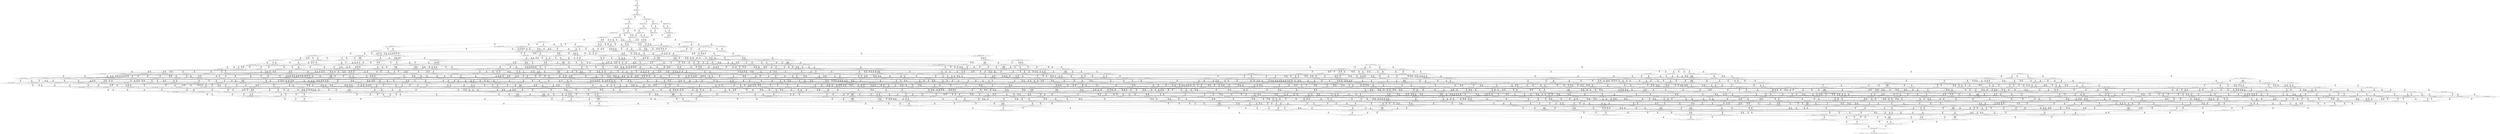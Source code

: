 digraph {
	S0[label="S0: [0, 0] [0, 0] \n{}{}"];
	S1[label="S1: [0, 0] [75, 94] \n{T0J0:75-94}{1}"];
	S2[label="S2: [75, 94] [133, 167] \n{T0J1:133-167}{1, 2}"];
	S3[label="S3: [84, 106] [133, 167] \n{T0J1:133-167, T0J2:84-106}{1, 2, 3}"];
	S4[label="S4: [133, 167] [148, 186] \n{T0J1:133-167, T0J3:148-186}{1, 2, 3, 4}"];
	S5[label="S5: [133, 167] [142, 178] \n{T0J1:133-167, T0J10:142-178}{1, 2, 3, 11}"];
	S6[label="S6: [148, 186] [153, 192] \n{T0J6:153-192}{1, 2, 3, 4, 7}"];
	S7[label="S7: [142, 178] [197, 247] \n{T0J3:197-247}{1, 2, 3, 4, 11}"];
	S8[label="S8: [148, 167] [223, 261] \n{T0J4:223-261}{1, 2, 3, 4, 5, 6}"];
	S9[label="S9: [148, 167] [168, 193] \n{T0J5:168-193}{1, 2, 3, 4, 5, 6}"];
	S10[label="S10: [153, 192] [219, 275] \n{T0J7:219-275}{1, 2, 3, 4, 7, 8}"];
	S11[label="S11: [162, 203] [197, 247] \n{T0J3:197-247, T0J6:162-203}{1, 2, 3, 4, 7, 11}"];
	S12[label="S12: [153, 192] [223, 280] \n{T0J4:223-280}{1, 2, 3, 4, 5, 6, 7}"];
	S13[label="S13: [153, 192] [168, 212] \n{T0J5:168-212}{1, 2, 3, 4, 5, 6, 7}"];
	S14[label="S14: [197, 265] [219, 292] \n{T0J7:219-292}{1, 2, 3, 4, 7, 8, 11}"];
	S15[label="S15: [219, 280] [224, 286] \n{T0J4:223-286, T0J7:219-281}{1, 2, 3, 4, 5, 6, 7, 8}"];
	S16[label="S16: [168, 218] [219, 281] \n{T0J7:219-281}{1, 2, 3, 4, 5, 6, 7, 8}"];
	S17[label="S17: [197, 203] [272, 297] \n{T0J4:272-297}{1, 2, 3, 4, 5, 6, 7, 11}"];
	S18[label="S18: [197, 203] [217, 229] \n{T0J5:217-229}{1, 2, 3, 4, 5, 6, 7, 11}"];
	S19[label="S19: [219, 292] [234, 293] \n{T0J11:234-293}{1, 2, 3, 4, 7, 8, 11, 12}"];
	S20[label="S20: [217, 292] [219, 359] \n{}{1, 2, 3, 4, 5, 6, 7, 8, 11}"];
	S21[label="S21: [219, 246] [230, 260] \n{T0J8:230-260}{1, 2, 3, 4, 7, 8, 9, 10, 11}"];
	S22[label="S22: [219, 246] [291, 337] \n{T0J9:291-337}{1, 2, 3, 4, 7, 8, 9, 10, 11}"];
	S23[label="S23: [234, 246] [254, 271] \n{T0J12:254-271}{1, 2, 3, 4, 7, 8, 11, 12, 13}"];
	S24[label="S24: [234, 293] [295, 342] \n{T0J14:295-342}{1, 2, 3, 4, 7, 8, 11, 12, 15}"];
	S25[label="S25: [224, 286] [230, 371] \n{}{1, 2, 3, 4, 5, 6, 7, 8, 9, 10}"];
	S26[label="S26: [219, 338] [239, 386] \n{}{1, 2, 3, 4, 5, 6, 7, 8, 11, 12}"];
	S27[label="S27: [230, 293] [234, 337] \n{}{1, 2, 3, 4, 7, 8, 9, 10, 11, 12}"];
	S28[label="S28: [223, 307] [235, 359] \n{T0J23:235-307}{1, 2, 3, 4, 5, 6, 7, 8, 11, 24}"];
	S29[label="S29: [254, 271] [270, 292] \n{T0J12:254-271, T0J13:270-292}{1, 2, 3, 4, 7, 8, 11, 12, 13, 14}"];
	S30[label="S30: [254, 271] [295, 342] \n{T0J12:254-271, T0J14:295-342}{1, 2, 3, 4, 7, 8, 11, 12, 13, 15}"];
	S31[label="S31: [259, 278] [295, 342] \n{T0J14:295-342, T0J18:259-278}{1, 2, 3, 4, 7, 8, 11, 12, 15, 19}"];
	S32[label="S32: [219, 359] [230, 383] \n{}{1, 2, 3, 4, 5, 6, 7, 8, 9, 10, 11}"];
	S33[label="S33: [239, 316] [254, 386] \n{T0J12:254-316}{1, 2, 3, 4, 5, 6, 7, 8, 11, 12, 13}"];
	S34[label="S34: [254, 271] [254, 273] \n{T0J5:254-273, T0J12:254-271}{1, 2, 3, 4, 5, 6, 7, 8, 11, 12, 13}"];
	S35[label="S35: [234, 271] [254, 337] \n{T0J12:254-271}{1, 2, 3, 4, 7, 8, 9, 10, 11, 12, 13}"];
	S36[label="S36: [254, 271] [306, 337] \n{T0J9:306-337, T0J12:254-271}{1, 2, 3, 4, 7, 8, 9, 10, 11, 12, 13}"];
	S37[label="S37: [239, 386] [295, 387] \n{T0J14:295-387}{1, 2, 3, 4, 5, 6, 7, 8, 11, 12, 15}"];
	S38[label="S38: [234, 337] [295, 342] \n{T0J14:295-342}{1, 2, 3, 4, 7, 8, 9, 10, 11, 12, 15}"];
	S39[label="S39: [295, 337] [306, 342] \n{T0J9:306-337, T0J14:295-342}{1, 2, 3, 4, 7, 8, 9, 10, 11, 12, 15}"];
	S40[label="S40: [235, 338] [239, 386] \n{}{1, 2, 3, 4, 5, 6, 7, 8, 11, 12, 24}"];
	S41[label="S41: [230, 386] [239, 429] \n{}{1, 2, 3, 4, 5, 6, 7, 8, 9, 10, 11, 12}"];
	S42[label="S42: [230, 374] [235, 398] \n{}{1, 2, 3, 4, 5, 6, 7, 8, 9, 10, 11, 24}"];
	S43[label="S43: [254, 337] [275, 386] \n{}{1, 2, 3, 4, 5, 6, 7, 8, 11, 12, 13, 14}"];
	S44[label="S44: [270, 292] [274, 297] \n{T0J5:274-297}{1, 2, 3, 4, 5, 6, 7, 8, 11, 12, 13, 14}"];
	S45[label="S45: [254, 386] [295, 387] \n{T0J14:295-387}{1, 2, 3, 4, 5, 6, 7, 8, 11, 12, 13, 15}"];
	S46[label="S46: [264, 342] [295, 387] \n{T0J14:295-387}{1, 2, 3, 4, 5, 6, 7, 8, 11, 12, 15, 19}"];
	S47[label="S47: [291, 383] [314, 387] \n{T0J24:314-387}{1, 2, 3, 4, 5, 6, 7, 8, 9, 10, 11, 25}"];
	S48[label="S48: [239, 316] [254, 386] \n{}{1, 2, 3, 4, 5, 6, 7, 8, 11, 12, 13, 24}"];
	S49[label="S49: [254, 292] [270, 337] \n{T0J12:254-271, T0J13:270-292}{1, 2, 3, 4, 7, 8, 9, 10, 11, 12, 13, 14}"];
	S50[label="S50: [254, 337] [295, 342] \n{T0J12:254-271, T0J14:295-342}{1, 2, 3, 4, 7, 8, 9, 10, 11, 12, 13, 15}"];
	S51[label="S51: [239, 386] [295, 387] \n{T0J14:295-387}{1, 2, 3, 4, 5, 6, 7, 8, 11, 12, 15, 24}"];
	S52[label="S52: [259, 278] [295, 342] \n{T0J14:295-342, T0J18:259-278}{1, 2, 3, 4, 7, 8, 9, 10, 11, 12, 15, 19}"];
	S53[label="S53: [239, 411] [254, 429] \n{}{1, 2, 3, 4, 5, 6, 7, 8, 9, 10, 11, 12, 13}"];
	S54[label="S54: [239, 429] [295, 482] \n{}{1, 2, 3, 4, 5, 6, 7, 8, 9, 10, 11, 12, 15}"];
	S55[label="S55: [235, 398] [242, 429] \n{}{1, 2, 3, 4, 5, 6, 7, 8, 9, 10, 11, 12, 24}"];
	S56[label="S56: [291, 387] [314, 430] \n{}{1, 2, 3, 4, 5, 6, 7, 8, 9, 10, 11, 12, 25}"];
	S57[label="S57: [291, 387] [314, 398] \n{}{1, 2, 3, 4, 5, 6, 7, 8, 9, 10, 11, 24, 25}"];
	S58[label="S58: [274, 386] [295, 387] \n{T0J14:295-387}{1, 2, 3, 4, 5, 6, 7, 8, 11, 12, 13, 14, 15}"];
	S59[label="S59: [254, 337] [275, 386] \n{}{1, 2, 3, 4, 5, 6, 7, 8, 11, 12, 13, 14, 24}"];
	S60[label="S60: [274, 335] [305, 386] \n{T0J25:305-335}{1, 2, 3, 4, 5, 6, 7, 8, 11, 12, 13, 14, 26}"];
	S61[label="S61: [279, 323] [295, 387] \n{T0J14:295-387}{1, 2, 3, 4, 5, 6, 7, 8, 11, 12, 13, 15, 19}"];
	S62[label="S62: [254, 386] [295, 387] \n{T0J14:295-387}{1, 2, 3, 4, 5, 6, 7, 8, 11, 12, 13, 15, 24}"];
	S63[label="S63: [295, 372] [328, 387] \n{T0J14:295-387, T0J19:328-372}{1, 2, 3, 4, 5, 6, 7, 8, 11, 12, 15, 19, 20}"];
	S64[label="S64: [264, 323] [295, 387] \n{T0J14:295-387}{1, 2, 3, 4, 5, 6, 7, 8, 11, 12, 15, 19, 24}"];
	S65[label="S65: [254, 429] [274, 457] \n{}{1, 2, 3, 4, 5, 6, 7, 8, 9, 10, 11, 12, 13, 14}"];
	S66[label="S66: [254, 454] [295, 507] \n{}{1, 2, 3, 4, 5, 6, 7, 8, 9, 10, 11, 12, 13, 15}"];
	S67[label="S67: [264, 461] [295, 482] \n{}{1, 2, 3, 4, 5, 6, 7, 8, 9, 10, 11, 12, 15, 19}"];
	S68[label="S68: [242, 423] [254, 429] \n{}{1, 2, 3, 4, 5, 6, 7, 8, 9, 10, 11, 12, 13, 24}"];
	S69[label="S69: [242, 429] [295, 494] \n{}{1, 2, 3, 4, 5, 6, 7, 8, 9, 10, 11, 12, 15, 24}"];
	S70[label="S70: [291, 412] [314, 430] \n{}{1, 2, 3, 4, 5, 6, 7, 8, 9, 10, 11, 12, 13, 25}"];
	S71[label="S71: [295, 439] [303, 482] \n{T0J15:303-439}{1, 2, 3, 4, 5, 6, 7, 8, 9, 10, 11, 12, 15, 16}"];
	S72[label="S72: [295, 430] [314, 483] \n{}{1, 2, 3, 4, 5, 6, 7, 8, 9, 10, 11, 12, 15, 25}"];
	S73[label="S73: [291, 398] [314, 434] \n{}{1, 2, 3, 4, 5, 6, 7, 8, 9, 10, 11, 12, 24, 25}"];
	S74[label="S74: [314, 398] [388, 451] \n{T0J28:388-451}{1, 2, 3, 4, 5, 6, 7, 8, 9, 10, 11, 24, 25, 29}"];
	S75[label="S75: [295, 337] [299, 387] \n{T0J14:295-387}{1, 2, 3, 4, 5, 6, 7, 8, 11, 12, 13, 14, 15, 19}"];
	S76[label="S76: [275, 386] [295, 387] \n{T0J14:295-387}{1, 2, 3, 4, 5, 6, 7, 8, 11, 12, 13, 14, 15, 24}"];
	S77[label="S77: [295, 386] [309, 387] \n{T0J14:295-387, T0J25:305-335}{1, 2, 3, 4, 5, 6, 7, 8, 11, 12, 13, 14, 15, 26}"];
	S78[label="S78: [275, 335] [305, 386] \n{T0J25:305-335}{1, 2, 3, 4, 5, 6, 7, 8, 11, 12, 13, 14, 24, 26}"];
	S79[label="S79: [295, 372] [343, 387] \n{T0J14:295-387, T0J19:343-372}{1, 2, 3, 4, 5, 6, 7, 8, 11, 12, 13, 15, 19, 20}"];
	S80[label="S80: [279, 323] [295, 387] \n{T0J14:295-387}{1, 2, 3, 4, 5, 6, 7, 8, 11, 12, 13, 15, 19, 24}"];
	S81[label="S81: [295, 372] [328, 387] \n{T0J14:295-387, T0J19:328-372}{1, 2, 3, 4, 5, 6, 7, 8, 11, 12, 15, 19, 20, 24}"];
	S82[label="S82: [274, 500] [295, 525] \n{}{1, 2, 3, 4, 5, 6, 7, 8, 9, 10, 11, 12, 13, 14, 15}"];
	S83[label="S83: [254, 429] [274, 469] \n{}{1, 2, 3, 4, 5, 6, 7, 8, 9, 10, 11, 12, 13, 14, 24}"];
	S84[label="S84: [274, 402] [305, 457] \n{}{1, 2, 3, 4, 5, 6, 7, 8, 9, 10, 11, 12, 13, 14, 26}"];
	S85[label="S85: [279, 482] [295, 507] \n{}{1, 2, 3, 4, 5, 6, 7, 8, 9, 10, 11, 12, 13, 15, 19}"];
	S86[label="S86: [254, 454] [295, 519] \n{}{1, 2, 3, 4, 5, 6, 7, 8, 9, 10, 11, 12, 13, 15, 24}"];
	S87[label="S87: [295, 482] [328, 514] \n{}{1, 2, 3, 4, 5, 6, 7, 8, 9, 10, 11, 12, 15, 19, 20}"];
	S88[label="S88: [267, 461] [295, 494] \n{}{1, 2, 3, 4, 5, 6, 7, 8, 9, 10, 11, 12, 15, 19, 24}"];
	S89[label="S89: [291, 430] [314, 458] \n{}{1, 2, 3, 4, 5, 6, 7, 8, 9, 10, 11, 12, 13, 14, 25}"];
	S90[label="S90: [295, 464] [303, 507] \n{}{1, 2, 3, 4, 5, 6, 7, 8, 9, 10, 11, 12, 13, 15, 16}"];
	S91[label="S91: [295, 455] [314, 508] \n{}{1, 2, 3, 4, 5, 6, 7, 8, 9, 10, 11, 12, 13, 15, 25}"];
	S92[label="S92: [295, 465] [303, 482] \n{}{1, 2, 3, 4, 5, 6, 7, 8, 9, 10, 11, 12, 15, 16, 19}"];
	S93[label="S93: [295, 462] [314, 483] \n{}{1, 2, 3, 4, 5, 6, 7, 8, 9, 10, 11, 12, 15, 19, 25}"];
	S94[label="S94: [291, 423] [314, 434] \n{}{1, 2, 3, 4, 5, 6, 7, 8, 9, 10, 11, 12, 13, 24, 25}"];
	S95[label="S95: [295, 439] [303, 494] \n{}{1, 2, 3, 4, 5, 6, 7, 8, 9, 10, 11, 12, 15, 16, 24}"];
	S96[label="S96: [295, 434] [314, 494] \n{}{1, 2, 3, 4, 5, 6, 7, 8, 9, 10, 11, 12, 15, 24, 25}"];
	S97[label="S97: [303, 482] [351, 504] \n{T0J16:351-504}{1, 2, 3, 4, 5, 6, 7, 8, 9, 10, 11, 12, 15, 16, 17}"];
	S98[label="S98: [303, 440] [314, 483] \n{}{1, 2, 3, 4, 5, 6, 7, 8, 9, 10, 11, 12, 15, 16, 25}"];
	S99[label="S99: [314, 445] [388, 451] \n{}{1, 2, 3, 4, 5, 6, 7, 8, 9, 10, 11, 12, 24, 25, 29}"];
	S100[label="S100: [295, 337] [300, 387] \n{T0J14:295-387}{1, 2, 3, 4, 5, 6, 7, 8, 11, 12, 13, 14, 15, 19, 24}"];
	S101[label="S101: [295, 386] [310, 387] \n{T0J14:295-387, T0J25:305-335}{1, 2, 3, 4, 5, 6, 7, 8, 11, 12, 13, 14, 15, 24, 26}"];
	S102[label="S102: [295, 372] [343, 387] \n{T0J14:295-387, T0J19:343-372}{1, 2, 3, 4, 5, 6, 7, 8, 11, 12, 13, 15, 19, 20, 24}"];
	S103[label="S103: [295, 525] [299, 532] \n{}{1, 2, 3, 4, 5, 6, 7, 8, 9, 10, 11, 12, 13, 14, 15, 19}"];
	S104[label="S104: [274, 500] [295, 525] \n{}{1, 2, 3, 4, 5, 6, 7, 8, 9, 10, 11, 12, 13, 14, 15, 24}"];
	S105[label="S105: [295, 457] [309, 525] \n{}{1, 2, 3, 4, 5, 6, 7, 8, 9, 10, 11, 12, 13, 14, 15, 26}"];
	S106[label="S106: [274, 402] [305, 469] \n{}{1, 2, 3, 4, 5, 6, 7, 8, 9, 10, 11, 12, 13, 14, 24, 26}"];
	S107[label="S107: [295, 507] [328, 525] \n{}{1, 2, 3, 4, 5, 6, 7, 8, 9, 10, 11, 12, 13, 15, 19, 20}"];
	S108[label="S108: [279, 486] [295, 519] \n{}{1, 2, 3, 4, 5, 6, 7, 8, 9, 10, 11, 12, 13, 15, 19, 24}"];
	S109[label="S109: [295, 494] [328, 525] \n{}{1, 2, 3, 4, 5, 6, 7, 8, 9, 10, 11, 12, 15, 19, 20, 24}"];
	S110[label="S110: [295, 510] [303, 525] \n{}{1, 2, 3, 4, 5, 6, 7, 8, 9, 10, 11, 12, 13, 14, 15, 16}"];
	S111[label="S111: [295, 501] [314, 526] \n{}{1, 2, 3, 4, 5, 6, 7, 8, 9, 10, 11, 12, 13, 14, 15, 25}"];
	S112[label="S112: [291, 434] [314, 469] \n{}{1, 2, 3, 4, 5, 6, 7, 8, 9, 10, 11, 12, 13, 14, 24, 25}"];
	S113[label="S113: [305, 402] [314, 458] \n{}{1, 2, 3, 4, 5, 6, 7, 8, 9, 10, 11, 12, 13, 14, 25, 26}"];
	S114[label="S114: [295, 482] [303, 507] \n{}{1, 2, 3, 4, 5, 6, 7, 8, 9, 10, 11, 12, 13, 15, 16, 19}"];
	S115[label="S115: [295, 483] [314, 508] \n{}{1, 2, 3, 4, 5, 6, 7, 8, 9, 10, 11, 12, 13, 15, 19, 25}"];
	S116[label="S116: [295, 464] [303, 519] \n{}{1, 2, 3, 4, 5, 6, 7, 8, 9, 10, 11, 12, 13, 15, 16, 24}"];
	S117[label="S117: [295, 459] [314, 519] \n{}{1, 2, 3, 4, 5, 6, 7, 8, 9, 10, 11, 12, 13, 15, 24, 25}"];
	S118[label="S118: [303, 482] [328, 525] \n{}{1, 2, 3, 4, 5, 6, 7, 8, 9, 10, 11, 12, 15, 16, 19, 20}"];
	S119[label="S119: [328, 514] [365, 532] \n{T0J20:365-532}{1, 2, 3, 4, 5, 6, 7, 8, 9, 10, 11, 12, 15, 19, 20, 21}"];
	S120[label="S120: [314, 483] [328, 525] \n{}{1, 2, 3, 4, 5, 6, 7, 8, 9, 10, 11, 12, 15, 19, 20, 25}"];
	S121[label="S121: [295, 471] [303, 494] \n{}{1, 2, 3, 4, 5, 6, 7, 8, 9, 10, 11, 12, 15, 16, 19, 24}"];
	S122[label="S122: [295, 473] [314, 494] \n{}{1, 2, 3, 4, 5, 6, 7, 8, 9, 10, 11, 12, 15, 19, 24, 25}"];
	S123[label="S123: [303, 507] [351, 515] \n{}{1, 2, 3, 4, 5, 6, 7, 8, 9, 10, 11, 12, 13, 15, 16, 17}"];
	S124[label="S124: [303, 465] [314, 508] \n{}{1, 2, 3, 4, 5, 6, 7, 8, 9, 10, 11, 12, 13, 15, 16, 25}"];
	S125[label="S125: [303, 482] [351, 515] \n{}{1, 2, 3, 4, 5, 6, 7, 8, 9, 10, 11, 12, 15, 16, 17, 19}"];
	S126[label="S126: [303, 472] [314, 483] \n{}{1, 2, 3, 4, 5, 6, 7, 8, 9, 10, 11, 12, 15, 16, 19, 25}"];
	S127[label="S127: [314, 451] [388, 470] \n{}{1, 2, 3, 4, 5, 6, 7, 8, 9, 10, 11, 12, 13, 24, 25, 29}"];
	S128[label="S128: [303, 494] [351, 510] \n{}{1, 2, 3, 4, 5, 6, 7, 8, 9, 10, 11, 12, 15, 16, 17, 24}"];
	S129[label="S129: [303, 444] [314, 494] \n{}{1, 2, 3, 4, 5, 6, 7, 8, 9, 10, 11, 12, 15, 16, 24, 25}"];
	S130[label="S130: [314, 451] [388, 540] \n{}{1, 2, 3, 4, 5, 6, 7, 8, 9, 10, 11, 12, 15, 24, 25, 29}"];
	S131[label="S131: [319, 464] [351, 504] \n{T0J17:319-464}{1, 2, 3, 4, 5, 6, 7, 8, 9, 10, 11, 12, 15, 16, 17, 18}"];
	S132[label="S132: [314, 483] [351, 511] \n{}{1, 2, 3, 4, 5, 6, 7, 8, 9, 10, 11, 12, 15, 16, 17, 25}"];
	S133[label="S133: [295, 532] [299, 541] \n{}{1, 2, 3, 4, 5, 6, 7, 8, 9, 10, 11, 12, 13, 14, 15, 19, 24}"];
	S134[label="S134: [295, 469] [309, 525] \n{}{1, 2, 3, 4, 5, 6, 7, 8, 9, 10, 11, 12, 13, 14, 15, 24, 26}"];
	S135[label="S135: [295, 519] [328, 525] \n{}{1, 2, 3, 4, 5, 6, 7, 8, 9, 10, 11, 12, 13, 15, 19, 20, 24}"];
	S136[label="S136: [299, 532] [303, 542] \n{}{1, 2, 3, 4, 5, 6, 7, 8, 9, 10, 11, 12, 13, 14, 15, 16, 19}"];
	S137[label="S137: [299, 532] [331, 606] \n{}{1, 2, 3, 4, 5, 6, 7, 8, 9, 10, 11, 12, 13, 14, 15, 19, 20}"];
	S138[label="S138: [299, 526] [318, 533] \n{}{1, 2, 3, 4, 5, 6, 7, 8, 9, 10, 11, 12, 13, 14, 15, 19, 25}"];
	S139[label="S139: [299, 489] [320, 532] \n{}{1, 2, 3, 4, 5, 6, 7, 8, 9, 10, 11, 12, 13, 14, 15, 19, 26}"];
	S140[label="S140: [295, 510] [303, 525] \n{}{1, 2, 3, 4, 5, 6, 7, 8, 9, 10, 11, 12, 13, 14, 15, 16, 24}"];
	S141[label="S141: [295, 505] [314, 530] \n{}{1, 2, 3, 4, 5, 6, 7, 8, 9, 10, 11, 12, 13, 14, 15, 24, 25}"];
	S142[label="S142: [303, 467] [309, 525] \n{}{1, 2, 3, 4, 5, 6, 7, 8, 9, 10, 11, 12, 13, 14, 15, 16, 26}"];
	S143[label="S143: [309, 458] [318, 526] \n{}{1, 2, 3, 4, 5, 6, 7, 8, 9, 10, 11, 12, 13, 14, 15, 25, 26}"];
	S144[label="S144: [305, 402] [314, 469] \n{}{1, 2, 3, 4, 5, 6, 7, 8, 9, 10, 11, 12, 13, 14, 24, 25, 26}"];
	S145[label="S145: [303, 507] [328, 525] \n{}{1, 2, 3, 4, 5, 6, 7, 8, 9, 10, 11, 12, 13, 15, 16, 19, 20}"];
	S146[label="S146: [328, 532] [365, 539] \n{}{1, 2, 3, 4, 5, 6, 7, 8, 9, 10, 11, 12, 13, 15, 19, 20, 21}"];
	S147[label="S147: [314, 508] [328, 525] \n{}{1, 2, 3, 4, 5, 6, 7, 8, 9, 10, 11, 12, 13, 15, 19, 20, 25}"];
	S148[label="S148: [295, 494] [303, 519] \n{}{1, 2, 3, 4, 5, 6, 7, 8, 9, 10, 11, 12, 13, 15, 16, 19, 24}"];
	S149[label="S149: [295, 494] [314, 519] \n{}{1, 2, 3, 4, 5, 6, 7, 8, 9, 10, 11, 12, 13, 15, 19, 24, 25}"];
	S150[label="S150: [303, 494] [328, 525] \n{}{1, 2, 3, 4, 5, 6, 7, 8, 9, 10, 11, 12, 15, 16, 19, 20, 24}"];
	S151[label="S151: [328, 525] [365, 532] \n{}{1, 2, 3, 4, 5, 6, 7, 8, 9, 10, 11, 12, 15, 19, 20, 21, 24}"];
	S152[label="S152: [314, 494] [328, 525] \n{}{1, 2, 3, 4, 5, 6, 7, 8, 9, 10, 11, 12, 15, 19, 20, 24, 25}"];
	S153[label="S153: [303, 525] [351, 581] \n{}{1, 2, 3, 4, 5, 6, 7, 8, 9, 10, 11, 12, 13, 14, 15, 16, 17}"];
	S154[label="S154: [303, 511] [314, 526] \n{}{1, 2, 3, 4, 5, 6, 7, 8, 9, 10, 11, 12, 13, 14, 15, 16, 25}"];
	S155[label="S155: [314, 470] [388, 497] \n{}{1, 2, 3, 4, 5, 6, 7, 8, 9, 10, 11, 12, 13, 14, 24, 25, 29}"];
	S156[label="S156: [303, 507] [351, 515] \n{}{1, 2, 3, 4, 5, 6, 7, 8, 9, 10, 11, 12, 13, 15, 16, 17, 19}"];
	S157[label="S157: [303, 483] [314, 508] \n{}{1, 2, 3, 4, 5, 6, 7, 8, 9, 10, 11, 12, 13, 15, 16, 19, 25}"];
	S158[label="S158: [303, 515] [351, 519] \n{}{1, 2, 3, 4, 5, 6, 7, 8, 9, 10, 11, 12, 13, 15, 16, 17, 24}"];
	S159[label="S159: [303, 469] [314, 519] \n{}{1, 2, 3, 4, 5, 6, 7, 8, 9, 10, 11, 12, 13, 15, 16, 24, 25}"];
	S160[label="S160: [314, 476] [388, 540] \n{}{1, 2, 3, 4, 5, 6, 7, 8, 9, 10, 11, 12, 13, 15, 24, 25, 29}"];
	S161[label="S161: [328, 515] [359, 525] \n{}{1, 2, 3, 4, 5, 6, 7, 8, 9, 10, 11, 12, 15, 16, 17, 19, 20}"];
	S162[label="S162: [328, 525] [365, 532] \n{}{1, 2, 3, 4, 5, 6, 7, 8, 9, 10, 11, 12, 15, 16, 19, 20, 21}"];
	S163[label="S163: [314, 483] [328, 525] \n{}{1, 2, 3, 4, 5, 6, 7, 8, 9, 10, 11, 12, 15, 16, 19, 20, 25}"];
	S164[label="S164: [351, 473] [365, 532] \n{T0J21:351-473}{1, 2, 3, 4, 5, 6, 7, 8, 9, 10, 11, 12, 15, 19, 20, 21, 22}"];
	S165[label="S165: [328, 525] [365, 532] \n{}{1, 2, 3, 4, 5, 6, 7, 8, 9, 10, 11, 12, 15, 19, 20, 21, 25}"];
	S166[label="S166: [303, 494] [351, 515] \n{}{1, 2, 3, 4, 5, 6, 7, 8, 9, 10, 11, 12, 15, 16, 17, 19, 24}"];
	S167[label="S167: [303, 476] [314, 494] \n{}{1, 2, 3, 4, 5, 6, 7, 8, 9, 10, 11, 12, 15, 16, 19, 24, 25}"];
	S168[label="S168: [314, 494] [388, 540] \n{}{1, 2, 3, 4, 5, 6, 7, 8, 9, 10, 11, 12, 15, 19, 24, 25, 29}"];
	S169[label="S169: [319, 489] [351, 515] \n{}{1, 2, 3, 4, 5, 6, 7, 8, 9, 10, 11, 12, 13, 15, 16, 17, 18}"];
	S170[label="S170: [314, 508] [351, 515] \n{}{1, 2, 3, 4, 5, 6, 7, 8, 9, 10, 11, 12, 13, 15, 16, 17, 25}"];
	S171[label="S171: [319, 476] [351, 515] \n{}{1, 2, 3, 4, 5, 6, 7, 8, 9, 10, 11, 12, 15, 16, 17, 18, 19}"];
	S172[label="S172: [314, 483] [351, 515] \n{}{1, 2, 3, 4, 5, 6, 7, 8, 9, 10, 11, 12, 15, 16, 17, 19, 25}"];
	S173[label="S173: [319, 464] [351, 510] \n{}{1, 2, 3, 4, 5, 6, 7, 8, 9, 10, 11, 12, 15, 16, 17, 18, 24}"];
	S174[label="S174: [314, 494] [351, 515] \n{}{1, 2, 3, 4, 5, 6, 7, 8, 9, 10, 11, 12, 15, 16, 17, 24, 25}"];
	S175[label="S175: [314, 454] [388, 540] \n{}{1, 2, 3, 4, 5, 6, 7, 8, 9, 10, 11, 12, 15, 16, 24, 25, 29}"];
	S176[label="S176: [330, 464] [351, 511] \n{}{1, 2, 3, 4, 5, 6, 7, 8, 9, 10, 11, 12, 15, 16, 17, 18, 25}"];
	S177[label="S177: [351, 378] [367, 504] \n{T0J26:367-378}{1, 2, 3, 4, 5, 6, 7, 8, 9, 10, 11, 12, 15, 16, 17, 18, 27}"];
	S178[label="S178: [299, 542] [303, 548] \n{}{1, 2, 3, 4, 5, 6, 7, 8, 9, 10, 11, 12, 13, 14, 15, 16, 19, 24}"];
	S179[label="S179: [299, 548] [331, 613] \n{}{1, 2, 3, 4, 5, 6, 7, 8, 9, 10, 11, 12, 13, 14, 15, 19, 20, 24}"];
	S180[label="S180: [299, 541] [318, 561] \n{}{1, 2, 3, 4, 5, 6, 7, 8, 9, 10, 11, 12, 13, 14, 15, 19, 24, 25}"];
	S181[label="S181: [299, 520] [320, 541] \n{}{1, 2, 3, 4, 5, 6, 7, 8, 9, 10, 11, 12, 13, 14, 15, 19, 24, 26}"];
	S182[label="S182: [303, 479] [309, 525] \n{}{1, 2, 3, 4, 5, 6, 7, 8, 9, 10, 11, 12, 13, 14, 15, 16, 24, 26}"];
	S183[label="S183: [309, 469] [318, 530] \n{}{1, 2, 3, 4, 5, 6, 7, 8, 9, 10, 11, 12, 13, 14, 15, 24, 25, 26}"];
	S184[label="S184: [303, 519] [328, 525] \n{}{1, 2, 3, 4, 5, 6, 7, 8, 9, 10, 11, 12, 13, 15, 16, 19, 20, 24}"];
	S185[label="S185: [328, 532] [365, 550] \n{}{1, 2, 3, 4, 5, 6, 7, 8, 9, 10, 11, 12, 13, 15, 19, 20, 21, 24}"];
	S186[label="S186: [314, 519] [328, 525] \n{}{1, 2, 3, 4, 5, 6, 7, 8, 9, 10, 11, 12, 13, 15, 19, 20, 24, 25}"];
	S187[label="S187: [303, 557] [351, 603] \n{}{1, 2, 3, 4, 5, 6, 7, 8, 9, 10, 11, 12, 13, 14, 15, 16, 17, 19}"];
	S188[label="S188: [303, 542] [331, 613] \n{}{1, 2, 3, 4, 5, 6, 7, 8, 9, 10, 11, 12, 13, 14, 15, 16, 19, 20}"];
	S189[label="S189: [303, 533] [318, 543] \n{}{1, 2, 3, 4, 5, 6, 7, 8, 9, 10, 11, 12, 13, 14, 15, 16, 19, 25}"];
	S190[label="S190: [303, 499] [320, 542] \n{}{1, 2, 3, 4, 5, 6, 7, 8, 9, 10, 11, 12, 13, 14, 15, 16, 19, 26}"];
	S191[label="S191: [331, 606] [365, 620] \n{}{1, 2, 3, 4, 5, 6, 7, 8, 9, 10, 11, 12, 13, 14, 15, 19, 20, 21}"];
	S192[label="S192: [318, 533] [331, 607] \n{}{1, 2, 3, 4, 5, 6, 7, 8, 9, 10, 11, 12, 13, 14, 15, 19, 20, 25}"];
	S193[label="S193: [320, 532] [334, 606] \n{}{1, 2, 3, 4, 5, 6, 7, 8, 9, 10, 11, 12, 13, 14, 15, 19, 20, 26}"];
	S194[label="S194: [318, 490] [322, 533] \n{}{1, 2, 3, 4, 5, 6, 7, 8, 9, 10, 11, 12, 13, 14, 15, 19, 25, 26}"];
	S195[label="S195: [303, 525] [351, 581] \n{}{1, 2, 3, 4, 5, 6, 7, 8, 9, 10, 11, 12, 13, 14, 15, 16, 17, 24}"];
	S196[label="S196: [303, 515] [314, 530] \n{}{1, 2, 3, 4, 5, 6, 7, 8, 9, 10, 11, 12, 13, 14, 15, 16, 24, 25}"];
	S197[label="S197: [314, 522] [388, 566] \n{}{1, 2, 3, 4, 5, 6, 7, 8, 9, 10, 11, 12, 13, 14, 15, 24, 25, 29}"];
	S198[label="S198: [309, 525] [351, 581] \n{}{1, 2, 3, 4, 5, 6, 7, 8, 9, 10, 11, 12, 13, 14, 15, 16, 17, 26}"];
	S199[label="S199: [309, 468] [318, 526] \n{}{1, 2, 3, 4, 5, 6, 7, 8, 9, 10, 11, 12, 13, 14, 15, 16, 25, 26}"];
	S200[label="S200: [314, 451] [388, 497] \n{}{1, 2, 3, 4, 5, 6, 7, 8, 9, 10, 11, 12, 13, 14, 24, 25, 26, 29}"];
	S201[label="S201: [328, 525] [359, 540] \n{}{1, 2, 3, 4, 5, 6, 7, 8, 9, 10, 11, 12, 13, 15, 16, 17, 19, 20}"];
	S202[label="S202: [328, 532] [365, 550] \n{}{1, 2, 3, 4, 5, 6, 7, 8, 9, 10, 11, 12, 13, 15, 16, 19, 20, 21}"];
	S203[label="S203: [314, 508] [328, 525] \n{}{1, 2, 3, 4, 5, 6, 7, 8, 9, 10, 11, 12, 13, 15, 16, 19, 20, 25}"];
	S204[label="S204: [351, 498] [365, 539] \n{}{1, 2, 3, 4, 5, 6, 7, 8, 9, 10, 11, 12, 13, 15, 19, 20, 21, 22}"];
	S205[label="S205: [328, 532] [365, 550] \n{}{1, 2, 3, 4, 5, 6, 7, 8, 9, 10, 11, 12, 13, 15, 19, 20, 21, 25}"];
	S206[label="S206: [303, 515] [351, 519] \n{}{1, 2, 3, 4, 5, 6, 7, 8, 9, 10, 11, 12, 13, 15, 16, 17, 19, 24}"];
	S207[label="S207: [303, 494] [314, 519] \n{}{1, 2, 3, 4, 5, 6, 7, 8, 9, 10, 11, 12, 13, 15, 16, 19, 24, 25}"];
	S208[label="S208: [314, 519] [388, 540] \n{}{1, 2, 3, 4, 5, 6, 7, 8, 9, 10, 11, 12, 13, 15, 19, 24, 25, 29}"];
	S209[label="S209: [328, 515] [359, 525] \n{}{1, 2, 3, 4, 5, 6, 7, 8, 9, 10, 11, 12, 15, 16, 17, 19, 20, 24}"];
	S210[label="S210: [328, 525] [365, 532] \n{}{1, 2, 3, 4, 5, 6, 7, 8, 9, 10, 11, 12, 15, 16, 19, 20, 21, 24}"];
	S211[label="S211: [314, 494] [328, 525] \n{}{1, 2, 3, 4, 5, 6, 7, 8, 9, 10, 11, 12, 15, 16, 19, 20, 24, 25}"];
	S212[label="S212: [351, 473] [365, 532] \n{}{1, 2, 3, 4, 5, 6, 7, 8, 9, 10, 11, 12, 15, 19, 20, 21, 22, 24}"];
	S213[label="S213: [328, 525] [365, 532] \n{}{1, 2, 3, 4, 5, 6, 7, 8, 9, 10, 11, 12, 15, 19, 20, 21, 24, 25}"];
	S214[label="S214: [328, 525] [388, 540] \n{}{1, 2, 3, 4, 5, 6, 7, 8, 9, 10, 11, 12, 15, 19, 20, 24, 25, 29}"];
	S215[label="S215: [319, 545] [351, 581] \n{}{1, 2, 3, 4, 5, 6, 7, 8, 9, 10, 11, 12, 13, 14, 15, 16, 17, 18}"];
	S216[label="S216: [314, 526] [351, 582] \n{}{1, 2, 3, 4, 5, 6, 7, 8, 9, 10, 11, 12, 13, 14, 15, 16, 17, 25}"];
	S217[label="S217: [319, 501] [351, 515] \n{}{1, 2, 3, 4, 5, 6, 7, 8, 9, 10, 11, 12, 13, 15, 16, 17, 18, 19}"];
	S218[label="S218: [314, 508] [351, 515] \n{}{1, 2, 3, 4, 5, 6, 7, 8, 9, 10, 11, 12, 13, 15, 16, 17, 19, 25}"];
	S219[label="S219: [319, 489] [351, 519] \n{}{1, 2, 3, 4, 5, 6, 7, 8, 9, 10, 11, 12, 13, 15, 16, 17, 18, 24}"];
	S220[label="S220: [314, 515] [351, 519] \n{}{1, 2, 3, 4, 5, 6, 7, 8, 9, 10, 11, 12, 13, 15, 16, 17, 24, 25}"];
	S221[label="S221: [314, 479] [388, 540] \n{}{1, 2, 3, 4, 5, 6, 7, 8, 9, 10, 11, 12, 13, 15, 16, 24, 25, 29}"];
	S222[label="S222: [344, 515] [359, 525] \n{}{1, 2, 3, 4, 5, 6, 7, 8, 9, 10, 11, 12, 15, 16, 17, 18, 19, 20}"];
	S223[label="S223: [359, 525] [384, 532] \n{}{1, 2, 3, 4, 5, 6, 7, 8, 9, 10, 11, 12, 15, 16, 17, 19, 20, 21}"];
	S224[label="S224: [328, 515] [359, 525] \n{}{1, 2, 3, 4, 5, 6, 7, 8, 9, 10, 11, 12, 15, 16, 17, 19, 20, 25}"];
	S225[label="S225: [351, 473] [365, 532] \n{}{1, 2, 3, 4, 5, 6, 7, 8, 9, 10, 11, 12, 15, 16, 19, 20, 21, 22}"];
	S226[label="S226: [328, 525] [365, 532] \n{}{1, 2, 3, 4, 5, 6, 7, 8, 9, 10, 11, 12, 15, 16, 19, 20, 21, 25}"];
	S227[label="S227: [365, 469] [371, 532] \n{T0J22:371-469}{1, 2, 3, 4, 5, 6, 7, 8, 9, 10, 11, 12, 15, 19, 20, 21, 22, 23}"];
	S228[label="S228: [351, 473] [365, 532] \n{}{1, 2, 3, 4, 5, 6, 7, 8, 9, 10, 11, 12, 15, 19, 20, 21, 22, 25}"];
	S229[label="S229: [319, 476] [351, 515] \n{}{1, 2, 3, 4, 5, 6, 7, 8, 9, 10, 11, 12, 15, 16, 17, 18, 19, 24}"];
	S230[label="S230: [314, 494] [351, 515] \n{}{1, 2, 3, 4, 5, 6, 7, 8, 9, 10, 11, 12, 15, 16, 17, 19, 24, 25}"];
	S231[label="S231: [314, 494] [388, 540] \n{}{1, 2, 3, 4, 5, 6, 7, 8, 9, 10, 11, 12, 15, 16, 19, 24, 25, 29}"];
	S232[label="S232: [330, 489] [351, 515] \n{}{1, 2, 3, 4, 5, 6, 7, 8, 9, 10, 11, 12, 13, 15, 16, 17, 18, 25}"];
	S233[label="S233: [351, 403] [367, 515] \n{}{1, 2, 3, 4, 5, 6, 7, 8, 9, 10, 11, 12, 13, 15, 16, 17, 18, 27}"];
	S234[label="S234: [330, 476] [351, 515] \n{}{1, 2, 3, 4, 5, 6, 7, 8, 9, 10, 11, 12, 15, 16, 17, 18, 19, 25}"];
	S235[label="S235: [351, 450] [367, 515] \n{}{1, 2, 3, 4, 5, 6, 7, 8, 9, 10, 11, 12, 15, 16, 17, 18, 19, 27}"];
	S236[label="S236: [330, 464] [351, 515] \n{}{1, 2, 3, 4, 5, 6, 7, 8, 9, 10, 11, 12, 15, 16, 17, 18, 24, 25}"];
	S237[label="S237: [351, 378] [367, 510] \n{T0J26:367-378}{1, 2, 3, 4, 5, 6, 7, 8, 9, 10, 11, 12, 15, 16, 17, 18, 24, 27}"];
	S238[label="S238: [351, 515] [388, 540] \n{}{1, 2, 3, 4, 5, 6, 7, 8, 9, 10, 11, 12, 15, 16, 17, 24, 25, 29}"];
	S239[label="S239: [351, 387] [367, 511] \n{T0J26:367-378}{1, 2, 3, 4, 5, 6, 7, 8, 9, 10, 11, 12, 15, 16, 17, 18, 25, 27}"];
	S240[label="S240: [303, 572] [351, 613] \n{}{1, 2, 3, 4, 5, 6, 7, 8, 9, 10, 11, 12, 13, 14, 15, 16, 17, 19, 24}"];
	S241[label="S241: [303, 558] [331, 623] \n{}{1, 2, 3, 4, 5, 6, 7, 8, 9, 10, 11, 12, 13, 14, 15, 16, 19, 20, 24}"];
	S242[label="S242: [303, 561] [318, 571] \n{}{1, 2, 3, 4, 5, 6, 7, 8, 9, 10, 11, 12, 13, 14, 15, 16, 19, 24, 25}"];
	S243[label="S243: [303, 530] [320, 548] \n{}{1, 2, 3, 4, 5, 6, 7, 8, 9, 10, 11, 12, 13, 14, 15, 16, 19, 24, 26}"];
	S244[label="S244: [331, 613] [365, 636] \n{}{1, 2, 3, 4, 5, 6, 7, 8, 9, 10, 11, 12, 13, 14, 15, 19, 20, 21, 24}"];
	S245[label="S245: [318, 577] [331, 638] \n{}{1, 2, 3, 4, 5, 6, 7, 8, 9, 10, 11, 12, 13, 14, 15, 19, 20, 24, 25}"];
	S246[label="S246: [320, 548] [334, 613] \n{}{1, 2, 3, 4, 5, 6, 7, 8, 9, 10, 11, 12, 13, 14, 15, 19, 20, 24, 26}"];
	S247[label="S247: [318, 561] [322, 600] \n{}{1, 2, 3, 4, 5, 6, 7, 8, 9, 10, 11, 12, 13, 14, 15, 19, 24, 25, 26}"];
	S248[label="S248: [318, 561] [388, 649] \n{}{1, 2, 3, 4, 5, 6, 7, 8, 9, 10, 11, 12, 13, 14, 15, 19, 24, 25, 29}"];
	S249[label="S249: [309, 525] [351, 581] \n{}{1, 2, 3, 4, 5, 6, 7, 8, 9, 10, 11, 12, 13, 14, 15, 16, 17, 24, 26}"];
	S250[label="S250: [309, 479] [318, 530] \n{}{1, 2, 3, 4, 5, 6, 7, 8, 9, 10, 11, 12, 13, 14, 15, 16, 24, 25, 26}"];
	S251[label="S251: [318, 497] [388, 566] \n{}{1, 2, 3, 4, 5, 6, 7, 8, 9, 10, 11, 12, 13, 14, 15, 24, 25, 26, 29}"];
	S252[label="S252: [328, 525] [359, 540] \n{}{1, 2, 3, 4, 5, 6, 7, 8, 9, 10, 11, 12, 13, 15, 16, 17, 19, 20, 24}"];
	S253[label="S253: [328, 532] [365, 550] \n{}{1, 2, 3, 4, 5, 6, 7, 8, 9, 10, 11, 12, 13, 15, 16, 19, 20, 21, 24}"];
	S254[label="S254: [314, 519] [328, 525] \n{}{1, 2, 3, 4, 5, 6, 7, 8, 9, 10, 11, 12, 13, 15, 16, 19, 20, 24, 25}"];
	S255[label="S255: [351, 498] [365, 550] \n{}{1, 2, 3, 4, 5, 6, 7, 8, 9, 10, 11, 12, 13, 15, 19, 20, 21, 22, 24}"];
	S256[label="S256: [328, 532] [365, 550] \n{}{1, 2, 3, 4, 5, 6, 7, 8, 9, 10, 11, 12, 13, 15, 19, 20, 21, 24, 25}"];
	S257[label="S257: [328, 540] [388, 550] \n{}{1, 2, 3, 4, 5, 6, 7, 8, 9, 10, 11, 12, 13, 15, 19, 20, 24, 25, 29}"];
	S258[label="S258: [319, 577] [351, 603] \n{}{1, 2, 3, 4, 5, 6, 7, 8, 9, 10, 11, 12, 13, 14, 15, 16, 17, 18, 19}"];
	S259[label="S259: [331, 613] [359, 638] \n{}{1, 2, 3, 4, 5, 6, 7, 8, 9, 10, 11, 12, 13, 14, 15, 16, 17, 19, 20}"];
	S260[label="S260: [318, 558] [351, 604] \n{}{1, 2, 3, 4, 5, 6, 7, 8, 9, 10, 11, 12, 13, 14, 15, 16, 17, 19, 25}"];
	S261[label="S261: [320, 557] [351, 603] \n{}{1, 2, 3, 4, 5, 6, 7, 8, 9, 10, 11, 12, 13, 14, 15, 16, 17, 19, 26}"];
	S262[label="S262: [331, 616] [365, 630] \n{}{1, 2, 3, 4, 5, 6, 7, 8, 9, 10, 11, 12, 13, 14, 15, 16, 19, 20, 21}"];
	S263[label="S263: [318, 543] [331, 614] \n{}{1, 2, 3, 4, 5, 6, 7, 8, 9, 10, 11, 12, 13, 14, 15, 16, 19, 20, 25}"];
	S264[label="S264: [320, 542] [334, 613] \n{}{1, 2, 3, 4, 5, 6, 7, 8, 9, 10, 11, 12, 13, 14, 15, 16, 19, 20, 26}"];
	S265[label="S265: [318, 500] [326, 543] \n{}{1, 2, 3, 4, 5, 6, 7, 8, 9, 10, 11, 12, 13, 14, 15, 16, 19, 25, 26}"];
	S266[label="S266: [354, 594] [365, 620] \n{}{1, 2, 3, 4, 5, 6, 7, 8, 9, 10, 11, 12, 13, 14, 15, 19, 20, 21, 22}"];
	S267[label="S267: [331, 607] [365, 621] \n{}{1, 2, 3, 4, 5, 6, 7, 8, 9, 10, 11, 12, 13, 14, 15, 19, 20, 21, 25}"];
	S268[label="S268: [334, 606] [366, 620] \n{}{1, 2, 3, 4, 5, 6, 7, 8, 9, 10, 11, 12, 13, 14, 15, 19, 20, 21, 26}"];
	S269[label="S269: [322, 533] [343, 607] \n{}{1, 2, 3, 4, 5, 6, 7, 8, 9, 10, 11, 12, 13, 14, 15, 19, 20, 25, 26}"];
	S270[label="S270: [319, 545] [351, 581] \n{}{1, 2, 3, 4, 5, 6, 7, 8, 9, 10, 11, 12, 13, 14, 15, 16, 17, 18, 24}"];
	S271[label="S271: [314, 530] [351, 586] \n{}{1, 2, 3, 4, 5, 6, 7, 8, 9, 10, 11, 12, 13, 14, 15, 16, 17, 24, 25}"];
	S272[label="S272: [314, 532] [388, 566] \n{}{1, 2, 3, 4, 5, 6, 7, 8, 9, 10, 11, 12, 13, 14, 15, 16, 24, 25, 29}"];
	S273[label="S273: [325, 545] [351, 581] \n{}{1, 2, 3, 4, 5, 6, 7, 8, 9, 10, 11, 12, 13, 14, 15, 16, 17, 18, 26}"];
	S274[label="S274: [318, 526] [351, 582] \n{}{1, 2, 3, 4, 5, 6, 7, 8, 9, 10, 11, 12, 13, 14, 15, 16, 17, 25, 26}"];
	S275[label="S275: [344, 525] [359, 540] \n{}{1, 2, 3, 4, 5, 6, 7, 8, 9, 10, 11, 12, 13, 15, 16, 17, 18, 19, 20}"];
	S276[label="S276: [359, 532] [384, 550] \n{}{1, 2, 3, 4, 5, 6, 7, 8, 9, 10, 11, 12, 13, 15, 16, 17, 19, 20, 21}"];
	S277[label="S277: [328, 525] [359, 540] \n{}{1, 2, 3, 4, 5, 6, 7, 8, 9, 10, 11, 12, 13, 15, 16, 17, 19, 20, 25}"];
	S278[label="S278: [351, 498] [365, 550] \n{}{1, 2, 3, 4, 5, 6, 7, 8, 9, 10, 11, 12, 13, 15, 16, 19, 20, 21, 22}"];
	S279[label="S279: [328, 532] [365, 550] \n{}{1, 2, 3, 4, 5, 6, 7, 8, 9, 10, 11, 12, 13, 15, 16, 19, 20, 21, 25}"];
	S280[label="S280: [365, 494] [371, 539] \n{}{1, 2, 3, 4, 5, 6, 7, 8, 9, 10, 11, 12, 13, 15, 19, 20, 21, 22, 23}"];
	S281[label="S281: [351, 498] [365, 550] \n{}{1, 2, 3, 4, 5, 6, 7, 8, 9, 10, 11, 12, 13, 15, 19, 20, 21, 22, 25}"];
	S282[label="S282: [319, 501] [351, 519] \n{}{1, 2, 3, 4, 5, 6, 7, 8, 9, 10, 11, 12, 13, 15, 16, 17, 18, 19, 24}"];
	S283[label="S283: [314, 515] [351, 519] \n{}{1, 2, 3, 4, 5, 6, 7, 8, 9, 10, 11, 12, 13, 15, 16, 17, 19, 24, 25}"];
	S284[label="S284: [314, 519] [388, 540] \n{}{1, 2, 3, 4, 5, 6, 7, 8, 9, 10, 11, 12, 13, 15, 16, 19, 24, 25, 29}"];
	S285[label="S285: [344, 515] [359, 525] \n{}{1, 2, 3, 4, 5, 6, 7, 8, 9, 10, 11, 12, 15, 16, 17, 18, 19, 20, 24}"];
	S286[label="S286: [359, 525] [384, 532] \n{}{1, 2, 3, 4, 5, 6, 7, 8, 9, 10, 11, 12, 15, 16, 17, 19, 20, 21, 24}"];
	S287[label="S287: [328, 515] [359, 525] \n{}{1, 2, 3, 4, 5, 6, 7, 8, 9, 10, 11, 12, 15, 16, 17, 19, 20, 24, 25}"];
	S288[label="S288: [351, 473] [365, 532] \n{}{1, 2, 3, 4, 5, 6, 7, 8, 9, 10, 11, 12, 15, 16, 19, 20, 21, 22, 24}"];
	S289[label="S289: [328, 525] [365, 532] \n{}{1, 2, 3, 4, 5, 6, 7, 8, 9, 10, 11, 12, 15, 16, 19, 20, 21, 24, 25}"];
	S290[label="S290: [328, 525] [388, 540] \n{}{1, 2, 3, 4, 5, 6, 7, 8, 9, 10, 11, 12, 15, 16, 19, 20, 24, 25, 29}"];
	S291[label="S291: [365, 469] [371, 532] \n{}{1, 2, 3, 4, 5, 6, 7, 8, 9, 10, 11, 12, 15, 19, 20, 21, 22, 23, 24}"];
	S292[label="S292: [351, 473] [365, 532] \n{}{1, 2, 3, 4, 5, 6, 7, 8, 9, 10, 11, 12, 15, 19, 20, 21, 22, 24, 25}"];
	S293[label="S293: [365, 532] [398, 540] \n{}{1, 2, 3, 4, 5, 6, 7, 8, 9, 10, 11, 12, 15, 19, 20, 21, 24, 25, 29}"];
	S294[label="S294: [330, 546] [351, 582] \n{}{1, 2, 3, 4, 5, 6, 7, 8, 9, 10, 11, 12, 13, 14, 15, 16, 17, 18, 25}"];
	S295[label="S295: [351, 449] [367, 581] \n{}{1, 2, 3, 4, 5, 6, 7, 8, 9, 10, 11, 12, 13, 14, 15, 16, 17, 18, 27}"];
	S296[label="S296: [330, 501] [351, 515] \n{}{1, 2, 3, 4, 5, 6, 7, 8, 9, 10, 11, 12, 13, 15, 16, 17, 18, 19, 25}"];
	S297[label="S297: [351, 475] [367, 515] \n{}{1, 2, 3, 4, 5, 6, 7, 8, 9, 10, 11, 12, 13, 15, 16, 17, 18, 19, 27}"];
	S298[label="S298: [330, 489] [351, 519] \n{}{1, 2, 3, 4, 5, 6, 7, 8, 9, 10, 11, 12, 13, 15, 16, 17, 18, 24, 25}"];
	S299[label="S299: [351, 403] [367, 519] \n{}{1, 2, 3, 4, 5, 6, 7, 8, 9, 10, 11, 12, 13, 15, 16, 17, 18, 24, 27}"];
	S300[label="S300: [351, 540] [388, 540] \n{}{1, 2, 3, 4, 5, 6, 7, 8, 9, 10, 11, 12, 13, 15, 16, 17, 24, 25, 29}"];
	S301[label="S301: [359, 525] [384, 532] \n{}{1, 2, 3, 4, 5, 6, 7, 8, 9, 10, 11, 12, 15, 16, 17, 18, 19, 20, 21}"];
	S302[label="S302: [344, 515] [359, 525] \n{}{1, 2, 3, 4, 5, 6, 7, 8, 9, 10, 11, 12, 15, 16, 17, 18, 19, 20, 25}"];
	S303[label="S303: [359, 515] [367, 525] \n{}{1, 2, 3, 4, 5, 6, 7, 8, 9, 10, 11, 12, 15, 16, 17, 18, 19, 20, 27}"];
	S304[label="S304: [365, 515] [384, 532] \n{}{1, 2, 3, 4, 5, 6, 7, 8, 9, 10, 11, 12, 15, 16, 17, 19, 20, 21, 22}"];
	S305[label="S305: [359, 525] [384, 532] \n{}{1, 2, 3, 4, 5, 6, 7, 8, 9, 10, 11, 12, 15, 16, 17, 19, 20, 21, 25}"];
	S306[label="S306: [365, 469] [371, 532] \n{}{1, 2, 3, 4, 5, 6, 7, 8, 9, 10, 11, 12, 15, 16, 19, 20, 21, 22, 23}"];
	S307[label="S307: [351, 473] [365, 532] \n{}{1, 2, 3, 4, 5, 6, 7, 8, 9, 10, 11, 12, 15, 16, 19, 20, 21, 22, 25}"];
	S308[label="S308: [365, 469] [371, 532] \n{}{1, 2, 3, 4, 5, 6, 7, 8, 9, 10, 11, 12, 15, 19, 20, 21, 22, 23, 25}"];
	S309[label="S309: [371, 449] [386, 532] \n{T0J27:386-449}{1, 2, 3, 4, 5, 6, 7, 8, 9, 10, 11, 12, 15, 19, 20, 21, 22, 23, 28}"];
	S310[label="S310: [330, 476] [351, 515] \n{}{1, 2, 3, 4, 5, 6, 7, 8, 9, 10, 11, 12, 15, 16, 17, 18, 19, 24, 25}"];
	S311[label="S311: [351, 464] [367, 515] \n{}{1, 2, 3, 4, 5, 6, 7, 8, 9, 10, 11, 12, 15, 16, 17, 18, 19, 24, 27}"];
	S312[label="S312: [351, 515] [388, 540] \n{}{1, 2, 3, 4, 5, 6, 7, 8, 9, 10, 11, 12, 15, 16, 17, 19, 24, 25, 29}"];
	S313[label="S313: [351, 412] [367, 515] \n{}{1, 2, 3, 4, 5, 6, 7, 8, 9, 10, 11, 12, 13, 15, 16, 17, 18, 25, 27}"];
	S314[label="S314: [351, 459] [367, 515] \n{}{1, 2, 3, 4, 5, 6, 7, 8, 9, 10, 11, 12, 15, 16, 17, 18, 19, 25, 27}"];
	S315[label="S315: [351, 387] [367, 515] \n{T0J26:367-378}{1, 2, 3, 4, 5, 6, 7, 8, 9, 10, 11, 12, 15, 16, 17, 18, 24, 25, 27}"];
	S316[label="S316: [351, 464] [388, 540] \n{}{1, 2, 3, 4, 5, 6, 7, 8, 9, 10, 11, 12, 15, 16, 17, 18, 24, 25, 29}"];
	S317[label="S317: [319, 592] [351, 613] \n{}{1, 2, 3, 4, 5, 6, 7, 8, 9, 10, 11, 12, 13, 14, 15, 16, 17, 18, 19, 24}"];
	S318[label="S318: [331, 623] [359, 646] \n{}{1, 2, 3, 4, 5, 6, 7, 8, 9, 10, 11, 12, 13, 14, 15, 16, 17, 19, 20, 24}"];
	S319[label="S319: [318, 594] [351, 637] \n{}{1, 2, 3, 4, 5, 6, 7, 8, 9, 10, 11, 12, 13, 14, 15, 16, 17, 19, 24, 25}"];
	S320[label="S320: [320, 573] [351, 613] \n{}{1, 2, 3, 4, 5, 6, 7, 8, 9, 10, 11, 12, 13, 14, 15, 16, 17, 19, 24, 26}"];
	S321[label="S321: [331, 623] [365, 646] \n{}{1, 2, 3, 4, 5, 6, 7, 8, 9, 10, 11, 12, 13, 14, 15, 16, 19, 20, 21, 24}"];
	S322[label="S322: [318, 587] [331, 646] \n{}{1, 2, 3, 4, 5, 6, 7, 8, 9, 10, 11, 12, 13, 14, 15, 16, 19, 20, 24, 25}"];
	S323[label="S323: [320, 558] [334, 623] \n{}{1, 2, 3, 4, 5, 6, 7, 8, 9, 10, 11, 12, 13, 14, 15, 16, 19, 20, 24, 26}"];
	S324[label="S324: [318, 576] [326, 609] \n{}{1, 2, 3, 4, 5, 6, 7, 8, 9, 10, 11, 12, 13, 14, 15, 16, 19, 24, 25, 26}"];
	S325[label="S325: [318, 576] [388, 658] \n{}{1, 2, 3, 4, 5, 6, 7, 8, 9, 10, 11, 12, 13, 14, 15, 16, 19, 24, 25, 29}"];
	S326[label="S326: [354, 594] [365, 636] \n{}{1, 2, 3, 4, 5, 6, 7, 8, 9, 10, 11, 12, 13, 14, 15, 19, 20, 21, 22, 24}"];
	S327[label="S327: [331, 638] [365, 653] \n{}{1, 2, 3, 4, 5, 6, 7, 8, 9, 10, 11, 12, 13, 14, 15, 19, 20, 21, 24, 25}"];
	S328[label="S328: [334, 613] [366, 636] \n{}{1, 2, 3, 4, 5, 6, 7, 8, 9, 10, 11, 12, 13, 14, 15, 19, 20, 21, 24, 26}"];
	S329[label="S329: [322, 609] [343, 646] \n{}{1, 2, 3, 4, 5, 6, 7, 8, 9, 10, 11, 12, 13, 14, 15, 19, 20, 24, 25, 26}"];
	S330[label="S330: [331, 646] [388, 658] \n{}{1, 2, 3, 4, 5, 6, 7, 8, 9, 10, 11, 12, 13, 14, 15, 19, 20, 24, 25, 29}"];
	S331[label="S331: [322, 609] [388, 658] \n{}{1, 2, 3, 4, 5, 6, 7, 8, 9, 10, 11, 12, 13, 14, 15, 19, 24, 25, 26, 29}"];
	S332[label="S332: [325, 545] [351, 581] \n{}{1, 2, 3, 4, 5, 6, 7, 8, 9, 10, 11, 12, 13, 14, 15, 16, 17, 18, 24, 26}"];
	S333[label="S333: [318, 530] [351, 586] \n{}{1, 2, 3, 4, 5, 6, 7, 8, 9, 10, 11, 12, 13, 14, 15, 16, 17, 24, 25, 26}"];
	S334[label="S334: [318, 507] [388, 566] \n{}{1, 2, 3, 4, 5, 6, 7, 8, 9, 10, 11, 12, 13, 14, 15, 16, 24, 25, 26, 29}"];
	S335[label="S335: [344, 525] [359, 540] \n{}{1, 2, 3, 4, 5, 6, 7, 8, 9, 10, 11, 12, 13, 15, 16, 17, 18, 19, 20, 24}"];
	S336[label="S336: [359, 532] [384, 550] \n{}{1, 2, 3, 4, 5, 6, 7, 8, 9, 10, 11, 12, 13, 15, 16, 17, 19, 20, 21, 24}"];
	S337[label="S337: [328, 525] [359, 540] \n{}{1, 2, 3, 4, 5, 6, 7, 8, 9, 10, 11, 12, 13, 15, 16, 17, 19, 20, 24, 25}"];
	S338[label="S338: [351, 498] [365, 550] \n{}{1, 2, 3, 4, 5, 6, 7, 8, 9, 10, 11, 12, 13, 15, 16, 19, 20, 21, 22, 24}"];
	S339[label="S339: [328, 532] [365, 550] \n{}{1, 2, 3, 4, 5, 6, 7, 8, 9, 10, 11, 12, 13, 15, 16, 19, 20, 21, 24, 25}"];
	S340[label="S340: [328, 540] [388, 550] \n{}{1, 2, 3, 4, 5, 6, 7, 8, 9, 10, 11, 12, 13, 15, 16, 19, 20, 24, 25, 29}"];
	S341[label="S341: [365, 494] [371, 550] \n{}{1, 2, 3, 4, 5, 6, 7, 8, 9, 10, 11, 12, 13, 15, 19, 20, 21, 22, 23, 24}"];
	S342[label="S342: [351, 498] [365, 550] \n{}{1, 2, 3, 4, 5, 6, 7, 8, 9, 10, 11, 12, 13, 15, 19, 20, 21, 22, 24, 25}"];
	S343[label="S343: [365, 540] [398, 557] \n{}{1, 2, 3, 4, 5, 6, 7, 8, 9, 10, 11, 12, 13, 15, 19, 20, 21, 24, 25, 29}"];
	S344[label="S344: [347, 633] [359, 658] \n{}{1, 2, 3, 4, 5, 6, 7, 8, 9, 10, 11, 12, 13, 14, 15, 16, 17, 18, 19, 20}"];
	S345[label="S345: [334, 578] [351, 604] \n{}{1, 2, 3, 4, 5, 6, 7, 8, 9, 10, 11, 12, 13, 14, 15, 16, 17, 18, 19, 25}"];
	S346[label="S346: [336, 577] [351, 603] \n{}{1, 2, 3, 4, 5, 6, 7, 8, 9, 10, 11, 12, 13, 14, 15, 16, 17, 18, 19, 26}"];
	S347[label="S347: [351, 515] [367, 603] \n{}{1, 2, 3, 4, 5, 6, 7, 8, 9, 10, 11, 12, 13, 14, 15, 16, 17, 18, 19, 27}"];
	S348[label="S348: [359, 638] [387, 687] \n{}{1, 2, 3, 4, 5, 6, 7, 8, 9, 10, 11, 12, 13, 14, 15, 16, 17, 19, 20, 21}"];
	S349[label="S349: [331, 614] [359, 639] \n{}{1, 2, 3, 4, 5, 6, 7, 8, 9, 10, 11, 12, 13, 14, 15, 16, 17, 19, 20, 25}"];
	S350[label="S350: [334, 613] [366, 638] \n{}{1, 2, 3, 4, 5, 6, 7, 8, 9, 10, 11, 12, 13, 14, 15, 16, 17, 19, 20, 26}"];
	S351[label="S351: [326, 558] [351, 604] \n{}{1, 2, 3, 4, 5, 6, 7, 8, 9, 10, 11, 12, 13, 14, 15, 16, 17, 19, 25, 26}"];
	S352[label="S352: [354, 604] [365, 630] \n{}{1, 2, 3, 4, 5, 6, 7, 8, 9, 10, 11, 12, 13, 14, 15, 16, 19, 20, 21, 22}"];
	S353[label="S353: [331, 617] [365, 631] \n{}{1, 2, 3, 4, 5, 6, 7, 8, 9, 10, 11, 12, 13, 14, 15, 16, 19, 20, 21, 25}"];
	S354[label="S354: [334, 616] [366, 630] \n{}{1, 2, 3, 4, 5, 6, 7, 8, 9, 10, 11, 12, 13, 14, 15, 16, 19, 20, 21, 26}"];
	S355[label="S355: [326, 543] [343, 614] \n{}{1, 2, 3, 4, 5, 6, 7, 8, 9, 10, 11, 12, 13, 14, 15, 16, 19, 20, 25, 26}"];
	S356[label="S356: [365, 590] [374, 620] \n{}{1, 2, 3, 4, 5, 6, 7, 8, 9, 10, 11, 12, 13, 14, 15, 19, 20, 21, 22, 23}"];
	S357[label="S357: [354, 594] [365, 621] \n{}{1, 2, 3, 4, 5, 6, 7, 8, 9, 10, 11, 12, 13, 14, 15, 19, 20, 21, 22, 25}"];
	S358[label="S358: [357, 594] [366, 620] \n{}{1, 2, 3, 4, 5, 6, 7, 8, 9, 10, 11, 12, 13, 14, 15, 19, 20, 21, 22, 26}"];
	S359[label="S359: [343, 607] [366, 621] \n{}{1, 2, 3, 4, 5, 6, 7, 8, 9, 10, 11, 12, 13, 14, 15, 19, 20, 21, 25, 26}"];
	S360[label="S360: [330, 550] [351, 586] \n{}{1, 2, 3, 4, 5, 6, 7, 8, 9, 10, 11, 12, 13, 14, 15, 16, 17, 18, 24, 25}"];
	S361[label="S361: [351, 449] [367, 581] \n{}{1, 2, 3, 4, 5, 6, 7, 8, 9, 10, 11, 12, 13, 14, 15, 16, 17, 18, 24, 27}"];
	S362[label="S362: [351, 566] [388, 603] \n{}{1, 2, 3, 4, 5, 6, 7, 8, 9, 10, 11, 12, 13, 14, 15, 16, 17, 24, 25, 29}"];
	S363[label="S363: [334, 546] [351, 582] \n{}{1, 2, 3, 4, 5, 6, 7, 8, 9, 10, 11, 12, 13, 14, 15, 16, 17, 18, 25, 26}"];
	S364[label="S364: [351, 402] [367, 581] \n{}{1, 2, 3, 4, 5, 6, 7, 8, 9, 10, 11, 12, 13, 14, 15, 16, 17, 18, 26, 27}"];
	S365[label="S365: [359, 532] [384, 550] \n{}{1, 2, 3, 4, 5, 6, 7, 8, 9, 10, 11, 12, 13, 15, 16, 17, 18, 19, 20, 21}"];
	S366[label="S366: [344, 525] [359, 540] \n{}{1, 2, 3, 4, 5, 6, 7, 8, 9, 10, 11, 12, 13, 15, 16, 17, 18, 19, 20, 25}"];
	S367[label="S367: [359, 525] [367, 540] \n{}{1, 2, 3, 4, 5, 6, 7, 8, 9, 10, 11, 12, 13, 15, 16, 17, 18, 19, 20, 27}"];
	S368[label="S368: [365, 532] [384, 550] \n{}{1, 2, 3, 4, 5, 6, 7, 8, 9, 10, 11, 12, 13, 15, 16, 17, 19, 20, 21, 22}"];
	S369[label="S369: [359, 532] [384, 550] \n{}{1, 2, 3, 4, 5, 6, 7, 8, 9, 10, 11, 12, 13, 15, 16, 17, 19, 20, 21, 25}"];
	S370[label="S370: [365, 494] [371, 550] \n{}{1, 2, 3, 4, 5, 6, 7, 8, 9, 10, 11, 12, 13, 15, 16, 19, 20, 21, 22, 23}"];
	S371[label="S371: [351, 498] [365, 550] \n{}{1, 2, 3, 4, 5, 6, 7, 8, 9, 10, 11, 12, 13, 15, 16, 19, 20, 21, 22, 25}"];
	S372[label="S372: [365, 494] [371, 550] \n{}{1, 2, 3, 4, 5, 6, 7, 8, 9, 10, 11, 12, 13, 15, 19, 20, 21, 22, 23, 25}"];
	S373[label="S373: [371, 474] [386, 539] \n{}{1, 2, 3, 4, 5, 6, 7, 8, 9, 10, 11, 12, 13, 15, 19, 20, 21, 22, 23, 28}"];
	S374[label="S374: [330, 501] [351, 519] \n{}{1, 2, 3, 4, 5, 6, 7, 8, 9, 10, 11, 12, 13, 15, 16, 17, 18, 19, 24, 25}"];
	S375[label="S375: [351, 489] [367, 519] \n{}{1, 2, 3, 4, 5, 6, 7, 8, 9, 10, 11, 12, 13, 15, 16, 17, 18, 19, 24, 27}"];
	S376[label="S376: [351, 540] [388, 540] \n{}{1, 2, 3, 4, 5, 6, 7, 8, 9, 10, 11, 12, 13, 15, 16, 17, 19, 24, 25, 29}"];
	S377[label="S377: [359, 525] [384, 532] \n{}{1, 2, 3, 4, 5, 6, 7, 8, 9, 10, 11, 12, 15, 16, 17, 18, 19, 20, 21, 24}"];
	S378[label="S378: [344, 515] [359, 525] \n{}{1, 2, 3, 4, 5, 6, 7, 8, 9, 10, 11, 12, 15, 16, 17, 18, 19, 20, 24, 25}"];
	S379[label="S379: [359, 515] [367, 525] \n{}{1, 2, 3, 4, 5, 6, 7, 8, 9, 10, 11, 12, 15, 16, 17, 18, 19, 20, 24, 27}"];
	S380[label="S380: [365, 515] [384, 532] \n{}{1, 2, 3, 4, 5, 6, 7, 8, 9, 10, 11, 12, 15, 16, 17, 19, 20, 21, 22, 24}"];
	S381[label="S381: [359, 525] [384, 532] \n{}{1, 2, 3, 4, 5, 6, 7, 8, 9, 10, 11, 12, 15, 16, 17, 19, 20, 21, 24, 25}"];
	S382[label="S382: [359, 525] [388, 540] \n{}{1, 2, 3, 4, 5, 6, 7, 8, 9, 10, 11, 12, 15, 16, 17, 19, 20, 24, 25, 29}"];
	S383[label="S383: [365, 469] [371, 532] \n{}{1, 2, 3, 4, 5, 6, 7, 8, 9, 10, 11, 12, 15, 16, 19, 20, 21, 22, 23, 24}"];
	S384[label="S384: [351, 473] [365, 532] \n{}{1, 2, 3, 4, 5, 6, 7, 8, 9, 10, 11, 12, 15, 16, 19, 20, 21, 22, 24, 25}"];
	S385[label="S385: [365, 532] [398, 540] \n{}{1, 2, 3, 4, 5, 6, 7, 8, 9, 10, 11, 12, 15, 16, 19, 20, 21, 24, 25, 29}"];
	S386[label="S386: [365, 473] [371, 532] \n{}{1, 2, 3, 4, 5, 6, 7, 8, 9, 10, 11, 12, 15, 19, 20, 21, 22, 23, 24, 25}"];
	S387[label="S387: [371, 463] [386, 532] \n{}{1, 2, 3, 4, 5, 6, 7, 8, 9, 10, 11, 12, 15, 19, 20, 21, 22, 23, 24, 28}"];
	S388[label="S388: [365, 532] [398, 540] \n{}{1, 2, 3, 4, 5, 6, 7, 8, 9, 10, 11, 12, 15, 19, 20, 21, 22, 24, 25, 29}"];
	S389[label="S389: [351, 458] [367, 582] \n{}{1, 2, 3, 4, 5, 6, 7, 8, 9, 10, 11, 12, 13, 14, 15, 16, 17, 18, 25, 27}"];
	S390[label="S390: [351, 484] [367, 515] \n{}{1, 2, 3, 4, 5, 6, 7, 8, 9, 10, 11, 12, 13, 15, 16, 17, 18, 19, 25, 27}"];
	S391[label="S391: [351, 412] [367, 519] \n{}{1, 2, 3, 4, 5, 6, 7, 8, 9, 10, 11, 12, 13, 15, 16, 17, 18, 24, 25, 27}"];
	S392[label="S392: [351, 489] [388, 540] \n{}{1, 2, 3, 4, 5, 6, 7, 8, 9, 10, 11, 12, 13, 15, 16, 17, 18, 24, 25, 29}"];
	S393[label="S393: [381, 473] [384, 532] \n{}{1, 2, 3, 4, 5, 6, 7, 8, 9, 10, 11, 12, 15, 16, 17, 18, 19, 20, 21, 22}"];
	S394[label="S394: [359, 525] [384, 532] \n{}{1, 2, 3, 4, 5, 6, 7, 8, 9, 10, 11, 12, 15, 16, 17, 18, 19, 20, 21, 25}"];
	S395[label="S395: [367, 525] [384, 532] \n{}{1, 2, 3, 4, 5, 6, 7, 8, 9, 10, 11, 12, 15, 16, 17, 18, 19, 20, 21, 27}"];
	S396[label="S396: [359, 515] [367, 525] \n{}{1, 2, 3, 4, 5, 6, 7, 8, 9, 10, 11, 12, 15, 16, 17, 18, 19, 20, 25, 27}"];
	S397[label="S397: [371, 515] [385, 532] \n{}{1, 2, 3, 4, 5, 6, 7, 8, 9, 10, 11, 12, 15, 16, 17, 19, 20, 21, 22, 23}"];
	S398[label="S398: [365, 515] [384, 532] \n{}{1, 2, 3, 4, 5, 6, 7, 8, 9, 10, 11, 12, 15, 16, 17, 19, 20, 21, 22, 25}"];
	S399[label="S399: [365, 469] [371, 532] \n{}{1, 2, 3, 4, 5, 6, 7, 8, 9, 10, 11, 12, 15, 16, 19, 20, 21, 22, 23, 25}"];
	S400[label="S400: [371, 454] [386, 532] \n{}{1, 2, 3, 4, 5, 6, 7, 8, 9, 10, 11, 12, 15, 16, 19, 20, 21, 22, 23, 28}"];
	S401[label="S401: [371, 459] [386, 532] \n{}{1, 2, 3, 4, 5, 6, 7, 8, 9, 10, 11, 12, 15, 19, 20, 21, 22, 23, 25, 28}"];
	S402[label="S402: [351, 473] [367, 515] \n{}{1, 2, 3, 4, 5, 6, 7, 8, 9, 10, 11, 12, 15, 16, 17, 18, 19, 24, 25, 27}"];
	S403[label="S403: [351, 515] [388, 540] \n{}{1, 2, 3, 4, 5, 6, 7, 8, 9, 10, 11, 12, 15, 16, 17, 18, 19, 24, 25, 29}"];
	S404[label="S404: [367, 451] [388, 540] \n{T0J26:367-378}{1, 2, 3, 4, 5, 6, 7, 8, 9, 10, 11, 12, 15, 16, 17, 18, 24, 25, 27, 29}"];
	S405[label="S405: [347, 643] [359, 673] \n{}{1, 2, 3, 4, 5, 6, 7, 8, 9, 10, 11, 12, 13, 14, 15, 16, 17, 18, 19, 20, 24}"];
	S406[label="S406: [334, 614] [351, 637] \n{}{1, 2, 3, 4, 5, 6, 7, 8, 9, 10, 11, 12, 13, 14, 15, 16, 17, 18, 19, 24, 25}"];
	S407[label="S407: [336, 593] [351, 613] \n{}{1, 2, 3, 4, 5, 6, 7, 8, 9, 10, 11, 12, 13, 14, 15, 16, 17, 18, 19, 24, 26}"];
	S408[label="S408: [351, 531] [367, 613] \n{}{1, 2, 3, 4, 5, 6, 7, 8, 9, 10, 11, 12, 13, 14, 15, 16, 17, 18, 19, 24, 27}"];
	S409[label="S409: [359, 646] [387, 694] \n{}{1, 2, 3, 4, 5, 6, 7, 8, 9, 10, 11, 12, 13, 14, 15, 16, 17, 19, 20, 21, 24}"];
	S410[label="S410: [331, 646] [359, 658] \n{}{1, 2, 3, 4, 5, 6, 7, 8, 9, 10, 11, 12, 13, 14, 15, 16, 17, 19, 20, 24, 25}"];
	S411[label="S411: [334, 623] [366, 646] \n{}{1, 2, 3, 4, 5, 6, 7, 8, 9, 10, 11, 12, 13, 14, 15, 16, 17, 19, 20, 24, 26}"];
	S412[label="S412: [326, 609] [351, 647] \n{}{1, 2, 3, 4, 5, 6, 7, 8, 9, 10, 11, 12, 13, 14, 15, 16, 17, 19, 24, 25, 26}"];
	S413[label="S413: [351, 647] [388, 658] \n{}{1, 2, 3, 4, 5, 6, 7, 8, 9, 10, 11, 12, 13, 14, 15, 16, 17, 19, 24, 25, 29}"];
	S414[label="S414: [354, 604] [365, 646] \n{}{1, 2, 3, 4, 5, 6, 7, 8, 9, 10, 11, 12, 13, 14, 15, 16, 19, 20, 21, 22, 24}"];
	S415[label="S415: [331, 648] [365, 653] \n{}{1, 2, 3, 4, 5, 6, 7, 8, 9, 10, 11, 12, 13, 14, 15, 16, 19, 20, 21, 24, 25}"];
	S416[label="S416: [334, 623] [366, 646] \n{}{1, 2, 3, 4, 5, 6, 7, 8, 9, 10, 11, 12, 13, 14, 15, 16, 19, 20, 21, 24, 26}"];
	S417[label="S417: [326, 619] [343, 646] \n{}{1, 2, 3, 4, 5, 6, 7, 8, 9, 10, 11, 12, 13, 14, 15, 16, 19, 20, 24, 25, 26}"];
	S418[label="S418: [331, 656] [388, 658] \n{}{1, 2, 3, 4, 5, 6, 7, 8, 9, 10, 11, 12, 13, 14, 15, 16, 19, 20, 24, 25, 29}"];
	S419[label="S419: [326, 619] [388, 658] \n{}{1, 2, 3, 4, 5, 6, 7, 8, 9, 10, 11, 12, 13, 14, 15, 16, 19, 24, 25, 26, 29}"];
	S420[label="S420: [365, 590] [374, 636] \n{}{1, 2, 3, 4, 5, 6, 7, 8, 9, 10, 11, 12, 13, 14, 15, 19, 20, 21, 22, 23, 24}"];
	S421[label="S421: [354, 594] [365, 653] \n{}{1, 2, 3, 4, 5, 6, 7, 8, 9, 10, 11, 12, 13, 14, 15, 19, 20, 21, 22, 24, 25}"];
	S422[label="S422: [357, 594] [366, 636] \n{}{1, 2, 3, 4, 5, 6, 7, 8, 9, 10, 11, 12, 13, 14, 15, 19, 20, 21, 22, 24, 26}"];
	S423[label="S423: [343, 646] [366, 653] \n{}{1, 2, 3, 4, 5, 6, 7, 8, 9, 10, 11, 12, 13, 14, 15, 19, 20, 21, 24, 25, 26}"];
	S424[label="S424: [365, 653] [401, 658] \n{}{1, 2, 3, 4, 5, 6, 7, 8, 9, 10, 11, 12, 13, 14, 15, 19, 20, 21, 24, 25, 29}"];
	S425[label="S425: [343, 646] [388, 658] \n{}{1, 2, 3, 4, 5, 6, 7, 8, 9, 10, 11, 12, 13, 14, 15, 19, 20, 24, 25, 26, 29}"];
	S426[label="S426: [334, 550] [351, 586] \n{}{1, 2, 3, 4, 5, 6, 7, 8, 9, 10, 11, 12, 13, 14, 15, 16, 17, 18, 24, 25, 26}"];
	S427[label="S427: [351, 402] [367, 581] \n{}{1, 2, 3, 4, 5, 6, 7, 8, 9, 10, 11, 12, 13, 14, 15, 16, 17, 18, 24, 26, 27}"];
	S428[label="S428: [351, 566] [388, 603] \n{}{1, 2, 3, 4, 5, 6, 7, 8, 9, 10, 11, 12, 13, 14, 15, 16, 17, 24, 25, 26, 29}"];
	S429[label="S429: [359, 532] [384, 550] \n{}{1, 2, 3, 4, 5, 6, 7, 8, 9, 10, 11, 12, 13, 15, 16, 17, 18, 19, 20, 21, 24}"];
	S430[label="S430: [344, 525] [359, 540] \n{}{1, 2, 3, 4, 5, 6, 7, 8, 9, 10, 11, 12, 13, 15, 16, 17, 18, 19, 20, 24, 25}"];
	S431[label="S431: [359, 525] [367, 540] \n{}{1, 2, 3, 4, 5, 6, 7, 8, 9, 10, 11, 12, 13, 15, 16, 17, 18, 19, 20, 24, 27}"];
	S432[label="S432: [365, 532] [384, 550] \n{}{1, 2, 3, 4, 5, 6, 7, 8, 9, 10, 11, 12, 13, 15, 16, 17, 19, 20, 21, 22, 24}"];
	S433[label="S433: [359, 532] [384, 550] \n{}{1, 2, 3, 4, 5, 6, 7, 8, 9, 10, 11, 12, 13, 15, 16, 17, 19, 20, 21, 24, 25}"];
	S434[label="S434: [359, 540] [388, 550] \n{}{1, 2, 3, 4, 5, 6, 7, 8, 9, 10, 11, 12, 13, 15, 16, 17, 19, 20, 24, 25, 29}"];
	S435[label="S435: [365, 494] [371, 550] \n{}{1, 2, 3, 4, 5, 6, 7, 8, 9, 10, 11, 12, 13, 15, 16, 19, 20, 21, 22, 23, 24}"];
	S436[label="S436: [351, 498] [365, 550] \n{}{1, 2, 3, 4, 5, 6, 7, 8, 9, 10, 11, 12, 13, 15, 16, 19, 20, 21, 22, 24, 25}"];
	S437[label="S437: [365, 540] [398, 557] \n{}{1, 2, 3, 4, 5, 6, 7, 8, 9, 10, 11, 12, 13, 15, 16, 19, 20, 21, 24, 25, 29}"];
	S438[label="S438: [365, 498] [371, 550] \n{}{1, 2, 3, 4, 5, 6, 7, 8, 9, 10, 11, 12, 13, 15, 19, 20, 21, 22, 23, 24, 25}"];
	S439[label="S439: [371, 488] [386, 550] \n{}{1, 2, 3, 4, 5, 6, 7, 8, 9, 10, 11, 12, 13, 15, 19, 20, 21, 22, 23, 24, 28}"];
	S440[label="S440: [365, 540] [398, 557] \n{}{1, 2, 3, 4, 5, 6, 7, 8, 9, 10, 11, 12, 13, 15, 19, 20, 21, 22, 24, 25, 29}"];
	S441[label="S441: [359, 658] [387, 721] \n{}{1, 2, 3, 4, 5, 6, 7, 8, 9, 10, 11, 12, 13, 14, 15, 16, 17, 18, 19, 20, 21}"];
	S442[label="S442: [347, 634] [359, 659] \n{}{1, 2, 3, 4, 5, 6, 7, 8, 9, 10, 11, 12, 13, 14, 15, 16, 17, 18, 19, 20, 25}"];
	S443[label="S443: [350, 633] [366, 658] \n{}{1, 2, 3, 4, 5, 6, 7, 8, 9, 10, 11, 12, 13, 14, 15, 16, 17, 18, 19, 20, 26}"];
	S444[label="S444: [359, 596] [367, 658] \n{}{1, 2, 3, 4, 5, 6, 7, 8, 9, 10, 11, 12, 13, 14, 15, 16, 17, 18, 19, 20, 27}"];
	S445[label="S445: [342, 578] [351, 604] \n{}{1, 2, 3, 4, 5, 6, 7, 8, 9, 10, 11, 12, 13, 14, 15, 16, 17, 18, 19, 25, 26}"];
	S446[label="S446: [351, 515] [367, 604] \n{}{1, 2, 3, 4, 5, 6, 7, 8, 9, 10, 11, 12, 13, 14, 15, 16, 17, 18, 19, 25, 27}"];
	S447[label="S447: [351, 474] [367, 603] \n{}{1, 2, 3, 4, 5, 6, 7, 8, 9, 10, 11, 12, 13, 14, 15, 16, 17, 18, 19, 26, 27}"];
	S448[label="S448: [365, 630] [387, 687] \n{}{1, 2, 3, 4, 5, 6, 7, 8, 9, 10, 11, 12, 13, 14, 15, 16, 17, 19, 20, 21, 22}"];
	S449[label="S449: [359, 639] [387, 688] \n{}{1, 2, 3, 4, 5, 6, 7, 8, 9, 10, 11, 12, 13, 14, 15, 16, 17, 19, 20, 21, 25}"];
	S450[label="S450: [366, 638] [390, 687] \n{}{1, 2, 3, 4, 5, 6, 7, 8, 9, 10, 11, 12, 13, 14, 15, 16, 17, 19, 20, 21, 26}"];
	S451[label="S451: [343, 614] [366, 639] \n{}{1, 2, 3, 4, 5, 6, 7, 8, 9, 10, 11, 12, 13, 14, 15, 16, 17, 19, 20, 25, 26}"];
	S452[label="S452: [365, 600] [374, 630] \n{}{1, 2, 3, 4, 5, 6, 7, 8, 9, 10, 11, 12, 13, 14, 15, 16, 19, 20, 21, 22, 23}"];
	S453[label="S453: [354, 604] [365, 631] \n{}{1, 2, 3, 4, 5, 6, 7, 8, 9, 10, 11, 12, 13, 14, 15, 16, 19, 20, 21, 22, 25}"];
	S454[label="S454: [357, 604] [366, 630] \n{}{1, 2, 3, 4, 5, 6, 7, 8, 9, 10, 11, 12, 13, 14, 15, 16, 19, 20, 21, 22, 26}"];
	S455[label="S455: [343, 617] [366, 631] \n{}{1, 2, 3, 4, 5, 6, 7, 8, 9, 10, 11, 12, 13, 14, 15, 16, 19, 20, 21, 25, 26}"];
	S456[label="S456: [365, 590] [374, 621] \n{}{1, 2, 3, 4, 5, 6, 7, 8, 9, 10, 11, 12, 13, 14, 15, 19, 20, 21, 22, 23, 25}"];
	S457[label="S457: [366, 590] [377, 620] \n{}{1, 2, 3, 4, 5, 6, 7, 8, 9, 10, 11, 12, 13, 14, 15, 19, 20, 21, 22, 23, 26}"];
	S458[label="S458: [374, 520] [386, 620] \n{}{1, 2, 3, 4, 5, 6, 7, 8, 9, 10, 11, 12, 13, 14, 15, 19, 20, 21, 22, 23, 28}"];
	S459[label="S459: [365, 594] [366, 621] \n{}{1, 2, 3, 4, 5, 6, 7, 8, 9, 10, 11, 12, 13, 14, 15, 19, 20, 21, 22, 25, 26}"];
	S460[label="S460: [351, 458] [367, 586] \n{}{1, 2, 3, 4, 5, 6, 7, 8, 9, 10, 11, 12, 13, 14, 15, 16, 17, 18, 24, 25, 27}"];
	S461[label="S461: [351, 586] [388, 603] \n{}{1, 2, 3, 4, 5, 6, 7, 8, 9, 10, 11, 12, 13, 14, 15, 16, 17, 18, 24, 25, 29}"];
	S462[label="S462: [351, 402] [367, 582] \n{}{1, 2, 3, 4, 5, 6, 7, 8, 9, 10, 11, 12, 13, 14, 15, 16, 17, 18, 25, 26, 27}"];
	S463[label="S463: [381, 498] [384, 550] \n{}{1, 2, 3, 4, 5, 6, 7, 8, 9, 10, 11, 12, 13, 15, 16, 17, 18, 19, 20, 21, 22}"];
	S464[label="S464: [359, 532] [384, 550] \n{}{1, 2, 3, 4, 5, 6, 7, 8, 9, 10, 11, 12, 13, 15, 16, 17, 18, 19, 20, 21, 25}"];
	S465[label="S465: [367, 532] [384, 550] \n{}{1, 2, 3, 4, 5, 6, 7, 8, 9, 10, 11, 12, 13, 15, 16, 17, 18, 19, 20, 21, 27}"];
	S466[label="S466: [359, 525] [367, 540] \n{}{1, 2, 3, 4, 5, 6, 7, 8, 9, 10, 11, 12, 13, 15, 16, 17, 18, 19, 20, 25, 27}"];
	S467[label="S467: [371, 532] [385, 550] \n{}{1, 2, 3, 4, 5, 6, 7, 8, 9, 10, 11, 12, 13, 15, 16, 17, 19, 20, 21, 22, 23}"];
	S468[label="S468: [365, 532] [384, 550] \n{}{1, 2, 3, 4, 5, 6, 7, 8, 9, 10, 11, 12, 13, 15, 16, 17, 19, 20, 21, 22, 25}"];
	S469[label="S469: [365, 494] [371, 550] \n{}{1, 2, 3, 4, 5, 6, 7, 8, 9, 10, 11, 12, 13, 15, 16, 19, 20, 21, 22, 23, 25}"];
	S470[label="S470: [371, 479] [386, 550] \n{}{1, 2, 3, 4, 5, 6, 7, 8, 9, 10, 11, 12, 13, 15, 16, 19, 20, 21, 22, 23, 28}"];
	S471[label="S471: [371, 484] [386, 550] \n{}{1, 2, 3, 4, 5, 6, 7, 8, 9, 10, 11, 12, 13, 15, 19, 20, 21, 22, 23, 25, 28}"];
	S472[label="S472: [351, 498] [367, 519] \n{}{1, 2, 3, 4, 5, 6, 7, 8, 9, 10, 11, 12, 13, 15, 16, 17, 18, 19, 24, 25, 27}"];
	S473[label="S473: [351, 540] [388, 540] \n{}{1, 2, 3, 4, 5, 6, 7, 8, 9, 10, 11, 12, 13, 15, 16, 17, 18, 19, 24, 25, 29}"];
	S474[label="S474: [381, 473] [384, 532] \n{}{1, 2, 3, 4, 5, 6, 7, 8, 9, 10, 11, 12, 15, 16, 17, 18, 19, 20, 21, 22, 24}"];
	S475[label="S475: [359, 525] [384, 532] \n{}{1, 2, 3, 4, 5, 6, 7, 8, 9, 10, 11, 12, 15, 16, 17, 18, 19, 20, 21, 24, 25}"];
	S476[label="S476: [367, 525] [384, 532] \n{}{1, 2, 3, 4, 5, 6, 7, 8, 9, 10, 11, 12, 15, 16, 17, 18, 19, 20, 21, 24, 27}"];
	S477[label="S477: [359, 515] [367, 525] \n{}{1, 2, 3, 4, 5, 6, 7, 8, 9, 10, 11, 12, 15, 16, 17, 18, 19, 20, 24, 25, 27}"];
	S478[label="S478: [359, 525] [388, 540] \n{}{1, 2, 3, 4, 5, 6, 7, 8, 9, 10, 11, 12, 15, 16, 17, 18, 19, 20, 24, 25, 29}"];
	S479[label="S479: [371, 515] [385, 532] \n{}{1, 2, 3, 4, 5, 6, 7, 8, 9, 10, 11, 12, 15, 16, 17, 19, 20, 21, 22, 23, 24}"];
	S480[label="S480: [365, 515] [384, 532] \n{}{1, 2, 3, 4, 5, 6, 7, 8, 9, 10, 11, 12, 15, 16, 17, 19, 20, 21, 22, 24, 25}"];
	S481[label="S481: [384, 532] [421, 540] \n{}{1, 2, 3, 4, 5, 6, 7, 8, 9, 10, 11, 12, 15, 16, 17, 19, 20, 21, 24, 25, 29}"];
	S482[label="S482: [365, 473] [371, 532] \n{}{1, 2, 3, 4, 5, 6, 7, 8, 9, 10, 11, 12, 15, 16, 19, 20, 21, 22, 23, 24, 25}"];
	S483[label="S483: [371, 463] [386, 532] \n{}{1, 2, 3, 4, 5, 6, 7, 8, 9, 10, 11, 12, 15, 16, 19, 20, 21, 22, 23, 24, 28}"];
	S484[label="S484: [365, 532] [398, 540] \n{}{1, 2, 3, 4, 5, 6, 7, 8, 9, 10, 11, 12, 15, 16, 19, 20, 21, 22, 24, 25, 29}"];
	S485[label="S485: [371, 473] [386, 532] \n{}{1, 2, 3, 4, 5, 6, 7, 8, 9, 10, 11, 12, 15, 19, 20, 21, 22, 23, 24, 25, 28}"];
	S486[label="S486: [371, 532] [398, 540] \n{}{1, 2, 3, 4, 5, 6, 7, 8, 9, 10, 11, 12, 15, 19, 20, 21, 22, 23, 24, 25, 29}"];
	S487[label="S487: [367, 476] [388, 540] \n{}{1, 2, 3, 4, 5, 6, 7, 8, 9, 10, 11, 12, 13, 15, 16, 17, 18, 24, 25, 27, 29}"];
	S488[label="S488: [384, 469] [387, 532] \n{}{1, 2, 3, 4, 5, 6, 7, 8, 9, 10, 11, 12, 15, 16, 17, 18, 19, 20, 21, 22, 23}"];
	S489[label="S489: [381, 473] [384, 532] \n{}{1, 2, 3, 4, 5, 6, 7, 8, 9, 10, 11, 12, 15, 16, 17, 18, 19, 20, 21, 22, 25}"];
	S490[label="S490: [384, 473] [390, 532] \n{}{1, 2, 3, 4, 5, 6, 7, 8, 9, 10, 11, 12, 15, 16, 17, 18, 19, 20, 21, 22, 27}"];
	S491[label="S491: [367, 525] [384, 532] \n{}{1, 2, 3, 4, 5, 6, 7, 8, 9, 10, 11, 12, 15, 16, 17, 18, 19, 20, 21, 25, 27}"];
	S492[label="S492: [371, 515] [385, 532] \n{}{1, 2, 3, 4, 5, 6, 7, 8, 9, 10, 11, 12, 15, 16, 17, 19, 20, 21, 22, 23, 25}"];
	S493[label="S493: [385, 515] [386, 532] \n{}{1, 2, 3, 4, 5, 6, 7, 8, 9, 10, 11, 12, 15, 16, 17, 19, 20, 21, 22, 23, 28}"];
	S494[label="S494: [371, 459] [386, 532] \n{}{1, 2, 3, 4, 5, 6, 7, 8, 9, 10, 11, 12, 15, 16, 19, 20, 21, 22, 23, 25, 28}"];
	S495[label="S495: [367, 515] [388, 540] \n{}{1, 2, 3, 4, 5, 6, 7, 8, 9, 10, 11, 12, 15, 16, 17, 18, 19, 24, 25, 27, 29}"];
	S496[label="S496: [359, 673] [387, 731] \n{}{1, 2, 3, 4, 5, 6, 7, 8, 9, 10, 11, 12, 13, 14, 15, 16, 17, 18, 19, 20, 21, 24}"];
	S497[label="S497: [347, 658] [359, 695] \n{}{1, 2, 3, 4, 5, 6, 7, 8, 9, 10, 11, 12, 13, 14, 15, 16, 17, 18, 19, 20, 24, 25}"];
	S498[label="S498: [350, 643] [366, 674] \n{}{1, 2, 3, 4, 5, 6, 7, 8, 9, 10, 11, 12, 13, 14, 15, 16, 17, 18, 19, 20, 24, 26}"];
	S499[label="S499: [359, 612] [367, 673] \n{}{1, 2, 3, 4, 5, 6, 7, 8, 9, 10, 11, 12, 13, 14, 15, 16, 17, 18, 19, 20, 24, 27}"];
	S500[label="S500: [342, 637] [351, 647] \n{}{1, 2, 3, 4, 5, 6, 7, 8, 9, 10, 11, 12, 13, 14, 15, 16, 17, 18, 19, 24, 25, 26}"];
	S501[label="S501: [351, 605] [367, 637] \n{}{1, 2, 3, 4, 5, 6, 7, 8, 9, 10, 11, 12, 13, 14, 15, 16, 17, 18, 19, 24, 25, 27}"];
	S502[label="S502: [351, 658] [388, 678] \n{}{1, 2, 3, 4, 5, 6, 7, 8, 9, 10, 11, 12, 13, 14, 15, 16, 17, 18, 19, 24, 25, 29}"];
	S503[label="S503: [351, 520] [367, 613] \n{}{1, 2, 3, 4, 5, 6, 7, 8, 9, 10, 11, 12, 13, 14, 15, 16, 17, 18, 19, 24, 26, 27}"];
	S504[label="S504: [365, 646] [387, 694] \n{}{1, 2, 3, 4, 5, 6, 7, 8, 9, 10, 11, 12, 13, 14, 15, 16, 17, 19, 20, 21, 22, 24}"];
	S505[label="S505: [359, 653] [387, 719] \n{}{1, 2, 3, 4, 5, 6, 7, 8, 9, 10, 11, 12, 13, 14, 15, 16, 17, 19, 20, 21, 24, 25}"];
	S506[label="S506: [366, 646] [390, 694] \n{}{1, 2, 3, 4, 5, 6, 7, 8, 9, 10, 11, 12, 13, 14, 15, 16, 17, 19, 20, 21, 24, 26}"];
	S507[label="S507: [343, 646] [366, 690] \n{}{1, 2, 3, 4, 5, 6, 7, 8, 9, 10, 11, 12, 13, 14, 15, 16, 17, 19, 20, 24, 25, 26}"];
	S508[label="S508: [359, 658] [388, 727] \n{}{1, 2, 3, 4, 5, 6, 7, 8, 9, 10, 11, 12, 13, 14, 15, 16, 17, 19, 20, 24, 25, 29}"];
	S509[label="S509: [351, 658] [388, 690] \n{}{1, 2, 3, 4, 5, 6, 7, 8, 9, 10, 11, 12, 13, 14, 15, 16, 17, 19, 24, 25, 26, 29}"];
	S510[label="S510: [365, 600] [374, 646] \n{}{1, 2, 3, 4, 5, 6, 7, 8, 9, 10, 11, 12, 13, 14, 15, 16, 19, 20, 21, 22, 23, 24}"];
	S511[label="S511: [354, 604] [365, 653] \n{}{1, 2, 3, 4, 5, 6, 7, 8, 9, 10, 11, 12, 13, 14, 15, 16, 19, 20, 21, 22, 24, 25}"];
	S512[label="S512: [357, 604] [366, 646] \n{}{1, 2, 3, 4, 5, 6, 7, 8, 9, 10, 11, 12, 13, 14, 15, 16, 19, 20, 21, 22, 24, 26}"];
	S513[label="S513: [343, 653] [366, 656] \n{}{1, 2, 3, 4, 5, 6, 7, 8, 9, 10, 11, 12, 13, 14, 15, 16, 19, 20, 21, 24, 25, 26}"];
	S514[label="S514: [365, 658] [401, 663] \n{}{1, 2, 3, 4, 5, 6, 7, 8, 9, 10, 11, 12, 13, 14, 15, 16, 19, 20, 21, 24, 25, 29}"];
	S515[label="S515: [343, 656] [388, 658] \n{}{1, 2, 3, 4, 5, 6, 7, 8, 9, 10, 11, 12, 13, 14, 15, 16, 19, 20, 24, 25, 26, 29}"];
	S516[label="S516: [365, 594] [374, 653] \n{}{1, 2, 3, 4, 5, 6, 7, 8, 9, 10, 11, 12, 13, 14, 15, 19, 20, 21, 22, 23, 24, 25}"];
	S517[label="S517: [366, 590] [377, 636] \n{}{1, 2, 3, 4, 5, 6, 7, 8, 9, 10, 11, 12, 13, 14, 15, 19, 20, 21, 22, 23, 24, 26}"];
	S518[label="S518: [374, 536] [386, 636] \n{}{1, 2, 3, 4, 5, 6, 7, 8, 9, 10, 11, 12, 13, 14, 15, 19, 20, 21, 22, 23, 24, 28}"];
	S519[label="S519: [365, 609] [366, 653] \n{}{1, 2, 3, 4, 5, 6, 7, 8, 9, 10, 11, 12, 13, 14, 15, 19, 20, 21, 22, 24, 25, 26}"];
	S520[label="S520: [365, 653] [401, 658] \n{}{1, 2, 3, 4, 5, 6, 7, 8, 9, 10, 11, 12, 13, 14, 15, 19, 20, 21, 22, 24, 25, 29}"];
	S521[label="S521: [366, 653] [401, 658] \n{}{1, 2, 3, 4, 5, 6, 7, 8, 9, 10, 11, 12, 13, 14, 15, 19, 20, 21, 24, 25, 26, 29}"];
	S522[label="S522: [351, 402] [367, 586] \n{}{1, 2, 3, 4, 5, 6, 7, 8, 9, 10, 11, 12, 13, 14, 15, 16, 17, 18, 24, 25, 26, 27}"];
	S523[label="S523: [351, 586] [388, 603] \n{}{1, 2, 3, 4, 5, 6, 7, 8, 9, 10, 11, 12, 13, 14, 15, 16, 17, 18, 24, 25, 26, 29}"];
	S524[label="S524: [381, 498] [384, 550] \n{}{1, 2, 3, 4, 5, 6, 7, 8, 9, 10, 11, 12, 13, 15, 16, 17, 18, 19, 20, 21, 22, 24}"];
	S525[label="S525: [359, 532] [384, 550] \n{}{1, 2, 3, 4, 5, 6, 7, 8, 9, 10, 11, 12, 13, 15, 16, 17, 18, 19, 20, 21, 24, 25}"];
	S526[label="S526: [367, 532] [384, 550] \n{}{1, 2, 3, 4, 5, 6, 7, 8, 9, 10, 11, 12, 13, 15, 16, 17, 18, 19, 20, 21, 24, 27}"];
	S527[label="S527: [359, 525] [367, 540] \n{}{1, 2, 3, 4, 5, 6, 7, 8, 9, 10, 11, 12, 13, 15, 16, 17, 18, 19, 20, 24, 25, 27}"];
	S528[label="S528: [359, 540] [388, 550] \n{}{1, 2, 3, 4, 5, 6, 7, 8, 9, 10, 11, 12, 13, 15, 16, 17, 18, 19, 20, 24, 25, 29}"];
	S529[label="S529: [371, 532] [385, 550] \n{}{1, 2, 3, 4, 5, 6, 7, 8, 9, 10, 11, 12, 13, 15, 16, 17, 19, 20, 21, 22, 23, 24}"];
	S530[label="S530: [365, 532] [384, 550] \n{}{1, 2, 3, 4, 5, 6, 7, 8, 9, 10, 11, 12, 13, 15, 16, 17, 19, 20, 21, 22, 24, 25}"];
	S531[label="S531: [384, 540] [421, 557] \n{}{1, 2, 3, 4, 5, 6, 7, 8, 9, 10, 11, 12, 13, 15, 16, 17, 19, 20, 21, 24, 25, 29}"];
	S532[label="S532: [365, 498] [371, 550] \n{}{1, 2, 3, 4, 5, 6, 7, 8, 9, 10, 11, 12, 13, 15, 16, 19, 20, 21, 22, 23, 24, 25}"];
	S533[label="S533: [371, 488] [386, 550] \n{}{1, 2, 3, 4, 5, 6, 7, 8, 9, 10, 11, 12, 13, 15, 16, 19, 20, 21, 22, 23, 24, 28}"];
	S534[label="S534: [365, 540] [398, 557] \n{}{1, 2, 3, 4, 5, 6, 7, 8, 9, 10, 11, 12, 13, 15, 16, 19, 20, 21, 22, 24, 25, 29}"];
	S535[label="S535: [371, 498] [386, 550] \n{}{1, 2, 3, 4, 5, 6, 7, 8, 9, 10, 11, 12, 13, 15, 19, 20, 21, 22, 23, 24, 25, 28}"];
	S536[label="S536: [371, 540] [398, 557] \n{}{1, 2, 3, 4, 5, 6, 7, 8, 9, 10, 11, 12, 13, 15, 19, 20, 21, 22, 23, 24, 25, 29}"];
	S537[label="S537: [381, 687] [387, 721] \n{}{1, 2, 3, 4, 5, 6, 7, 8, 9, 10, 11, 12, 13, 14, 15, 16, 17, 18, 19, 20, 21, 22}"];
	S538[label="S538: [359, 659] [387, 722] \n{}{1, 2, 3, 4, 5, 6, 7, 8, 9, 10, 11, 12, 13, 14, 15, 16, 17, 18, 19, 20, 21, 25}"];
	S539[label="S539: [366, 658] [390, 721] \n{}{1, 2, 3, 4, 5, 6, 7, 8, 9, 10, 11, 12, 13, 14, 15, 16, 17, 18, 19, 20, 21, 26}"];
	S540[label="S540: [367, 658] [387, 721] \n{}{1, 2, 3, 4, 5, 6, 7, 8, 9, 10, 11, 12, 13, 14, 15, 16, 17, 18, 19, 20, 21, 27}"];
	S541[label="S541: [351, 634] [366, 659] \n{}{1, 2, 3, 4, 5, 6, 7, 8, 9, 10, 11, 12, 13, 14, 15, 16, 17, 18, 19, 20, 25, 26}"];
	S542[label="S542: [359, 596] [367, 659] \n{}{1, 2, 3, 4, 5, 6, 7, 8, 9, 10, 11, 12, 13, 14, 15, 16, 17, 18, 19, 20, 25, 27}"];
	S543[label="S543: [366, 555] [367, 658] \n{}{1, 2, 3, 4, 5, 6, 7, 8, 9, 10, 11, 12, 13, 14, 15, 16, 17, 18, 19, 20, 26, 27}"];
	S544[label="S544: [351, 474] [367, 604] \n{}{1, 2, 3, 4, 5, 6, 7, 8, 9, 10, 11, 12, 13, 14, 15, 16, 17, 18, 19, 25, 26, 27}"];
	S545[label="S545: [374, 630] [387, 687] \n{}{1, 2, 3, 4, 5, 6, 7, 8, 9, 10, 11, 12, 13, 14, 15, 16, 17, 19, 20, 21, 22, 23}"];
	S546[label="S546: [365, 631] [387, 688] \n{}{1, 2, 3, 4, 5, 6, 7, 8, 9, 10, 11, 12, 13, 14, 15, 16, 17, 19, 20, 21, 22, 25}"];
	S547[label="S547: [366, 630] [390, 687] \n{}{1, 2, 3, 4, 5, 6, 7, 8, 9, 10, 11, 12, 13, 14, 15, 16, 17, 19, 20, 21, 22, 26}"];
	S548[label="S548: [366, 639] [390, 688] \n{}{1, 2, 3, 4, 5, 6, 7, 8, 9, 10, 11, 12, 13, 14, 15, 16, 17, 19, 20, 21, 25, 26}"];
	S549[label="S549: [365, 600] [374, 631] \n{}{1, 2, 3, 4, 5, 6, 7, 8, 9, 10, 11, 12, 13, 14, 15, 16, 19, 20, 21, 22, 23, 25}"];
	S550[label="S550: [366, 600] [377, 630] \n{}{1, 2, 3, 4, 5, 6, 7, 8, 9, 10, 11, 12, 13, 14, 15, 16, 19, 20, 21, 22, 23, 26}"];
	S551[label="S551: [374, 530] [386, 630] \n{}{1, 2, 3, 4, 5, 6, 7, 8, 9, 10, 11, 12, 13, 14, 15, 16, 19, 20, 21, 22, 23, 28}"];
	S552[label="S552: [365, 604] [366, 631] \n{}{1, 2, 3, 4, 5, 6, 7, 8, 9, 10, 11, 12, 13, 14, 15, 16, 19, 20, 21, 22, 25, 26}"];
	S553[label="S553: [366, 590] [385, 621] \n{}{1, 2, 3, 4, 5, 6, 7, 8, 9, 10, 11, 12, 13, 14, 15, 19, 20, 21, 22, 23, 25, 26}"];
	S554[label="S554: [374, 530] [386, 621] \n{}{1, 2, 3, 4, 5, 6, 7, 8, 9, 10, 11, 12, 13, 14, 15, 19, 20, 21, 22, 23, 25, 28}"];
	S555[label="S555: [377, 474] [386, 620] \n{}{1, 2, 3, 4, 5, 6, 7, 8, 9, 10, 11, 12, 13, 14, 15, 19, 20, 21, 22, 23, 26, 28}"];
	S556[label="S556: [367, 522] [388, 603] \n{}{1, 2, 3, 4, 5, 6, 7, 8, 9, 10, 11, 12, 13, 14, 15, 16, 17, 18, 24, 25, 27, 29}"];
	S557[label="S557: [384, 494] [387, 550] \n{}{1, 2, 3, 4, 5, 6, 7, 8, 9, 10, 11, 12, 13, 15, 16, 17, 18, 19, 20, 21, 22, 23}"];
	S558[label="S558: [381, 498] [384, 550] \n{}{1, 2, 3, 4, 5, 6, 7, 8, 9, 10, 11, 12, 13, 15, 16, 17, 18, 19, 20, 21, 22, 25}"];
	S559[label="S559: [384, 498] [390, 550] \n{}{1, 2, 3, 4, 5, 6, 7, 8, 9, 10, 11, 12, 13, 15, 16, 17, 18, 19, 20, 21, 22, 27}"];
	S560[label="S560: [367, 532] [384, 550] \n{}{1, 2, 3, 4, 5, 6, 7, 8, 9, 10, 11, 12, 13, 15, 16, 17, 18, 19, 20, 21, 25, 27}"];
	S561[label="S561: [371, 532] [385, 550] \n{}{1, 2, 3, 4, 5, 6, 7, 8, 9, 10, 11, 12, 13, 15, 16, 17, 19, 20, 21, 22, 23, 25}"];
	S562[label="S562: [385, 532] [386, 550] \n{}{1, 2, 3, 4, 5, 6, 7, 8, 9, 10, 11, 12, 13, 15, 16, 17, 19, 20, 21, 22, 23, 28}"];
	S563[label="S563: [371, 484] [386, 550] \n{}{1, 2, 3, 4, 5, 6, 7, 8, 9, 10, 11, 12, 13, 15, 16, 19, 20, 21, 22, 23, 25, 28}"];
	S564[label="S564: [367, 540] [388, 540] \n{}{1, 2, 3, 4, 5, 6, 7, 8, 9, 10, 11, 12, 13, 15, 16, 17, 18, 19, 24, 25, 27, 29}"];
	S565[label="S565: [384, 469] [387, 532] \n{}{1, 2, 3, 4, 5, 6, 7, 8, 9, 10, 11, 12, 15, 16, 17, 18, 19, 20, 21, 22, 23, 24}"];
	S566[label="S566: [381, 473] [384, 532] \n{}{1, 2, 3, 4, 5, 6, 7, 8, 9, 10, 11, 12, 15, 16, 17, 18, 19, 20, 21, 22, 24, 25}"];
	S567[label="S567: [384, 473] [390, 532] \n{}{1, 2, 3, 4, 5, 6, 7, 8, 9, 10, 11, 12, 15, 16, 17, 18, 19, 20, 21, 22, 24, 27}"];
	S568[label="S568: [367, 525] [384, 532] \n{}{1, 2, 3, 4, 5, 6, 7, 8, 9, 10, 11, 12, 15, 16, 17, 18, 19, 20, 21, 24, 25, 27}"];
	S569[label="S569: [384, 532] [421, 540] \n{}{1, 2, 3, 4, 5, 6, 7, 8, 9, 10, 11, 12, 15, 16, 17, 18, 19, 20, 21, 24, 25, 29}"];
	S570[label="S570: [367, 525] [388, 540] \n{}{1, 2, 3, 4, 5, 6, 7, 8, 9, 10, 11, 12, 15, 16, 17, 18, 19, 20, 24, 25, 27, 29}"];
	S571[label="S571: [371, 515] [385, 532] \n{}{1, 2, 3, 4, 5, 6, 7, 8, 9, 10, 11, 12, 15, 16, 17, 19, 20, 21, 22, 23, 24, 25}"];
	S572[label="S572: [385, 515] [386, 532] \n{}{1, 2, 3, 4, 5, 6, 7, 8, 9, 10, 11, 12, 15, 16, 17, 19, 20, 21, 22, 23, 24, 28}"];
	S573[label="S573: [384, 532] [421, 540] \n{}{1, 2, 3, 4, 5, 6, 7, 8, 9, 10, 11, 12, 15, 16, 17, 19, 20, 21, 22, 24, 25, 29}"];
	S574[label="S574: [371, 473] [386, 532] \n{}{1, 2, 3, 4, 5, 6, 7, 8, 9, 10, 11, 12, 15, 16, 19, 20, 21, 22, 23, 24, 25, 28}"];
	S575[label="S575: [371, 532] [398, 540] \n{}{1, 2, 3, 4, 5, 6, 7, 8, 9, 10, 11, 12, 15, 16, 19, 20, 21, 22, 23, 24, 25, 29}"];
	S576[label="S576: [386, 532] [398, 540] \n{}{1, 2, 3, 4, 5, 6, 7, 8, 9, 10, 11, 12, 15, 19, 20, 21, 22, 23, 24, 25, 28, 29}"];
	S577[label="S577: [384, 469] [387, 532] \n{}{1, 2, 3, 4, 5, 6, 7, 8, 9, 10, 11, 12, 15, 16, 17, 18, 19, 20, 21, 22, 23, 25}"];
	S578[label="S578: [387, 469] [400, 532] \n{}{1, 2, 3, 4, 5, 6, 7, 8, 9, 10, 11, 12, 15, 16, 17, 18, 19, 20, 21, 22, 23, 27}"];
	S579[label="S579: [386, 464] [399, 532] \n{}{1, 2, 3, 4, 5, 6, 7, 8, 9, 10, 11, 12, 15, 16, 17, 18, 19, 20, 21, 22, 23, 28}"];
	S580[label="S580: [384, 473] [390, 532] \n{}{1, 2, 3, 4, 5, 6, 7, 8, 9, 10, 11, 12, 15, 16, 17, 18, 19, 20, 21, 22, 25, 27}"];
	S581[label="S581: [385, 515] [386, 532] \n{}{1, 2, 3, 4, 5, 6, 7, 8, 9, 10, 11, 12, 15, 16, 17, 19, 20, 21, 22, 23, 25, 28}"];
	S582[label="S582: [381, 702] [387, 731] \n{}{1, 2, 3, 4, 5, 6, 7, 8, 9, 10, 11, 12, 13, 14, 15, 16, 17, 18, 19, 20, 21, 22, 24}"];
	S583[label="S583: [359, 695] [387, 746] \n{}{1, 2, 3, 4, 5, 6, 7, 8, 9, 10, 11, 12, 13, 14, 15, 16, 17, 18, 19, 20, 21, 24, 25}"];
	S584[label="S584: [366, 674] [390, 731] \n{}{1, 2, 3, 4, 5, 6, 7, 8, 9, 10, 11, 12, 13, 14, 15, 16, 17, 18, 19, 20, 21, 24, 26}"];
	S585[label="S585: [367, 673] [387, 731] \n{}{1, 2, 3, 4, 5, 6, 7, 8, 9, 10, 11, 12, 13, 14, 15, 16, 17, 18, 19, 20, 21, 24, 27}"];
	S586[label="S586: [351, 666] [366, 718] \n{}{1, 2, 3, 4, 5, 6, 7, 8, 9, 10, 11, 12, 13, 14, 15, 16, 17, 18, 19, 20, 24, 25, 26}"];
	S587[label="S587: [359, 641] [367, 695] \n{}{1, 2, 3, 4, 5, 6, 7, 8, 9, 10, 11, 12, 13, 14, 15, 16, 17, 18, 19, 20, 24, 25, 27}"];
	S588[label="S588: [359, 678] [388, 739] \n{}{1, 2, 3, 4, 5, 6, 7, 8, 9, 10, 11, 12, 13, 14, 15, 16, 17, 18, 19, 20, 24, 25, 29}"];
	S589[label="S589: [366, 601] [367, 674] \n{}{1, 2, 3, 4, 5, 6, 7, 8, 9, 10, 11, 12, 13, 14, 15, 16, 17, 18, 19, 20, 24, 26, 27}"];
	S590[label="S590: [351, 637] [367, 649] \n{}{1, 2, 3, 4, 5, 6, 7, 8, 9, 10, 11, 12, 13, 14, 15, 16, 17, 18, 19, 24, 25, 26, 27}"];
	S591[label="S591: [351, 678] [388, 710] \n{}{1, 2, 3, 4, 5, 6, 7, 8, 9, 10, 11, 12, 13, 14, 15, 16, 17, 18, 19, 24, 25, 26, 29}"];
	S592[label="S592: [367, 637] [388, 678] \n{}{1, 2, 3, 4, 5, 6, 7, 8, 9, 10, 11, 12, 13, 14, 15, 16, 17, 18, 19, 24, 25, 27, 29}"];
	S593[label="S593: [374, 646] [387, 694] \n{}{1, 2, 3, 4, 5, 6, 7, 8, 9, 10, 11, 12, 13, 14, 15, 16, 17, 19, 20, 21, 22, 23, 24}"];
	S594[label="S594: [365, 653] [387, 719] \n{}{1, 2, 3, 4, 5, 6, 7, 8, 9, 10, 11, 12, 13, 14, 15, 16, 17, 19, 20, 21, 22, 24, 25}"];
	S595[label="S595: [366, 646] [390, 694] \n{}{1, 2, 3, 4, 5, 6, 7, 8, 9, 10, 11, 12, 13, 14, 15, 16, 17, 19, 20, 21, 22, 24, 26}"];
	S596[label="S596: [366, 656] [390, 724] \n{}{1, 2, 3, 4, 5, 6, 7, 8, 9, 10, 11, 12, 13, 14, 15, 16, 17, 19, 20, 21, 24, 25, 26}"];
	S597[label="S597: [387, 663] [421, 729] \n{}{1, 2, 3, 4, 5, 6, 7, 8, 9, 10, 11, 12, 13, 14, 15, 16, 17, 19, 20, 21, 24, 25, 29}"];
	S598[label="S598: [366, 658] [394, 727] \n{}{1, 2, 3, 4, 5, 6, 7, 8, 9, 10, 11, 12, 13, 14, 15, 16, 17, 19, 20, 24, 25, 26, 29}"];
	S599[label="S599: [365, 604] [374, 653] \n{}{1, 2, 3, 4, 5, 6, 7, 8, 9, 10, 11, 12, 13, 14, 15, 16, 19, 20, 21, 22, 23, 24, 25}"];
	S600[label="S600: [366, 600] [377, 646] \n{}{1, 2, 3, 4, 5, 6, 7, 8, 9, 10, 11, 12, 13, 14, 15, 16, 19, 20, 21, 22, 23, 24, 26}"];
	S601[label="S601: [374, 546] [386, 646] \n{}{1, 2, 3, 4, 5, 6, 7, 8, 9, 10, 11, 12, 13, 14, 15, 16, 19, 20, 21, 22, 23, 24, 28}"];
	S602[label="S602: [365, 619] [366, 656] \n{}{1, 2, 3, 4, 5, 6, 7, 8, 9, 10, 11, 12, 13, 14, 15, 16, 19, 20, 21, 22, 24, 25, 26}"];
	S603[label="S603: [365, 658] [401, 663] \n{}{1, 2, 3, 4, 5, 6, 7, 8, 9, 10, 11, 12, 13, 14, 15, 16, 19, 20, 21, 22, 24, 25, 29}"];
	S604[label="S604: [366, 658] [401, 663] \n{}{1, 2, 3, 4, 5, 6, 7, 8, 9, 10, 11, 12, 13, 14, 15, 16, 19, 20, 21, 24, 25, 26, 29}"];
	S605[label="S605: [366, 609] [385, 653] \n{}{1, 2, 3, 4, 5, 6, 7, 8, 9, 10, 11, 12, 13, 14, 15, 19, 20, 21, 22, 23, 24, 25, 26}"];
	S606[label="S606: [374, 584] [386, 653] \n{}{1, 2, 3, 4, 5, 6, 7, 8, 9, 10, 11, 12, 13, 14, 15, 19, 20, 21, 22, 23, 24, 25, 28}"];
	S607[label="S607: [374, 653] [401, 658] \n{}{1, 2, 3, 4, 5, 6, 7, 8, 9, 10, 11, 12, 13, 14, 15, 19, 20, 21, 22, 23, 24, 25, 29}"];
	S608[label="S608: [377, 520] [386, 636] \n{}{1, 2, 3, 4, 5, 6, 7, 8, 9, 10, 11, 12, 13, 14, 15, 19, 20, 21, 22, 23, 24, 26, 28}"];
	S609[label="S609: [366, 653] [401, 658] \n{}{1, 2, 3, 4, 5, 6, 7, 8, 9, 10, 11, 12, 13, 14, 15, 19, 20, 21, 22, 24, 25, 26, 29}"];
	S610[label="S610: [367, 451] [388, 603] \n{}{1, 2, 3, 4, 5, 6, 7, 8, 9, 10, 11, 12, 13, 14, 15, 16, 17, 18, 24, 25, 26, 27, 29}"];
	S611[label="S611: [384, 494] [387, 550] \n{}{1, 2, 3, 4, 5, 6, 7, 8, 9, 10, 11, 12, 13, 15, 16, 17, 18, 19, 20, 21, 22, 23, 24}"];
	S612[label="S612: [381, 498] [384, 550] \n{}{1, 2, 3, 4, 5, 6, 7, 8, 9, 10, 11, 12, 13, 15, 16, 17, 18, 19, 20, 21, 22, 24, 25}"];
	S613[label="S613: [384, 498] [390, 550] \n{}{1, 2, 3, 4, 5, 6, 7, 8, 9, 10, 11, 12, 13, 15, 16, 17, 18, 19, 20, 21, 22, 24, 27}"];
	S614[label="S614: [367, 532] [384, 550] \n{}{1, 2, 3, 4, 5, 6, 7, 8, 9, 10, 11, 12, 13, 15, 16, 17, 18, 19, 20, 21, 24, 25, 27}"];
	S615[label="S615: [384, 540] [421, 557] \n{}{1, 2, 3, 4, 5, 6, 7, 8, 9, 10, 11, 12, 13, 15, 16, 17, 18, 19, 20, 21, 24, 25, 29}"];
	S616[label="S616: [367, 540] [388, 550] \n{}{1, 2, 3, 4, 5, 6, 7, 8, 9, 10, 11, 12, 13, 15, 16, 17, 18, 19, 20, 24, 25, 27, 29}"];
	S617[label="S617: [371, 532] [385, 550] \n{}{1, 2, 3, 4, 5, 6, 7, 8, 9, 10, 11, 12, 13, 15, 16, 17, 19, 20, 21, 22, 23, 24, 25}"];
	S618[label="S618: [385, 532] [386, 550] \n{}{1, 2, 3, 4, 5, 6, 7, 8, 9, 10, 11, 12, 13, 15, 16, 17, 19, 20, 21, 22, 23, 24, 28}"];
	S619[label="S619: [384, 540] [421, 557] \n{}{1, 2, 3, 4, 5, 6, 7, 8, 9, 10, 11, 12, 13, 15, 16, 17, 19, 20, 21, 22, 24, 25, 29}"];
	S620[label="S620: [371, 498] [386, 550] \n{}{1, 2, 3, 4, 5, 6, 7, 8, 9, 10, 11, 12, 13, 15, 16, 19, 20, 21, 22, 23, 24, 25, 28}"];
	S621[label="S621: [371, 540] [398, 557] \n{}{1, 2, 3, 4, 5, 6, 7, 8, 9, 10, 11, 12, 13, 15, 16, 19, 20, 21, 22, 23, 24, 25, 29}"];
	S622[label="S622: [386, 540] [398, 557] \n{}{1, 2, 3, 4, 5, 6, 7, 8, 9, 10, 11, 12, 13, 15, 19, 20, 21, 22, 23, 24, 25, 28, 29}"];
	S623[label="S623: [387, 712] [390, 721] \n{}{1, 2, 3, 4, 5, 6, 7, 8, 9, 10, 11, 12, 13, 14, 15, 16, 17, 18, 19, 20, 21, 22, 23}"];
	S624[label="S624: [381, 688] [387, 722] \n{}{1, 2, 3, 4, 5, 6, 7, 8, 9, 10, 11, 12, 13, 14, 15, 16, 17, 18, 19, 20, 21, 22, 25}"];
	S625[label="S625: [382, 687] [390, 721] \n{}{1, 2, 3, 4, 5, 6, 7, 8, 9, 10, 11, 12, 13, 14, 15, 16, 17, 18, 19, 20, 21, 22, 26}"];
	S626[label="S626: [387, 687] [390, 721] \n{}{1, 2, 3, 4, 5, 6, 7, 8, 9, 10, 11, 12, 13, 14, 15, 16, 17, 18, 19, 20, 21, 22, 27}"];
	S627[label="S627: [366, 659] [390, 722] \n{}{1, 2, 3, 4, 5, 6, 7, 8, 9, 10, 11, 12, 13, 14, 15, 16, 17, 18, 19, 20, 21, 25, 26}"];
	S628[label="S628: [367, 659] [387, 722] \n{}{1, 2, 3, 4, 5, 6, 7, 8, 9, 10, 11, 12, 13, 14, 15, 16, 17, 18, 19, 20, 21, 25, 27}"];
	S629[label="S629: [367, 643] [390, 721] \n{}{1, 2, 3, 4, 5, 6, 7, 8, 9, 10, 11, 12, 13, 14, 15, 16, 17, 18, 19, 20, 21, 26, 27}"];
	S630[label="S630: [366, 555] [367, 659] \n{}{1, 2, 3, 4, 5, 6, 7, 8, 9, 10, 11, 12, 13, 14, 15, 16, 17, 18, 19, 20, 25, 26, 27}"];
	S631[label="S631: [374, 631] [387, 688] \n{}{1, 2, 3, 4, 5, 6, 7, 8, 9, 10, 11, 12, 13, 14, 15, 16, 17, 19, 20, 21, 22, 23, 25}"];
	S632[label="S632: [377, 630] [390, 687] \n{}{1, 2, 3, 4, 5, 6, 7, 8, 9, 10, 11, 12, 13, 14, 15, 16, 17, 19, 20, 21, 22, 23, 26}"];
	S633[label="S633: [386, 601] [389, 687] \n{}{1, 2, 3, 4, 5, 6, 7, 8, 9, 10, 11, 12, 13, 14, 15, 16, 17, 19, 20, 21, 22, 23, 28}"];
	S634[label="S634: [366, 631] [390, 688] \n{}{1, 2, 3, 4, 5, 6, 7, 8, 9, 10, 11, 12, 13, 14, 15, 16, 17, 19, 20, 21, 22, 25, 26}"];
	S635[label="S635: [366, 600] [385, 631] \n{}{1, 2, 3, 4, 5, 6, 7, 8, 9, 10, 11, 12, 13, 14, 15, 16, 19, 20, 21, 22, 23, 25, 26}"];
	S636[label="S636: [374, 540] [386, 631] \n{}{1, 2, 3, 4, 5, 6, 7, 8, 9, 10, 11, 12, 13, 14, 15, 16, 19, 20, 21, 22, 23, 25, 28}"];
	S637[label="S637: [377, 484] [386, 630] \n{}{1, 2, 3, 4, 5, 6, 7, 8, 9, 10, 11, 12, 13, 14, 15, 16, 19, 20, 21, 22, 23, 26, 28}"];
	S638[label="S638: [385, 474] [386, 621] \n{}{1, 2, 3, 4, 5, 6, 7, 8, 9, 10, 11, 12, 13, 14, 15, 19, 20, 21, 22, 23, 25, 26, 28}"];
	S639[label="S639: [384, 494] [387, 550] \n{}{1, 2, 3, 4, 5, 6, 7, 8, 9, 10, 11, 12, 13, 15, 16, 17, 18, 19, 20, 21, 22, 23, 25}"];
	S640[label="S640: [387, 494] [400, 550] \n{}{1, 2, 3, 4, 5, 6, 7, 8, 9, 10, 11, 12, 13, 15, 16, 17, 18, 19, 20, 21, 22, 23, 27}"];
	S641[label="S641: [386, 489] [399, 550] \n{}{1, 2, 3, 4, 5, 6, 7, 8, 9, 10, 11, 12, 13, 15, 16, 17, 18, 19, 20, 21, 22, 23, 28}"];
	S642[label="S642: [384, 498] [390, 550] \n{}{1, 2, 3, 4, 5, 6, 7, 8, 9, 10, 11, 12, 13, 15, 16, 17, 18, 19, 20, 21, 22, 25, 27}"];
	S643[label="S643: [385, 532] [386, 550] \n{}{1, 2, 3, 4, 5, 6, 7, 8, 9, 10, 11, 12, 13, 15, 16, 17, 19, 20, 21, 22, 23, 25, 28}"];
	S644[label="S644: [384, 473] [387, 532] \n{}{1, 2, 3, 4, 5, 6, 7, 8, 9, 10, 11, 12, 15, 16, 17, 18, 19, 20, 21, 22, 23, 24, 25}"];
	S645[label="S645: [387, 469] [400, 532] \n{}{1, 2, 3, 4, 5, 6, 7, 8, 9, 10, 11, 12, 15, 16, 17, 18, 19, 20, 21, 22, 23, 24, 27}"];
	S646[label="S646: [386, 464] [399, 532] \n{}{1, 2, 3, 4, 5, 6, 7, 8, 9, 10, 11, 12, 15, 16, 17, 18, 19, 20, 21, 22, 23, 24, 28}"];
	S647[label="S647: [384, 473] [390, 532] \n{}{1, 2, 3, 4, 5, 6, 7, 8, 9, 10, 11, 12, 15, 16, 17, 18, 19, 20, 21, 22, 24, 25, 27}"];
	S648[label="S648: [384, 532] [421, 540] \n{}{1, 2, 3, 4, 5, 6, 7, 8, 9, 10, 11, 12, 15, 16, 17, 18, 19, 20, 21, 22, 24, 25, 29}"];
	S649[label="S649: [384, 532] [421, 540] \n{}{1, 2, 3, 4, 5, 6, 7, 8, 9, 10, 11, 12, 15, 16, 17, 18, 19, 20, 21, 24, 25, 27, 29}"];
	S650[label="S650: [385, 515] [386, 532] \n{}{1, 2, 3, 4, 5, 6, 7, 8, 9, 10, 11, 12, 15, 16, 17, 19, 20, 21, 22, 23, 24, 25, 28}"];
	S651[label="S651: [385, 532] [421, 540] \n{}{1, 2, 3, 4, 5, 6, 7, 8, 9, 10, 11, 12, 15, 16, 17, 19, 20, 21, 22, 23, 24, 25, 29}"];
	S652[label="S652: [386, 532] [398, 540] \n{}{1, 2, 3, 4, 5, 6, 7, 8, 9, 10, 11, 12, 15, 16, 19, 20, 21, 22, 23, 24, 25, 28, 29}"];
	S653[label="S653: [387, 469] [400, 532] \n{}{1, 2, 3, 4, 5, 6, 7, 8, 9, 10, 11, 12, 15, 16, 17, 18, 19, 20, 21, 22, 23, 25, 27}"];
	S654[label="S654: [386, 464] [399, 532] \n{}{1, 2, 3, 4, 5, 6, 7, 8, 9, 10, 11, 12, 15, 16, 17, 18, 19, 20, 21, 22, 23, 25, 28}"];
	S655[label="S655: [399, 450] [402, 532] \n{}{1, 2, 3, 4, 5, 6, 7, 8, 9, 10, 11, 12, 15, 16, 17, 18, 19, 20, 21, 22, 23, 27, 28}"];
	S656[label="S656: [387, 727] [390, 731] \n{}{1, 2, 3, 4, 5, 6, 7, 8, 9, 10, 11, 12, 13, 14, 15, 16, 17, 18, 19, 20, 21, 22, 23, 24}"];
	S657[label="S657: [381, 724] [387, 746] \n{}{1, 2, 3, 4, 5, 6, 7, 8, 9, 10, 11, 12, 13, 14, 15, 16, 17, 18, 19, 20, 21, 22, 24, 25}"];
	S658[label="S658: [382, 703] [390, 731] \n{}{1, 2, 3, 4, 5, 6, 7, 8, 9, 10, 11, 12, 13, 14, 15, 16, 17, 18, 19, 20, 21, 22, 24, 26}"];
	S659[label="S659: [387, 702] [390, 731] \n{}{1, 2, 3, 4, 5, 6, 7, 8, 9, 10, 11, 12, 13, 14, 15, 16, 17, 18, 19, 20, 21, 22, 24, 27}"];
	S660[label="S660: [366, 718] [390, 754] \n{}{1, 2, 3, 4, 5, 6, 7, 8, 9, 10, 11, 12, 13, 14, 15, 16, 17, 18, 19, 20, 21, 24, 25, 26}"];
	S661[label="S661: [367, 695] [387, 746] \n{}{1, 2, 3, 4, 5, 6, 7, 8, 9, 10, 11, 12, 13, 14, 15, 16, 17, 18, 19, 20, 21, 24, 25, 27}"];
	S662[label="S662: [387, 739] [421, 766] \n{}{1, 2, 3, 4, 5, 6, 7, 8, 9, 10, 11, 12, 13, 14, 15, 16, 17, 18, 19, 20, 21, 24, 25, 29}"];
	S663[label="S663: [367, 674] [390, 731] \n{}{1, 2, 3, 4, 5, 6, 7, 8, 9, 10, 11, 12, 13, 14, 15, 16, 17, 18, 19, 20, 21, 24, 26, 27}"];
	S664[label="S664: [366, 661] [367, 718] \n{}{1, 2, 3, 4, 5, 6, 7, 8, 9, 10, 11, 12, 13, 14, 15, 16, 17, 18, 19, 20, 24, 25, 26, 27}"];
	S665[label="S665: [366, 710] [394, 759] \n{}{1, 2, 3, 4, 5, 6, 7, 8, 9, 10, 11, 12, 13, 14, 15, 16, 17, 18, 19, 20, 24, 25, 26, 29}"];
	S666[label="S666: [367, 678] [388, 739] \n{}{1, 2, 3, 4, 5, 6, 7, 8, 9, 10, 11, 12, 13, 14, 15, 16, 17, 18, 19, 20, 24, 25, 27, 29}"];
	S667[label="S667: [367, 661] [388, 710] \n{}{1, 2, 3, 4, 5, 6, 7, 8, 9, 10, 11, 12, 13, 14, 15, 16, 17, 18, 19, 24, 25, 26, 27, 29}"];
	S668[label="S668: [374, 653] [387, 719] \n{}{1, 2, 3, 4, 5, 6, 7, 8, 9, 10, 11, 12, 13, 14, 15, 16, 17, 19, 20, 21, 22, 23, 24, 25}"];
	S669[label="S669: [377, 646] [390, 694] \n{}{1, 2, 3, 4, 5, 6, 7, 8, 9, 10, 11, 12, 13, 14, 15, 16, 17, 19, 20, 21, 22, 23, 24, 26}"];
	S670[label="S670: [386, 617] [389, 694] \n{}{1, 2, 3, 4, 5, 6, 7, 8, 9, 10, 11, 12, 13, 14, 15, 16, 17, 19, 20, 21, 22, 23, 24, 28}"];
	S671[label="S671: [366, 656] [390, 724] \n{}{1, 2, 3, 4, 5, 6, 7, 8, 9, 10, 11, 12, 13, 14, 15, 16, 17, 19, 20, 21, 22, 24, 25, 26}"];
	S672[label="S672: [387, 663] [421, 729] \n{}{1, 2, 3, 4, 5, 6, 7, 8, 9, 10, 11, 12, 13, 14, 15, 16, 17, 19, 20, 21, 22, 24, 25, 29}"];
	S673[label="S673: [390, 663] [422, 729] \n{}{1, 2, 3, 4, 5, 6, 7, 8, 9, 10, 11, 12, 13, 14, 15, 16, 17, 19, 20, 21, 24, 25, 26, 29}"];
	S674[label="S674: [366, 619] [385, 656] \n{}{1, 2, 3, 4, 5, 6, 7, 8, 9, 10, 11, 12, 13, 14, 15, 16, 19, 20, 21, 22, 23, 24, 25, 26}"];
	S675[label="S675: [374, 594] [386, 653] \n{}{1, 2, 3, 4, 5, 6, 7, 8, 9, 10, 11, 12, 13, 14, 15, 16, 19, 20, 21, 22, 23, 24, 25, 28}"];
	S676[label="S676: [374, 658] [401, 663] \n{}{1, 2, 3, 4, 5, 6, 7, 8, 9, 10, 11, 12, 13, 14, 15, 16, 19, 20, 21, 22, 23, 24, 25, 29}"];
	S677[label="S677: [377, 530] [386, 646] \n{}{1, 2, 3, 4, 5, 6, 7, 8, 9, 10, 11, 12, 13, 14, 15, 16, 19, 20, 21, 22, 23, 24, 26, 28}"];
	S678[label="S678: [366, 658] [401, 663] \n{}{1, 2, 3, 4, 5, 6, 7, 8, 9, 10, 11, 12, 13, 14, 15, 16, 19, 20, 21, 22, 24, 25, 26, 29}"];
	S679[label="S679: [385, 609] [386, 653] \n{}{1, 2, 3, 4, 5, 6, 7, 8, 9, 10, 11, 12, 13, 14, 15, 19, 20, 21, 22, 23, 24, 25, 26, 28}"];
	S680[label="S680: [385, 653] [401, 658] \n{}{1, 2, 3, 4, 5, 6, 7, 8, 9, 10, 11, 12, 13, 14, 15, 19, 20, 21, 22, 23, 24, 25, 26, 29}"];
	S681[label="S681: [386, 653] [401, 658] \n{}{1, 2, 3, 4, 5, 6, 7, 8, 9, 10, 11, 12, 13, 14, 15, 19, 20, 21, 22, 23, 24, 25, 28, 29}"];
	S682[label="S682: [384, 498] [387, 550] \n{}{1, 2, 3, 4, 5, 6, 7, 8, 9, 10, 11, 12, 13, 15, 16, 17, 18, 19, 20, 21, 22, 23, 24, 25}"];
	S683[label="S683: [387, 494] [400, 550] \n{}{1, 2, 3, 4, 5, 6, 7, 8, 9, 10, 11, 12, 13, 15, 16, 17, 18, 19, 20, 21, 22, 23, 24, 27}"];
	S684[label="S684: [386, 489] [399, 550] \n{}{1, 2, 3, 4, 5, 6, 7, 8, 9, 10, 11, 12, 13, 15, 16, 17, 18, 19, 20, 21, 22, 23, 24, 28}"];
	S685[label="S685: [384, 498] [390, 550] \n{}{1, 2, 3, 4, 5, 6, 7, 8, 9, 10, 11, 12, 13, 15, 16, 17, 18, 19, 20, 21, 22, 24, 25, 27}"];
	S686[label="S686: [384, 540] [421, 557] \n{}{1, 2, 3, 4, 5, 6, 7, 8, 9, 10, 11, 12, 13, 15, 16, 17, 18, 19, 20, 21, 22, 24, 25, 29}"];
	S687[label="S687: [384, 540] [421, 557] \n{}{1, 2, 3, 4, 5, 6, 7, 8, 9, 10, 11, 12, 13, 15, 16, 17, 18, 19, 20, 21, 24, 25, 27, 29}"];
	S688[label="S688: [385, 532] [386, 550] \n{}{1, 2, 3, 4, 5, 6, 7, 8, 9, 10, 11, 12, 13, 15, 16, 17, 19, 20, 21, 22, 23, 24, 25, 28}"];
	S689[label="S689: [385, 540] [421, 557] \n{}{1, 2, 3, 4, 5, 6, 7, 8, 9, 10, 11, 12, 13, 15, 16, 17, 19, 20, 21, 22, 23, 24, 25, 29}"];
	S690[label="S690: [386, 540] [398, 557] \n{}{1, 2, 3, 4, 5, 6, 7, 8, 9, 10, 11, 12, 13, 15, 16, 19, 20, 21, 22, 23, 24, 25, 28, 29}"];
	S691[label="S691: [387, 713] [390, 722] \n{}{1, 2, 3, 4, 5, 6, 7, 8, 9, 10, 11, 12, 13, 14, 15, 16, 17, 18, 19, 20, 21, 22, 23, 25}"];
	S692[label="S692: [390, 712] [393, 721] \n{}{1, 2, 3, 4, 5, 6, 7, 8, 9, 10, 11, 12, 13, 14, 15, 16, 17, 18, 19, 20, 21, 22, 23, 26}"];
	S693[label="S693: [390, 712] [403, 721] \n{}{1, 2, 3, 4, 5, 6, 7, 8, 9, 10, 11, 12, 13, 14, 15, 16, 17, 18, 19, 20, 21, 22, 23, 27}"];
	S694[label="S694: [389, 621] [402, 721] \n{}{1, 2, 3, 4, 5, 6, 7, 8, 9, 10, 11, 12, 13, 14, 15, 16, 17, 18, 19, 20, 21, 22, 23, 28}"];
	S695[label="S695: [382, 688] [390, 722] \n{}{1, 2, 3, 4, 5, 6, 7, 8, 9, 10, 11, 12, 13, 14, 15, 16, 17, 18, 19, 20, 21, 22, 25, 26}"];
	S696[label="S696: [387, 688] [390, 722] \n{}{1, 2, 3, 4, 5, 6, 7, 8, 9, 10, 11, 12, 13, 14, 15, 16, 17, 18, 19, 20, 21, 22, 25, 27}"];
	S697[label="S697: [390, 672] [390, 721] \n{}{1, 2, 3, 4, 5, 6, 7, 8, 9, 10, 11, 12, 13, 14, 15, 16, 17, 18, 19, 20, 21, 22, 26, 27}"];
	S698[label="S698: [367, 643] [390, 722] \n{}{1, 2, 3, 4, 5, 6, 7, 8, 9, 10, 11, 12, 13, 14, 15, 16, 17, 18, 19, 20, 21, 25, 26, 27}"];
	S699[label="S699: [385, 631] [390, 688] \n{}{1, 2, 3, 4, 5, 6, 7, 8, 9, 10, 11, 12, 13, 14, 15, 16, 17, 19, 20, 21, 22, 23, 25, 26}"];
	S700[label="S700: [386, 611] [389, 688] \n{}{1, 2, 3, 4, 5, 6, 7, 8, 9, 10, 11, 12, 13, 14, 15, 16, 17, 19, 20, 21, 22, 23, 25, 28}"];
	S701[label="S701: [386, 555] [392, 687] \n{}{1, 2, 3, 4, 5, 6, 7, 8, 9, 10, 11, 12, 13, 14, 15, 16, 17, 19, 20, 21, 22, 23, 26, 28}"];
	S702[label="S702: [385, 484] [386, 631] \n{}{1, 2, 3, 4, 5, 6, 7, 8, 9, 10, 11, 12, 13, 14, 15, 16, 19, 20, 21, 22, 23, 25, 26, 28}"];
	S703[label="S703: [387, 494] [400, 550] \n{}{1, 2, 3, 4, 5, 6, 7, 8, 9, 10, 11, 12, 13, 15, 16, 17, 18, 19, 20, 21, 22, 23, 25, 27}"];
	S704[label="S704: [386, 489] [399, 550] \n{}{1, 2, 3, 4, 5, 6, 7, 8, 9, 10, 11, 12, 13, 15, 16, 17, 18, 19, 20, 21, 22, 23, 25, 28}"];
	S705[label="S705: [399, 475] [402, 550] \n{}{1, 2, 3, 4, 5, 6, 7, 8, 9, 10, 11, 12, 13, 15, 16, 17, 18, 19, 20, 21, 22, 23, 27, 28}"];
	S706[label="S706: [387, 473] [400, 532] \n{}{1, 2, 3, 4, 5, 6, 7, 8, 9, 10, 11, 12, 15, 16, 17, 18, 19, 20, 21, 22, 23, 24, 25, 27}"];
	S707[label="S707: [386, 473] [399, 532] \n{}{1, 2, 3, 4, 5, 6, 7, 8, 9, 10, 11, 12, 15, 16, 17, 18, 19, 20, 21, 22, 23, 24, 25, 28}"];
	S708[label="S708: [387, 532] [421, 540] \n{}{1, 2, 3, 4, 5, 6, 7, 8, 9, 10, 11, 12, 15, 16, 17, 18, 19, 20, 21, 22, 23, 24, 25, 29}"];
	S709[label="S709: [399, 464] [402, 532] \n{}{1, 2, 3, 4, 5, 6, 7, 8, 9, 10, 11, 12, 15, 16, 17, 18, 19, 20, 21, 22, 23, 24, 27, 28}"];
	S710[label="S710: [390, 532] [421, 540] \n{}{1, 2, 3, 4, 5, 6, 7, 8, 9, 10, 11, 12, 15, 16, 17, 18, 19, 20, 21, 22, 24, 25, 27, 29}"];
	S711[label="S711: [386, 532] [421, 540] \n{}{1, 2, 3, 4, 5, 6, 7, 8, 9, 10, 11, 12, 15, 16, 17, 19, 20, 21, 22, 23, 24, 25, 28, 29}"];
	S712[label="S712: [399, 459] [402, 532] \n{}{1, 2, 3, 4, 5, 6, 7, 8, 9, 10, 11, 12, 15, 16, 17, 18, 19, 20, 21, 22, 23, 25, 27, 28}"];
	S713[label="S713: [387, 746] [390, 756] \n{}{1, 2, 3, 4, 5, 6, 7, 8, 9, 10, 11, 12, 13, 14, 15, 16, 17, 18, 19, 20, 21, 22, 23, 24, 25}"];
	S714[label="S714: [390, 728] [393, 731] \n{}{1, 2, 3, 4, 5, 6, 7, 8, 9, 10, 11, 12, 13, 14, 15, 16, 17, 18, 19, 20, 21, 22, 23, 24, 26}"];
	S715[label="S715: [390, 727] [403, 731] \n{}{1, 2, 3, 4, 5, 6, 7, 8, 9, 10, 11, 12, 13, 14, 15, 16, 17, 18, 19, 20, 21, 22, 23, 24, 27}"];
	S716[label="S716: [389, 637] [402, 731] \n{}{1, 2, 3, 4, 5, 6, 7, 8, 9, 10, 11, 12, 13, 14, 15, 16, 17, 18, 19, 20, 21, 22, 23, 24, 28}"];
	S717[label="S717: [382, 747] [390, 754] \n{}{1, 2, 3, 4, 5, 6, 7, 8, 9, 10, 11, 12, 13, 14, 15, 16, 17, 18, 19, 20, 21, 22, 24, 25, 26}"];
	S718[label="S718: [387, 724] [390, 746] \n{}{1, 2, 3, 4, 5, 6, 7, 8, 9, 10, 11, 12, 13, 14, 15, 16, 17, 18, 19, 20, 21, 22, 24, 25, 27}"];
	S719[label="S719: [387, 766] [421, 768] \n{}{1, 2, 3, 4, 5, 6, 7, 8, 9, 10, 11, 12, 13, 14, 15, 16, 17, 18, 19, 20, 21, 22, 24, 25, 29}"];
	S720[label="S720: [390, 703] [390, 731] \n{}{1, 2, 3, 4, 5, 6, 7, 8, 9, 10, 11, 12, 13, 14, 15, 16, 17, 18, 19, 20, 21, 22, 24, 26, 27}"];
	S721[label="S721: [367, 718] [390, 754] \n{}{1, 2, 3, 4, 5, 6, 7, 8, 9, 10, 11, 12, 13, 14, 15, 16, 17, 18, 19, 20, 21, 24, 25, 26, 27}"];
	S722[label="S722: [390, 759] [422, 798] \n{}{1, 2, 3, 4, 5, 6, 7, 8, 9, 10, 11, 12, 13, 14, 15, 16, 17, 18, 19, 20, 21, 24, 25, 26, 29}"];
	S723[label="S723: [387, 739] [421, 766] \n{}{1, 2, 3, 4, 5, 6, 7, 8, 9, 10, 11, 12, 13, 14, 15, 16, 17, 18, 19, 20, 21, 24, 25, 27, 29}"];
	S724[label="S724: [367, 710] [394, 759] \n{}{1, 2, 3, 4, 5, 6, 7, 8, 9, 10, 11, 12, 13, 14, 15, 16, 17, 18, 19, 20, 24, 25, 26, 27, 29}"];
	S725[label="S725: [385, 656] [390, 724] \n{}{1, 2, 3, 4, 5, 6, 7, 8, 9, 10, 11, 12, 13, 14, 15, 16, 17, 19, 20, 21, 22, 23, 24, 25, 26}"];
	S726[label="S726: [386, 653] [389, 719] \n{}{1, 2, 3, 4, 5, 6, 7, 8, 9, 10, 11, 12, 13, 14, 15, 16, 17, 19, 20, 21, 22, 23, 24, 25, 28}"];
	S727[label="S727: [387, 663] [421, 729] \n{}{1, 2, 3, 4, 5, 6, 7, 8, 9, 10, 11, 12, 13, 14, 15, 16, 17, 19, 20, 21, 22, 23, 24, 25, 29}"];
	S728[label="S728: [386, 601] [392, 694] \n{}{1, 2, 3, 4, 5, 6, 7, 8, 9, 10, 11, 12, 13, 14, 15, 16, 17, 19, 20, 21, 22, 23, 24, 26, 28}"];
	S729[label="S729: [390, 663] [422, 729] \n{}{1, 2, 3, 4, 5, 6, 7, 8, 9, 10, 11, 12, 13, 14, 15, 16, 17, 19, 20, 21, 22, 24, 25, 26, 29}"];
	S730[label="S730: [385, 619] [386, 656] \n{}{1, 2, 3, 4, 5, 6, 7, 8, 9, 10, 11, 12, 13, 14, 15, 16, 19, 20, 21, 22, 23, 24, 25, 26, 28}"];
	S731[label="S731: [385, 658] [401, 663] \n{}{1, 2, 3, 4, 5, 6, 7, 8, 9, 10, 11, 12, 13, 14, 15, 16, 19, 20, 21, 22, 23, 24, 25, 26, 29}"];
	S732[label="S732: [386, 658] [401, 663] \n{}{1, 2, 3, 4, 5, 6, 7, 8, 9, 10, 11, 12, 13, 14, 15, 16, 19, 20, 21, 22, 23, 24, 25, 28, 29}"];
	S733[label="S733: [386, 653] [401, 658] \n{}{1, 2, 3, 4, 5, 6, 7, 8, 9, 10, 11, 12, 13, 14, 15, 19, 20, 21, 22, 23, 24, 25, 26, 28, 29}"];
	S734[label="S734: [387, 498] [400, 550] \n{}{1, 2, 3, 4, 5, 6, 7, 8, 9, 10, 11, 12, 13, 15, 16, 17, 18, 19, 20, 21, 22, 23, 24, 25, 27}"];
	S735[label="S735: [386, 498] [399, 550] \n{}{1, 2, 3, 4, 5, 6, 7, 8, 9, 10, 11, 12, 13, 15, 16, 17, 18, 19, 20, 21, 22, 23, 24, 25, 28}"];
	S736[label="S736: [387, 540] [421, 557] \n{}{1, 2, 3, 4, 5, 6, 7, 8, 9, 10, 11, 12, 13, 15, 16, 17, 18, 19, 20, 21, 22, 23, 24, 25, 29}"];
	S737[label="S737: [399, 489] [402, 550] \n{}{1, 2, 3, 4, 5, 6, 7, 8, 9, 10, 11, 12, 13, 15, 16, 17, 18, 19, 20, 21, 22, 23, 24, 27, 28}"];
	S738[label="S738: [390, 540] [421, 557] \n{}{1, 2, 3, 4, 5, 6, 7, 8, 9, 10, 11, 12, 13, 15, 16, 17, 18, 19, 20, 21, 22, 24, 25, 27, 29}"];
	S739[label="S739: [386, 540] [421, 557] \n{}{1, 2, 3, 4, 5, 6, 7, 8, 9, 10, 11, 12, 13, 15, 16, 17, 19, 20, 21, 22, 23, 24, 25, 28, 29}"];
	S740[label="S740: [390, 713] [401, 722] \n{}{1, 2, 3, 4, 5, 6, 7, 8, 9, 10, 11, 12, 13, 14, 15, 16, 17, 18, 19, 20, 21, 22, 23, 25, 26}"];
	S741[label="S741: [390, 713] [403, 722] \n{}{1, 2, 3, 4, 5, 6, 7, 8, 9, 10, 11, 12, 13, 14, 15, 16, 17, 18, 19, 20, 21, 22, 23, 25, 27}"];
	S742[label="S742: [389, 631] [402, 722] \n{}{1, 2, 3, 4, 5, 6, 7, 8, 9, 10, 11, 12, 13, 14, 15, 16, 17, 18, 19, 20, 21, 22, 23, 25, 28}"];
	S743[label="S743: [390, 697] [406, 721] \n{}{1, 2, 3, 4, 5, 6, 7, 8, 9, 10, 11, 12, 13, 14, 15, 16, 17, 18, 19, 20, 21, 22, 23, 26, 27}"];
	S744[label="S744: [392, 575] [402, 721] \n{}{1, 2, 3, 4, 5, 6, 7, 8, 9, 10, 11, 12, 13, 14, 15, 16, 17, 18, 19, 20, 21, 22, 23, 26, 28}"];
	S745[label="S745: [402, 521] [405, 721] \n{}{1, 2, 3, 4, 5, 6, 7, 8, 9, 10, 11, 12, 13, 14, 15, 16, 17, 18, 19, 20, 21, 22, 23, 27, 28}"];
	S746[label="S746: [390, 672] [390, 722] \n{}{1, 2, 3, 4, 5, 6, 7, 8, 9, 10, 11, 12, 13, 14, 15, 16, 17, 18, 19, 20, 21, 22, 25, 26, 27}"];
	S747[label="S747: [386, 555] [400, 688] \n{}{1, 2, 3, 4, 5, 6, 7, 8, 9, 10, 11, 12, 13, 14, 15, 16, 17, 19, 20, 21, 22, 23, 25, 26, 28}"];
	S748[label="S748: [399, 484] [402, 550] \n{}{1, 2, 3, 4, 5, 6, 7, 8, 9, 10, 11, 12, 13, 15, 16, 17, 18, 19, 20, 21, 22, 23, 25, 27, 28}"];
	S749[label="S749: [399, 473] [402, 532] \n{}{1, 2, 3, 4, 5, 6, 7, 8, 9, 10, 11, 12, 15, 16, 17, 18, 19, 20, 21, 22, 23, 24, 25, 27, 28}"];
	S750[label="S750: [400, 532] [421, 540] \n{}{1, 2, 3, 4, 5, 6, 7, 8, 9, 10, 11, 12, 15, 16, 17, 18, 19, 20, 21, 22, 23, 24, 25, 27, 29}"];
	S751[label="S751: [399, 532] [421, 540] \n{}{1, 2, 3, 4, 5, 6, 7, 8, 9, 10, 11, 12, 15, 16, 17, 18, 19, 20, 21, 22, 23, 24, 25, 28, 29}"];
	S752[label="S752: [390, 756] [401, 790] \n{}{1, 2, 3, 4, 5, 6, 7, 8, 9, 10, 11, 12, 13, 14, 15, 16, 17, 18, 19, 20, 21, 22, 23, 24, 25, 26}"];
	S753[label="S753: [390, 746] [403, 756] \n{}{1, 2, 3, 4, 5, 6, 7, 8, 9, 10, 11, 12, 13, 14, 15, 16, 17, 18, 19, 20, 21, 22, 23, 24, 25, 27}"];
	S754[label="S754: [389, 673] [402, 756] \n{}{1, 2, 3, 4, 5, 6, 7, 8, 9, 10, 11, 12, 13, 14, 15, 16, 17, 18, 19, 20, 21, 22, 23, 24, 25, 28}"];
	S755[label="S755: [390, 768] [421, 791] \n{}{1, 2, 3, 4, 5, 6, 7, 8, 9, 10, 11, 12, 13, 14, 15, 16, 17, 18, 19, 20, 21, 22, 23, 24, 25, 29}"];
	S756[label="S756: [390, 728] [406, 731] \n{}{1, 2, 3, 4, 5, 6, 7, 8, 9, 10, 11, 12, 13, 14, 15, 16, 17, 18, 19, 20, 21, 22, 23, 24, 26, 27}"];
	S757[label="S757: [392, 621] [402, 731] \n{}{1, 2, 3, 4, 5, 6, 7, 8, 9, 10, 11, 12, 13, 14, 15, 16, 17, 18, 19, 20, 21, 22, 23, 24, 26, 28}"];
	S758[label="S758: [402, 537] [405, 731] \n{}{1, 2, 3, 4, 5, 6, 7, 8, 9, 10, 11, 12, 13, 14, 15, 16, 17, 18, 19, 20, 21, 22, 23, 24, 27, 28}"];
	S759[label="S759: [390, 747] [390, 754] \n{}{1, 2, 3, 4, 5, 6, 7, 8, 9, 10, 11, 12, 13, 14, 15, 16, 17, 18, 19, 20, 21, 22, 24, 25, 26, 27}"];
	S760[label="S760: [390, 788] [422, 798] \n{}{1, 2, 3, 4, 5, 6, 7, 8, 9, 10, 11, 12, 13, 14, 15, 16, 17, 18, 19, 20, 21, 22, 24, 25, 26, 29}"];
	S761[label="S761: [390, 766] [421, 768] \n{}{1, 2, 3, 4, 5, 6, 7, 8, 9, 10, 11, 12, 13, 14, 15, 16, 17, 18, 19, 20, 21, 22, 24, 25, 27, 29}"];
	S762[label="S762: [390, 759] [422, 798] \n{}{1, 2, 3, 4, 5, 6, 7, 8, 9, 10, 11, 12, 13, 14, 15, 16, 17, 18, 19, 20, 21, 24, 25, 26, 27, 29}"];
	S763[label="S763: [386, 656] [400, 724] \n{}{1, 2, 3, 4, 5, 6, 7, 8, 9, 10, 11, 12, 13, 14, 15, 16, 17, 19, 20, 21, 22, 23, 24, 25, 26, 28}"];
	S764[label="S764: [390, 663] [422, 729] \n{}{1, 2, 3, 4, 5, 6, 7, 8, 9, 10, 11, 12, 13, 14, 15, 16, 17, 19, 20, 21, 22, 23, 24, 25, 26, 29}"];
	S765[label="S765: [389, 663] [421, 729] \n{}{1, 2, 3, 4, 5, 6, 7, 8, 9, 10, 11, 12, 13, 14, 15, 16, 17, 19, 20, 21, 22, 23, 24, 25, 28, 29}"];
	S766[label="S766: [386, 658] [401, 663] \n{}{1, 2, 3, 4, 5, 6, 7, 8, 9, 10, 11, 12, 13, 14, 15, 16, 19, 20, 21, 22, 23, 24, 25, 26, 28, 29}"];
	S767[label="S767: [399, 498] [402, 550] \n{}{1, 2, 3, 4, 5, 6, 7, 8, 9, 10, 11, 12, 13, 15, 16, 17, 18, 19, 20, 21, 22, 23, 24, 25, 27, 28}"];
	S768[label="S768: [400, 540] [421, 557] \n{}{1, 2, 3, 4, 5, 6, 7, 8, 9, 10, 11, 12, 13, 15, 16, 17, 18, 19, 20, 21, 22, 23, 24, 25, 27, 29}"];
	S769[label="S769: [399, 540] [421, 557] \n{}{1, 2, 3, 4, 5, 6, 7, 8, 9, 10, 11, 12, 13, 15, 16, 17, 18, 19, 20, 21, 22, 23, 24, 25, 28, 29}"];
	S770[label="S770: [390, 697] [406, 722] \n{}{1, 2, 3, 4, 5, 6, 7, 8, 9, 10, 11, 12, 13, 14, 15, 16, 17, 18, 19, 20, 21, 22, 23, 25, 26, 27}"];
	S771[label="S771: [400, 575] [402, 722] \n{}{1, 2, 3, 4, 5, 6, 7, 8, 9, 10, 11, 12, 13, 14, 15, 16, 17, 18, 19, 20, 21, 22, 23, 25, 26, 28}"];
	S772[label="S772: [402, 530] [405, 722] \n{}{1, 2, 3, 4, 5, 6, 7, 8, 9, 10, 11, 12, 13, 14, 15, 16, 17, 18, 19, 20, 21, 22, 23, 25, 27, 28}"];
	S773[label="S773: [402, 474] [406, 721] \n{}{1, 2, 3, 4, 5, 6, 7, 8, 9, 10, 11, 12, 13, 14, 15, 16, 17, 18, 19, 20, 21, 22, 23, 26, 27, 28}"];
	S774[label="S774: [402, 532] [421, 540] \n{}{1, 2, 3, 4, 5, 6, 7, 8, 9, 10, 11, 12, 15, 16, 17, 18, 19, 20, 21, 22, 23, 24, 25, 27, 28, 29}"];
	S775[label="S775: [390, 776] [406, 790] \n{}{1, 2, 3, 4, 5, 6, 7, 8, 9, 10, 11, 12, 13, 14, 15, 16, 17, 18, 19, 20, 21, 22, 23, 24, 25, 26, 27}"];
	S776[label="S776: [400, 747] [402, 790] \n{}{1, 2, 3, 4, 5, 6, 7, 8, 9, 10, 11, 12, 13, 14, 15, 16, 17, 18, 19, 20, 21, 22, 23, 24, 25, 26, 28}"];
	S777[label="S777: [401, 798] [422, 821] \n{}{1, 2, 3, 4, 5, 6, 7, 8, 9, 10, 11, 12, 13, 14, 15, 16, 17, 18, 19, 20, 21, 22, 23, 24, 25, 26, 29}"];
	S778[label="S778: [402, 605] [405, 756] \n{}{1, 2, 3, 4, 5, 6, 7, 8, 9, 10, 11, 12, 13, 14, 15, 16, 17, 18, 19, 20, 21, 22, 23, 24, 25, 27, 28}"];
	S779[label="S779: [403, 768] [421, 791] \n{}{1, 2, 3, 4, 5, 6, 7, 8, 9, 10, 11, 12, 13, 14, 15, 16, 17, 18, 19, 20, 21, 22, 23, 24, 25, 27, 29}"];
	S780[label="S780: [402, 683] [421, 791] \n{}{1, 2, 3, 4, 5, 6, 7, 8, 9, 10, 11, 12, 13, 14, 15, 16, 17, 18, 19, 20, 21, 22, 23, 24, 25, 28, 29}"];
	S781[label="S781: [402, 520] [406, 731] \n{}{1, 2, 3, 4, 5, 6, 7, 8, 9, 10, 11, 12, 13, 14, 15, 16, 17, 18, 19, 20, 21, 22, 23, 24, 26, 27, 28}"];
	S782[label="S782: [390, 788] [422, 798] \n{}{1, 2, 3, 4, 5, 6, 7, 8, 9, 10, 11, 12, 13, 14, 15, 16, 17, 18, 19, 20, 21, 22, 24, 25, 26, 27, 29}"];
	S783[label="S783: [400, 663] [422, 729] \n{}{1, 2, 3, 4, 5, 6, 7, 8, 9, 10, 11, 12, 13, 14, 15, 16, 17, 19, 20, 21, 22, 23, 24, 25, 26, 28, 29}"];
	S784[label="S784: [402, 540] [421, 557] \n{}{1, 2, 3, 4, 5, 6, 7, 8, 9, 10, 11, 12, 13, 15, 16, 17, 18, 19, 20, 21, 22, 23, 24, 25, 27, 28, 29}"];
	S785[label="S785: [402, 474] [406, 722] \n{}{1, 2, 3, 4, 5, 6, 7, 8, 9, 10, 11, 12, 13, 14, 15, 16, 17, 18, 19, 20, 21, 22, 23, 25, 26, 27, 28}"];
	S786[label="S786: [406, 441] [410, 721] \n{T0J29:410-441}{1, 2, 3, 4, 5, 6, 7, 8, 9, 10, 11, 12, 13, 14, 15, 16, 17, 18, 19, 20, 21, 22, 23, 26, 27, 28, 30}"];
	S787[label="S787: [402, 790] [406, 795] \n{}{1, 2, 3, 4, 5, 6, 7, 8, 9, 10, 11, 12, 13, 14, 15, 16, 17, 18, 19, 20, 21, 22, 23, 24, 25, 26, 27, 28}"];
	S788[label="S788: [406, 818] [422, 869] \n{}{1, 2, 3, 4, 5, 6, 7, 8, 9, 10, 11, 12, 13, 14, 15, 16, 17, 18, 19, 20, 21, 22, 23, 24, 25, 26, 27, 29}"];
	S789[label="S789: [402, 790] [422, 821] \n{}{1, 2, 3, 4, 5, 6, 7, 8, 9, 10, 11, 12, 13, 14, 15, 16, 17, 18, 19, 20, 21, 22, 23, 24, 25, 26, 28, 29}"];
	S790[label="S790: [405, 678] [421, 791] \n{}{1, 2, 3, 4, 5, 6, 7, 8, 9, 10, 11, 12, 13, 14, 15, 16, 17, 18, 19, 20, 21, 22, 23, 24, 25, 27, 28, 29}"];
	S791[label="S791: [406, 487] [410, 731] \n{}{1, 2, 3, 4, 5, 6, 7, 8, 9, 10, 11, 12, 13, 14, 15, 16, 17, 18, 19, 20, 21, 22, 23, 24, 26, 27, 28, 30}"];
	S792[label="S792: [406, 459] [410, 722] \n{}{1, 2, 3, 4, 5, 6, 7, 8, 9, 10, 11, 12, 13, 14, 15, 16, 17, 18, 19, 20, 21, 22, 23, 25, 26, 27, 28, 30}"];
	S793[label="S793: [406, 837] [422, 883] \n{}{1, 2, 3, 4, 5, 6, 7, 8, 9, 10, 11, 12, 13, 14, 15, 16, 17, 18, 19, 20, 21, 22, 23, 24, 25, 26, 27, 28, 29}"];
	S794[label="S794: [406, 767] [410, 795] \n{}{1, 2, 3, 4, 5, 6, 7, 8, 9, 10, 11, 12, 13, 14, 15, 16, 17, 18, 19, 20, 21, 22, 23, 24, 25, 26, 27, 28, 30}"];
	S795[label="S795: [410, 848] [422, 883] \n{}{1, 2, 3, 4, 5, 6, 7, 8, 9, 10, 11, 12, 13, 14, 15, 16, 17, 18, 19, 20, 21, 22, 23, 24, 25, 26, 27, 28, 29, 30}"];
	S796[label="S796: [422, 883] [430, 909] \n{T0J30:430-909}{1, 2, 3, 4, 5, 6, 7, 8, 9, 10, 11, 12, 13, 14, 15, 16, 17, 18, 19, 20, 21, 22, 23, 24, 25, 26, 27, 28, 29, 30, 31}"];
	S0 -> S1[label="T0 J0\nDL=7300\nES=0\nLS=0\nEF=75\nLF=94",fontsize=8];
	S1 -> S2[label="T0 J1\nDL=7300\nES=75\nLS=94\nEF=133\nLF=167",fontsize=8];
	S2 -> S3[label="T0 J2\nDL=7300\nES=75\nLS=94\nEF=84\nLF=106",fontsize=8];
	S3 -> S4[label="T0 J3\nDL=7300\nES=84\nLS=106\nEF=148\nLF=186",fontsize=8];
	S3 -> S5[label="T0 J10\nDL=7300\nES=84\nLS=105\nEF=142\nLF=178",fontsize=8];
	S4 -> S8[label="T0 J4\nDL=7300\nES=148\nLS=167\nEF=223\nLF=261",fontsize=8];
	S4 -> S9[label="T0 J5\nDL=7300\nES=148\nLS=167\nEF=168\nLF=193",fontsize=8];
	S4 -> S6[label="T0 J6\nDL=7300\nES=133\nLS=167\nEF=153\nLF=192",fontsize=8];
	S5 -> S7[label="T0 J3\nDL=7300\nES=133\nLS=167\nEF=197\nLF=247",fontsize=8];
	S6 -> S12[label="T0 J4\nDL=7300\nES=148\nLS=186\nEF=223\nLF=280",fontsize=8];
	S6 -> S13[label="T0 J5\nDL=7300\nES=148\nLS=186\nEF=168\nLF=212",fontsize=8];
	S6 -> S10[label="T0 J7\nDL=7300\nES=148\nLS=186\nEF=219\nLF=275",fontsize=8];
	S7 -> S11[label="T0 J6\nDL=7300\nES=142\nLS=178\nEF=162\nLF=203",fontsize=8];
	S8 -> S12[label="T0 J6\nDL=7300\nES=148\nLS=167\nEF=168\nLF=192",fontsize=8];
	S9 -> S13[label="T0 J6\nDL=7300\nES=148\nLS=167\nEF=168\nLF=192",fontsize=8];
	S10 -> S15[label="T0 J4\nDL=7300\nES=153\nLS=192\nEF=228\nLF=286",fontsize=8];
	S10 -> S16[label="T0 J5\nDL=7300\nES=153\nLS=192\nEF=173\nLF=218",fontsize=8];
	S10 -> S14[label="T0 J10\nDL=7300\nES=153\nLS=192\nEF=211\nLF=265",fontsize=8];
	S11 -> S17[label="T0 J4\nDL=7300\nES=197\nLS=203\nEF=272\nLF=297",fontsize=8];
	S11 -> S18[label="T0 J5\nDL=7300\nES=197\nLS=203\nEF=217\nLF=229",fontsize=8];
	S11 -> S14[label="T0 J7\nDL=7300\nES=162\nLS=203\nEF=233\nLF=292",fontsize=8];
	S12 -> S15[label="T0 J7\nDL=7300\nES=153\nLS=192\nEF=224\nLF=281",fontsize=8];
	S13 -> S16[label="T0 J7\nDL=7300\nES=153\nLS=192\nEF=224\nLF=281",fontsize=8];
	S14 -> S20[label="T0 J4\nDL=7300\nES=197\nLS=265\nEF=272\nLF=359",fontsize=8];
	S14 -> S20[label="T0 J5\nDL=7300\nES=197\nLS=265\nEF=217\nLF=291",fontsize=8];
	S14 -> S21[label="T0 J8\nDL=7300\nES=219\nLS=246\nEF=230\nLF=260",fontsize=8];
	S14 -> S22[label="T0 J9\nDL=7300\nES=219\nLS=246\nEF=291\nLF=337",fontsize=8];
	S14 -> S19[label="T0 J11\nDL=7300\nES=197\nLS=246\nEF=234\nLF=293",fontsize=8];
	S15 -> S25[label="T0 J8\nDL=7300\nES=219\nLS=280\nEF=230\nLF=294",fontsize=8];
	S15 -> S25[label="T0 J9\nDL=7300\nES=219\nLS=280\nEF=291\nLF=371",fontsize=8];
	S15 -> S20[label="T0 J10\nDL=7300\nES=219\nLS=280\nEF=277\nLF=353",fontsize=8];
	S16 -> S20[label="T0 J10\nDL=7300\nES=168\nLS=218\nEF=226\nLF=291",fontsize=8];
	S17 -> S20[label="T0 J7\nDL=7300\nES=197\nLS=203\nEF=268\nLF=292",fontsize=8];
	S18 -> S20[label="T0 J7\nDL=7300\nES=197\nLS=203\nEF=268\nLF=292",fontsize=8];
	S19 -> S26[label="T0 J4\nDL=7300\nES=219\nLS=292\nEF=294\nLF=386",fontsize=8];
	S19 -> S26[label="T0 J5\nDL=7300\nES=219\nLS=292\nEF=239\nLF=318",fontsize=8];
	S19 -> S27[label="T0 J8\nDL=7300\nES=219\nLS=246\nEF=230\nLF=260",fontsize=8];
	S19 -> S27[label="T0 J9\nDL=7300\nES=219\nLS=246\nEF=291\nLF=337",fontsize=8];
	S19 -> S23[label="T0 J12\nDL=7300\nES=234\nLS=246\nEF=254\nLF=271",fontsize=8];
	S19 -> S24[label="T0 J14\nDL=7300\nES=219\nLS=246\nEF=295\nLF=342",fontsize=8];
	S20 -> S32[label="T0 J8\nDL=7300\nES=219\nLS=292\nEF=230\nLF=306",fontsize=8];
	S20 -> S32[label="T0 J9\nDL=7300\nES=219\nLS=292\nEF=291\nLF=383",fontsize=8];
	S20 -> S26[label="T0 J11\nDL=7300\nES=217\nLS=291\nEF=254\nLF=338",fontsize=8];
	S20 -> S28[label="T0 J23\nDL=7300\nES=223\nLS=291\nEF=235\nLF=307",fontsize=8];
	S21 -> S32[label="T0 J4\nDL=7300\nES=219\nLS=247\nEF=294\nLF=341",fontsize=8];
	S21 -> S32[label="T0 J5\nDL=7300\nES=219\nLS=247\nEF=239\nLF=273",fontsize=8];
	S21 -> S27[label="T0 J11\nDL=7300\nES=219\nLS=246\nEF=256\nLF=293",fontsize=8];
	S22 -> S32[label="T0 J4\nDL=7300\nES=219\nLS=247\nEF=294\nLF=341",fontsize=8];
	S22 -> S32[label="T0 J5\nDL=7300\nES=219\nLS=247\nEF=239\nLF=273",fontsize=8];
	S22 -> S27[label="T0 J11\nDL=7300\nES=219\nLS=246\nEF=256\nLF=293",fontsize=8];
	S23 -> S33[label="T0 J4\nDL=7300\nES=234\nLS=247\nEF=309\nLF=341",fontsize=8];
	S23 -> S34[label="T0 J5\nDL=7300\nES=234\nLS=247\nEF=254\nLF=273",fontsize=8];
	S23 -> S35[label="T0 J8\nDL=7300\nES=234\nLS=246\nEF=245\nLF=260",fontsize=8];
	S23 -> S36[label="T0 J9\nDL=7300\nES=234\nLS=246\nEF=306\nLF=337",fontsize=8];
	S23 -> S29[label="T0 J13\nDL=7300\nES=234\nLS=246\nEF=270\nLF=292",fontsize=8];
	S23 -> S30[label="T0 J14\nDL=7300\nES=234\nLS=246\nEF=310\nLF=342",fontsize=8];
	S24 -> S37[label="T0 J4\nDL=7300\nES=234\nLS=293\nEF=309\nLF=387",fontsize=8];
	S24 -> S37[label="T0 J5\nDL=7300\nES=234\nLS=293\nEF=254\nLF=319",fontsize=8];
	S24 -> S38[label="T0 J8\nDL=7300\nES=234\nLS=246\nEF=245\nLF=260",fontsize=8];
	S24 -> S39[label="T0 J9\nDL=7300\nES=234\nLS=246\nEF=306\nLF=337",fontsize=8];
	S24 -> S30[label="T0 J12\nDL=7300\nES=234\nLS=246\nEF=254\nLF=271",fontsize=8];
	S24 -> S31[label="T0 J18\nDL=7300\nES=234\nLS=246\nEF=259\nLF=278",fontsize=8];
	S25 -> S32[label="T0 J10\nDL=7300\nES=224\nLS=286\nEF=282\nLF=359",fontsize=8];
	S26 -> S41[label="T0 J8\nDL=7300\nES=219\nLS=338\nEF=230\nLF=352",fontsize=8];
	S26 -> S41[label="T0 J9\nDL=7300\nES=219\nLS=338\nEF=291\nLF=429",fontsize=8];
	S26 -> S33[label="T0 J12\nDL=7300\nES=234\nLS=291\nEF=254\nLF=316",fontsize=8];
	S26 -> S37[label="T0 J14\nDL=7300\nES=219\nLS=291\nEF=295\nLF=387",fontsize=8];
	S26 -> S40[label="T0 J23\nDL=7300\nES=223\nLS=291\nEF=235\nLF=307",fontsize=8];
	S27 -> S41[label="T0 J4\nDL=7300\nES=230\nLS=293\nEF=305\nLF=387",fontsize=8];
	S27 -> S41[label="T0 J5\nDL=7300\nES=230\nLS=293\nEF=250\nLF=319",fontsize=8];
	S27 -> S35[label="T0 J12\nDL=7300\nES=234\nLS=246\nEF=254\nLF=271",fontsize=8];
	S27 -> S38[label="T0 J14\nDL=7300\nES=230\nLS=246\nEF=306\nLF=342",fontsize=8];
	S28 -> S42[label="T0 J8\nDL=7300\nES=223\nLS=307\nEF=234\nLF=321",fontsize=8];
	S28 -> S42[label="T0 J9\nDL=7300\nES=223\nLS=307\nEF=295\nLF=398",fontsize=8];
	S28 -> S40[label="T0 J11\nDL=7300\nES=223\nLS=291\nEF=260\nLF=338",fontsize=8];
	S29 -> S43[label="T0 J4\nDL=7300\nES=254\nLS=271\nEF=329\nLF=365",fontsize=8];
	S29 -> S44[label="T0 J5\nDL=7300\nES=254\nLS=271\nEF=274\nLF=297",fontsize=8];
	S30 -> S45[label="T0 J4\nDL=7300\nES=254\nLS=271\nEF=329\nLF=365",fontsize=8];
	S30 -> S45[label="T0 J5\nDL=7300\nES=254\nLS=271\nEF=274\nLF=297",fontsize=8];
	S31 -> S46[label="T0 J4\nDL=7300\nES=259\nLS=278\nEF=334\nLF=372",fontsize=8];
	S31 -> S46[label="T0 J5\nDL=7300\nES=259\nLS=278\nEF=279\nLF=304",fontsize=8];
	S32 -> S41[label="T0 J11\nDL=7300\nES=219\nLS=359\nEF=256\nLF=406",fontsize=8];
	S32 -> S42[label="T0 J23\nDL=7300\nES=223\nLS=358\nEF=235\nLF=374",fontsize=8];
	S32 -> S47[label="T0 J24\nDL=7300\nES=291\nLS=358\nEF=314\nLF=387",fontsize=8];
	S33 -> S53[label="T0 J8\nDL=7300\nES=239\nLS=316\nEF=250\nLF=330",fontsize=8];
	S33 -> S53[label="T0 J9\nDL=7300\nES=239\nLS=316\nEF=311\nLF=407",fontsize=8];
	S33 -> S43[label="T0 J13\nDL=7300\nES=239\nLS=291\nEF=275\nLF=337",fontsize=8];
	S33 -> S45[label="T0 J14\nDL=7300\nES=239\nLS=291\nEF=315\nLF=387",fontsize=8];
	S33 -> S48[label="T0 J23\nDL=7300\nES=239\nLS=291\nEF=251\nLF=307",fontsize=8];
	S34 -> S53[label="T0 J8\nDL=7300\nES=254\nLS=292\nEF=265\nLF=306",fontsize=8];
	S34 -> S53[label="T0 J9\nDL=7300\nES=254\nLS=292\nEF=326\nLF=383",fontsize=8];
	S34 -> S43[label="T0 J13\nDL=7300\nES=254\nLS=291\nEF=290\nLF=337",fontsize=8];
	S34 -> S45[label="T0 J14\nDL=7300\nES=254\nLS=291\nEF=330\nLF=387",fontsize=8];
	S34 -> S48[label="T0 J23\nDL=7300\nES=254\nLS=291\nEF=266\nLF=307",fontsize=8];
	S35 -> S53[label="T0 J4\nDL=7300\nES=234\nLS=271\nEF=309\nLF=365",fontsize=8];
	S35 -> S53[label="T0 J5\nDL=7300\nES=234\nLS=271\nEF=254\nLF=297",fontsize=8];
	S35 -> S49[label="T0 J13\nDL=7300\nES=234\nLS=246\nEF=270\nLF=292",fontsize=8];
	S35 -> S50[label="T0 J14\nDL=7300\nES=234\nLS=246\nEF=310\nLF=342",fontsize=8];
	S36 -> S53[label="T0 J4\nDL=7300\nES=254\nLS=271\nEF=329\nLF=365",fontsize=8];
	S36 -> S53[label="T0 J5\nDL=7300\nES=254\nLS=271\nEF=274\nLF=297",fontsize=8];
	S37 -> S54[label="T0 J8\nDL=7300\nES=239\nLS=386\nEF=250\nLF=400",fontsize=8];
	S37 -> S54[label="T0 J9\nDL=7300\nES=239\nLS=386\nEF=311\nLF=477",fontsize=8];
	S37 -> S45[label="T0 J12\nDL=7300\nES=239\nLS=291\nEF=259\nLF=316",fontsize=8];
	S37 -> S46[label="T0 J18\nDL=7300\nES=239\nLS=291\nEF=264\nLF=323",fontsize=8];
	S37 -> S51[label="T0 J23\nDL=7300\nES=239\nLS=291\nEF=251\nLF=307",fontsize=8];
	S38 -> S54[label="T0 J4\nDL=7300\nES=234\nLS=337\nEF=309\nLF=431",fontsize=8];
	S38 -> S54[label="T0 J5\nDL=7300\nES=234\nLS=337\nEF=254\nLF=363",fontsize=8];
	S38 -> S50[label="T0 J12\nDL=7300\nES=234\nLS=246\nEF=254\nLF=271",fontsize=8];
	S38 -> S52[label="T0 J18\nDL=7300\nES=234\nLS=246\nEF=259\nLF=278",fontsize=8];
	S39 -> S54[label="T0 J4\nDL=7300\nES=295\nLS=337\nEF=370\nLF=431",fontsize=8];
	S39 -> S54[label="T0 J5\nDL=7300\nES=295\nLS=337\nEF=315\nLF=363",fontsize=8];
	S40 -> S55[label="T0 J8\nDL=7300\nES=235\nLS=338\nEF=246\nLF=352",fontsize=8];
	S40 -> S55[label="T0 J9\nDL=7300\nES=235\nLS=338\nEF=307\nLF=429",fontsize=8];
	S40 -> S48[label="T0 J12\nDL=7300\nES=235\nLS=291\nEF=255\nLF=316",fontsize=8];
	S40 -> S51[label="T0 J14\nDL=7300\nES=235\nLS=291\nEF=311\nLF=387",fontsize=8];
	S41 -> S53[label="T0 J12\nDL=7300\nES=234\nLS=386\nEF=254\nLF=411",fontsize=8];
	S41 -> S54[label="T0 J14\nDL=7300\nES=230\nLS=386\nEF=306\nLF=482",fontsize=8];
	S41 -> S55[label="T0 J23\nDL=7300\nES=230\nLS=358\nEF=242\nLF=374",fontsize=8];
	S41 -> S56[label="T0 J24\nDL=7300\nES=291\nLS=358\nEF=314\nLF=387",fontsize=8];
	S42 -> S55[label="T0 J11\nDL=7300\nES=230\nLS=374\nEF=267\nLF=421",fontsize=8];
	S42 -> S57[label="T0 J24\nDL=7300\nES=291\nLS=358\nEF=314\nLF=387",fontsize=8];
	S43 -> S65[label="T0 J8\nDL=7300\nES=254\nLS=337\nEF=265\nLF=351",fontsize=8];
	S43 -> S65[label="T0 J9\nDL=7300\nES=254\nLS=337\nEF=326\nLF=428",fontsize=8];
	S43 -> S58[label="T0 J14\nDL=7300\nES=254\nLS=291\nEF=330\nLF=387",fontsize=8];
	S43 -> S59[label="T0 J23\nDL=7300\nES=254\nLS=291\nEF=266\nLF=307",fontsize=8];
	S43 -> S60[label="T0 J25\nDL=7300\nES=270\nLS=291\nEF=305\nLF=335",fontsize=8];
	S44 -> S65[label="T0 J8\nDL=7300\nES=270\nLS=292\nEF=281\nLF=306",fontsize=8];
	S44 -> S65[label="T0 J9\nDL=7300\nES=270\nLS=292\nEF=342\nLF=383",fontsize=8];
	S44 -> S58[label="T0 J14\nDL=7300\nES=270\nLS=291\nEF=346\nLF=387",fontsize=8];
	S44 -> S59[label="T0 J23\nDL=7300\nES=274\nLS=291\nEF=286\nLF=307",fontsize=8];
	S44 -> S60[label="T0 J25\nDL=7300\nES=270\nLS=291\nEF=305\nLF=335",fontsize=8];
	S45 -> S66[label="T0 J8\nDL=7300\nES=254\nLS=386\nEF=265\nLF=400",fontsize=8];
	S45 -> S66[label="T0 J9\nDL=7300\nES=254\nLS=386\nEF=326\nLF=477",fontsize=8];
	S45 -> S58[label="T0 J13\nDL=7300\nES=254\nLS=291\nEF=290\nLF=337",fontsize=8];
	S45 -> S61[label="T0 J18\nDL=7300\nES=254\nLS=291\nEF=279\nLF=323",fontsize=8];
	S45 -> S62[label="T0 J23\nDL=7300\nES=254\nLS=291\nEF=266\nLF=307",fontsize=8];
	S46 -> S67[label="T0 J8\nDL=7300\nES=264\nLS=342\nEF=275\nLF=356",fontsize=8];
	S46 -> S67[label="T0 J9\nDL=7300\nES=264\nLS=342\nEF=336\nLF=433",fontsize=8];
	S46 -> S61[label="T0 J12\nDL=7300\nES=264\nLS=291\nEF=284\nLF=316",fontsize=8];
	S46 -> S63[label="T0 J19\nDL=7300\nES=264\nLS=291\nEF=328\nLF=372",fontsize=8];
	S46 -> S64[label="T0 J23\nDL=7300\nES=264\nLS=291\nEF=276\nLF=307",fontsize=8];
	S47 -> S56[label="T0 J11\nDL=7300\nES=291\nLS=383\nEF=328\nLF=430",fontsize=8];
	S47 -> S57[label="T0 J23\nDL=7300\nES=291\nLS=358\nEF=303\nLF=374",fontsize=8];
	S48 -> S68[label="T0 J8\nDL=7300\nES=239\nLS=316\nEF=250\nLF=330",fontsize=8];
	S48 -> S68[label="T0 J9\nDL=7300\nES=239\nLS=316\nEF=311\nLF=407",fontsize=8];
	S48 -> S59[label="T0 J13\nDL=7300\nES=239\nLS=291\nEF=275\nLF=337",fontsize=8];
	S48 -> S62[label="T0 J14\nDL=7300\nES=239\nLS=291\nEF=315\nLF=387",fontsize=8];
	S49 -> S65[label="T0 J4\nDL=7300\nES=254\nLS=292\nEF=329\nLF=386",fontsize=8];
	S49 -> S65[label="T0 J5\nDL=7300\nES=254\nLS=292\nEF=274\nLF=318",fontsize=8];
	S50 -> S66[label="T0 J4\nDL=7300\nES=254\nLS=337\nEF=329\nLF=431",fontsize=8];
	S50 -> S66[label="T0 J5\nDL=7300\nES=254\nLS=337\nEF=274\nLF=363",fontsize=8];
	S51 -> S69[label="T0 J8\nDL=7300\nES=239\nLS=386\nEF=250\nLF=400",fontsize=8];
	S51 -> S69[label="T0 J9\nDL=7300\nES=239\nLS=386\nEF=311\nLF=477",fontsize=8];
	S51 -> S62[label="T0 J12\nDL=7300\nES=239\nLS=291\nEF=259\nLF=316",fontsize=8];
	S51 -> S64[label="T0 J18\nDL=7300\nES=239\nLS=291\nEF=264\nLF=323",fontsize=8];
	S52 -> S67[label="T0 J4\nDL=7300\nES=259\nLS=278\nEF=334\nLF=372",fontsize=8];
	S52 -> S67[label="T0 J5\nDL=7300\nES=259\nLS=278\nEF=279\nLF=304",fontsize=8];
	S53 -> S65[label="T0 J13\nDL=7300\nES=239\nLS=411\nEF=275\nLF=457",fontsize=8];
	S53 -> S66[label="T0 J14\nDL=7300\nES=239\nLS=411\nEF=315\nLF=507",fontsize=8];
	S53 -> S68[label="T0 J23\nDL=7300\nES=239\nLS=358\nEF=251\nLF=374",fontsize=8];
	S53 -> S70[label="T0 J24\nDL=7300\nES=291\nLS=358\nEF=314\nLF=387",fontsize=8];
	S54 -> S66[label="T0 J12\nDL=7300\nES=239\nLS=429\nEF=259\nLF=454",fontsize=8];
	S54 -> S71[label="T0 J15\nDL=7300\nES=295\nLS=429\nEF=303\nLF=439",fontsize=8];
	S54 -> S67[label="T0 J18\nDL=7300\nES=239\nLS=429\nEF=264\nLF=461",fontsize=8];
	S54 -> S69[label="T0 J23\nDL=7300\nES=239\nLS=358\nEF=251\nLF=374",fontsize=8];
	S54 -> S72[label="T0 J24\nDL=7300\nES=291\nLS=358\nEF=314\nLF=387",fontsize=8];
	S55 -> S68[label="T0 J12\nDL=7300\nES=235\nLS=398\nEF=255\nLF=423",fontsize=8];
	S55 -> S69[label="T0 J14\nDL=7300\nES=235\nLS=398\nEF=311\nLF=494",fontsize=8];
	S55 -> S73[label="T0 J24\nDL=7300\nES=291\nLS=358\nEF=314\nLF=387",fontsize=8];
	S56 -> S70[label="T0 J12\nDL=7300\nES=291\nLS=387\nEF=311\nLF=412",fontsize=8];
	S56 -> S72[label="T0 J14\nDL=7300\nES=291\nLS=387\nEF=367\nLF=483",fontsize=8];
	S56 -> S73[label="T0 J23\nDL=7300\nES=291\nLS=358\nEF=303\nLF=374",fontsize=8];
	S57 -> S73[label="T0 J11\nDL=7300\nES=291\nLS=387\nEF=328\nLF=434",fontsize=8];
	S57 -> S74[label="T0 J28\nDL=7300\nES=314\nLS=358\nEF=388\nLF=451",fontsize=8];
	S58 -> S82[label="T0 J8\nDL=7300\nES=274\nLS=386\nEF=285\nLF=400",fontsize=8];
	S58 -> S82[label="T0 J9\nDL=7300\nES=274\nLS=386\nEF=346\nLF=477",fontsize=8];
	S58 -> S75[label="T0 J18\nDL=7300\nES=274\nLS=291\nEF=299\nLF=323",fontsize=8];
	S58 -> S76[label="T0 J23\nDL=7300\nES=274\nLS=291\nEF=286\nLF=307",fontsize=8];
	S58 -> S77[label="T0 J25\nDL=7300\nES=274\nLS=291\nEF=309\nLF=335",fontsize=8];
	S59 -> S83[label="T0 J8\nDL=7300\nES=254\nLS=337\nEF=265\nLF=351",fontsize=8];
	S59 -> S83[label="T0 J9\nDL=7300\nES=254\nLS=337\nEF=326\nLF=428",fontsize=8];
	S59 -> S76[label="T0 J14\nDL=7300\nES=254\nLS=291\nEF=330\nLF=387",fontsize=8];
	S59 -> S78[label="T0 J25\nDL=7300\nES=270\nLS=291\nEF=305\nLF=335",fontsize=8];
	S60 -> S84[label="T0 J8\nDL=7300\nES=274\nLS=335\nEF=285\nLF=349",fontsize=8];
	S60 -> S84[label="T0 J9\nDL=7300\nES=274\nLS=335\nEF=346\nLF=426",fontsize=8];
	S60 -> S77[label="T0 J14\nDL=7300\nES=274\nLS=291\nEF=350\nLF=387",fontsize=8];
	S60 -> S78[label="T0 J23\nDL=7300\nES=274\nLS=291\nEF=286\nLF=307",fontsize=8];
	S61 -> S85[label="T0 J8\nDL=7300\nES=279\nLS=323\nEF=290\nLF=337",fontsize=8];
	S61 -> S85[label="T0 J9\nDL=7300\nES=279\nLS=323\nEF=351\nLF=414",fontsize=8];
	S61 -> S75[label="T0 J13\nDL=7300\nES=279\nLS=291\nEF=315\nLF=337",fontsize=8];
	S61 -> S79[label="T0 J19\nDL=7300\nES=279\nLS=291\nEF=343\nLF=372",fontsize=8];
	S61 -> S80[label="T0 J23\nDL=7300\nES=279\nLS=291\nEF=291\nLF=307",fontsize=8];
	S62 -> S86[label="T0 J8\nDL=7300\nES=254\nLS=386\nEF=265\nLF=400",fontsize=8];
	S62 -> S86[label="T0 J9\nDL=7300\nES=254\nLS=386\nEF=326\nLF=477",fontsize=8];
	S62 -> S76[label="T0 J13\nDL=7300\nES=254\nLS=291\nEF=290\nLF=337",fontsize=8];
	S62 -> S80[label="T0 J18\nDL=7300\nES=254\nLS=291\nEF=279\nLF=323",fontsize=8];
	S63 -> S87[label="T0 J8\nDL=7300\nES=295\nLS=372\nEF=306\nLF=386",fontsize=8];
	S63 -> S87[label="T0 J9\nDL=7300\nES=295\nLS=372\nEF=367\nLF=463",fontsize=8];
	S64 -> S88[label="T0 J8\nDL=7300\nES=264\nLS=323\nEF=275\nLF=337",fontsize=8];
	S64 -> S88[label="T0 J9\nDL=7300\nES=264\nLS=323\nEF=336\nLF=414",fontsize=8];
	S64 -> S80[label="T0 J12\nDL=7300\nES=264\nLS=291\nEF=284\nLF=316",fontsize=8];
	S64 -> S81[label="T0 J19\nDL=7300\nES=264\nLS=291\nEF=328\nLF=372",fontsize=8];
	S65 -> S82[label="T0 J14\nDL=7300\nES=254\nLS=429\nEF=330\nLF=525",fontsize=8];
	S65 -> S83[label="T0 J23\nDL=7300\nES=254\nLS=358\nEF=266\nLF=374",fontsize=8];
	S65 -> S89[label="T0 J24\nDL=7300\nES=291\nLS=358\nEF=314\nLF=387",fontsize=8];
	S65 -> S84[label="T0 J25\nDL=7300\nES=270\nLS=358\nEF=305\nLF=402",fontsize=8];
	S66 -> S82[label="T0 J13\nDL=7300\nES=254\nLS=454\nEF=290\nLF=500",fontsize=8];
	S66 -> S90[label="T0 J15\nDL=7300\nES=295\nLS=433\nEF=303\nLF=443",fontsize=8];
	S66 -> S85[label="T0 J18\nDL=7300\nES=254\nLS=433\nEF=279\nLF=465",fontsize=8];
	S66 -> S86[label="T0 J23\nDL=7300\nES=254\nLS=358\nEF=266\nLF=374",fontsize=8];
	S66 -> S91[label="T0 J24\nDL=7300\nES=291\nLS=358\nEF=314\nLF=387",fontsize=8];
	S67 -> S85[label="T0 J12\nDL=7300\nES=264\nLS=461\nEF=284\nLF=486",fontsize=8];
	S67 -> S92[label="T0 J15\nDL=7300\nES=295\nLS=433\nEF=303\nLF=443",fontsize=8];
	S67 -> S87[label="T0 J19\nDL=7300\nES=264\nLS=433\nEF=328\nLF=514",fontsize=8];
	S67 -> S88[label="T0 J23\nDL=7300\nES=264\nLS=433\nEF=276\nLF=449",fontsize=8];
	S67 -> S93[label="T0 J24\nDL=7300\nES=291\nLS=430\nEF=314\nLF=459",fontsize=8];
	S68 -> S83[label="T0 J13\nDL=7300\nES=242\nLS=423\nEF=278\nLF=469",fontsize=8];
	S68 -> S86[label="T0 J14\nDL=7300\nES=242\nLS=423\nEF=318\nLF=519",fontsize=8];
	S68 -> S94[label="T0 J24\nDL=7300\nES=291\nLS=358\nEF=314\nLF=387",fontsize=8];
	S69 -> S86[label="T0 J12\nDL=7300\nES=242\nLS=429\nEF=262\nLF=454",fontsize=8];
	S69 -> S95[label="T0 J15\nDL=7300\nES=295\nLS=429\nEF=303\nLF=439",fontsize=8];
	S69 -> S88[label="T0 J18\nDL=7300\nES=242\nLS=429\nEF=267\nLF=461",fontsize=8];
	S69 -> S96[label="T0 J24\nDL=7300\nES=291\nLS=358\nEF=314\nLF=387",fontsize=8];
	S70 -> S89[label="T0 J13\nDL=7300\nES=291\nLS=412\nEF=327\nLF=458",fontsize=8];
	S70 -> S91[label="T0 J14\nDL=7300\nES=291\nLS=412\nEF=367\nLF=508",fontsize=8];
	S70 -> S94[label="T0 J23\nDL=7300\nES=291\nLS=358\nEF=303\nLF=374",fontsize=8];
	S71 -> S90[label="T0 J12\nDL=7300\nES=295\nLS=439\nEF=315\nLF=464",fontsize=8];
	S71 -> S97[label="T0 J16\nDL=7300\nES=295\nLS=433\nEF=351\nLF=504",fontsize=8];
	S71 -> S92[label="T0 J18\nDL=7300\nES=295\nLS=433\nEF=320\nLF=465",fontsize=8];
	S71 -> S95[label="T0 J23\nDL=7300\nES=295\nLS=358\nEF=307\nLF=374",fontsize=8];
	S71 -> S98[label="T0 J24\nDL=7300\nES=295\nLS=358\nEF=318\nLF=387",fontsize=8];
	S72 -> S91[label="T0 J12\nDL=7300\nES=295\nLS=430\nEF=315\nLF=455",fontsize=8];
	S72 -> S98[label="T0 J15\nDL=7300\nES=295\nLS=430\nEF=303\nLF=440",fontsize=8];
	S72 -> S93[label="T0 J18\nDL=7300\nES=295\nLS=430\nEF=320\nLF=462",fontsize=8];
	S72 -> S96[label="T0 J23\nDL=7300\nES=295\nLS=358\nEF=307\nLF=374",fontsize=8];
	S73 -> S94[label="T0 J12\nDL=7300\nES=291\nLS=398\nEF=311\nLF=423",fontsize=8];
	S73 -> S96[label="T0 J14\nDL=7300\nES=291\nLS=398\nEF=367\nLF=494",fontsize=8];
	S73 -> S99[label="T0 J28\nDL=7300\nES=314\nLS=358\nEF=388\nLF=451",fontsize=8];
	S74 -> S99[label="T0 J11\nDL=7300\nES=314\nLS=398\nEF=351\nLF=445",fontsize=8];
	S75 -> S103[label="T0 J8\nDL=7300\nES=295\nLS=337\nEF=306\nLF=351",fontsize=8];
	S75 -> S103[label="T0 J9\nDL=7300\nES=295\nLS=337\nEF=367\nLF=428",fontsize=8];
	S76 -> S104[label="T0 J8\nDL=7300\nES=275\nLS=386\nEF=286\nLF=400",fontsize=8];
	S76 -> S104[label="T0 J9\nDL=7300\nES=275\nLS=386\nEF=347\nLF=477",fontsize=8];
	S76 -> S100[label="T0 J18\nDL=7300\nES=275\nLS=291\nEF=300\nLF=323",fontsize=8];
	S76 -> S101[label="T0 J25\nDL=7300\nES=275\nLS=291\nEF=310\nLF=335",fontsize=8];
	S77 -> S105[label="T0 J8\nDL=7300\nES=295\nLS=386\nEF=306\nLF=400",fontsize=8];
	S77 -> S105[label="T0 J9\nDL=7300\nES=295\nLS=386\nEF=367\nLF=477",fontsize=8];
	S78 -> S106[label="T0 J8\nDL=7300\nES=275\nLS=335\nEF=286\nLF=349",fontsize=8];
	S78 -> S106[label="T0 J9\nDL=7300\nES=275\nLS=335\nEF=347\nLF=426",fontsize=8];
	S78 -> S101[label="T0 J14\nDL=7300\nES=275\nLS=291\nEF=351\nLF=387",fontsize=8];
	S79 -> S107[label="T0 J8\nDL=7300\nES=295\nLS=372\nEF=306\nLF=386",fontsize=8];
	S79 -> S107[label="T0 J9\nDL=7300\nES=295\nLS=372\nEF=367\nLF=463",fontsize=8];
	S80 -> S108[label="T0 J8\nDL=7300\nES=279\nLS=323\nEF=290\nLF=337",fontsize=8];
	S80 -> S108[label="T0 J9\nDL=7300\nES=279\nLS=323\nEF=351\nLF=414",fontsize=8];
	S80 -> S100[label="T0 J13\nDL=7300\nES=279\nLS=291\nEF=315\nLF=337",fontsize=8];
	S80 -> S102[label="T0 J19\nDL=7300\nES=279\nLS=291\nEF=343\nLF=372",fontsize=8];
	S81 -> S109[label="T0 J8\nDL=7300\nES=295\nLS=372\nEF=306\nLF=386",fontsize=8];
	S81 -> S109[label="T0 J9\nDL=7300\nES=295\nLS=372\nEF=367\nLF=463",fontsize=8];
	S82 -> S110[label="T0 J15\nDL=7300\nES=295\nLS=500\nEF=303\nLF=510",fontsize=8];
	S82 -> S103[label="T0 J18\nDL=7300\nES=274\nLS=500\nEF=299\nLF=532",fontsize=8];
	S82 -> S104[label="T0 J23\nDL=7300\nES=274\nLS=358\nEF=286\nLF=374",fontsize=8];
	S82 -> S111[label="T0 J24\nDL=7300\nES=291\nLS=358\nEF=314\nLF=387",fontsize=8];
	S82 -> S105[label="T0 J25\nDL=7300\nES=274\nLS=358\nEF=309\nLF=402",fontsize=8];
	S83 -> S104[label="T0 J14\nDL=7300\nES=254\nLS=429\nEF=330\nLF=525",fontsize=8];
	S83 -> S112[label="T0 J24\nDL=7300\nES=291\nLS=358\nEF=314\nLF=387",fontsize=8];
	S83 -> S106[label="T0 J25\nDL=7300\nES=270\nLS=358\nEF=305\nLF=402",fontsize=8];
	S84 -> S105[label="T0 J14\nDL=7300\nES=274\nLS=402\nEF=350\nLF=498",fontsize=8];
	S84 -> S106[label="T0 J23\nDL=7300\nES=274\nLS=358\nEF=286\nLF=374",fontsize=8];
	S84 -> S113[label="T0 J24\nDL=7300\nES=291\nLS=358\nEF=314\nLF=387",fontsize=8];
	S85 -> S103[label="T0 J13\nDL=7300\nES=279\nLS=482\nEF=315\nLF=528",fontsize=8];
	S85 -> S114[label="T0 J15\nDL=7300\nES=295\nLS=444\nEF=303\nLF=454",fontsize=8];
	S85 -> S107[label="T0 J19\nDL=7300\nES=279\nLS=444\nEF=343\nLF=525",fontsize=8];
	S85 -> S108[label="T0 J23\nDL=7300\nES=279\nLS=444\nEF=291\nLF=460",fontsize=8];
	S85 -> S115[label="T0 J24\nDL=7300\nES=291\nLS=430\nEF=314\nLF=459",fontsize=8];
	S86 -> S104[label="T0 J13\nDL=7300\nES=254\nLS=454\nEF=290\nLF=500",fontsize=8];
	S86 -> S116[label="T0 J15\nDL=7300\nES=295\nLS=444\nEF=303\nLF=454",fontsize=8];
	S86 -> S108[label="T0 J18\nDL=7300\nES=254\nLS=444\nEF=279\nLF=476",fontsize=8];
	S86 -> S117[label="T0 J24\nDL=7300\nES=291\nLS=358\nEF=314\nLF=387",fontsize=8];
	S87 -> S107[label="T0 J12\nDL=7300\nES=295\nLS=482\nEF=315\nLF=507",fontsize=8];
	S87 -> S118[label="T0 J15\nDL=7300\nES=295\nLS=444\nEF=303\nLF=454",fontsize=8];
	S87 -> S119[label="T0 J20\nDL=7300\nES=295\nLS=444\nEF=365\nLF=532",fontsize=8];
	S87 -> S109[label="T0 J23\nDL=7300\nES=295\nLS=444\nEF=307\nLF=460",fontsize=8];
	S87 -> S120[label="T0 J24\nDL=7300\nES=295\nLS=430\nEF=318\nLF=459",fontsize=8];
	S88 -> S108[label="T0 J12\nDL=7300\nES=267\nLS=461\nEF=287\nLF=486",fontsize=8];
	S88 -> S121[label="T0 J15\nDL=7300\nES=295\nLS=444\nEF=303\nLF=454",fontsize=8];
	S88 -> S109[label="T0 J19\nDL=7300\nES=267\nLS=444\nEF=331\nLF=525",fontsize=8];
	S88 -> S122[label="T0 J24\nDL=7300\nES=291\nLS=444\nEF=314\nLF=473",fontsize=8];
	S89 -> S111[label="T0 J14\nDL=7300\nES=291\nLS=430\nEF=367\nLF=526",fontsize=8];
	S89 -> S112[label="T0 J23\nDL=7300\nES=291\nLS=358\nEF=303\nLF=374",fontsize=8];
	S89 -> S113[label="T0 J25\nDL=7300\nES=291\nLS=358\nEF=326\nLF=402",fontsize=8];
	S90 -> S110[label="T0 J13\nDL=7300\nES=295\nLS=464\nEF=331\nLF=510",fontsize=8];
	S90 -> S123[label="T0 J16\nDL=7300\nES=295\nLS=444\nEF=351\nLF=515",fontsize=8];
	S90 -> S114[label="T0 J18\nDL=7300\nES=295\nLS=444\nEF=320\nLF=476",fontsize=8];
	S90 -> S116[label="T0 J23\nDL=7300\nES=295\nLS=358\nEF=307\nLF=374",fontsize=8];
	S90 -> S124[label="T0 J24\nDL=7300\nES=295\nLS=358\nEF=318\nLF=387",fontsize=8];
	S91 -> S111[label="T0 J13\nDL=7300\nES=295\nLS=455\nEF=331\nLF=501",fontsize=8];
	S91 -> S124[label="T0 J15\nDL=7300\nES=295\nLS=444\nEF=303\nLF=454",fontsize=8];
	S91 -> S115[label="T0 J18\nDL=7300\nES=295\nLS=444\nEF=320\nLF=476",fontsize=8];
	S91 -> S117[label="T0 J23\nDL=7300\nES=295\nLS=358\nEF=307\nLF=374",fontsize=8];
	S92 -> S114[label="T0 J12\nDL=7300\nES=295\nLS=465\nEF=315\nLF=490",fontsize=8];
	S92 -> S125[label="T0 J16\nDL=7300\nES=295\nLS=444\nEF=351\nLF=515",fontsize=8];
	S92 -> S118[label="T0 J19\nDL=7300\nES=295\nLS=444\nEF=359\nLF=525",fontsize=8];
	S92 -> S121[label="T0 J23\nDL=7300\nES=295\nLS=444\nEF=307\nLF=460",fontsize=8];
	S92 -> S126[label="T0 J24\nDL=7300\nES=295\nLS=430\nEF=318\nLF=459",fontsize=8];
	S93 -> S115[label="T0 J12\nDL=7300\nES=295\nLS=462\nEF=315\nLF=487",fontsize=8];
	S93 -> S126[label="T0 J15\nDL=7300\nES=295\nLS=444\nEF=303\nLF=454",fontsize=8];
	S93 -> S120[label="T0 J19\nDL=7300\nES=295\nLS=444\nEF=359\nLF=525",fontsize=8];
	S93 -> S122[label="T0 J23\nDL=7300\nES=295\nLS=444\nEF=307\nLF=460",fontsize=8];
	S94 -> S112[label="T0 J13\nDL=7300\nES=291\nLS=423\nEF=327\nLF=469",fontsize=8];
	S94 -> S117[label="T0 J14\nDL=7300\nES=291\nLS=423\nEF=367\nLF=519",fontsize=8];
	S94 -> S127[label="T0 J28\nDL=7300\nES=314\nLS=358\nEF=388\nLF=451",fontsize=8];
	S95 -> S116[label="T0 J12\nDL=7300\nES=295\nLS=439\nEF=315\nLF=464",fontsize=8];
	S95 -> S128[label="T0 J16\nDL=7300\nES=295\nLS=439\nEF=351\nLF=510",fontsize=8];
	S95 -> S121[label="T0 J18\nDL=7300\nES=295\nLS=439\nEF=320\nLF=471",fontsize=8];
	S95 -> S129[label="T0 J24\nDL=7300\nES=295\nLS=358\nEF=318\nLF=387",fontsize=8];
	S96 -> S117[label="T0 J12\nDL=7300\nES=295\nLS=434\nEF=315\nLF=459",fontsize=8];
	S96 -> S129[label="T0 J15\nDL=7300\nES=295\nLS=434\nEF=303\nLF=444",fontsize=8];
	S96 -> S122[label="T0 J18\nDL=7300\nES=295\nLS=434\nEF=320\nLF=466",fontsize=8];
	S96 -> S130[label="T0 J28\nDL=7300\nES=314\nLS=358\nEF=388\nLF=451",fontsize=8];
	S97 -> S123[label="T0 J12\nDL=7300\nES=303\nLS=482\nEF=323\nLF=507",fontsize=8];
	S97 -> S131[label="T0 J17\nDL=7300\nES=303\nLS=444\nEF=319\nLF=464",fontsize=8];
	S97 -> S125[label="T0 J18\nDL=7300\nES=303\nLS=444\nEF=328\nLF=476",fontsize=8];
	S97 -> S128[label="T0 J23\nDL=7300\nES=303\nLS=358\nEF=315\nLF=374",fontsize=8];
	S97 -> S132[label="T0 J24\nDL=7300\nES=303\nLS=358\nEF=326\nLF=387",fontsize=8];
	S98 -> S124[label="T0 J12\nDL=7300\nES=303\nLS=440\nEF=323\nLF=465",fontsize=8];
	S98 -> S132[label="T0 J16\nDL=7300\nES=303\nLS=440\nEF=359\nLF=511",fontsize=8];
	S98 -> S126[label="T0 J18\nDL=7300\nES=303\nLS=440\nEF=328\nLF=472",fontsize=8];
	S98 -> S129[label="T0 J23\nDL=7300\nES=303\nLS=358\nEF=315\nLF=374",fontsize=8];
	S99 -> S127[label="T0 J12\nDL=7300\nES=314\nLS=445\nEF=334\nLF=470",fontsize=8];
	S99 -> S130[label="T0 J14\nDL=7300\nES=314\nLS=444\nEF=390\nLF=540",fontsize=8];
	S100 -> S133[label="T0 J8\nDL=7300\nES=295\nLS=337\nEF=306\nLF=351",fontsize=8];
	S100 -> S133[label="T0 J9\nDL=7300\nES=295\nLS=337\nEF=367\nLF=428",fontsize=8];
	S101 -> S134[label="T0 J8\nDL=7300\nES=295\nLS=386\nEF=306\nLF=400",fontsize=8];
	S101 -> S134[label="T0 J9\nDL=7300\nES=295\nLS=386\nEF=367\nLF=477",fontsize=8];
	S102 -> S135[label="T0 J8\nDL=7300\nES=295\nLS=372\nEF=306\nLF=386",fontsize=8];
	S102 -> S135[label="T0 J9\nDL=7300\nES=295\nLS=372\nEF=367\nLF=463",fontsize=8];
	S103 -> S136[label="T0 J15\nDL=7300\nES=295\nLS=525\nEF=303\nLF=535",fontsize=8];
	S103 -> S137[label="T0 J19\nDL=7300\nES=295\nLS=525\nEF=359\nLF=606",fontsize=8];
	S103 -> S133[label="T0 J23\nDL=7300\nES=295\nLS=525\nEF=307\nLF=541",fontsize=8];
	S103 -> S138[label="T0 J24\nDL=7300\nES=295\nLS=430\nEF=318\nLF=459",fontsize=8];
	S103 -> S139[label="T0 J25\nDL=7300\nES=295\nLS=430\nEF=330\nLF=474",fontsize=8];
	S104 -> S140[label="T0 J15\nDL=7300\nES=295\nLS=500\nEF=303\nLF=510",fontsize=8];
	S104 -> S133[label="T0 J18\nDL=7300\nES=274\nLS=500\nEF=299\nLF=532",fontsize=8];
	S104 -> S141[label="T0 J24\nDL=7300\nES=291\nLS=358\nEF=314\nLF=387",fontsize=8];
	S104 -> S134[label="T0 J25\nDL=7300\nES=274\nLS=358\nEF=309\nLF=402",fontsize=8];
	S105 -> S142[label="T0 J15\nDL=7300\nES=295\nLS=457\nEF=303\nLF=467",fontsize=8];
	S105 -> S139[label="T0 J18\nDL=7300\nES=295\nLS=457\nEF=320\nLF=489",fontsize=8];
	S105 -> S134[label="T0 J23\nDL=7300\nES=295\nLS=358\nEF=307\nLF=374",fontsize=8];
	S105 -> S143[label="T0 J24\nDL=7300\nES=295\nLS=358\nEF=318\nLF=387",fontsize=8];
	S106 -> S134[label="T0 J14\nDL=7300\nES=274\nLS=402\nEF=350\nLF=498",fontsize=8];
	S106 -> S144[label="T0 J24\nDL=7300\nES=291\nLS=358\nEF=314\nLF=387",fontsize=8];
	S107 -> S137[label="T0 J13\nDL=7300\nES=295\nLS=507\nEF=331\nLF=553",fontsize=8];
	S107 -> S145[label="T0 J15\nDL=7300\nES=295\nLS=444\nEF=303\nLF=454",fontsize=8];
	S107 -> S146[label="T0 J20\nDL=7300\nES=295\nLS=444\nEF=365\nLF=532",fontsize=8];
	S107 -> S135[label="T0 J23\nDL=7300\nES=295\nLS=444\nEF=307\nLF=460",fontsize=8];
	S107 -> S147[label="T0 J24\nDL=7300\nES=295\nLS=430\nEF=318\nLF=459",fontsize=8];
	S108 -> S133[label="T0 J13\nDL=7300\nES=279\nLS=486\nEF=315\nLF=532",fontsize=8];
	S108 -> S148[label="T0 J15\nDL=7300\nES=295\nLS=444\nEF=303\nLF=454",fontsize=8];
	S108 -> S135[label="T0 J19\nDL=7300\nES=279\nLS=444\nEF=343\nLF=525",fontsize=8];
	S108 -> S149[label="T0 J24\nDL=7300\nES=291\nLS=444\nEF=314\nLF=473",fontsize=8];
	S109 -> S135[label="T0 J12\nDL=7300\nES=295\nLS=494\nEF=315\nLF=519",fontsize=8];
	S109 -> S150[label="T0 J15\nDL=7300\nES=295\nLS=444\nEF=303\nLF=454",fontsize=8];
	S109 -> S151[label="T0 J20\nDL=7300\nES=295\nLS=444\nEF=365\nLF=532",fontsize=8];
	S109 -> S152[label="T0 J24\nDL=7300\nES=295\nLS=444\nEF=318\nLF=473",fontsize=8];
	S110 -> S153[label="T0 J16\nDL=7300\nES=295\nLS=510\nEF=351\nLF=581",fontsize=8];
	S110 -> S136[label="T0 J18\nDL=7300\nES=295\nLS=510\nEF=320\nLF=542",fontsize=8];
	S110 -> S140[label="T0 J23\nDL=7300\nES=295\nLS=358\nEF=307\nLF=374",fontsize=8];
	S110 -> S154[label="T0 J24\nDL=7300\nES=295\nLS=358\nEF=318\nLF=387",fontsize=8];
	S110 -> S142[label="T0 J25\nDL=7300\nES=295\nLS=358\nEF=330\nLF=402",fontsize=8];
	S111 -> S154[label="T0 J15\nDL=7300\nES=295\nLS=501\nEF=303\nLF=511",fontsize=8];
	S111 -> S138[label="T0 J18\nDL=7300\nES=295\nLS=501\nEF=320\nLF=533",fontsize=8];
	S111 -> S141[label="T0 J23\nDL=7300\nES=295\nLS=358\nEF=307\nLF=374",fontsize=8];
	S111 -> S143[label="T0 J25\nDL=7300\nES=295\nLS=358\nEF=330\nLF=402",fontsize=8];
	S112 -> S141[label="T0 J14\nDL=7300\nES=291\nLS=434\nEF=367\nLF=530",fontsize=8];
	S112 -> S144[label="T0 J25\nDL=7300\nES=291\nLS=358\nEF=326\nLF=402",fontsize=8];
	S112 -> S155[label="T0 J28\nDL=7300\nES=314\nLS=358\nEF=388\nLF=451",fontsize=8];
	S113 -> S143[label="T0 J14\nDL=7300\nES=305\nLS=402\nEF=381\nLF=498",fontsize=8];
	S113 -> S144[label="T0 J23\nDL=7300\nES=305\nLS=358\nEF=317\nLF=374",fontsize=8];
	S114 -> S136[label="T0 J13\nDL=7300\nES=295\nLS=482\nEF=331\nLF=528",fontsize=8];
	S114 -> S156[label="T0 J16\nDL=7300\nES=295\nLS=444\nEF=351\nLF=515",fontsize=8];
	S114 -> S145[label="T0 J19\nDL=7300\nES=295\nLS=444\nEF=359\nLF=525",fontsize=8];
	S114 -> S148[label="T0 J23\nDL=7300\nES=295\nLS=444\nEF=307\nLF=460",fontsize=8];
	S114 -> S157[label="T0 J24\nDL=7300\nES=295\nLS=430\nEF=318\nLF=459",fontsize=8];
	S115 -> S138[label="T0 J13\nDL=7300\nES=295\nLS=483\nEF=331\nLF=529",fontsize=8];
	S115 -> S157[label="T0 J15\nDL=7300\nES=295\nLS=444\nEF=303\nLF=454",fontsize=8];
	S115 -> S147[label="T0 J19\nDL=7300\nES=295\nLS=444\nEF=359\nLF=525",fontsize=8];
	S115 -> S149[label="T0 J23\nDL=7300\nES=295\nLS=444\nEF=307\nLF=460",fontsize=8];
	S116 -> S140[label="T0 J13\nDL=7300\nES=295\nLS=464\nEF=331\nLF=510",fontsize=8];
	S116 -> S158[label="T0 J16\nDL=7300\nES=295\nLS=444\nEF=351\nLF=515",fontsize=8];
	S116 -> S148[label="T0 J18\nDL=7300\nES=295\nLS=444\nEF=320\nLF=476",fontsize=8];
	S116 -> S159[label="T0 J24\nDL=7300\nES=295\nLS=358\nEF=318\nLF=387",fontsize=8];
	S117 -> S141[label="T0 J13\nDL=7300\nES=295\nLS=459\nEF=331\nLF=505",fontsize=8];
	S117 -> S159[label="T0 J15\nDL=7300\nES=295\nLS=444\nEF=303\nLF=454",fontsize=8];
	S117 -> S149[label="T0 J18\nDL=7300\nES=295\nLS=444\nEF=320\nLF=476",fontsize=8];
	S117 -> S160[label="T0 J28\nDL=7300\nES=314\nLS=358\nEF=388\nLF=451",fontsize=8];
	S118 -> S145[label="T0 J12\nDL=7300\nES=303\nLS=482\nEF=323\nLF=507",fontsize=8];
	S118 -> S161[label="T0 J16\nDL=7300\nES=303\nLS=444\nEF=359\nLF=515",fontsize=8];
	S118 -> S162[label="T0 J20\nDL=7300\nES=303\nLS=444\nEF=373\nLF=532",fontsize=8];
	S118 -> S150[label="T0 J23\nDL=7300\nES=303\nLS=444\nEF=315\nLF=460",fontsize=8];
	S118 -> S163[label="T0 J24\nDL=7300\nES=303\nLS=430\nEF=326\nLF=459",fontsize=8];
	S119 -> S146[label="T0 J12\nDL=7300\nES=328\nLS=514\nEF=348\nLF=539",fontsize=8];
	S119 -> S162[label="T0 J15\nDL=7300\nES=328\nLS=444\nEF=336\nLF=454",fontsize=8];
	S119 -> S164[label="T0 J21\nDL=7300\nES=328\nLS=444\nEF=351\nLF=473",fontsize=8];
	S119 -> S151[label="T0 J23\nDL=7300\nES=328\nLS=444\nEF=340\nLF=460",fontsize=8];
	S119 -> S165[label="T0 J24\nDL=7300\nES=328\nLS=430\nEF=351\nLF=459",fontsize=8];
	S120 -> S147[label="T0 J12\nDL=7300\nES=314\nLS=483\nEF=334\nLF=508",fontsize=8];
	S120 -> S163[label="T0 J15\nDL=7300\nES=314\nLS=444\nEF=322\nLF=454",fontsize=8];
	S120 -> S165[label="T0 J20\nDL=7300\nES=314\nLS=444\nEF=384\nLF=532",fontsize=8];
	S120 -> S152[label="T0 J23\nDL=7300\nES=314\nLS=444\nEF=326\nLF=460",fontsize=8];
	S121 -> S148[label="T0 J12\nDL=7300\nES=295\nLS=471\nEF=315\nLF=496",fontsize=8];
	S121 -> S166[label="T0 J16\nDL=7300\nES=295\nLS=444\nEF=351\nLF=515",fontsize=8];
	S121 -> S150[label="T0 J19\nDL=7300\nES=295\nLS=444\nEF=359\nLF=525",fontsize=8];
	S121 -> S167[label="T0 J24\nDL=7300\nES=295\nLS=444\nEF=318\nLF=473",fontsize=8];
	S122 -> S149[label="T0 J12\nDL=7300\nES=295\nLS=473\nEF=315\nLF=498",fontsize=8];
	S122 -> S167[label="T0 J15\nDL=7300\nES=295\nLS=444\nEF=303\nLF=454",fontsize=8];
	S122 -> S152[label="T0 J19\nDL=7300\nES=295\nLS=444\nEF=359\nLF=525",fontsize=8];
	S122 -> S168[label="T0 J28\nDL=7300\nES=314\nLS=444\nEF=388\nLF=537",fontsize=8];
	S123 -> S153[label="T0 J13\nDL=7300\nES=303\nLS=507\nEF=339\nLF=553",fontsize=8];
	S123 -> S169[label="T0 J17\nDL=7300\nES=303\nLS=444\nEF=319\nLF=464",fontsize=8];
	S123 -> S156[label="T0 J18\nDL=7300\nES=303\nLS=444\nEF=328\nLF=476",fontsize=8];
	S123 -> S158[label="T0 J23\nDL=7300\nES=303\nLS=358\nEF=315\nLF=374",fontsize=8];
	S123 -> S170[label="T0 J24\nDL=7300\nES=303\nLS=358\nEF=326\nLF=387",fontsize=8];
	S124 -> S154[label="T0 J13\nDL=7300\nES=303\nLS=465\nEF=339\nLF=511",fontsize=8];
	S124 -> S170[label="T0 J16\nDL=7300\nES=303\nLS=444\nEF=359\nLF=515",fontsize=8];
	S124 -> S157[label="T0 J18\nDL=7300\nES=303\nLS=444\nEF=328\nLF=476",fontsize=8];
	S124 -> S159[label="T0 J23\nDL=7300\nES=303\nLS=358\nEF=315\nLF=374",fontsize=8];
	S125 -> S156[label="T0 J12\nDL=7300\nES=303\nLS=482\nEF=323\nLF=507",fontsize=8];
	S125 -> S171[label="T0 J17\nDL=7300\nES=303\nLS=444\nEF=319\nLF=464",fontsize=8];
	S125 -> S161[label="T0 J19\nDL=7300\nES=303\nLS=444\nEF=367\nLF=525",fontsize=8];
	S125 -> S166[label="T0 J23\nDL=7300\nES=303\nLS=444\nEF=315\nLF=460",fontsize=8];
	S125 -> S172[label="T0 J24\nDL=7300\nES=303\nLS=430\nEF=326\nLF=459",fontsize=8];
	S126 -> S157[label="T0 J12\nDL=7300\nES=303\nLS=472\nEF=323\nLF=497",fontsize=8];
	S126 -> S172[label="T0 J16\nDL=7300\nES=303\nLS=444\nEF=359\nLF=515",fontsize=8];
	S126 -> S163[label="T0 J19\nDL=7300\nES=303\nLS=444\nEF=367\nLF=525",fontsize=8];
	S126 -> S167[label="T0 J23\nDL=7300\nES=303\nLS=444\nEF=315\nLF=460",fontsize=8];
	S127 -> S155[label="T0 J13\nDL=7300\nES=314\nLS=451\nEF=350\nLF=497",fontsize=8];
	S127 -> S160[label="T0 J14\nDL=7300\nES=314\nLS=444\nEF=390\nLF=540",fontsize=8];
	S128 -> S158[label="T0 J12\nDL=7300\nES=303\nLS=494\nEF=323\nLF=519",fontsize=8];
	S128 -> S173[label="T0 J17\nDL=7300\nES=303\nLS=444\nEF=319\nLF=464",fontsize=8];
	S128 -> S166[label="T0 J18\nDL=7300\nES=303\nLS=444\nEF=328\nLF=476",fontsize=8];
	S128 -> S174[label="T0 J24\nDL=7300\nES=303\nLS=358\nEF=326\nLF=387",fontsize=8];
	S129 -> S159[label="T0 J12\nDL=7300\nES=303\nLS=444\nEF=323\nLF=469",fontsize=8];
	S129 -> S174[label="T0 J16\nDL=7300\nES=303\nLS=444\nEF=359\nLF=515",fontsize=8];
	S129 -> S167[label="T0 J18\nDL=7300\nES=303\nLS=444\nEF=328\nLF=476",fontsize=8];
	S129 -> S175[label="T0 J28\nDL=7300\nES=314\nLS=358\nEF=388\nLF=451",fontsize=8];
	S130 -> S160[label="T0 J12\nDL=7300\nES=314\nLS=451\nEF=334\nLF=476",fontsize=8];
	S130 -> S175[label="T0 J15\nDL=7300\nES=314\nLS=444\nEF=322\nLF=454",fontsize=8];
	S130 -> S168[label="T0 J18\nDL=7300\nES=314\nLS=444\nEF=339\nLF=476",fontsize=8];
	S131 -> S169[label="T0 J12\nDL=7300\nES=319\nLS=464\nEF=339\nLF=489",fontsize=8];
	S131 -> S171[label="T0 J18\nDL=7300\nES=319\nLS=444\nEF=344\nLF=476",fontsize=8];
	S131 -> S173[label="T0 J23\nDL=7300\nES=319\nLS=358\nEF=331\nLF=374",fontsize=8];
	S131 -> S176[label="T0 J24\nDL=7300\nES=319\nLS=358\nEF=342\nLF=387",fontsize=8];
	S131 -> S177[label="T0 J26\nDL=7300\nES=351\nLS=358\nEF=367\nLF=378",fontsize=8];
	S132 -> S170[label="T0 J12\nDL=7300\nES=314\nLS=483\nEF=334\nLF=508",fontsize=8];
	S132 -> S176[label="T0 J17\nDL=7300\nES=314\nLS=444\nEF=330\nLF=464",fontsize=8];
	S132 -> S172[label="T0 J18\nDL=7300\nES=314\nLS=444\nEF=339\nLF=476",fontsize=8];
	S132 -> S174[label="T0 J23\nDL=7300\nES=314\nLS=358\nEF=326\nLF=374",fontsize=8];
	S133 -> S178[label="T0 J15\nDL=7300\nES=295\nLS=532\nEF=303\nLF=542",fontsize=8];
	S133 -> S179[label="T0 J19\nDL=7300\nES=295\nLS=532\nEF=359\nLF=613",fontsize=8];
	S133 -> S180[label="T0 J24\nDL=7300\nES=295\nLS=532\nEF=318\nLF=561",fontsize=8];
	S133 -> S181[label="T0 J25\nDL=7300\nES=295\nLS=476\nEF=330\nLF=520",fontsize=8];
	S134 -> S182[label="T0 J15\nDL=7300\nES=295\nLS=469\nEF=303\nLF=479",fontsize=8];
	S134 -> S181[label="T0 J18\nDL=7300\nES=295\nLS=469\nEF=320\nLF=501",fontsize=8];
	S134 -> S183[label="T0 J24\nDL=7300\nES=295\nLS=358\nEF=318\nLF=387",fontsize=8];
	S135 -> S179[label="T0 J13\nDL=7300\nES=295\nLS=519\nEF=331\nLF=565",fontsize=8];
	S135 -> S184[label="T0 J15\nDL=7300\nES=295\nLS=444\nEF=303\nLF=454",fontsize=8];
	S135 -> S185[label="T0 J20\nDL=7300\nES=295\nLS=444\nEF=365\nLF=532",fontsize=8];
	S135 -> S186[label="T0 J24\nDL=7300\nES=295\nLS=444\nEF=318\nLF=473",fontsize=8];
	S136 -> S187[label="T0 J16\nDL=7300\nES=299\nLS=532\nEF=355\nLF=603",fontsize=8];
	S136 -> S188[label="T0 J19\nDL=7300\nES=299\nLS=532\nEF=363\nLF=613",fontsize=8];
	S136 -> S178[label="T0 J23\nDL=7300\nES=299\nLS=532\nEF=311\nLF=548",fontsize=8];
	S136 -> S189[label="T0 J24\nDL=7300\nES=299\nLS=430\nEF=322\nLF=459",fontsize=8];
	S136 -> S190[label="T0 J25\nDL=7300\nES=299\nLS=430\nEF=334\nLF=474",fontsize=8];
	S137 -> S188[label="T0 J15\nDL=7300\nES=299\nLS=532\nEF=307\nLF=542",fontsize=8];
	S137 -> S191[label="T0 J20\nDL=7300\nES=299\nLS=532\nEF=369\nLF=620",fontsize=8];
	S137 -> S179[label="T0 J23\nDL=7300\nES=299\nLS=532\nEF=311\nLF=548",fontsize=8];
	S137 -> S192[label="T0 J24\nDL=7300\nES=299\nLS=430\nEF=322\nLF=459",fontsize=8];
	S137 -> S193[label="T0 J25\nDL=7300\nES=299\nLS=430\nEF=334\nLF=474",fontsize=8];
	S138 -> S189[label="T0 J15\nDL=7300\nES=299\nLS=526\nEF=307\nLF=536",fontsize=8];
	S138 -> S192[label="T0 J19\nDL=7300\nES=299\nLS=526\nEF=363\nLF=607",fontsize=8];
	S138 -> S180[label="T0 J23\nDL=7300\nES=299\nLS=526\nEF=311\nLF=542",fontsize=8];
	S138 -> S194[label="T0 J25\nDL=7300\nES=299\nLS=430\nEF=334\nLF=474",fontsize=8];
	S139 -> S190[label="T0 J15\nDL=7300\nES=299\nLS=489\nEF=307\nLF=499",fontsize=8];
	S139 -> S193[label="T0 J19\nDL=7300\nES=299\nLS=489\nEF=363\nLF=570",fontsize=8];
	S139 -> S181[label="T0 J23\nDL=7300\nES=299\nLS=489\nEF=311\nLF=505",fontsize=8];
	S139 -> S194[label="T0 J24\nDL=7300\nES=299\nLS=430\nEF=322\nLF=459",fontsize=8];
	S140 -> S195[label="T0 J16\nDL=7300\nES=295\nLS=510\nEF=351\nLF=581",fontsize=8];
	S140 -> S178[label="T0 J18\nDL=7300\nES=295\nLS=510\nEF=320\nLF=542",fontsize=8];
	S140 -> S196[label="T0 J24\nDL=7300\nES=295\nLS=358\nEF=318\nLF=387",fontsize=8];
	S140 -> S182[label="T0 J25\nDL=7300\nES=295\nLS=358\nEF=330\nLF=402",fontsize=8];
	S141 -> S196[label="T0 J15\nDL=7300\nES=295\nLS=505\nEF=303\nLF=515",fontsize=8];
	S141 -> S180[label="T0 J18\nDL=7300\nES=295\nLS=505\nEF=320\nLF=537",fontsize=8];
	S141 -> S183[label="T0 J25\nDL=7300\nES=295\nLS=358\nEF=330\nLF=402",fontsize=8];
	S141 -> S197[label="T0 J28\nDL=7300\nES=314\nLS=358\nEF=388\nLF=451",fontsize=8];
	S142 -> S198[label="T0 J16\nDL=7300\nES=303\nLS=467\nEF=359\nLF=538",fontsize=8];
	S142 -> S190[label="T0 J18\nDL=7300\nES=303\nLS=467\nEF=328\nLF=499",fontsize=8];
	S142 -> S182[label="T0 J23\nDL=7300\nES=303\nLS=358\nEF=315\nLF=374",fontsize=8];
	S142 -> S199[label="T0 J24\nDL=7300\nES=303\nLS=358\nEF=326\nLF=387",fontsize=8];
	S143 -> S199[label="T0 J15\nDL=7300\nES=309\nLS=458\nEF=317\nLF=468",fontsize=8];
	S143 -> S194[label="T0 J18\nDL=7300\nES=309\nLS=458\nEF=334\nLF=490",fontsize=8];
	S143 -> S183[label="T0 J23\nDL=7300\nES=309\nLS=358\nEF=321\nLF=374",fontsize=8];
	S144 -> S183[label="T0 J14\nDL=7300\nES=305\nLS=402\nEF=381\nLF=498",fontsize=8];
	S144 -> S200[label="T0 J28\nDL=7300\nES=314\nLS=358\nEF=388\nLF=451",fontsize=8];
	S145 -> S188[label="T0 J13\nDL=7300\nES=303\nLS=507\nEF=339\nLF=553",fontsize=8];
	S145 -> S201[label="T0 J16\nDL=7300\nES=303\nLS=444\nEF=359\nLF=515",fontsize=8];
	S145 -> S202[label="T0 J20\nDL=7300\nES=303\nLS=444\nEF=373\nLF=532",fontsize=8];
	S145 -> S184[label="T0 J23\nDL=7300\nES=303\nLS=444\nEF=315\nLF=460",fontsize=8];
	S145 -> S203[label="T0 J24\nDL=7300\nES=303\nLS=430\nEF=326\nLF=459",fontsize=8];
	S146 -> S191[label="T0 J13\nDL=7300\nES=328\nLS=532\nEF=364\nLF=578",fontsize=8];
	S146 -> S202[label="T0 J15\nDL=7300\nES=328\nLS=444\nEF=336\nLF=454",fontsize=8];
	S146 -> S204[label="T0 J21\nDL=7300\nES=328\nLS=444\nEF=351\nLF=473",fontsize=8];
	S146 -> S185[label="T0 J23\nDL=7300\nES=328\nLS=444\nEF=340\nLF=460",fontsize=8];
	S146 -> S205[label="T0 J24\nDL=7300\nES=328\nLS=430\nEF=351\nLF=459",fontsize=8];
	S147 -> S192[label="T0 J13\nDL=7300\nES=314\nLS=508\nEF=350\nLF=554",fontsize=8];
	S147 -> S203[label="T0 J15\nDL=7300\nES=314\nLS=444\nEF=322\nLF=454",fontsize=8];
	S147 -> S205[label="T0 J20\nDL=7300\nES=314\nLS=444\nEF=384\nLF=532",fontsize=8];
	S147 -> S186[label="T0 J23\nDL=7300\nES=314\nLS=444\nEF=326\nLF=460",fontsize=8];
	S148 -> S178[label="T0 J13\nDL=7300\nES=295\nLS=494\nEF=331\nLF=540",fontsize=8];
	S148 -> S206[label="T0 J16\nDL=7300\nES=295\nLS=444\nEF=351\nLF=515",fontsize=8];
	S148 -> S184[label="T0 J19\nDL=7300\nES=295\nLS=444\nEF=359\nLF=525",fontsize=8];
	S148 -> S207[label="T0 J24\nDL=7300\nES=295\nLS=444\nEF=318\nLF=473",fontsize=8];
	S149 -> S180[label="T0 J13\nDL=7300\nES=295\nLS=494\nEF=331\nLF=540",fontsize=8];
	S149 -> S207[label="T0 J15\nDL=7300\nES=295\nLS=444\nEF=303\nLF=454",fontsize=8];
	S149 -> S186[label="T0 J19\nDL=7300\nES=295\nLS=444\nEF=359\nLF=525",fontsize=8];
	S149 -> S208[label="T0 J28\nDL=7300\nES=314\nLS=444\nEF=388\nLF=537",fontsize=8];
	S150 -> S184[label="T0 J12\nDL=7300\nES=303\nLS=494\nEF=323\nLF=519",fontsize=8];
	S150 -> S209[label="T0 J16\nDL=7300\nES=303\nLS=444\nEF=359\nLF=515",fontsize=8];
	S150 -> S210[label="T0 J20\nDL=7300\nES=303\nLS=444\nEF=373\nLF=532",fontsize=8];
	S150 -> S211[label="T0 J24\nDL=7300\nES=303\nLS=444\nEF=326\nLF=473",fontsize=8];
	S151 -> S185[label="T0 J12\nDL=7300\nES=328\nLS=525\nEF=348\nLF=550",fontsize=8];
	S151 -> S210[label="T0 J15\nDL=7300\nES=328\nLS=444\nEF=336\nLF=454",fontsize=8];
	S151 -> S212[label="T0 J21\nDL=7300\nES=328\nLS=444\nEF=351\nLF=473",fontsize=8];
	S151 -> S213[label="T0 J24\nDL=7300\nES=328\nLS=444\nEF=351\nLF=473",fontsize=8];
	S152 -> S186[label="T0 J12\nDL=7300\nES=314\nLS=494\nEF=334\nLF=519",fontsize=8];
	S152 -> S211[label="T0 J15\nDL=7300\nES=314\nLS=444\nEF=322\nLF=454",fontsize=8];
	S152 -> S213[label="T0 J20\nDL=7300\nES=314\nLS=444\nEF=384\nLF=532",fontsize=8];
	S152 -> S214[label="T0 J28\nDL=7300\nES=314\nLS=444\nEF=388\nLF=537",fontsize=8];
	S153 -> S215[label="T0 J17\nDL=7300\nES=303\nLS=525\nEF=319\nLF=545",fontsize=8];
	S153 -> S187[label="T0 J18\nDL=7300\nES=303\nLS=525\nEF=328\nLF=557",fontsize=8];
	S153 -> S195[label="T0 J23\nDL=7300\nES=303\nLS=358\nEF=315\nLF=374",fontsize=8];
	S153 -> S216[label="T0 J24\nDL=7300\nES=303\nLS=358\nEF=326\nLF=387",fontsize=8];
	S153 -> S198[label="T0 J25\nDL=7300\nES=303\nLS=358\nEF=338\nLF=402",fontsize=8];
	S154 -> S216[label="T0 J16\nDL=7300\nES=303\nLS=511\nEF=359\nLF=582",fontsize=8];
	S154 -> S189[label="T0 J18\nDL=7300\nES=303\nLS=511\nEF=328\nLF=543",fontsize=8];
	S154 -> S196[label="T0 J23\nDL=7300\nES=303\nLS=358\nEF=315\nLF=374",fontsize=8];
	S154 -> S199[label="T0 J25\nDL=7300\nES=303\nLS=358\nEF=338\nLF=402",fontsize=8];
	S155 -> S197[label="T0 J14\nDL=7300\nES=314\nLS=470\nEF=390\nLF=566",fontsize=8];
	S155 -> S200[label="T0 J25\nDL=7300\nES=314\nLS=358\nEF=349\nLF=402",fontsize=8];
	S156 -> S187[label="T0 J13\nDL=7300\nES=303\nLS=507\nEF=339\nLF=553",fontsize=8];
	S156 -> S217[label="T0 J17\nDL=7300\nES=303\nLS=444\nEF=319\nLF=464",fontsize=8];
	S156 -> S201[label="T0 J19\nDL=7300\nES=303\nLS=444\nEF=367\nLF=525",fontsize=8];
	S156 -> S206[label="T0 J23\nDL=7300\nES=303\nLS=444\nEF=315\nLF=460",fontsize=8];
	S156 -> S218[label="T0 J24\nDL=7300\nES=303\nLS=430\nEF=326\nLF=459",fontsize=8];
	S157 -> S189[label="T0 J13\nDL=7300\nES=303\nLS=483\nEF=339\nLF=529",fontsize=8];
	S157 -> S218[label="T0 J16\nDL=7300\nES=303\nLS=444\nEF=359\nLF=515",fontsize=8];
	S157 -> S203[label="T0 J19\nDL=7300\nES=303\nLS=444\nEF=367\nLF=525",fontsize=8];
	S157 -> S207[label="T0 J23\nDL=7300\nES=303\nLS=444\nEF=315\nLF=460",fontsize=8];
	S158 -> S195[label="T0 J13\nDL=7300\nES=303\nLS=515\nEF=339\nLF=561",fontsize=8];
	S158 -> S219[label="T0 J17\nDL=7300\nES=303\nLS=444\nEF=319\nLF=464",fontsize=8];
	S158 -> S206[label="T0 J18\nDL=7300\nES=303\nLS=444\nEF=328\nLF=476",fontsize=8];
	S158 -> S220[label="T0 J24\nDL=7300\nES=303\nLS=358\nEF=326\nLF=387",fontsize=8];
	S159 -> S196[label="T0 J13\nDL=7300\nES=303\nLS=469\nEF=339\nLF=515",fontsize=8];
	S159 -> S220[label="T0 J16\nDL=7300\nES=303\nLS=444\nEF=359\nLF=515",fontsize=8];
	S159 -> S207[label="T0 J18\nDL=7300\nES=303\nLS=444\nEF=328\nLF=476",fontsize=8];
	S159 -> S221[label="T0 J28\nDL=7300\nES=314\nLS=358\nEF=388\nLF=451",fontsize=8];
	S160 -> S197[label="T0 J13\nDL=7300\nES=314\nLS=476\nEF=350\nLF=522",fontsize=8];
	S160 -> S221[label="T0 J15\nDL=7300\nES=314\nLS=444\nEF=322\nLF=454",fontsize=8];
	S160 -> S208[label="T0 J18\nDL=7300\nES=314\nLS=444\nEF=339\nLF=476",fontsize=8];
	S161 -> S201[label="T0 J12\nDL=7300\nES=328\nLS=515\nEF=348\nLF=540",fontsize=8];
	S161 -> S222[label="T0 J17\nDL=7300\nES=328\nLS=444\nEF=344\nLF=464",fontsize=8];
	S161 -> S223[label="T0 J20\nDL=7300\nES=328\nLS=444\nEF=398\nLF=532",fontsize=8];
	S161 -> S209[label="T0 J23\nDL=7300\nES=328\nLS=444\nEF=340\nLF=460",fontsize=8];
	S161 -> S224[label="T0 J24\nDL=7300\nES=328\nLS=430\nEF=351\nLF=459",fontsize=8];
	S162 -> S202[label="T0 J12\nDL=7300\nES=328\nLS=525\nEF=348\nLF=550",fontsize=8];
	S162 -> S223[label="T0 J16\nDL=7300\nES=328\nLS=444\nEF=384\nLF=515",fontsize=8];
	S162 -> S225[label="T0 J21\nDL=7300\nES=328\nLS=444\nEF=351\nLF=473",fontsize=8];
	S162 -> S210[label="T0 J23\nDL=7300\nES=328\nLS=444\nEF=340\nLF=460",fontsize=8];
	S162 -> S226[label="T0 J24\nDL=7300\nES=328\nLS=430\nEF=351\nLF=459",fontsize=8];
	S163 -> S203[label="T0 J12\nDL=7300\nES=314\nLS=483\nEF=334\nLF=508",fontsize=8];
	S163 -> S224[label="T0 J16\nDL=7300\nES=314\nLS=444\nEF=370\nLF=515",fontsize=8];
	S163 -> S226[label="T0 J20\nDL=7300\nES=314\nLS=444\nEF=384\nLF=532",fontsize=8];
	S163 -> S211[label="T0 J23\nDL=7300\nES=314\nLS=444\nEF=326\nLF=460",fontsize=8];
	S164 -> S204[label="T0 J12\nDL=7300\nES=351\nLS=473\nEF=371\nLF=498",fontsize=8];
	S164 -> S225[label="T0 J15\nDL=7300\nES=351\nLS=444\nEF=359\nLF=454",fontsize=8];
	S164 -> S227[label="T0 J22\nDL=7300\nES=351\nLS=444\nEF=371\nLF=469",fontsize=8];
	S164 -> S212[label="T0 J23\nDL=7300\nES=351\nLS=444\nEF=363\nLF=460",fontsize=8];
	S164 -> S228[label="T0 J24\nDL=7300\nES=351\nLS=430\nEF=374\nLF=459",fontsize=8];
	S165 -> S205[label="T0 J12\nDL=7300\nES=328\nLS=525\nEF=348\nLF=550",fontsize=8];
	S165 -> S226[label="T0 J15\nDL=7300\nES=328\nLS=444\nEF=336\nLF=454",fontsize=8];
	S165 -> S228[label="T0 J21\nDL=7300\nES=328\nLS=444\nEF=351\nLF=473",fontsize=8];
	S165 -> S213[label="T0 J23\nDL=7300\nES=328\nLS=444\nEF=340\nLF=460",fontsize=8];
	S166 -> S206[label="T0 J12\nDL=7300\nES=303\nLS=494\nEF=323\nLF=519",fontsize=8];
	S166 -> S229[label="T0 J17\nDL=7300\nES=303\nLS=444\nEF=319\nLF=464",fontsize=8];
	S166 -> S209[label="T0 J19\nDL=7300\nES=303\nLS=444\nEF=367\nLF=525",fontsize=8];
	S166 -> S230[label="T0 J24\nDL=7300\nES=303\nLS=444\nEF=326\nLF=473",fontsize=8];
	S167 -> S207[label="T0 J12\nDL=7300\nES=303\nLS=476\nEF=323\nLF=501",fontsize=8];
	S167 -> S230[label="T0 J16\nDL=7300\nES=303\nLS=444\nEF=359\nLF=515",fontsize=8];
	S167 -> S211[label="T0 J19\nDL=7300\nES=303\nLS=444\nEF=367\nLF=525",fontsize=8];
	S167 -> S231[label="T0 J28\nDL=7300\nES=314\nLS=444\nEF=388\nLF=537",fontsize=8];
	S168 -> S208[label="T0 J12\nDL=7300\nES=314\nLS=494\nEF=334\nLF=519",fontsize=8];
	S168 -> S231[label="T0 J15\nDL=7300\nES=314\nLS=444\nEF=322\nLF=454",fontsize=8];
	S168 -> S214[label="T0 J19\nDL=7300\nES=314\nLS=444\nEF=378\nLF=525",fontsize=8];
	S169 -> S215[label="T0 J13\nDL=7300\nES=319\nLS=489\nEF=355\nLF=535",fontsize=8];
	S169 -> S217[label="T0 J18\nDL=7300\nES=319\nLS=444\nEF=344\nLF=476",fontsize=8];
	S169 -> S219[label="T0 J23\nDL=7300\nES=319\nLS=358\nEF=331\nLF=374",fontsize=8];
	S169 -> S232[label="T0 J24\nDL=7300\nES=319\nLS=358\nEF=342\nLF=387",fontsize=8];
	S169 -> S233[label="T0 J26\nDL=7300\nES=351\nLS=358\nEF=367\nLF=378",fontsize=8];
	S170 -> S216[label="T0 J13\nDL=7300\nES=314\nLS=508\nEF=350\nLF=554",fontsize=8];
	S170 -> S232[label="T0 J17\nDL=7300\nES=314\nLS=444\nEF=330\nLF=464",fontsize=8];
	S170 -> S218[label="T0 J18\nDL=7300\nES=314\nLS=444\nEF=339\nLF=476",fontsize=8];
	S170 -> S220[label="T0 J23\nDL=7300\nES=314\nLS=358\nEF=326\nLF=374",fontsize=8];
	S171 -> S217[label="T0 J12\nDL=7300\nES=319\nLS=476\nEF=339\nLF=501",fontsize=8];
	S171 -> S222[label="T0 J19\nDL=7300\nES=319\nLS=444\nEF=383\nLF=525",fontsize=8];
	S171 -> S229[label="T0 J23\nDL=7300\nES=319\nLS=444\nEF=331\nLF=460",fontsize=8];
	S171 -> S234[label="T0 J24\nDL=7300\nES=319\nLS=430\nEF=342\nLF=459",fontsize=8];
	S171 -> S235[label="T0 J26\nDL=7300\nES=351\nLS=430\nEF=367\nLF=450",fontsize=8];
	S172 -> S218[label="T0 J12\nDL=7300\nES=314\nLS=483\nEF=334\nLF=508",fontsize=8];
	S172 -> S234[label="T0 J17\nDL=7300\nES=314\nLS=444\nEF=330\nLF=464",fontsize=8];
	S172 -> S224[label="T0 J19\nDL=7300\nES=314\nLS=444\nEF=378\nLF=525",fontsize=8];
	S172 -> S230[label="T0 J23\nDL=7300\nES=314\nLS=444\nEF=326\nLF=460",fontsize=8];
	S173 -> S219[label="T0 J12\nDL=7300\nES=319\nLS=464\nEF=339\nLF=489",fontsize=8];
	S173 -> S229[label="T0 J18\nDL=7300\nES=319\nLS=444\nEF=344\nLF=476",fontsize=8];
	S173 -> S236[label="T0 J24\nDL=7300\nES=319\nLS=358\nEF=342\nLF=387",fontsize=8];
	S173 -> S237[label="T0 J26\nDL=7300\nES=351\nLS=358\nEF=367\nLF=378",fontsize=8];
	S174 -> S220[label="T0 J12\nDL=7300\nES=314\nLS=494\nEF=334\nLF=519",fontsize=8];
	S174 -> S236[label="T0 J17\nDL=7300\nES=314\nLS=444\nEF=330\nLF=464",fontsize=8];
	S174 -> S230[label="T0 J18\nDL=7300\nES=314\nLS=444\nEF=339\nLF=476",fontsize=8];
	S174 -> S238[label="T0 J28\nDL=7300\nES=314\nLS=358\nEF=388\nLF=451",fontsize=8];
	S175 -> S221[label="T0 J12\nDL=7300\nES=314\nLS=454\nEF=334\nLF=479",fontsize=8];
	S175 -> S238[label="T0 J16\nDL=7300\nES=314\nLS=444\nEF=370\nLF=515",fontsize=8];
	S175 -> S231[label="T0 J18\nDL=7300\nES=314\nLS=444\nEF=339\nLF=476",fontsize=8];
	S176 -> S232[label="T0 J12\nDL=7300\nES=330\nLS=464\nEF=350\nLF=489",fontsize=8];
	S176 -> S234[label="T0 J18\nDL=7300\nES=330\nLS=444\nEF=355\nLF=476",fontsize=8];
	S176 -> S236[label="T0 J23\nDL=7300\nES=330\nLS=358\nEF=342\nLF=374",fontsize=8];
	S176 -> S239[label="T0 J26\nDL=7300\nES=351\nLS=358\nEF=367\nLF=378",fontsize=8];
	S177 -> S233[label="T0 J12\nDL=7300\nES=351\nLS=378\nEF=371\nLF=403",fontsize=8];
	S177 -> S235[label="T0 J18\nDL=7300\nES=351\nLS=378\nEF=376\nLF=410",fontsize=8];
	S177 -> S237[label="T0 J23\nDL=7300\nES=351\nLS=358\nEF=363\nLF=374",fontsize=8];
	S177 -> S239[label="T0 J24\nDL=7300\nES=351\nLS=358\nEF=374\nLF=387",fontsize=8];
	S178 -> S240[label="T0 J16\nDL=7300\nES=299\nLS=542\nEF=355\nLF=613",fontsize=8];
	S178 -> S241[label="T0 J19\nDL=7300\nES=299\nLS=542\nEF=363\nLF=623",fontsize=8];
	S178 -> S242[label="T0 J24\nDL=7300\nES=299\nLS=542\nEF=322\nLF=571",fontsize=8];
	S178 -> S243[label="T0 J25\nDL=7300\nES=299\nLS=476\nEF=334\nLF=520",fontsize=8];
	S179 -> S241[label="T0 J15\nDL=7300\nES=299\nLS=548\nEF=307\nLF=558",fontsize=8];
	S179 -> S244[label="T0 J20\nDL=7300\nES=299\nLS=548\nEF=369\nLF=636",fontsize=8];
	S179 -> S245[label="T0 J24\nDL=7300\nES=299\nLS=548\nEF=322\nLF=577",fontsize=8];
	S179 -> S246[label="T0 J25\nDL=7300\nES=299\nLS=476\nEF=334\nLF=520",fontsize=8];
	S180 -> S242[label="T0 J15\nDL=7300\nES=299\nLS=557\nEF=307\nLF=567",fontsize=8];
	S180 -> S245[label="T0 J19\nDL=7300\nES=299\nLS=557\nEF=363\nLF=638",fontsize=8];
	S180 -> S247[label="T0 J25\nDL=7300\nES=299\nLS=556\nEF=334\nLF=600",fontsize=8];
	S180 -> S248[label="T0 J28\nDL=7300\nES=314\nLS=556\nEF=388\nLF=649",fontsize=8];
	S181 -> S243[label="T0 J15\nDL=7300\nES=299\nLS=520\nEF=307\nLF=530",fontsize=8];
	S181 -> S246[label="T0 J19\nDL=7300\nES=299\nLS=520\nEF=363\nLF=601",fontsize=8];
	S181 -> S247[label="T0 J24\nDL=7300\nES=299\nLS=520\nEF=322\nLF=549",fontsize=8];
	S182 -> S249[label="T0 J16\nDL=7300\nES=303\nLS=479\nEF=359\nLF=550",fontsize=8];
	S182 -> S243[label="T0 J18\nDL=7300\nES=303\nLS=479\nEF=328\nLF=511",fontsize=8];
	S182 -> S250[label="T0 J24\nDL=7300\nES=303\nLS=358\nEF=326\nLF=387",fontsize=8];
	S183 -> S250[label="T0 J15\nDL=7300\nES=309\nLS=469\nEF=317\nLF=479",fontsize=8];
	S183 -> S247[label="T0 J18\nDL=7300\nES=309\nLS=469\nEF=334\nLF=501",fontsize=8];
	S183 -> S251[label="T0 J28\nDL=7300\nES=314\nLS=358\nEF=388\nLF=451",fontsize=8];
	S184 -> S241[label="T0 J13\nDL=7300\nES=303\nLS=519\nEF=339\nLF=565",fontsize=8];
	S184 -> S252[label="T0 J16\nDL=7300\nES=303\nLS=444\nEF=359\nLF=515",fontsize=8];
	S184 -> S253[label="T0 J20\nDL=7300\nES=303\nLS=444\nEF=373\nLF=532",fontsize=8];
	S184 -> S254[label="T0 J24\nDL=7300\nES=303\nLS=444\nEF=326\nLF=473",fontsize=8];
	S185 -> S244[label="T0 J13\nDL=7300\nES=328\nLS=532\nEF=364\nLF=578",fontsize=8];
	S185 -> S253[label="T0 J15\nDL=7300\nES=328\nLS=444\nEF=336\nLF=454",fontsize=8];
	S185 -> S255[label="T0 J21\nDL=7300\nES=328\nLS=444\nEF=351\nLF=473",fontsize=8];
	S185 -> S256[label="T0 J24\nDL=7300\nES=328\nLS=444\nEF=351\nLF=473",fontsize=8];
	S186 -> S245[label="T0 J13\nDL=7300\nES=314\nLS=519\nEF=350\nLF=565",fontsize=8];
	S186 -> S254[label="T0 J15\nDL=7300\nES=314\nLS=444\nEF=322\nLF=454",fontsize=8];
	S186 -> S256[label="T0 J20\nDL=7300\nES=314\nLS=444\nEF=384\nLF=532",fontsize=8];
	S186 -> S257[label="T0 J28\nDL=7300\nES=314\nLS=444\nEF=388\nLF=537",fontsize=8];
	S187 -> S258[label="T0 J17\nDL=7300\nES=303\nLS=557\nEF=319\nLF=577",fontsize=8];
	S187 -> S259[label="T0 J19\nDL=7300\nES=303\nLS=557\nEF=367\nLF=638",fontsize=8];
	S187 -> S240[label="T0 J23\nDL=7300\nES=303\nLS=556\nEF=315\nLF=572",fontsize=8];
	S187 -> S260[label="T0 J24\nDL=7300\nES=303\nLS=430\nEF=326\nLF=459",fontsize=8];
	S187 -> S261[label="T0 J25\nDL=7300\nES=303\nLS=430\nEF=338\nLF=474",fontsize=8];
	S188 -> S259[label="T0 J16\nDL=7300\nES=303\nLS=542\nEF=359\nLF=613",fontsize=8];
	S188 -> S262[label="T0 J20\nDL=7300\nES=303\nLS=542\nEF=373\nLF=630",fontsize=8];
	S188 -> S241[label="T0 J23\nDL=7300\nES=303\nLS=542\nEF=315\nLF=558",fontsize=8];
	S188 -> S263[label="T0 J24\nDL=7300\nES=303\nLS=430\nEF=326\nLF=459",fontsize=8];
	S188 -> S264[label="T0 J25\nDL=7300\nES=303\nLS=430\nEF=338\nLF=474",fontsize=8];
	S189 -> S260[label="T0 J16\nDL=7300\nES=303\nLS=533\nEF=359\nLF=604",fontsize=8];
	S189 -> S263[label="T0 J19\nDL=7300\nES=303\nLS=533\nEF=367\nLF=614",fontsize=8];
	S189 -> S242[label="T0 J23\nDL=7300\nES=303\nLS=533\nEF=315\nLF=549",fontsize=8];
	S189 -> S265[label="T0 J25\nDL=7300\nES=303\nLS=430\nEF=338\nLF=474",fontsize=8];
	S190 -> S261[label="T0 J16\nDL=7300\nES=303\nLS=499\nEF=359\nLF=570",fontsize=8];
	S190 -> S264[label="T0 J19\nDL=7300\nES=303\nLS=499\nEF=367\nLF=580",fontsize=8];
	S190 -> S243[label="T0 J23\nDL=7300\nES=303\nLS=499\nEF=315\nLF=515",fontsize=8];
	S190 -> S265[label="T0 J24\nDL=7300\nES=303\nLS=430\nEF=326\nLF=459",fontsize=8];
	S191 -> S262[label="T0 J15\nDL=7300\nES=331\nLS=606\nEF=339\nLF=616",fontsize=8];
	S191 -> S266[label="T0 J21\nDL=7300\nES=331\nLS=565\nEF=354\nLF=594",fontsize=8];
	S191 -> S244[label="T0 J23\nDL=7300\nES=331\nLS=556\nEF=343\nLF=572",fontsize=8];
	S191 -> S267[label="T0 J24\nDL=7300\nES=331\nLS=430\nEF=354\nLF=459",fontsize=8];
	S191 -> S268[label="T0 J25\nDL=7300\nES=331\nLS=430\nEF=366\nLF=474",fontsize=8];
	S192 -> S263[label="T0 J15\nDL=7300\nES=318\nLS=533\nEF=326\nLF=543",fontsize=8];
	S192 -> S267[label="T0 J20\nDL=7300\nES=318\nLS=533\nEF=388\nLF=621",fontsize=8];
	S192 -> S245[label="T0 J23\nDL=7300\nES=318\nLS=533\nEF=330\nLF=549",fontsize=8];
	S192 -> S269[label="T0 J25\nDL=7300\nES=318\nLS=430\nEF=353\nLF=474",fontsize=8];
	S193 -> S264[label="T0 J15\nDL=7300\nES=320\nLS=532\nEF=328\nLF=542",fontsize=8];
	S193 -> S268[label="T0 J20\nDL=7300\nES=320\nLS=532\nEF=390\nLF=620",fontsize=8];
	S193 -> S246[label="T0 J23\nDL=7300\nES=320\nLS=532\nEF=332\nLF=548",fontsize=8];
	S193 -> S269[label="T0 J24\nDL=7300\nES=320\nLS=430\nEF=343\nLF=459",fontsize=8];
	S194 -> S265[label="T0 J15\nDL=7300\nES=318\nLS=490\nEF=326\nLF=500",fontsize=8];
	S194 -> S269[label="T0 J19\nDL=7300\nES=318\nLS=490\nEF=382\nLF=571",fontsize=8];
	S194 -> S247[label="T0 J23\nDL=7300\nES=318\nLS=490\nEF=330\nLF=506",fontsize=8];
	S195 -> S270[label="T0 J17\nDL=7300\nES=303\nLS=525\nEF=319\nLF=545",fontsize=8];
	S195 -> S240[label="T0 J18\nDL=7300\nES=303\nLS=525\nEF=328\nLF=557",fontsize=8];
	S195 -> S271[label="T0 J24\nDL=7300\nES=303\nLS=358\nEF=326\nLF=387",fontsize=8];
	S195 -> S249[label="T0 J25\nDL=7300\nES=303\nLS=358\nEF=338\nLF=402",fontsize=8];
	S196 -> S271[label="T0 J16\nDL=7300\nES=303\nLS=515\nEF=359\nLF=586",fontsize=8];
	S196 -> S242[label="T0 J18\nDL=7300\nES=303\nLS=515\nEF=328\nLF=547",fontsize=8];
	S196 -> S250[label="T0 J25\nDL=7300\nES=303\nLS=358\nEF=338\nLF=402",fontsize=8];
	S196 -> S272[label="T0 J28\nDL=7300\nES=314\nLS=358\nEF=388\nLF=451",fontsize=8];
	S197 -> S272[label="T0 J15\nDL=7300\nES=314\nLS=522\nEF=322\nLF=532",fontsize=8];
	S197 -> S248[label="T0 J18\nDL=7300\nES=314\nLS=522\nEF=339\nLF=554",fontsize=8];
	S197 -> S251[label="T0 J25\nDL=7300\nES=314\nLS=358\nEF=349\nLF=402",fontsize=8];
	S198 -> S273[label="T0 J17\nDL=7300\nES=309\nLS=525\nEF=325\nLF=545",fontsize=8];
	S198 -> S261[label="T0 J18\nDL=7300\nES=309\nLS=525\nEF=334\nLF=557",fontsize=8];
	S198 -> S249[label="T0 J23\nDL=7300\nES=309\nLS=358\nEF=321\nLF=374",fontsize=8];
	S198 -> S274[label="T0 J24\nDL=7300\nES=309\nLS=358\nEF=332\nLF=387",fontsize=8];
	S199 -> S274[label="T0 J16\nDL=7300\nES=309\nLS=468\nEF=365\nLF=539",fontsize=8];
	S199 -> S265[label="T0 J18\nDL=7300\nES=309\nLS=468\nEF=334\nLF=500",fontsize=8];
	S199 -> S250[label="T0 J23\nDL=7300\nES=309\nLS=358\nEF=321\nLF=374",fontsize=8];
	S200 -> S251[label="T0 J14\nDL=7300\nES=314\nLS=451\nEF=390\nLF=547",fontsize=8];
	S201 -> S259[label="T0 J13\nDL=7300\nES=328\nLS=525\nEF=364\nLF=571",fontsize=8];
	S201 -> S275[label="T0 J17\nDL=7300\nES=328\nLS=444\nEF=344\nLF=464",fontsize=8];
	S201 -> S276[label="T0 J20\nDL=7300\nES=328\nLS=444\nEF=398\nLF=532",fontsize=8];
	S201 -> S252[label="T0 J23\nDL=7300\nES=328\nLS=444\nEF=340\nLF=460",fontsize=8];
	S201 -> S277[label="T0 J24\nDL=7300\nES=328\nLS=430\nEF=351\nLF=459",fontsize=8];
	S202 -> S262[label="T0 J13\nDL=7300\nES=328\nLS=532\nEF=364\nLF=578",fontsize=8];
	S202 -> S276[label="T0 J16\nDL=7300\nES=328\nLS=444\nEF=384\nLF=515",fontsize=8];
	S202 -> S278[label="T0 J21\nDL=7300\nES=328\nLS=444\nEF=351\nLF=473",fontsize=8];
	S202 -> S253[label="T0 J23\nDL=7300\nES=328\nLS=444\nEF=340\nLF=460",fontsize=8];
	S202 -> S279[label="T0 J24\nDL=7300\nES=328\nLS=430\nEF=351\nLF=459",fontsize=8];
	S203 -> S263[label="T0 J13\nDL=7300\nES=314\nLS=508\nEF=350\nLF=554",fontsize=8];
	S203 -> S277[label="T0 J16\nDL=7300\nES=314\nLS=444\nEF=370\nLF=515",fontsize=8];
	S203 -> S279[label="T0 J20\nDL=7300\nES=314\nLS=444\nEF=384\nLF=532",fontsize=8];
	S203 -> S254[label="T0 J23\nDL=7300\nES=314\nLS=444\nEF=326\nLF=460",fontsize=8];
	S204 -> S266[label="T0 J13\nDL=7300\nES=351\nLS=498\nEF=387\nLF=544",fontsize=8];
	S204 -> S278[label="T0 J15\nDL=7300\nES=351\nLS=444\nEF=359\nLF=454",fontsize=8];
	S204 -> S280[label="T0 J22\nDL=7300\nES=351\nLS=444\nEF=371\nLF=469",fontsize=8];
	S204 -> S255[label="T0 J23\nDL=7300\nES=351\nLS=444\nEF=363\nLF=460",fontsize=8];
	S204 -> S281[label="T0 J24\nDL=7300\nES=351\nLS=430\nEF=374\nLF=459",fontsize=8];
	S205 -> S267[label="T0 J13\nDL=7300\nES=328\nLS=532\nEF=364\nLF=578",fontsize=8];
	S205 -> S279[label="T0 J15\nDL=7300\nES=328\nLS=444\nEF=336\nLF=454",fontsize=8];
	S205 -> S281[label="T0 J21\nDL=7300\nES=328\nLS=444\nEF=351\nLF=473",fontsize=8];
	S205 -> S256[label="T0 J23\nDL=7300\nES=328\nLS=444\nEF=340\nLF=460",fontsize=8];
	S206 -> S240[label="T0 J13\nDL=7300\nES=303\nLS=515\nEF=339\nLF=561",fontsize=8];
	S206 -> S282[label="T0 J17\nDL=7300\nES=303\nLS=444\nEF=319\nLF=464",fontsize=8];
	S206 -> S252[label="T0 J19\nDL=7300\nES=303\nLS=444\nEF=367\nLF=525",fontsize=8];
	S206 -> S283[label="T0 J24\nDL=7300\nES=303\nLS=444\nEF=326\nLF=473",fontsize=8];
	S207 -> S242[label="T0 J13\nDL=7300\nES=303\nLS=494\nEF=339\nLF=540",fontsize=8];
	S207 -> S283[label="T0 J16\nDL=7300\nES=303\nLS=444\nEF=359\nLF=515",fontsize=8];
	S207 -> S254[label="T0 J19\nDL=7300\nES=303\nLS=444\nEF=367\nLF=525",fontsize=8];
	S207 -> S284[label="T0 J28\nDL=7300\nES=314\nLS=444\nEF=388\nLF=537",fontsize=8];
	S208 -> S248[label="T0 J13\nDL=7300\nES=314\nLS=519\nEF=350\nLF=565",fontsize=8];
	S208 -> S284[label="T0 J15\nDL=7300\nES=314\nLS=444\nEF=322\nLF=454",fontsize=8];
	S208 -> S257[label="T0 J19\nDL=7300\nES=314\nLS=444\nEF=378\nLF=525",fontsize=8];
	S209 -> S252[label="T0 J12\nDL=7300\nES=328\nLS=515\nEF=348\nLF=540",fontsize=8];
	S209 -> S285[label="T0 J17\nDL=7300\nES=328\nLS=444\nEF=344\nLF=464",fontsize=8];
	S209 -> S286[label="T0 J20\nDL=7300\nES=328\nLS=444\nEF=398\nLF=532",fontsize=8];
	S209 -> S287[label="T0 J24\nDL=7300\nES=328\nLS=444\nEF=351\nLF=473",fontsize=8];
	S210 -> S253[label="T0 J12\nDL=7300\nES=328\nLS=525\nEF=348\nLF=550",fontsize=8];
	S210 -> S286[label="T0 J16\nDL=7300\nES=328\nLS=444\nEF=384\nLF=515",fontsize=8];
	S210 -> S288[label="T0 J21\nDL=7300\nES=328\nLS=444\nEF=351\nLF=473",fontsize=8];
	S210 -> S289[label="T0 J24\nDL=7300\nES=328\nLS=444\nEF=351\nLF=473",fontsize=8];
	S211 -> S254[label="T0 J12\nDL=7300\nES=314\nLS=494\nEF=334\nLF=519",fontsize=8];
	S211 -> S287[label="T0 J16\nDL=7300\nES=314\nLS=444\nEF=370\nLF=515",fontsize=8];
	S211 -> S289[label="T0 J20\nDL=7300\nES=314\nLS=444\nEF=384\nLF=532",fontsize=8];
	S211 -> S290[label="T0 J28\nDL=7300\nES=314\nLS=444\nEF=388\nLF=537",fontsize=8];
	S212 -> S255[label="T0 J12\nDL=7300\nES=351\nLS=473\nEF=371\nLF=498",fontsize=8];
	S212 -> S288[label="T0 J15\nDL=7300\nES=351\nLS=444\nEF=359\nLF=454",fontsize=8];
	S212 -> S291[label="T0 J22\nDL=7300\nES=351\nLS=444\nEF=371\nLF=469",fontsize=8];
	S212 -> S292[label="T0 J24\nDL=7300\nES=351\nLS=444\nEF=374\nLF=473",fontsize=8];
	S213 -> S256[label="T0 J12\nDL=7300\nES=328\nLS=525\nEF=348\nLF=550",fontsize=8];
	S213 -> S289[label="T0 J15\nDL=7300\nES=328\nLS=444\nEF=336\nLF=454",fontsize=8];
	S213 -> S292[label="T0 J21\nDL=7300\nES=328\nLS=444\nEF=351\nLF=473",fontsize=8];
	S213 -> S293[label="T0 J28\nDL=7300\nES=328\nLS=444\nEF=402\nLF=537",fontsize=8];
	S214 -> S257[label="T0 J12\nDL=7300\nES=328\nLS=525\nEF=348\nLF=550",fontsize=8];
	S214 -> S290[label="T0 J15\nDL=7300\nES=328\nLS=444\nEF=336\nLF=454",fontsize=8];
	S214 -> S293[label="T0 J20\nDL=7300\nES=328\nLS=444\nEF=398\nLF=532",fontsize=8];
	S215 -> S258[label="T0 J18\nDL=7300\nES=319\nLS=545\nEF=344\nLF=577",fontsize=8];
	S215 -> S270[label="T0 J23\nDL=7300\nES=319\nLS=358\nEF=331\nLF=374",fontsize=8];
	S215 -> S294[label="T0 J24\nDL=7300\nES=319\nLS=358\nEF=342\nLF=387",fontsize=8];
	S215 -> S273[label="T0 J25\nDL=7300\nES=319\nLS=358\nEF=354\nLF=402",fontsize=8];
	S215 -> S295[label="T0 J26\nDL=7300\nES=351\nLS=358\nEF=367\nLF=378",fontsize=8];
	S216 -> S294[label="T0 J17\nDL=7300\nES=314\nLS=526\nEF=330\nLF=546",fontsize=8];
	S216 -> S260[label="T0 J18\nDL=7300\nES=314\nLS=526\nEF=339\nLF=558",fontsize=8];
	S216 -> S271[label="T0 J23\nDL=7300\nES=314\nLS=358\nEF=326\nLF=374",fontsize=8];
	S216 -> S274[label="T0 J25\nDL=7300\nES=314\nLS=358\nEF=349\nLF=402",fontsize=8];
	S217 -> S258[label="T0 J13\nDL=7300\nES=319\nLS=501\nEF=355\nLF=547",fontsize=8];
	S217 -> S275[label="T0 J19\nDL=7300\nES=319\nLS=444\nEF=383\nLF=525",fontsize=8];
	S217 -> S282[label="T0 J23\nDL=7300\nES=319\nLS=444\nEF=331\nLF=460",fontsize=8];
	S217 -> S296[label="T0 J24\nDL=7300\nES=319\nLS=430\nEF=342\nLF=459",fontsize=8];
	S217 -> S297[label="T0 J26\nDL=7300\nES=351\nLS=430\nEF=367\nLF=450",fontsize=8];
	S218 -> S260[label="T0 J13\nDL=7300\nES=314\nLS=508\nEF=350\nLF=554",fontsize=8];
	S218 -> S296[label="T0 J17\nDL=7300\nES=314\nLS=444\nEF=330\nLF=464",fontsize=8];
	S218 -> S277[label="T0 J19\nDL=7300\nES=314\nLS=444\nEF=378\nLF=525",fontsize=8];
	S218 -> S283[label="T0 J23\nDL=7300\nES=314\nLS=444\nEF=326\nLF=460",fontsize=8];
	S219 -> S270[label="T0 J13\nDL=7300\nES=319\nLS=489\nEF=355\nLF=535",fontsize=8];
	S219 -> S282[label="T0 J18\nDL=7300\nES=319\nLS=444\nEF=344\nLF=476",fontsize=8];
	S219 -> S298[label="T0 J24\nDL=7300\nES=319\nLS=358\nEF=342\nLF=387",fontsize=8];
	S219 -> S299[label="T0 J26\nDL=7300\nES=351\nLS=358\nEF=367\nLF=378",fontsize=8];
	S220 -> S271[label="T0 J13\nDL=7300\nES=314\nLS=515\nEF=350\nLF=561",fontsize=8];
	S220 -> S298[label="T0 J17\nDL=7300\nES=314\nLS=444\nEF=330\nLF=464",fontsize=8];
	S220 -> S283[label="T0 J18\nDL=7300\nES=314\nLS=444\nEF=339\nLF=476",fontsize=8];
	S220 -> S300[label="T0 J28\nDL=7300\nES=314\nLS=358\nEF=388\nLF=451",fontsize=8];
	S221 -> S272[label="T0 J13\nDL=7300\nES=314\nLS=479\nEF=350\nLF=525",fontsize=8];
	S221 -> S300[label="T0 J16\nDL=7300\nES=314\nLS=444\nEF=370\nLF=515",fontsize=8];
	S221 -> S284[label="T0 J18\nDL=7300\nES=314\nLS=444\nEF=339\nLF=476",fontsize=8];
	S222 -> S275[label="T0 J12\nDL=7300\nES=344\nLS=515\nEF=364\nLF=540",fontsize=8];
	S222 -> S301[label="T0 J20\nDL=7300\nES=344\nLS=444\nEF=414\nLF=532",fontsize=8];
	S222 -> S285[label="T0 J23\nDL=7300\nES=344\nLS=444\nEF=356\nLF=460",fontsize=8];
	S222 -> S302[label="T0 J24\nDL=7300\nES=344\nLS=430\nEF=367\nLF=459",fontsize=8];
	S222 -> S303[label="T0 J26\nDL=7300\nES=351\nLS=430\nEF=367\nLF=450",fontsize=8];
	S223 -> S276[label="T0 J12\nDL=7300\nES=359\nLS=525\nEF=379\nLF=550",fontsize=8];
	S223 -> S301[label="T0 J17\nDL=7300\nES=359\nLS=444\nEF=375\nLF=464",fontsize=8];
	S223 -> S304[label="T0 J21\nDL=7300\nES=359\nLS=444\nEF=382\nLF=473",fontsize=8];
	S223 -> S286[label="T0 J23\nDL=7300\nES=359\nLS=444\nEF=371\nLF=460",fontsize=8];
	S223 -> S305[label="T0 J24\nDL=7300\nES=359\nLS=430\nEF=382\nLF=459",fontsize=8];
	S224 -> S277[label="T0 J12\nDL=7300\nES=328\nLS=515\nEF=348\nLF=540",fontsize=8];
	S224 -> S302[label="T0 J17\nDL=7300\nES=328\nLS=444\nEF=344\nLF=464",fontsize=8];
	S224 -> S305[label="T0 J20\nDL=7300\nES=328\nLS=444\nEF=398\nLF=532",fontsize=8];
	S224 -> S287[label="T0 J23\nDL=7300\nES=328\nLS=444\nEF=340\nLF=460",fontsize=8];
	S225 -> S278[label="T0 J12\nDL=7300\nES=351\nLS=473\nEF=371\nLF=498",fontsize=8];
	S225 -> S304[label="T0 J16\nDL=7300\nES=351\nLS=444\nEF=407\nLF=515",fontsize=8];
	S225 -> S306[label="T0 J22\nDL=7300\nES=351\nLS=444\nEF=371\nLF=469",fontsize=8];
	S225 -> S288[label="T0 J23\nDL=7300\nES=351\nLS=444\nEF=363\nLF=460",fontsize=8];
	S225 -> S307[label="T0 J24\nDL=7300\nES=351\nLS=430\nEF=374\nLF=459",fontsize=8];
	S226 -> S279[label="T0 J12\nDL=7300\nES=328\nLS=525\nEF=348\nLF=550",fontsize=8];
	S226 -> S305[label="T0 J16\nDL=7300\nES=328\nLS=444\nEF=384\nLF=515",fontsize=8];
	S226 -> S307[label="T0 J21\nDL=7300\nES=328\nLS=444\nEF=351\nLF=473",fontsize=8];
	S226 -> S289[label="T0 J23\nDL=7300\nES=328\nLS=444\nEF=340\nLF=460",fontsize=8];
	S227 -> S280[label="T0 J12\nDL=7300\nES=365\nLS=469\nEF=385\nLF=494",fontsize=8];
	S227 -> S306[label="T0 J15\nDL=7300\nES=365\nLS=444\nEF=373\nLF=454",fontsize=8];
	S227 -> S291[label="T0 J23\nDL=7300\nES=365\nLS=444\nEF=377\nLF=460",fontsize=8];
	S227 -> S308[label="T0 J24\nDL=7300\nES=365\nLS=430\nEF=388\nLF=459",fontsize=8];
	S227 -> S309[label="T0 J27\nDL=7300\nES=371\nLS=430\nEF=386\nLF=449",fontsize=8];
	S228 -> S281[label="T0 J12\nDL=7300\nES=351\nLS=473\nEF=371\nLF=498",fontsize=8];
	S228 -> S307[label="T0 J15\nDL=7300\nES=351\nLS=444\nEF=359\nLF=454",fontsize=8];
	S228 -> S308[label="T0 J22\nDL=7300\nES=351\nLS=444\nEF=371\nLF=469",fontsize=8];
	S228 -> S292[label="T0 J23\nDL=7300\nES=351\nLS=444\nEF=363\nLF=460",fontsize=8];
	S229 -> S282[label="T0 J12\nDL=7300\nES=319\nLS=476\nEF=339\nLF=501",fontsize=8];
	S229 -> S285[label="T0 J19\nDL=7300\nES=319\nLS=444\nEF=383\nLF=525",fontsize=8];
	S229 -> S310[label="T0 J24\nDL=7300\nES=319\nLS=444\nEF=342\nLF=473",fontsize=8];
	S229 -> S311[label="T0 J26\nDL=7300\nES=351\nLS=444\nEF=367\nLF=464",fontsize=8];
	S230 -> S283[label="T0 J12\nDL=7300\nES=314\nLS=494\nEF=334\nLF=519",fontsize=8];
	S230 -> S310[label="T0 J17\nDL=7300\nES=314\nLS=444\nEF=330\nLF=464",fontsize=8];
	S230 -> S287[label="T0 J19\nDL=7300\nES=314\nLS=444\nEF=378\nLF=525",fontsize=8];
	S230 -> S312[label="T0 J28\nDL=7300\nES=314\nLS=444\nEF=388\nLF=537",fontsize=8];
	S231 -> S284[label="T0 J12\nDL=7300\nES=314\nLS=494\nEF=334\nLF=519",fontsize=8];
	S231 -> S312[label="T0 J16\nDL=7300\nES=314\nLS=444\nEF=370\nLF=515",fontsize=8];
	S231 -> S290[label="T0 J19\nDL=7300\nES=314\nLS=444\nEF=378\nLF=525",fontsize=8];
	S232 -> S294[label="T0 J13\nDL=7300\nES=330\nLS=489\nEF=366\nLF=535",fontsize=8];
	S232 -> S296[label="T0 J18\nDL=7300\nES=330\nLS=444\nEF=355\nLF=476",fontsize=8];
	S232 -> S298[label="T0 J23\nDL=7300\nES=330\nLS=358\nEF=342\nLF=374",fontsize=8];
	S232 -> S313[label="T0 J26\nDL=7300\nES=351\nLS=358\nEF=367\nLF=378",fontsize=8];
	S233 -> S295[label="T0 J13\nDL=7300\nES=351\nLS=403\nEF=387\nLF=449",fontsize=8];
	S233 -> S297[label="T0 J18\nDL=7300\nES=351\nLS=403\nEF=376\nLF=435",fontsize=8];
	S233 -> S299[label="T0 J23\nDL=7300\nES=351\nLS=358\nEF=363\nLF=374",fontsize=8];
	S233 -> S313[label="T0 J24\nDL=7300\nES=351\nLS=358\nEF=374\nLF=387",fontsize=8];
	S234 -> S296[label="T0 J12\nDL=7300\nES=330\nLS=476\nEF=350\nLF=501",fontsize=8];
	S234 -> S302[label="T0 J19\nDL=7300\nES=330\nLS=444\nEF=394\nLF=525",fontsize=8];
	S234 -> S310[label="T0 J23\nDL=7300\nES=330\nLS=444\nEF=342\nLF=460",fontsize=8];
	S234 -> S314[label="T0 J26\nDL=7300\nES=351\nLS=430\nEF=367\nLF=450",fontsize=8];
	S235 -> S297[label="T0 J12\nDL=7300\nES=351\nLS=450\nEF=371\nLF=475",fontsize=8];
	S235 -> S303[label="T0 J19\nDL=7300\nES=351\nLS=444\nEF=415\nLF=525",fontsize=8];
	S235 -> S311[label="T0 J23\nDL=7300\nES=351\nLS=444\nEF=363\nLF=460",fontsize=8];
	S235 -> S314[label="T0 J24\nDL=7300\nES=351\nLS=430\nEF=374\nLF=459",fontsize=8];
	S236 -> S298[label="T0 J12\nDL=7300\nES=330\nLS=464\nEF=350\nLF=489",fontsize=8];
	S236 -> S310[label="T0 J18\nDL=7300\nES=330\nLS=444\nEF=355\nLF=476",fontsize=8];
	S236 -> S315[label="T0 J26\nDL=7300\nES=351\nLS=358\nEF=367\nLF=378",fontsize=8];
	S236 -> S316[label="T0 J28\nDL=7300\nES=330\nLS=358\nEF=404\nLF=451",fontsize=8];
	S237 -> S299[label="T0 J12\nDL=7300\nES=351\nLS=378\nEF=371\nLF=403",fontsize=8];
	S237 -> S311[label="T0 J18\nDL=7300\nES=351\nLS=378\nEF=376\nLF=410",fontsize=8];
	S237 -> S315[label="T0 J24\nDL=7300\nES=351\nLS=358\nEF=374\nLF=387",fontsize=8];
	S238 -> S300[label="T0 J12\nDL=7300\nES=351\nLS=515\nEF=371\nLF=540",fontsize=8];
	S238 -> S316[label="T0 J17\nDL=7300\nES=351\nLS=444\nEF=367\nLF=464",fontsize=8];
	S238 -> S312[label="T0 J18\nDL=7300\nES=351\nLS=444\nEF=376\nLF=476",fontsize=8];
	S239 -> S313[label="T0 J12\nDL=7300\nES=351\nLS=387\nEF=371\nLF=412",fontsize=8];
	S239 -> S314[label="T0 J18\nDL=7300\nES=351\nLS=387\nEF=376\nLF=419",fontsize=8];
	S239 -> S315[label="T0 J23\nDL=7300\nES=351\nLS=358\nEF=363\nLF=374",fontsize=8];
	S240 -> S317[label="T0 J17\nDL=7300\nES=303\nLS=572\nEF=319\nLF=592",fontsize=8];
	S240 -> S318[label="T0 J19\nDL=7300\nES=303\nLS=565\nEF=367\nLF=646",fontsize=8];
	S240 -> S319[label="T0 J24\nDL=7300\nES=303\nLS=565\nEF=326\nLF=594",fontsize=8];
	S240 -> S320[label="T0 J25\nDL=7300\nES=303\nLS=476\nEF=338\nLF=520",fontsize=8];
	S241 -> S318[label="T0 J16\nDL=7300\nES=303\nLS=558\nEF=359\nLF=629",fontsize=8];
	S241 -> S321[label="T0 J20\nDL=7300\nES=303\nLS=558\nEF=373\nLF=646",fontsize=8];
	S241 -> S322[label="T0 J24\nDL=7300\nES=303\nLS=558\nEF=326\nLF=587",fontsize=8];
	S241 -> S323[label="T0 J25\nDL=7300\nES=303\nLS=476\nEF=338\nLF=520",fontsize=8];
	S242 -> S319[label="T0 J16\nDL=7300\nES=303\nLS=566\nEF=359\nLF=637",fontsize=8];
	S242 -> S322[label="T0 J19\nDL=7300\nES=303\nLS=565\nEF=367\nLF=646",fontsize=8];
	S242 -> S324[label="T0 J25\nDL=7300\nES=303\nLS=565\nEF=338\nLF=609",fontsize=8];
	S242 -> S325[label="T0 J28\nDL=7300\nES=314\nLS=565\nEF=388\nLF=658",fontsize=8];
	S243 -> S320[label="T0 J16\nDL=7300\nES=303\nLS=530\nEF=359\nLF=601",fontsize=8];
	S243 -> S323[label="T0 J19\nDL=7300\nES=303\nLS=530\nEF=367\nLF=611",fontsize=8];
	S243 -> S324[label="T0 J24\nDL=7300\nES=303\nLS=530\nEF=326\nLF=559",fontsize=8];
	S244 -> S321[label="T0 J15\nDL=7300\nES=331\nLS=613\nEF=339\nLF=623",fontsize=8];
	S244 -> S326[label="T0 J21\nDL=7300\nES=331\nLS=565\nEF=354\nLF=594",fontsize=8];
	S244 -> S327[label="T0 J24\nDL=7300\nES=331\nLS=565\nEF=354\nLF=594",fontsize=8];
	S244 -> S328[label="T0 J25\nDL=7300\nES=331\nLS=476\nEF=366\nLF=520",fontsize=8];
	S245 -> S322[label="T0 J15\nDL=7300\nES=318\nLS=577\nEF=326\nLF=587",fontsize=8];
	S245 -> S327[label="T0 J20\nDL=7300\nES=318\nLS=565\nEF=388\nLF=653",fontsize=8];
	S245 -> S329[label="T0 J25\nDL=7300\nES=318\nLS=565\nEF=353\nLF=609",fontsize=8];
	S245 -> S330[label="T0 J28\nDL=7300\nES=318\nLS=565\nEF=392\nLF=658",fontsize=8];
	S246 -> S323[label="T0 J15\nDL=7300\nES=320\nLS=548\nEF=328\nLF=558",fontsize=8];
	S246 -> S328[label="T0 J20\nDL=7300\nES=320\nLS=548\nEF=390\nLF=636",fontsize=8];
	S246 -> S329[label="T0 J24\nDL=7300\nES=320\nLS=548\nEF=343\nLF=577",fontsize=8];
	S247 -> S324[label="T0 J15\nDL=7300\nES=318\nLS=566\nEF=326\nLF=576",fontsize=8];
	S247 -> S329[label="T0 J19\nDL=7300\nES=318\nLS=565\nEF=382\nLF=646",fontsize=8];
	S247 -> S331[label="T0 J28\nDL=7300\nES=318\nLS=565\nEF=392\nLF=658",fontsize=8];
	S248 -> S325[label="T0 J15\nDL=7300\nES=318\nLS=566\nEF=326\nLF=576",fontsize=8];
	S248 -> S330[label="T0 J19\nDL=7300\nES=318\nLS=565\nEF=382\nLF=646",fontsize=8];
	S248 -> S331[label="T0 J25\nDL=7300\nES=318\nLS=565\nEF=353\nLF=609",fontsize=8];
	S249 -> S332[label="T0 J17\nDL=7300\nES=309\nLS=525\nEF=325\nLF=545",fontsize=8];
	S249 -> S320[label="T0 J18\nDL=7300\nES=309\nLS=525\nEF=334\nLF=557",fontsize=8];
	S249 -> S333[label="T0 J24\nDL=7300\nES=309\nLS=358\nEF=332\nLF=387",fontsize=8];
	S250 -> S333[label="T0 J16\nDL=7300\nES=309\nLS=479\nEF=365\nLF=550",fontsize=8];
	S250 -> S324[label="T0 J18\nDL=7300\nES=309\nLS=479\nEF=334\nLF=511",fontsize=8];
	S250 -> S334[label="T0 J28\nDL=7300\nES=314\nLS=358\nEF=388\nLF=451",fontsize=8];
	S251 -> S334[label="T0 J15\nDL=7300\nES=318\nLS=497\nEF=326\nLF=507",fontsize=8];
	S251 -> S331[label="T0 J18\nDL=7300\nES=318\nLS=497\nEF=343\nLF=529",fontsize=8];
	S252 -> S318[label="T0 J13\nDL=7300\nES=328\nLS=525\nEF=364\nLF=571",fontsize=8];
	S252 -> S335[label="T0 J17\nDL=7300\nES=328\nLS=444\nEF=344\nLF=464",fontsize=8];
	S252 -> S336[label="T0 J20\nDL=7300\nES=328\nLS=444\nEF=398\nLF=532",fontsize=8];
	S252 -> S337[label="T0 J24\nDL=7300\nES=328\nLS=444\nEF=351\nLF=473",fontsize=8];
	S253 -> S321[label="T0 J13\nDL=7300\nES=328\nLS=532\nEF=364\nLF=578",fontsize=8];
	S253 -> S336[label="T0 J16\nDL=7300\nES=328\nLS=444\nEF=384\nLF=515",fontsize=8];
	S253 -> S338[label="T0 J21\nDL=7300\nES=328\nLS=444\nEF=351\nLF=473",fontsize=8];
	S253 -> S339[label="T0 J24\nDL=7300\nES=328\nLS=444\nEF=351\nLF=473",fontsize=8];
	S254 -> S322[label="T0 J13\nDL=7300\nES=314\nLS=519\nEF=350\nLF=565",fontsize=8];
	S254 -> S337[label="T0 J16\nDL=7300\nES=314\nLS=444\nEF=370\nLF=515",fontsize=8];
	S254 -> S339[label="T0 J20\nDL=7300\nES=314\nLS=444\nEF=384\nLF=532",fontsize=8];
	S254 -> S340[label="T0 J28\nDL=7300\nES=314\nLS=444\nEF=388\nLF=537",fontsize=8];
	S255 -> S326[label="T0 J13\nDL=7300\nES=351\nLS=498\nEF=387\nLF=544",fontsize=8];
	S255 -> S338[label="T0 J15\nDL=7300\nES=351\nLS=444\nEF=359\nLF=454",fontsize=8];
	S255 -> S341[label="T0 J22\nDL=7300\nES=351\nLS=444\nEF=371\nLF=469",fontsize=8];
	S255 -> S342[label="T0 J24\nDL=7300\nES=351\nLS=444\nEF=374\nLF=473",fontsize=8];
	S256 -> S327[label="T0 J13\nDL=7300\nES=328\nLS=532\nEF=364\nLF=578",fontsize=8];
	S256 -> S339[label="T0 J15\nDL=7300\nES=328\nLS=444\nEF=336\nLF=454",fontsize=8];
	S256 -> S342[label="T0 J21\nDL=7300\nES=328\nLS=444\nEF=351\nLF=473",fontsize=8];
	S256 -> S343[label="T0 J28\nDL=7300\nES=328\nLS=444\nEF=402\nLF=537",fontsize=8];
	S257 -> S330[label="T0 J13\nDL=7300\nES=328\nLS=540\nEF=364\nLF=586",fontsize=8];
	S257 -> S340[label="T0 J15\nDL=7300\nES=328\nLS=444\nEF=336\nLF=454",fontsize=8];
	S257 -> S343[label="T0 J20\nDL=7300\nES=328\nLS=444\nEF=398\nLF=532",fontsize=8];
	S258 -> S344[label="T0 J19\nDL=7300\nES=319\nLS=577\nEF=383\nLF=658",fontsize=8];
	S258 -> S317[label="T0 J23\nDL=7300\nES=319\nLS=576\nEF=331\nLF=592",fontsize=8];
	S258 -> S345[label="T0 J24\nDL=7300\nES=319\nLS=430\nEF=342\nLF=459",fontsize=8];
	S258 -> S346[label="T0 J25\nDL=7300\nES=319\nLS=430\nEF=354\nLF=474",fontsize=8];
	S258 -> S347[label="T0 J26\nDL=7300\nES=351\nLS=430\nEF=367\nLF=450",fontsize=8];
	S259 -> S344[label="T0 J17\nDL=7300\nES=331\nLS=613\nEF=347\nLF=633",fontsize=8];
	S259 -> S348[label="T0 J20\nDL=7300\nES=331\nLS=565\nEF=401\nLF=653",fontsize=8];
	S259 -> S318[label="T0 J23\nDL=7300\nES=331\nLS=565\nEF=343\nLF=581",fontsize=8];
	S259 -> S349[label="T0 J24\nDL=7300\nES=331\nLS=430\nEF=354\nLF=459",fontsize=8];
	S259 -> S350[label="T0 J25\nDL=7300\nES=331\nLS=430\nEF=366\nLF=474",fontsize=8];
	S260 -> S345[label="T0 J17\nDL=7300\nES=318\nLS=558\nEF=334\nLF=578",fontsize=8];
	S260 -> S349[label="T0 J19\nDL=7300\nES=318\nLS=558\nEF=382\nLF=639",fontsize=8];
	S260 -> S319[label="T0 J23\nDL=7300\nES=318\nLS=558\nEF=330\nLF=574",fontsize=8];
	S260 -> S351[label="T0 J25\nDL=7300\nES=318\nLS=430\nEF=353\nLF=474",fontsize=8];
	S261 -> S346[label="T0 J17\nDL=7300\nES=320\nLS=557\nEF=336\nLF=577",fontsize=8];
	S261 -> S350[label="T0 J19\nDL=7300\nES=320\nLS=557\nEF=384\nLF=638",fontsize=8];
	S261 -> S320[label="T0 J23\nDL=7300\nES=320\nLS=557\nEF=332\nLF=573",fontsize=8];
	S261 -> S351[label="T0 J24\nDL=7300\nES=320\nLS=430\nEF=343\nLF=459",fontsize=8];
	S262 -> S348[label="T0 J16\nDL=7300\nES=331\nLS=616\nEF=387\nLF=687",fontsize=8];
	S262 -> S352[label="T0 J21\nDL=7300\nES=331\nLS=565\nEF=354\nLF=594",fontsize=8];
	S262 -> S321[label="T0 J23\nDL=7300\nES=331\nLS=565\nEF=343\nLF=581",fontsize=8];
	S262 -> S353[label="T0 J24\nDL=7300\nES=331\nLS=430\nEF=354\nLF=459",fontsize=8];
	S262 -> S354[label="T0 J25\nDL=7300\nES=331\nLS=430\nEF=366\nLF=474",fontsize=8];
	S263 -> S349[label="T0 J16\nDL=7300\nES=318\nLS=543\nEF=374\nLF=614",fontsize=8];
	S263 -> S353[label="T0 J20\nDL=7300\nES=318\nLS=543\nEF=388\nLF=631",fontsize=8];
	S263 -> S322[label="T0 J23\nDL=7300\nES=318\nLS=543\nEF=330\nLF=559",fontsize=8];
	S263 -> S355[label="T0 J25\nDL=7300\nES=318\nLS=430\nEF=353\nLF=474",fontsize=8];
	S264 -> S350[label="T0 J16\nDL=7300\nES=320\nLS=542\nEF=376\nLF=613",fontsize=8];
	S264 -> S354[label="T0 J20\nDL=7300\nES=320\nLS=542\nEF=390\nLF=630",fontsize=8];
	S264 -> S323[label="T0 J23\nDL=7300\nES=320\nLS=542\nEF=332\nLF=558",fontsize=8];
	S264 -> S355[label="T0 J24\nDL=7300\nES=320\nLS=430\nEF=343\nLF=459",fontsize=8];
	S265 -> S351[label="T0 J16\nDL=7300\nES=318\nLS=500\nEF=374\nLF=571",fontsize=8];
	S265 -> S355[label="T0 J19\nDL=7300\nES=318\nLS=500\nEF=382\nLF=581",fontsize=8];
	S265 -> S324[label="T0 J23\nDL=7300\nES=318\nLS=500\nEF=330\nLF=516",fontsize=8];
	S266 -> S352[label="T0 J15\nDL=7300\nES=354\nLS=594\nEF=362\nLF=604",fontsize=8];
	S266 -> S356[label="T0 J22\nDL=7300\nES=354\nLS=565\nEF=374\nLF=590",fontsize=8];
	S266 -> S326[label="T0 J23\nDL=7300\nES=354\nLS=565\nEF=366\nLF=581",fontsize=8];
	S266 -> S357[label="T0 J24\nDL=7300\nES=354\nLS=430\nEF=377\nLF=459",fontsize=8];
	S266 -> S358[label="T0 J25\nDL=7300\nES=354\nLS=430\nEF=389\nLF=474",fontsize=8];
	S267 -> S353[label="T0 J15\nDL=7300\nES=331\nLS=607\nEF=339\nLF=617",fontsize=8];
	S267 -> S357[label="T0 J21\nDL=7300\nES=331\nLS=565\nEF=354\nLF=594",fontsize=8];
	S267 -> S327[label="T0 J23\nDL=7300\nES=331\nLS=565\nEF=343\nLF=581",fontsize=8];
	S267 -> S359[label="T0 J25\nDL=7300\nES=331\nLS=430\nEF=366\nLF=474",fontsize=8];
	S268 -> S354[label="T0 J15\nDL=7300\nES=334\nLS=606\nEF=342\nLF=616",fontsize=8];
	S268 -> S358[label="T0 J21\nDL=7300\nES=334\nLS=565\nEF=357\nLF=594",fontsize=8];
	S268 -> S328[label="T0 J23\nDL=7300\nES=334\nLS=565\nEF=346\nLF=581",fontsize=8];
	S268 -> S359[label="T0 J24\nDL=7300\nES=334\nLS=430\nEF=357\nLF=459",fontsize=8];
	S269 -> S355[label="T0 J15\nDL=7300\nES=322\nLS=533\nEF=330\nLF=543",fontsize=8];
	S269 -> S359[label="T0 J20\nDL=7300\nES=322\nLS=533\nEF=392\nLF=621",fontsize=8];
	S269 -> S329[label="T0 J23\nDL=7300\nES=322\nLS=533\nEF=334\nLF=549",fontsize=8];
	S270 -> S317[label="T0 J18\nDL=7300\nES=319\nLS=545\nEF=344\nLF=577",fontsize=8];
	S270 -> S360[label="T0 J24\nDL=7300\nES=319\nLS=358\nEF=342\nLF=387",fontsize=8];
	S270 -> S332[label="T0 J25\nDL=7300\nES=319\nLS=358\nEF=354\nLF=402",fontsize=8];
	S270 -> S361[label="T0 J26\nDL=7300\nES=351\nLS=358\nEF=367\nLF=378",fontsize=8];
	S271 -> S360[label="T0 J17\nDL=7300\nES=314\nLS=530\nEF=330\nLF=550",fontsize=8];
	S271 -> S319[label="T0 J18\nDL=7300\nES=314\nLS=530\nEF=339\nLF=562",fontsize=8];
	S271 -> S333[label="T0 J25\nDL=7300\nES=314\nLS=358\nEF=349\nLF=402",fontsize=8];
	S271 -> S362[label="T0 J28\nDL=7300\nES=314\nLS=358\nEF=388\nLF=451",fontsize=8];
	S272 -> S362[label="T0 J16\nDL=7300\nES=314\nLS=532\nEF=370\nLF=603",fontsize=8];
	S272 -> S325[label="T0 J18\nDL=7300\nES=314\nLS=532\nEF=339\nLF=564",fontsize=8];
	S272 -> S334[label="T0 J25\nDL=7300\nES=314\nLS=358\nEF=349\nLF=402",fontsize=8];
	S273 -> S346[label="T0 J18\nDL=7300\nES=325\nLS=545\nEF=350\nLF=577",fontsize=8];
	S273 -> S332[label="T0 J23\nDL=7300\nES=325\nLS=358\nEF=337\nLF=374",fontsize=8];
	S273 -> S363[label="T0 J24\nDL=7300\nES=325\nLS=358\nEF=348\nLF=387",fontsize=8];
	S273 -> S364[label="T0 J26\nDL=7300\nES=351\nLS=358\nEF=367\nLF=378",fontsize=8];
	S274 -> S363[label="T0 J17\nDL=7300\nES=318\nLS=526\nEF=334\nLF=546",fontsize=8];
	S274 -> S351[label="T0 J18\nDL=7300\nES=318\nLS=526\nEF=343\nLF=558",fontsize=8];
	S274 -> S333[label="T0 J23\nDL=7300\nES=318\nLS=358\nEF=330\nLF=374",fontsize=8];
	S275 -> S344[label="T0 J13\nDL=7300\nES=344\nLS=525\nEF=380\nLF=571",fontsize=8];
	S275 -> S365[label="T0 J20\nDL=7300\nES=344\nLS=444\nEF=414\nLF=532",fontsize=8];
	S275 -> S335[label="T0 J23\nDL=7300\nES=344\nLS=444\nEF=356\nLF=460",fontsize=8];
	S275 -> S366[label="T0 J24\nDL=7300\nES=344\nLS=430\nEF=367\nLF=459",fontsize=8];
	S275 -> S367[label="T0 J26\nDL=7300\nES=351\nLS=430\nEF=367\nLF=450",fontsize=8];
	S276 -> S348[label="T0 J13\nDL=7300\nES=359\nLS=532\nEF=395\nLF=578",fontsize=8];
	S276 -> S365[label="T0 J17\nDL=7300\nES=359\nLS=444\nEF=375\nLF=464",fontsize=8];
	S276 -> S368[label="T0 J21\nDL=7300\nES=359\nLS=444\nEF=382\nLF=473",fontsize=8];
	S276 -> S336[label="T0 J23\nDL=7300\nES=359\nLS=444\nEF=371\nLF=460",fontsize=8];
	S276 -> S369[label="T0 J24\nDL=7300\nES=359\nLS=430\nEF=382\nLF=459",fontsize=8];
	S277 -> S349[label="T0 J13\nDL=7300\nES=328\nLS=525\nEF=364\nLF=571",fontsize=8];
	S277 -> S366[label="T0 J17\nDL=7300\nES=328\nLS=444\nEF=344\nLF=464",fontsize=8];
	S277 -> S369[label="T0 J20\nDL=7300\nES=328\nLS=444\nEF=398\nLF=532",fontsize=8];
	S277 -> S337[label="T0 J23\nDL=7300\nES=328\nLS=444\nEF=340\nLF=460",fontsize=8];
	S278 -> S352[label="T0 J13\nDL=7300\nES=351\nLS=498\nEF=387\nLF=544",fontsize=8];
	S278 -> S368[label="T0 J16\nDL=7300\nES=351\nLS=444\nEF=407\nLF=515",fontsize=8];
	S278 -> S370[label="T0 J22\nDL=7300\nES=351\nLS=444\nEF=371\nLF=469",fontsize=8];
	S278 -> S338[label="T0 J23\nDL=7300\nES=351\nLS=444\nEF=363\nLF=460",fontsize=8];
	S278 -> S371[label="T0 J24\nDL=7300\nES=351\nLS=430\nEF=374\nLF=459",fontsize=8];
	S279 -> S353[label="T0 J13\nDL=7300\nES=328\nLS=532\nEF=364\nLF=578",fontsize=8];
	S279 -> S369[label="T0 J16\nDL=7300\nES=328\nLS=444\nEF=384\nLF=515",fontsize=8];
	S279 -> S371[label="T0 J21\nDL=7300\nES=328\nLS=444\nEF=351\nLF=473",fontsize=8];
	S279 -> S339[label="T0 J23\nDL=7300\nES=328\nLS=444\nEF=340\nLF=460",fontsize=8];
	S280 -> S356[label="T0 J13\nDL=7300\nES=365\nLS=494\nEF=401\nLF=540",fontsize=8];
	S280 -> S370[label="T0 J15\nDL=7300\nES=365\nLS=444\nEF=373\nLF=454",fontsize=8];
	S280 -> S341[label="T0 J23\nDL=7300\nES=365\nLS=444\nEF=377\nLF=460",fontsize=8];
	S280 -> S372[label="T0 J24\nDL=7300\nES=365\nLS=430\nEF=388\nLF=459",fontsize=8];
	S280 -> S373[label="T0 J27\nDL=7300\nES=371\nLS=430\nEF=386\nLF=449",fontsize=8];
	S281 -> S357[label="T0 J13\nDL=7300\nES=351\nLS=498\nEF=387\nLF=544",fontsize=8];
	S281 -> S371[label="T0 J15\nDL=7300\nES=351\nLS=444\nEF=359\nLF=454",fontsize=8];
	S281 -> S372[label="T0 J22\nDL=7300\nES=351\nLS=444\nEF=371\nLF=469",fontsize=8];
	S281 -> S342[label="T0 J23\nDL=7300\nES=351\nLS=444\nEF=363\nLF=460",fontsize=8];
	S282 -> S317[label="T0 J13\nDL=7300\nES=319\nLS=501\nEF=355\nLF=547",fontsize=8];
	S282 -> S335[label="T0 J19\nDL=7300\nES=319\nLS=444\nEF=383\nLF=525",fontsize=8];
	S282 -> S374[label="T0 J24\nDL=7300\nES=319\nLS=444\nEF=342\nLF=473",fontsize=8];
	S282 -> S375[label="T0 J26\nDL=7300\nES=351\nLS=444\nEF=367\nLF=464",fontsize=8];
	S283 -> S319[label="T0 J13\nDL=7300\nES=314\nLS=515\nEF=350\nLF=561",fontsize=8];
	S283 -> S374[label="T0 J17\nDL=7300\nES=314\nLS=444\nEF=330\nLF=464",fontsize=8];
	S283 -> S337[label="T0 J19\nDL=7300\nES=314\nLS=444\nEF=378\nLF=525",fontsize=8];
	S283 -> S376[label="T0 J28\nDL=7300\nES=314\nLS=444\nEF=388\nLF=537",fontsize=8];
	S284 -> S325[label="T0 J13\nDL=7300\nES=314\nLS=519\nEF=350\nLF=565",fontsize=8];
	S284 -> S376[label="T0 J16\nDL=7300\nES=314\nLS=444\nEF=370\nLF=515",fontsize=8];
	S284 -> S340[label="T0 J19\nDL=7300\nES=314\nLS=444\nEF=378\nLF=525",fontsize=8];
	S285 -> S335[label="T0 J12\nDL=7300\nES=344\nLS=515\nEF=364\nLF=540",fontsize=8];
	S285 -> S377[label="T0 J20\nDL=7300\nES=344\nLS=444\nEF=414\nLF=532",fontsize=8];
	S285 -> S378[label="T0 J24\nDL=7300\nES=344\nLS=444\nEF=367\nLF=473",fontsize=8];
	S285 -> S379[label="T0 J26\nDL=7300\nES=351\nLS=444\nEF=367\nLF=464",fontsize=8];
	S286 -> S336[label="T0 J12\nDL=7300\nES=359\nLS=525\nEF=379\nLF=550",fontsize=8];
	S286 -> S377[label="T0 J17\nDL=7300\nES=359\nLS=444\nEF=375\nLF=464",fontsize=8];
	S286 -> S380[label="T0 J21\nDL=7300\nES=359\nLS=444\nEF=382\nLF=473",fontsize=8];
	S286 -> S381[label="T0 J24\nDL=7300\nES=359\nLS=444\nEF=382\nLF=473",fontsize=8];
	S287 -> S337[label="T0 J12\nDL=7300\nES=328\nLS=515\nEF=348\nLF=540",fontsize=8];
	S287 -> S378[label="T0 J17\nDL=7300\nES=328\nLS=444\nEF=344\nLF=464",fontsize=8];
	S287 -> S381[label="T0 J20\nDL=7300\nES=328\nLS=444\nEF=398\nLF=532",fontsize=8];
	S287 -> S382[label="T0 J28\nDL=7300\nES=328\nLS=444\nEF=402\nLF=537",fontsize=8];
	S288 -> S338[label="T0 J12\nDL=7300\nES=351\nLS=473\nEF=371\nLF=498",fontsize=8];
	S288 -> S380[label="T0 J16\nDL=7300\nES=351\nLS=444\nEF=407\nLF=515",fontsize=8];
	S288 -> S383[label="T0 J22\nDL=7300\nES=351\nLS=444\nEF=371\nLF=469",fontsize=8];
	S288 -> S384[label="T0 J24\nDL=7300\nES=351\nLS=444\nEF=374\nLF=473",fontsize=8];
	S289 -> S339[label="T0 J12\nDL=7300\nES=328\nLS=525\nEF=348\nLF=550",fontsize=8];
	S289 -> S381[label="T0 J16\nDL=7300\nES=328\nLS=444\nEF=384\nLF=515",fontsize=8];
	S289 -> S384[label="T0 J21\nDL=7300\nES=328\nLS=444\nEF=351\nLF=473",fontsize=8];
	S289 -> S385[label="T0 J28\nDL=7300\nES=328\nLS=444\nEF=402\nLF=537",fontsize=8];
	S290 -> S340[label="T0 J12\nDL=7300\nES=328\nLS=525\nEF=348\nLF=550",fontsize=8];
	S290 -> S382[label="T0 J16\nDL=7300\nES=328\nLS=444\nEF=384\nLF=515",fontsize=8];
	S290 -> S385[label="T0 J20\nDL=7300\nES=328\nLS=444\nEF=398\nLF=532",fontsize=8];
	S291 -> S341[label="T0 J12\nDL=7300\nES=365\nLS=469\nEF=385\nLF=494",fontsize=8];
	S291 -> S383[label="T0 J15\nDL=7300\nES=365\nLS=444\nEF=373\nLF=454",fontsize=8];
	S291 -> S386[label="T0 J24\nDL=7300\nES=365\nLS=444\nEF=388\nLF=473",fontsize=8];
	S291 -> S387[label="T0 J27\nDL=7300\nES=371\nLS=444\nEF=386\nLF=463",fontsize=8];
	S292 -> S342[label="T0 J12\nDL=7300\nES=351\nLS=473\nEF=371\nLF=498",fontsize=8];
	S292 -> S384[label="T0 J15\nDL=7300\nES=351\nLS=444\nEF=359\nLF=454",fontsize=8];
	S292 -> S386[label="T0 J22\nDL=7300\nES=351\nLS=444\nEF=371\nLF=469",fontsize=8];
	S292 -> S388[label="T0 J28\nDL=7300\nES=351\nLS=444\nEF=425\nLF=537",fontsize=8];
	S293 -> S343[label="T0 J12\nDL=7300\nES=365\nLS=532\nEF=385\nLF=557",fontsize=8];
	S293 -> S385[label="T0 J15\nDL=7300\nES=365\nLS=444\nEF=373\nLF=454",fontsize=8];
	S293 -> S388[label="T0 J21\nDL=7300\nES=365\nLS=444\nEF=388\nLF=473",fontsize=8];
	S294 -> S345[label="T0 J18\nDL=7300\nES=330\nLS=546\nEF=355\nLF=578",fontsize=8];
	S294 -> S360[label="T0 J23\nDL=7300\nES=330\nLS=358\nEF=342\nLF=374",fontsize=8];
	S294 -> S363[label="T0 J25\nDL=7300\nES=330\nLS=358\nEF=365\nLF=402",fontsize=8];
	S294 -> S389[label="T0 J26\nDL=7300\nES=351\nLS=358\nEF=367\nLF=378",fontsize=8];
	S295 -> S347[label="T0 J18\nDL=7300\nES=351\nLS=449\nEF=376\nLF=481",fontsize=8];
	S295 -> S361[label="T0 J23\nDL=7300\nES=351\nLS=358\nEF=363\nLF=374",fontsize=8];
	S295 -> S389[label="T0 J24\nDL=7300\nES=351\nLS=358\nEF=374\nLF=387",fontsize=8];
	S295 -> S364[label="T0 J25\nDL=7300\nES=351\nLS=358\nEF=386\nLF=402",fontsize=8];
	S296 -> S345[label="T0 J13\nDL=7300\nES=330\nLS=501\nEF=366\nLF=547",fontsize=8];
	S296 -> S366[label="T0 J19\nDL=7300\nES=330\nLS=444\nEF=394\nLF=525",fontsize=8];
	S296 -> S374[label="T0 J23\nDL=7300\nES=330\nLS=444\nEF=342\nLF=460",fontsize=8];
	S296 -> S390[label="T0 J26\nDL=7300\nES=351\nLS=430\nEF=367\nLF=450",fontsize=8];
	S297 -> S347[label="T0 J13\nDL=7300\nES=351\nLS=475\nEF=387\nLF=521",fontsize=8];
	S297 -> S367[label="T0 J19\nDL=7300\nES=351\nLS=444\nEF=415\nLF=525",fontsize=8];
	S297 -> S375[label="T0 J23\nDL=7300\nES=351\nLS=444\nEF=363\nLF=460",fontsize=8];
	S297 -> S390[label="T0 J24\nDL=7300\nES=351\nLS=430\nEF=374\nLF=459",fontsize=8];
	S298 -> S360[label="T0 J13\nDL=7300\nES=330\nLS=489\nEF=366\nLF=535",fontsize=8];
	S298 -> S374[label="T0 J18\nDL=7300\nES=330\nLS=444\nEF=355\nLF=476",fontsize=8];
	S298 -> S391[label="T0 J26\nDL=7300\nES=351\nLS=358\nEF=367\nLF=378",fontsize=8];
	S298 -> S392[label="T0 J28\nDL=7300\nES=330\nLS=358\nEF=404\nLF=451",fontsize=8];
	S299 -> S361[label="T0 J13\nDL=7300\nES=351\nLS=403\nEF=387\nLF=449",fontsize=8];
	S299 -> S375[label="T0 J18\nDL=7300\nES=351\nLS=403\nEF=376\nLF=435",fontsize=8];
	S299 -> S391[label="T0 J24\nDL=7300\nES=351\nLS=358\nEF=374\nLF=387",fontsize=8];
	S300 -> S362[label="T0 J13\nDL=7300\nES=351\nLS=540\nEF=387\nLF=586",fontsize=8];
	S300 -> S392[label="T0 J17\nDL=7300\nES=351\nLS=444\nEF=367\nLF=464",fontsize=8];
	S300 -> S376[label="T0 J18\nDL=7300\nES=351\nLS=444\nEF=376\nLF=476",fontsize=8];
	S301 -> S365[label="T0 J12\nDL=7300\nES=359\nLS=525\nEF=379\nLF=550",fontsize=8];
	S301 -> S393[label="T0 J21\nDL=7300\nES=359\nLS=444\nEF=382\nLF=473",fontsize=8];
	S301 -> S377[label="T0 J23\nDL=7300\nES=359\nLS=444\nEF=371\nLF=460",fontsize=8];
	S301 -> S394[label="T0 J24\nDL=7300\nES=359\nLS=430\nEF=382\nLF=459",fontsize=8];
	S301 -> S395[label="T0 J26\nDL=7300\nES=359\nLS=430\nEF=375\nLF=450",fontsize=8];
	S302 -> S366[label="T0 J12\nDL=7300\nES=344\nLS=515\nEF=364\nLF=540",fontsize=8];
	S302 -> S394[label="T0 J20\nDL=7300\nES=344\nLS=444\nEF=414\nLF=532",fontsize=8];
	S302 -> S378[label="T0 J23\nDL=7300\nES=344\nLS=444\nEF=356\nLF=460",fontsize=8];
	S302 -> S396[label="T0 J26\nDL=7300\nES=351\nLS=430\nEF=367\nLF=450",fontsize=8];
	S303 -> S367[label="T0 J12\nDL=7300\nES=359\nLS=515\nEF=379\nLF=540",fontsize=8];
	S303 -> S395[label="T0 J20\nDL=7300\nES=359\nLS=444\nEF=429\nLF=532",fontsize=8];
	S303 -> S379[label="T0 J23\nDL=7300\nES=359\nLS=444\nEF=371\nLF=460",fontsize=8];
	S303 -> S396[label="T0 J24\nDL=7300\nES=359\nLS=430\nEF=382\nLF=459",fontsize=8];
	S304 -> S368[label="T0 J12\nDL=7300\nES=365\nLS=515\nEF=385\nLF=540",fontsize=8];
	S304 -> S393[label="T0 J17\nDL=7300\nES=365\nLS=444\nEF=381\nLF=464",fontsize=8];
	S304 -> S397[label="T0 J22\nDL=7300\nES=365\nLS=444\nEF=385\nLF=469",fontsize=8];
	S304 -> S380[label="T0 J23\nDL=7300\nES=365\nLS=444\nEF=377\nLF=460",fontsize=8];
	S304 -> S398[label="T0 J24\nDL=7300\nES=365\nLS=430\nEF=388\nLF=459",fontsize=8];
	S305 -> S369[label="T0 J12\nDL=7300\nES=359\nLS=525\nEF=379\nLF=550",fontsize=8];
	S305 -> S394[label="T0 J17\nDL=7300\nES=359\nLS=444\nEF=375\nLF=464",fontsize=8];
	S305 -> S398[label="T0 J21\nDL=7300\nES=359\nLS=444\nEF=382\nLF=473",fontsize=8];
	S305 -> S381[label="T0 J23\nDL=7300\nES=359\nLS=444\nEF=371\nLF=460",fontsize=8];
	S306 -> S370[label="T0 J12\nDL=7300\nES=365\nLS=469\nEF=385\nLF=494",fontsize=8];
	S306 -> S397[label="T0 J16\nDL=7300\nES=365\nLS=444\nEF=421\nLF=515",fontsize=8];
	S306 -> S383[label="T0 J23\nDL=7300\nES=365\nLS=444\nEF=377\nLF=460",fontsize=8];
	S306 -> S399[label="T0 J24\nDL=7300\nES=365\nLS=430\nEF=388\nLF=459",fontsize=8];
	S306 -> S400[label="T0 J27\nDL=7300\nES=371\nLS=430\nEF=386\nLF=449",fontsize=8];
	S307 -> S371[label="T0 J12\nDL=7300\nES=351\nLS=473\nEF=371\nLF=498",fontsize=8];
	S307 -> S398[label="T0 J16\nDL=7300\nES=351\nLS=444\nEF=407\nLF=515",fontsize=8];
	S307 -> S399[label="T0 J22\nDL=7300\nES=351\nLS=444\nEF=371\nLF=469",fontsize=8];
	S307 -> S384[label="T0 J23\nDL=7300\nES=351\nLS=444\nEF=363\nLF=460",fontsize=8];
	S308 -> S372[label="T0 J12\nDL=7300\nES=365\nLS=469\nEF=385\nLF=494",fontsize=8];
	S308 -> S399[label="T0 J15\nDL=7300\nES=365\nLS=444\nEF=373\nLF=454",fontsize=8];
	S308 -> S386[label="T0 J23\nDL=7300\nES=365\nLS=444\nEF=377\nLF=460",fontsize=8];
	S308 -> S401[label="T0 J27\nDL=7300\nES=371\nLS=430\nEF=386\nLF=449",fontsize=8];
	S309 -> S373[label="T0 J12\nDL=7300\nES=371\nLS=449\nEF=391\nLF=474",fontsize=8];
	S309 -> S400[label="T0 J15\nDL=7300\nES=371\nLS=444\nEF=379\nLF=454",fontsize=8];
	S309 -> S387[label="T0 J23\nDL=7300\nES=371\nLS=444\nEF=383\nLF=460",fontsize=8];
	S309 -> S401[label="T0 J24\nDL=7300\nES=371\nLS=430\nEF=394\nLF=459",fontsize=8];
	S310 -> S374[label="T0 J12\nDL=7300\nES=330\nLS=476\nEF=350\nLF=501",fontsize=8];
	S310 -> S378[label="T0 J19\nDL=7300\nES=330\nLS=444\nEF=394\nLF=525",fontsize=8];
	S310 -> S402[label="T0 J26\nDL=7300\nES=351\nLS=444\nEF=367\nLF=464",fontsize=8];
	S310 -> S403[label="T0 J28\nDL=7300\nES=330\nLS=444\nEF=404\nLF=537",fontsize=8];
	S311 -> S375[label="T0 J12\nDL=7300\nES=351\nLS=464\nEF=371\nLF=489",fontsize=8];
	S311 -> S379[label="T0 J19\nDL=7300\nES=351\nLS=444\nEF=415\nLF=525",fontsize=8];
	S311 -> S402[label="T0 J24\nDL=7300\nES=351\nLS=444\nEF=374\nLF=473",fontsize=8];
	S312 -> S376[label="T0 J12\nDL=7300\nES=351\nLS=515\nEF=371\nLF=540",fontsize=8];
	S312 -> S403[label="T0 J17\nDL=7300\nES=351\nLS=444\nEF=367\nLF=464",fontsize=8];
	S312 -> S382[label="T0 J19\nDL=7300\nES=351\nLS=444\nEF=415\nLF=525",fontsize=8];
	S313 -> S389[label="T0 J13\nDL=7300\nES=351\nLS=412\nEF=387\nLF=458",fontsize=8];
	S313 -> S390[label="T0 J18\nDL=7300\nES=351\nLS=412\nEF=376\nLF=444",fontsize=8];
	S313 -> S391[label="T0 J23\nDL=7300\nES=351\nLS=358\nEF=363\nLF=374",fontsize=8];
	S314 -> S390[label="T0 J12\nDL=7300\nES=351\nLS=459\nEF=371\nLF=484",fontsize=8];
	S314 -> S396[label="T0 J19\nDL=7300\nES=351\nLS=444\nEF=415\nLF=525",fontsize=8];
	S314 -> S402[label="T0 J23\nDL=7300\nES=351\nLS=444\nEF=363\nLF=460",fontsize=8];
	S315 -> S391[label="T0 J12\nDL=7300\nES=351\nLS=387\nEF=371\nLF=412",fontsize=8];
	S315 -> S402[label="T0 J18\nDL=7300\nES=351\nLS=387\nEF=376\nLF=419",fontsize=8];
	S315 -> S404[label="T0 J28\nDL=7300\nES=351\nLS=358\nEF=425\nLF=451",fontsize=8];
	S316 -> S392[label="T0 J12\nDL=7300\nES=351\nLS=464\nEF=371\nLF=489",fontsize=8];
	S316 -> S403[label="T0 J18\nDL=7300\nES=351\nLS=444\nEF=376\nLF=476",fontsize=8];
	S316 -> S404[label="T0 J26\nDL=7300\nES=351\nLS=358\nEF=367\nLF=378",fontsize=8];
	S317 -> S405[label="T0 J19\nDL=7300\nES=319\nLS=592\nEF=383\nLF=673",fontsize=8];
	S317 -> S406[label="T0 J24\nDL=7300\nES=319\nLS=577\nEF=342\nLF=606",fontsize=8];
	S317 -> S407[label="T0 J25\nDL=7300\nES=319\nLS=476\nEF=354\nLF=520",fontsize=8];
	S317 -> S408[label="T0 J26\nDL=7300\nES=351\nLS=476\nEF=367\nLF=496",fontsize=8];
	S318 -> S405[label="T0 J17\nDL=7300\nES=331\nLS=623\nEF=347\nLF=643",fontsize=8];
	S318 -> S409[label="T0 J20\nDL=7300\nES=331\nLS=565\nEF=401\nLF=653",fontsize=8];
	S318 -> S410[label="T0 J24\nDL=7300\nES=331\nLS=565\nEF=354\nLF=594",fontsize=8];
	S318 -> S411[label="T0 J25\nDL=7300\nES=331\nLS=476\nEF=366\nLF=520",fontsize=8];
	S319 -> S406[label="T0 J17\nDL=7300\nES=318\nLS=594\nEF=334\nLF=614",fontsize=8];
	S319 -> S410[label="T0 J19\nDL=7300\nES=318\nLS=565\nEF=382\nLF=646",fontsize=8];
	S319 -> S412[label="T0 J25\nDL=7300\nES=318\nLS=565\nEF=353\nLF=609",fontsize=8];
	S319 -> S413[label="T0 J28\nDL=7300\nES=318\nLS=565\nEF=392\nLF=658",fontsize=8];
	S320 -> S407[label="T0 J17\nDL=7300\nES=320\nLS=573\nEF=336\nLF=593",fontsize=8];
	S320 -> S411[label="T0 J19\nDL=7300\nES=320\nLS=565\nEF=384\nLF=646",fontsize=8];
	S320 -> S412[label="T0 J24\nDL=7300\nES=320\nLS=565\nEF=343\nLF=594",fontsize=8];
	S321 -> S409[label="T0 J16\nDL=7300\nES=331\nLS=623\nEF=387\nLF=694",fontsize=8];
	S321 -> S414[label="T0 J21\nDL=7300\nES=331\nLS=565\nEF=354\nLF=594",fontsize=8];
	S321 -> S415[label="T0 J24\nDL=7300\nES=331\nLS=565\nEF=354\nLF=594",fontsize=8];
	S321 -> S416[label="T0 J25\nDL=7300\nES=331\nLS=476\nEF=366\nLF=520",fontsize=8];
	S322 -> S410[label="T0 J16\nDL=7300\nES=318\nLS=587\nEF=374\nLF=658",fontsize=8];
	S322 -> S415[label="T0 J20\nDL=7300\nES=318\nLS=565\nEF=388\nLF=653",fontsize=8];
	S322 -> S417[label="T0 J25\nDL=7300\nES=318\nLS=565\nEF=353\nLF=609",fontsize=8];
	S322 -> S418[label="T0 J28\nDL=7300\nES=318\nLS=565\nEF=392\nLF=658",fontsize=8];
	S323 -> S411[label="T0 J16\nDL=7300\nES=320\nLS=558\nEF=376\nLF=629",fontsize=8];
	S323 -> S416[label="T0 J20\nDL=7300\nES=320\nLS=558\nEF=390\nLF=646",fontsize=8];
	S323 -> S417[label="T0 J24\nDL=7300\nES=320\nLS=558\nEF=343\nLF=587",fontsize=8];
	S324 -> S412[label="T0 J16\nDL=7300\nES=318\nLS=576\nEF=374\nLF=647",fontsize=8];
	S324 -> S417[label="T0 J19\nDL=7300\nES=318\nLS=565\nEF=382\nLF=646",fontsize=8];
	S324 -> S419[label="T0 J28\nDL=7300\nES=318\nLS=565\nEF=392\nLF=658",fontsize=8];
	S325 -> S413[label="T0 J16\nDL=7300\nES=318\nLS=576\nEF=374\nLF=647",fontsize=8];
	S325 -> S418[label="T0 J19\nDL=7300\nES=318\nLS=565\nEF=382\nLF=646",fontsize=8];
	S325 -> S419[label="T0 J25\nDL=7300\nES=318\nLS=565\nEF=353\nLF=609",fontsize=8];
	S326 -> S414[label="T0 J15\nDL=7300\nES=354\nLS=594\nEF=362\nLF=604",fontsize=8];
	S326 -> S420[label="T0 J22\nDL=7300\nES=354\nLS=565\nEF=374\nLF=590",fontsize=8];
	S326 -> S421[label="T0 J24\nDL=7300\nES=354\nLS=565\nEF=377\nLF=594",fontsize=8];
	S326 -> S422[label="T0 J25\nDL=7300\nES=354\nLS=476\nEF=389\nLF=520",fontsize=8];
	S327 -> S415[label="T0 J15\nDL=7300\nES=331\nLS=638\nEF=339\nLF=648",fontsize=8];
	S327 -> S421[label="T0 J21\nDL=7300\nES=331\nLS=565\nEF=354\nLF=594",fontsize=8];
	S327 -> S423[label="T0 J25\nDL=7300\nES=331\nLS=565\nEF=366\nLF=609",fontsize=8];
	S327 -> S424[label="T0 J28\nDL=7300\nES=331\nLS=565\nEF=405\nLF=658",fontsize=8];
	S328 -> S416[label="T0 J15\nDL=7300\nES=334\nLS=613\nEF=342\nLF=623",fontsize=8];
	S328 -> S422[label="T0 J21\nDL=7300\nES=334\nLS=565\nEF=357\nLF=594",fontsize=8];
	S328 -> S423[label="T0 J24\nDL=7300\nES=334\nLS=565\nEF=357\nLF=594",fontsize=8];
	S329 -> S417[label="T0 J15\nDL=7300\nES=322\nLS=609\nEF=330\nLF=619",fontsize=8];
	S329 -> S423[label="T0 J20\nDL=7300\nES=322\nLS=565\nEF=392\nLF=653",fontsize=8];
	S329 -> S425[label="T0 J28\nDL=7300\nES=322\nLS=565\nEF=396\nLF=658",fontsize=8];
	S330 -> S418[label="T0 J15\nDL=7300\nES=331\nLS=646\nEF=339\nLF=656",fontsize=8];
	S330 -> S424[label="T0 J20\nDL=7300\nES=331\nLS=565\nEF=401\nLF=653",fontsize=8];
	S330 -> S425[label="T0 J25\nDL=7300\nES=331\nLS=565\nEF=366\nLF=609",fontsize=8];
	S331 -> S419[label="T0 J15\nDL=7300\nES=322\nLS=609\nEF=330\nLF=619",fontsize=8];
	S331 -> S425[label="T0 J19\nDL=7300\nES=322\nLS=565\nEF=386\nLF=646",fontsize=8];
	S332 -> S407[label="T0 J18\nDL=7300\nES=325\nLS=545\nEF=350\nLF=577",fontsize=8];
	S332 -> S426[label="T0 J24\nDL=7300\nES=325\nLS=358\nEF=348\nLF=387",fontsize=8];
	S332 -> S427[label="T0 J26\nDL=7300\nES=351\nLS=358\nEF=367\nLF=378",fontsize=8];
	S333 -> S426[label="T0 J17\nDL=7300\nES=318\nLS=530\nEF=334\nLF=550",fontsize=8];
	S333 -> S412[label="T0 J18\nDL=7300\nES=318\nLS=530\nEF=343\nLF=562",fontsize=8];
	S333 -> S428[label="T0 J28\nDL=7300\nES=318\nLS=358\nEF=392\nLF=451",fontsize=8];
	S334 -> S428[label="T0 J16\nDL=7300\nES=318\nLS=507\nEF=374\nLF=578",fontsize=8];
	S334 -> S419[label="T0 J18\nDL=7300\nES=318\nLS=507\nEF=343\nLF=539",fontsize=8];
	S335 -> S405[label="T0 J13\nDL=7300\nES=344\nLS=525\nEF=380\nLF=571",fontsize=8];
	S335 -> S429[label="T0 J20\nDL=7300\nES=344\nLS=444\nEF=414\nLF=532",fontsize=8];
	S335 -> S430[label="T0 J24\nDL=7300\nES=344\nLS=444\nEF=367\nLF=473",fontsize=8];
	S335 -> S431[label="T0 J26\nDL=7300\nES=351\nLS=444\nEF=367\nLF=464",fontsize=8];
	S336 -> S409[label="T0 J13\nDL=7300\nES=359\nLS=532\nEF=395\nLF=578",fontsize=8];
	S336 -> S429[label="T0 J17\nDL=7300\nES=359\nLS=444\nEF=375\nLF=464",fontsize=8];
	S336 -> S432[label="T0 J21\nDL=7300\nES=359\nLS=444\nEF=382\nLF=473",fontsize=8];
	S336 -> S433[label="T0 J24\nDL=7300\nES=359\nLS=444\nEF=382\nLF=473",fontsize=8];
	S337 -> S410[label="T0 J13\nDL=7300\nES=328\nLS=525\nEF=364\nLF=571",fontsize=8];
	S337 -> S430[label="T0 J17\nDL=7300\nES=328\nLS=444\nEF=344\nLF=464",fontsize=8];
	S337 -> S433[label="T0 J20\nDL=7300\nES=328\nLS=444\nEF=398\nLF=532",fontsize=8];
	S337 -> S434[label="T0 J28\nDL=7300\nES=328\nLS=444\nEF=402\nLF=537",fontsize=8];
	S338 -> S414[label="T0 J13\nDL=7300\nES=351\nLS=498\nEF=387\nLF=544",fontsize=8];
	S338 -> S432[label="T0 J16\nDL=7300\nES=351\nLS=444\nEF=407\nLF=515",fontsize=8];
	S338 -> S435[label="T0 J22\nDL=7300\nES=351\nLS=444\nEF=371\nLF=469",fontsize=8];
	S338 -> S436[label="T0 J24\nDL=7300\nES=351\nLS=444\nEF=374\nLF=473",fontsize=8];
	S339 -> S415[label="T0 J13\nDL=7300\nES=328\nLS=532\nEF=364\nLF=578",fontsize=8];
	S339 -> S433[label="T0 J16\nDL=7300\nES=328\nLS=444\nEF=384\nLF=515",fontsize=8];
	S339 -> S436[label="T0 J21\nDL=7300\nES=328\nLS=444\nEF=351\nLF=473",fontsize=8];
	S339 -> S437[label="T0 J28\nDL=7300\nES=328\nLS=444\nEF=402\nLF=537",fontsize=8];
	S340 -> S418[label="T0 J13\nDL=7300\nES=328\nLS=540\nEF=364\nLF=586",fontsize=8];
	S340 -> S434[label="T0 J16\nDL=7300\nES=328\nLS=444\nEF=384\nLF=515",fontsize=8];
	S340 -> S437[label="T0 J20\nDL=7300\nES=328\nLS=444\nEF=398\nLF=532",fontsize=8];
	S341 -> S420[label="T0 J13\nDL=7300\nES=365\nLS=494\nEF=401\nLF=540",fontsize=8];
	S341 -> S435[label="T0 J15\nDL=7300\nES=365\nLS=444\nEF=373\nLF=454",fontsize=8];
	S341 -> S438[label="T0 J24\nDL=7300\nES=365\nLS=444\nEF=388\nLF=473",fontsize=8];
	S341 -> S439[label="T0 J27\nDL=7300\nES=371\nLS=444\nEF=386\nLF=463",fontsize=8];
	S342 -> S421[label="T0 J13\nDL=7300\nES=351\nLS=498\nEF=387\nLF=544",fontsize=8];
	S342 -> S436[label="T0 J15\nDL=7300\nES=351\nLS=444\nEF=359\nLF=454",fontsize=8];
	S342 -> S438[label="T0 J22\nDL=7300\nES=351\nLS=444\nEF=371\nLF=469",fontsize=8];
	S342 -> S440[label="T0 J28\nDL=7300\nES=351\nLS=444\nEF=425\nLF=537",fontsize=8];
	S343 -> S424[label="T0 J13\nDL=7300\nES=365\nLS=540\nEF=401\nLF=586",fontsize=8];
	S343 -> S437[label="T0 J15\nDL=7300\nES=365\nLS=444\nEF=373\nLF=454",fontsize=8];
	S343 -> S440[label="T0 J21\nDL=7300\nES=365\nLS=444\nEF=388\nLF=473",fontsize=8];
	S344 -> S441[label="T0 J20\nDL=7300\nES=347\nLS=633\nEF=417\nLF=721",fontsize=8];
	S344 -> S405[label="T0 J23\nDL=7300\nES=347\nLS=577\nEF=359\nLF=593",fontsize=8];
	S344 -> S442[label="T0 J24\nDL=7300\nES=347\nLS=430\nEF=370\nLF=459",fontsize=8];
	S344 -> S443[label="T0 J25\nDL=7300\nES=347\nLS=430\nEF=382\nLF=474",fontsize=8];
	S344 -> S444[label="T0 J26\nDL=7300\nES=351\nLS=430\nEF=367\nLF=450",fontsize=8];
	S345 -> S442[label="T0 J19\nDL=7300\nES=334\nLS=578\nEF=398\nLF=659",fontsize=8];
	S345 -> S406[label="T0 J23\nDL=7300\nES=334\nLS=577\nEF=346\nLF=593",fontsize=8];
	S345 -> S445[label="T0 J25\nDL=7300\nES=334\nLS=430\nEF=369\nLF=474",fontsize=8];
	S345 -> S446[label="T0 J26\nDL=7300\nES=351\nLS=430\nEF=367\nLF=450",fontsize=8];
	S346 -> S443[label="T0 J19\nDL=7300\nES=336\nLS=577\nEF=400\nLF=658",fontsize=8];
	S346 -> S407[label="T0 J23\nDL=7300\nES=336\nLS=577\nEF=348\nLF=593",fontsize=8];
	S346 -> S445[label="T0 J24\nDL=7300\nES=336\nLS=430\nEF=359\nLF=459",fontsize=8];
	S346 -> S447[label="T0 J26\nDL=7300\nES=351\nLS=430\nEF=367\nLF=450",fontsize=8];
	S347 -> S444[label="T0 J19\nDL=7300\nES=351\nLS=515\nEF=415\nLF=596",fontsize=8];
	S347 -> S408[label="T0 J23\nDL=7300\nES=351\nLS=515\nEF=363\nLF=531",fontsize=8];
	S347 -> S446[label="T0 J24\nDL=7300\nES=351\nLS=430\nEF=374\nLF=459",fontsize=8];
	S347 -> S447[label="T0 J25\nDL=7300\nES=351\nLS=430\nEF=386\nLF=474",fontsize=8];
	S348 -> S441[label="T0 J17\nDL=7300\nES=359\nLS=638\nEF=375\nLF=658",fontsize=8];
	S348 -> S448[label="T0 J21\nDL=7300\nES=359\nLS=565\nEF=382\nLF=594",fontsize=8];
	S348 -> S409[label="T0 J23\nDL=7300\nES=359\nLS=565\nEF=371\nLF=581",fontsize=8];
	S348 -> S449[label="T0 J24\nDL=7300\nES=359\nLS=430\nEF=382\nLF=459",fontsize=8];
	S348 -> S450[label="T0 J25\nDL=7300\nES=359\nLS=430\nEF=394\nLF=474",fontsize=8];
	S349 -> S442[label="T0 J17\nDL=7300\nES=331\nLS=614\nEF=347\nLF=634",fontsize=8];
	S349 -> S449[label="T0 J20\nDL=7300\nES=331\nLS=565\nEF=401\nLF=653",fontsize=8];
	S349 -> S410[label="T0 J23\nDL=7300\nES=331\nLS=565\nEF=343\nLF=581",fontsize=8];
	S349 -> S451[label="T0 J25\nDL=7300\nES=331\nLS=430\nEF=366\nLF=474",fontsize=8];
	S350 -> S443[label="T0 J17\nDL=7300\nES=334\nLS=613\nEF=350\nLF=633",fontsize=8];
	S350 -> S450[label="T0 J20\nDL=7300\nES=334\nLS=565\nEF=404\nLF=653",fontsize=8];
	S350 -> S411[label="T0 J23\nDL=7300\nES=334\nLS=565\nEF=346\nLF=581",fontsize=8];
	S350 -> S451[label="T0 J24\nDL=7300\nES=334\nLS=430\nEF=357\nLF=459",fontsize=8];
	S351 -> S445[label="T0 J17\nDL=7300\nES=326\nLS=558\nEF=342\nLF=578",fontsize=8];
	S351 -> S451[label="T0 J19\nDL=7300\nES=326\nLS=558\nEF=390\nLF=639",fontsize=8];
	S351 -> S412[label="T0 J23\nDL=7300\nES=326\nLS=558\nEF=338\nLF=574",fontsize=8];
	S352 -> S448[label="T0 J16\nDL=7300\nES=354\nLS=604\nEF=410\nLF=675",fontsize=8];
	S352 -> S452[label="T0 J22\nDL=7300\nES=354\nLS=565\nEF=374\nLF=590",fontsize=8];
	S352 -> S414[label="T0 J23\nDL=7300\nES=354\nLS=565\nEF=366\nLF=581",fontsize=8];
	S352 -> S453[label="T0 J24\nDL=7300\nES=354\nLS=430\nEF=377\nLF=459",fontsize=8];
	S352 -> S454[label="T0 J25\nDL=7300\nES=354\nLS=430\nEF=389\nLF=474",fontsize=8];
	S353 -> S449[label="T0 J16\nDL=7300\nES=331\nLS=617\nEF=387\nLF=688",fontsize=8];
	S353 -> S453[label="T0 J21\nDL=7300\nES=331\nLS=565\nEF=354\nLF=594",fontsize=8];
	S353 -> S415[label="T0 J23\nDL=7300\nES=331\nLS=565\nEF=343\nLF=581",fontsize=8];
	S353 -> S455[label="T0 J25\nDL=7300\nES=331\nLS=430\nEF=366\nLF=474",fontsize=8];
	S354 -> S450[label="T0 J16\nDL=7300\nES=334\nLS=616\nEF=390\nLF=687",fontsize=8];
	S354 -> S454[label="T0 J21\nDL=7300\nES=334\nLS=565\nEF=357\nLF=594",fontsize=8];
	S354 -> S416[label="T0 J23\nDL=7300\nES=334\nLS=565\nEF=346\nLF=581",fontsize=8];
	S354 -> S455[label="T0 J24\nDL=7300\nES=334\nLS=430\nEF=357\nLF=459",fontsize=8];
	S355 -> S451[label="T0 J16\nDL=7300\nES=326\nLS=543\nEF=382\nLF=614",fontsize=8];
	S355 -> S455[label="T0 J20\nDL=7300\nES=326\nLS=543\nEF=396\nLF=631",fontsize=8];
	S355 -> S417[label="T0 J23\nDL=7300\nES=326\nLS=543\nEF=338\nLF=559",fontsize=8];
	S356 -> S452[label="T0 J15\nDL=7300\nES=365\nLS=590\nEF=373\nLF=600",fontsize=8];
	S356 -> S420[label="T0 J23\nDL=7300\nES=365\nLS=565\nEF=377\nLF=581",fontsize=8];
	S356 -> S456[label="T0 J24\nDL=7300\nES=365\nLS=430\nEF=388\nLF=459",fontsize=8];
	S356 -> S457[label="T0 J25\nDL=7300\nES=365\nLS=430\nEF=400\nLF=474",fontsize=8];
	S356 -> S458[label="T0 J27\nDL=7300\nES=371\nLS=430\nEF=386\nLF=449",fontsize=8];
	S357 -> S453[label="T0 J15\nDL=7300\nES=354\nLS=594\nEF=362\nLF=604",fontsize=8];
	S357 -> S456[label="T0 J22\nDL=7300\nES=354\nLS=565\nEF=374\nLF=590",fontsize=8];
	S357 -> S421[label="T0 J23\nDL=7300\nES=354\nLS=565\nEF=366\nLF=581",fontsize=8];
	S357 -> S459[label="T0 J25\nDL=7300\nES=354\nLS=430\nEF=389\nLF=474",fontsize=8];
	S358 -> S454[label="T0 J15\nDL=7300\nES=357\nLS=594\nEF=365\nLF=604",fontsize=8];
	S358 -> S457[label="T0 J22\nDL=7300\nES=357\nLS=565\nEF=377\nLF=590",fontsize=8];
	S358 -> S422[label="T0 J23\nDL=7300\nES=357\nLS=565\nEF=369\nLF=581",fontsize=8];
	S358 -> S459[label="T0 J24\nDL=7300\nES=357\nLS=430\nEF=380\nLF=459",fontsize=8];
	S359 -> S455[label="T0 J15\nDL=7300\nES=343\nLS=607\nEF=351\nLF=617",fontsize=8];
	S359 -> S459[label="T0 J21\nDL=7300\nES=343\nLS=565\nEF=366\nLF=594",fontsize=8];
	S359 -> S423[label="T0 J23\nDL=7300\nES=343\nLS=565\nEF=355\nLF=581",fontsize=8];
	S360 -> S406[label="T0 J18\nDL=7300\nES=330\nLS=550\nEF=355\nLF=582",fontsize=8];
	S360 -> S426[label="T0 J25\nDL=7300\nES=330\nLS=358\nEF=365\nLF=402",fontsize=8];
	S360 -> S460[label="T0 J26\nDL=7300\nES=351\nLS=358\nEF=367\nLF=378",fontsize=8];
	S360 -> S461[label="T0 J28\nDL=7300\nES=330\nLS=358\nEF=404\nLF=451",fontsize=8];
	S361 -> S408[label="T0 J18\nDL=7300\nES=351\nLS=449\nEF=376\nLF=481",fontsize=8];
	S361 -> S460[label="T0 J24\nDL=7300\nES=351\nLS=358\nEF=374\nLF=387",fontsize=8];
	S361 -> S427[label="T0 J25\nDL=7300\nES=351\nLS=358\nEF=386\nLF=402",fontsize=8];
	S362 -> S461[label="T0 J17\nDL=7300\nES=351\nLS=566\nEF=367\nLF=586",fontsize=8];
	S362 -> S413[label="T0 J18\nDL=7300\nES=351\nLS=565\nEF=376\nLF=597",fontsize=8];
	S362 -> S428[label="T0 J25\nDL=7300\nES=351\nLS=358\nEF=386\nLF=402",fontsize=8];
	S363 -> S445[label="T0 J18\nDL=7300\nES=334\nLS=546\nEF=359\nLF=578",fontsize=8];
	S363 -> S426[label="T0 J23\nDL=7300\nES=334\nLS=358\nEF=346\nLF=374",fontsize=8];
	S363 -> S462[label="T0 J26\nDL=7300\nES=351\nLS=358\nEF=367\nLF=378",fontsize=8];
	S364 -> S447[label="T0 J18\nDL=7300\nES=351\nLS=402\nEF=376\nLF=434",fontsize=8];
	S364 -> S427[label="T0 J23\nDL=7300\nES=351\nLS=358\nEF=363\nLF=374",fontsize=8];
	S364 -> S462[label="T0 J24\nDL=7300\nES=351\nLS=358\nEF=374\nLF=387",fontsize=8];
	S365 -> S441[label="T0 J13\nDL=7300\nES=359\nLS=532\nEF=395\nLF=578",fontsize=8];
	S365 -> S463[label="T0 J21\nDL=7300\nES=359\nLS=444\nEF=382\nLF=473",fontsize=8];
	S365 -> S429[label="T0 J23\nDL=7300\nES=359\nLS=444\nEF=371\nLF=460",fontsize=8];
	S365 -> S464[label="T0 J24\nDL=7300\nES=359\nLS=430\nEF=382\nLF=459",fontsize=8];
	S365 -> S465[label="T0 J26\nDL=7300\nES=359\nLS=430\nEF=375\nLF=450",fontsize=8];
	S366 -> S442[label="T0 J13\nDL=7300\nES=344\nLS=525\nEF=380\nLF=571",fontsize=8];
	S366 -> S464[label="T0 J20\nDL=7300\nES=344\nLS=444\nEF=414\nLF=532",fontsize=8];
	S366 -> S430[label="T0 J23\nDL=7300\nES=344\nLS=444\nEF=356\nLF=460",fontsize=8];
	S366 -> S466[label="T0 J26\nDL=7300\nES=351\nLS=430\nEF=367\nLF=450",fontsize=8];
	S367 -> S444[label="T0 J13\nDL=7300\nES=359\nLS=525\nEF=395\nLF=571",fontsize=8];
	S367 -> S465[label="T0 J20\nDL=7300\nES=359\nLS=444\nEF=429\nLF=532",fontsize=8];
	S367 -> S431[label="T0 J23\nDL=7300\nES=359\nLS=444\nEF=371\nLF=460",fontsize=8];
	S367 -> S466[label="T0 J24\nDL=7300\nES=359\nLS=430\nEF=382\nLF=459",fontsize=8];
	S368 -> S448[label="T0 J13\nDL=7300\nES=365\nLS=532\nEF=401\nLF=578",fontsize=8];
	S368 -> S463[label="T0 J17\nDL=7300\nES=365\nLS=444\nEF=381\nLF=464",fontsize=8];
	S368 -> S467[label="T0 J22\nDL=7300\nES=365\nLS=444\nEF=385\nLF=469",fontsize=8];
	S368 -> S432[label="T0 J23\nDL=7300\nES=365\nLS=444\nEF=377\nLF=460",fontsize=8];
	S368 -> S468[label="T0 J24\nDL=7300\nES=365\nLS=430\nEF=388\nLF=459",fontsize=8];
	S369 -> S449[label="T0 J13\nDL=7300\nES=359\nLS=532\nEF=395\nLF=578",fontsize=8];
	S369 -> S464[label="T0 J17\nDL=7300\nES=359\nLS=444\nEF=375\nLF=464",fontsize=8];
	S369 -> S468[label="T0 J21\nDL=7300\nES=359\nLS=444\nEF=382\nLF=473",fontsize=8];
	S369 -> S433[label="T0 J23\nDL=7300\nES=359\nLS=444\nEF=371\nLF=460",fontsize=8];
	S370 -> S452[label="T0 J13\nDL=7300\nES=365\nLS=494\nEF=401\nLF=540",fontsize=8];
	S370 -> S467[label="T0 J16\nDL=7300\nES=365\nLS=444\nEF=421\nLF=515",fontsize=8];
	S370 -> S435[label="T0 J23\nDL=7300\nES=365\nLS=444\nEF=377\nLF=460",fontsize=8];
	S370 -> S469[label="T0 J24\nDL=7300\nES=365\nLS=430\nEF=388\nLF=459",fontsize=8];
	S370 -> S470[label="T0 J27\nDL=7300\nES=371\nLS=430\nEF=386\nLF=449",fontsize=8];
	S371 -> S453[label="T0 J13\nDL=7300\nES=351\nLS=498\nEF=387\nLF=544",fontsize=8];
	S371 -> S468[label="T0 J16\nDL=7300\nES=351\nLS=444\nEF=407\nLF=515",fontsize=8];
	S371 -> S469[label="T0 J22\nDL=7300\nES=351\nLS=444\nEF=371\nLF=469",fontsize=8];
	S371 -> S436[label="T0 J23\nDL=7300\nES=351\nLS=444\nEF=363\nLF=460",fontsize=8];
	S372 -> S456[label="T0 J13\nDL=7300\nES=365\nLS=494\nEF=401\nLF=540",fontsize=8];
	S372 -> S469[label="T0 J15\nDL=7300\nES=365\nLS=444\nEF=373\nLF=454",fontsize=8];
	S372 -> S438[label="T0 J23\nDL=7300\nES=365\nLS=444\nEF=377\nLF=460",fontsize=8];
	S372 -> S471[label="T0 J27\nDL=7300\nES=371\nLS=430\nEF=386\nLF=449",fontsize=8];
	S373 -> S458[label="T0 J13\nDL=7300\nES=371\nLS=474\nEF=407\nLF=520",fontsize=8];
	S373 -> S470[label="T0 J15\nDL=7300\nES=371\nLS=444\nEF=379\nLF=454",fontsize=8];
	S373 -> S439[label="T0 J23\nDL=7300\nES=371\nLS=444\nEF=383\nLF=460",fontsize=8];
	S373 -> S471[label="T0 J24\nDL=7300\nES=371\nLS=430\nEF=394\nLF=459",fontsize=8];
	S374 -> S406[label="T0 J13\nDL=7300\nES=330\nLS=501\nEF=366\nLF=547",fontsize=8];
	S374 -> S430[label="T0 J19\nDL=7300\nES=330\nLS=444\nEF=394\nLF=525",fontsize=8];
	S374 -> S472[label="T0 J26\nDL=7300\nES=351\nLS=444\nEF=367\nLF=464",fontsize=8];
	S374 -> S473[label="T0 J28\nDL=7300\nES=330\nLS=444\nEF=404\nLF=537",fontsize=8];
	S375 -> S408[label="T0 J13\nDL=7300\nES=351\nLS=489\nEF=387\nLF=535",fontsize=8];
	S375 -> S431[label="T0 J19\nDL=7300\nES=351\nLS=444\nEF=415\nLF=525",fontsize=8];
	S375 -> S472[label="T0 J24\nDL=7300\nES=351\nLS=444\nEF=374\nLF=473",fontsize=8];
	S376 -> S413[label="T0 J13\nDL=7300\nES=351\nLS=540\nEF=387\nLF=586",fontsize=8];
	S376 -> S473[label="T0 J17\nDL=7300\nES=351\nLS=444\nEF=367\nLF=464",fontsize=8];
	S376 -> S434[label="T0 J19\nDL=7300\nES=351\nLS=444\nEF=415\nLF=525",fontsize=8];
	S377 -> S429[label="T0 J12\nDL=7300\nES=359\nLS=525\nEF=379\nLF=550",fontsize=8];
	S377 -> S474[label="T0 J21\nDL=7300\nES=359\nLS=444\nEF=382\nLF=473",fontsize=8];
	S377 -> S475[label="T0 J24\nDL=7300\nES=359\nLS=444\nEF=382\nLF=473",fontsize=8];
	S377 -> S476[label="T0 J26\nDL=7300\nES=359\nLS=444\nEF=375\nLF=464",fontsize=8];
	S378 -> S430[label="T0 J12\nDL=7300\nES=344\nLS=515\nEF=364\nLF=540",fontsize=8];
	S378 -> S475[label="T0 J20\nDL=7300\nES=344\nLS=444\nEF=414\nLF=532",fontsize=8];
	S378 -> S477[label="T0 J26\nDL=7300\nES=351\nLS=444\nEF=367\nLF=464",fontsize=8];
	S378 -> S478[label="T0 J28\nDL=7300\nES=344\nLS=444\nEF=418\nLF=537",fontsize=8];
	S379 -> S431[label="T0 J12\nDL=7300\nES=359\nLS=515\nEF=379\nLF=540",fontsize=8];
	S379 -> S476[label="T0 J20\nDL=7300\nES=359\nLS=444\nEF=429\nLF=532",fontsize=8];
	S379 -> S477[label="T0 J24\nDL=7300\nES=359\nLS=444\nEF=382\nLF=473",fontsize=8];
	S380 -> S432[label="T0 J12\nDL=7300\nES=365\nLS=515\nEF=385\nLF=540",fontsize=8];
	S380 -> S474[label="T0 J17\nDL=7300\nES=365\nLS=444\nEF=381\nLF=464",fontsize=8];
	S380 -> S479[label="T0 J22\nDL=7300\nES=365\nLS=444\nEF=385\nLF=469",fontsize=8];
	S380 -> S480[label="T0 J24\nDL=7300\nES=365\nLS=444\nEF=388\nLF=473",fontsize=8];
	S381 -> S433[label="T0 J12\nDL=7300\nES=359\nLS=525\nEF=379\nLF=550",fontsize=8];
	S381 -> S475[label="T0 J17\nDL=7300\nES=359\nLS=444\nEF=375\nLF=464",fontsize=8];
	S381 -> S480[label="T0 J21\nDL=7300\nES=359\nLS=444\nEF=382\nLF=473",fontsize=8];
	S381 -> S481[label="T0 J28\nDL=7300\nES=359\nLS=444\nEF=433\nLF=537",fontsize=8];
	S382 -> S434[label="T0 J12\nDL=7300\nES=359\nLS=525\nEF=379\nLF=550",fontsize=8];
	S382 -> S478[label="T0 J17\nDL=7300\nES=359\nLS=444\nEF=375\nLF=464",fontsize=8];
	S382 -> S481[label="T0 J20\nDL=7300\nES=359\nLS=444\nEF=429\nLF=532",fontsize=8];
	S383 -> S435[label="T0 J12\nDL=7300\nES=365\nLS=469\nEF=385\nLF=494",fontsize=8];
	S383 -> S479[label="T0 J16\nDL=7300\nES=365\nLS=444\nEF=421\nLF=515",fontsize=8];
	S383 -> S482[label="T0 J24\nDL=7300\nES=365\nLS=444\nEF=388\nLF=473",fontsize=8];
	S383 -> S483[label="T0 J27\nDL=7300\nES=371\nLS=444\nEF=386\nLF=463",fontsize=8];
	S384 -> S436[label="T0 J12\nDL=7300\nES=351\nLS=473\nEF=371\nLF=498",fontsize=8];
	S384 -> S480[label="T0 J16\nDL=7300\nES=351\nLS=444\nEF=407\nLF=515",fontsize=8];
	S384 -> S482[label="T0 J22\nDL=7300\nES=351\nLS=444\nEF=371\nLF=469",fontsize=8];
	S384 -> S484[label="T0 J28\nDL=7300\nES=351\nLS=444\nEF=425\nLF=537",fontsize=8];
	S385 -> S437[label="T0 J12\nDL=7300\nES=365\nLS=532\nEF=385\nLF=557",fontsize=8];
	S385 -> S481[label="T0 J16\nDL=7300\nES=365\nLS=444\nEF=421\nLF=515",fontsize=8];
	S385 -> S484[label="T0 J21\nDL=7300\nES=365\nLS=444\nEF=388\nLF=473",fontsize=8];
	S386 -> S438[label="T0 J12\nDL=7300\nES=365\nLS=473\nEF=385\nLF=498",fontsize=8];
	S386 -> S482[label="T0 J15\nDL=7300\nES=365\nLS=444\nEF=373\nLF=454",fontsize=8];
	S386 -> S485[label="T0 J27\nDL=7300\nES=371\nLS=444\nEF=386\nLF=463",fontsize=8];
	S386 -> S486[label="T0 J28\nDL=7300\nES=365\nLS=444\nEF=439\nLF=537",fontsize=8];
	S387 -> S439[label="T0 J12\nDL=7300\nES=371\nLS=463\nEF=391\nLF=488",fontsize=8];
	S387 -> S483[label="T0 J15\nDL=7300\nES=371\nLS=444\nEF=379\nLF=454",fontsize=8];
	S387 -> S485[label="T0 J24\nDL=7300\nES=371\nLS=444\nEF=394\nLF=473",fontsize=8];
	S388 -> S440[label="T0 J12\nDL=7300\nES=365\nLS=532\nEF=385\nLF=557",fontsize=8];
	S388 -> S484[label="T0 J15\nDL=7300\nES=365\nLS=444\nEF=373\nLF=454",fontsize=8];
	S388 -> S486[label="T0 J22\nDL=7300\nES=365\nLS=444\nEF=385\nLF=469",fontsize=8];
	S389 -> S446[label="T0 J18\nDL=7300\nES=351\nLS=458\nEF=376\nLF=490",fontsize=8];
	S389 -> S460[label="T0 J23\nDL=7300\nES=351\nLS=358\nEF=363\nLF=374",fontsize=8];
	S389 -> S462[label="T0 J25\nDL=7300\nES=351\nLS=358\nEF=386\nLF=402",fontsize=8];
	S390 -> S446[label="T0 J13\nDL=7300\nES=351\nLS=484\nEF=387\nLF=530",fontsize=8];
	S390 -> S466[label="T0 J19\nDL=7300\nES=351\nLS=444\nEF=415\nLF=525",fontsize=8];
	S390 -> S472[label="T0 J23\nDL=7300\nES=351\nLS=444\nEF=363\nLF=460",fontsize=8];
	S391 -> S460[label="T0 J13\nDL=7300\nES=351\nLS=412\nEF=387\nLF=458",fontsize=8];
	S391 -> S472[label="T0 J18\nDL=7300\nES=351\nLS=412\nEF=376\nLF=444",fontsize=8];
	S391 -> S487[label="T0 J28\nDL=7300\nES=351\nLS=358\nEF=425\nLF=451",fontsize=8];
	S392 -> S461[label="T0 J13\nDL=7300\nES=351\nLS=489\nEF=387\nLF=535",fontsize=8];
	S392 -> S473[label="T0 J18\nDL=7300\nES=351\nLS=444\nEF=376\nLF=476",fontsize=8];
	S392 -> S487[label="T0 J26\nDL=7300\nES=351\nLS=358\nEF=367\nLF=378",fontsize=8];
	S393 -> S463[label="T0 J12\nDL=7300\nES=381\nLS=473\nEF=401\nLF=498",fontsize=8];
	S393 -> S488[label="T0 J22\nDL=7300\nES=381\nLS=444\nEF=401\nLF=469",fontsize=8];
	S393 -> S474[label="T0 J23\nDL=7300\nES=381\nLS=444\nEF=393\nLF=460",fontsize=8];
	S393 -> S489[label="T0 J24\nDL=7300\nES=381\nLS=430\nEF=404\nLF=459",fontsize=8];
	S393 -> S490[label="T0 J26\nDL=7300\nES=381\nLS=430\nEF=397\nLF=450",fontsize=8];
	S394 -> S464[label="T0 J12\nDL=7300\nES=359\nLS=525\nEF=379\nLF=550",fontsize=8];
	S394 -> S489[label="T0 J21\nDL=7300\nES=359\nLS=444\nEF=382\nLF=473",fontsize=8];
	S394 -> S475[label="T0 J23\nDL=7300\nES=359\nLS=444\nEF=371\nLF=460",fontsize=8];
	S394 -> S491[label="T0 J26\nDL=7300\nES=359\nLS=430\nEF=375\nLF=450",fontsize=8];
	S395 -> S465[label="T0 J12\nDL=7300\nES=367\nLS=525\nEF=387\nLF=550",fontsize=8];
	S395 -> S490[label="T0 J21\nDL=7300\nES=367\nLS=444\nEF=390\nLF=473",fontsize=8];
	S395 -> S476[label="T0 J23\nDL=7300\nES=367\nLS=444\nEF=379\nLF=460",fontsize=8];
	S395 -> S491[label="T0 J24\nDL=7300\nES=367\nLS=430\nEF=390\nLF=459",fontsize=8];
	S396 -> S466[label="T0 J12\nDL=7300\nES=359\nLS=515\nEF=379\nLF=540",fontsize=8];
	S396 -> S491[label="T0 J20\nDL=7300\nES=359\nLS=444\nEF=429\nLF=532",fontsize=8];
	S396 -> S477[label="T0 J23\nDL=7300\nES=359\nLS=444\nEF=371\nLF=460",fontsize=8];
	S397 -> S467[label="T0 J12\nDL=7300\nES=371\nLS=515\nEF=391\nLF=540",fontsize=8];
	S397 -> S488[label="T0 J17\nDL=7300\nES=371\nLS=444\nEF=387\nLF=464",fontsize=8];
	S397 -> S479[label="T0 J23\nDL=7300\nES=371\nLS=444\nEF=383\nLF=460",fontsize=8];
	S397 -> S492[label="T0 J24\nDL=7300\nES=371\nLS=430\nEF=394\nLF=459",fontsize=8];
	S397 -> S493[label="T0 J27\nDL=7300\nES=371\nLS=430\nEF=386\nLF=449",fontsize=8];
	S398 -> S468[label="T0 J12\nDL=7300\nES=365\nLS=515\nEF=385\nLF=540",fontsize=8];
	S398 -> S489[label="T0 J17\nDL=7300\nES=365\nLS=444\nEF=381\nLF=464",fontsize=8];
	S398 -> S492[label="T0 J22\nDL=7300\nES=365\nLS=444\nEF=385\nLF=469",fontsize=8];
	S398 -> S480[label="T0 J23\nDL=7300\nES=365\nLS=444\nEF=377\nLF=460",fontsize=8];
	S399 -> S469[label="T0 J12\nDL=7300\nES=365\nLS=469\nEF=385\nLF=494",fontsize=8];
	S399 -> S492[label="T0 J16\nDL=7300\nES=365\nLS=444\nEF=421\nLF=515",fontsize=8];
	S399 -> S482[label="T0 J23\nDL=7300\nES=365\nLS=444\nEF=377\nLF=460",fontsize=8];
	S399 -> S494[label="T0 J27\nDL=7300\nES=371\nLS=430\nEF=386\nLF=449",fontsize=8];
	S400 -> S470[label="T0 J12\nDL=7300\nES=371\nLS=454\nEF=391\nLF=479",fontsize=8];
	S400 -> S493[label="T0 J16\nDL=7300\nES=371\nLS=444\nEF=427\nLF=515",fontsize=8];
	S400 -> S483[label="T0 J23\nDL=7300\nES=371\nLS=444\nEF=383\nLF=460",fontsize=8];
	S400 -> S494[label="T0 J24\nDL=7300\nES=371\nLS=430\nEF=394\nLF=459",fontsize=8];
	S401 -> S471[label="T0 J12\nDL=7300\nES=371\nLS=459\nEF=391\nLF=484",fontsize=8];
	S401 -> S494[label="T0 J15\nDL=7300\nES=371\nLS=444\nEF=379\nLF=454",fontsize=8];
	S401 -> S485[label="T0 J23\nDL=7300\nES=371\nLS=444\nEF=383\nLF=460",fontsize=8];
	S402 -> S472[label="T0 J12\nDL=7300\nES=351\nLS=473\nEF=371\nLF=498",fontsize=8];
	S402 -> S477[label="T0 J19\nDL=7300\nES=351\nLS=444\nEF=415\nLF=525",fontsize=8];
	S402 -> S495[label="T0 J28\nDL=7300\nES=351\nLS=444\nEF=425\nLF=537",fontsize=8];
	S403 -> S473[label="T0 J12\nDL=7300\nES=351\nLS=515\nEF=371\nLF=540",fontsize=8];
	S403 -> S478[label="T0 J19\nDL=7300\nES=351\nLS=444\nEF=415\nLF=525",fontsize=8];
	S403 -> S495[label="T0 J26\nDL=7300\nES=351\nLS=444\nEF=367\nLF=464",fontsize=8];
	S404 -> S487[label="T0 J12\nDL=7300\nES=367\nLS=451\nEF=387\nLF=476",fontsize=8];
	S404 -> S495[label="T0 J18\nDL=7300\nES=367\nLS=444\nEF=392\nLF=476",fontsize=8];
	S405 -> S496[label="T0 J20\nDL=7300\nES=347\nLS=643\nEF=417\nLF=731",fontsize=8];
	S405 -> S497[label="T0 J24\nDL=7300\nES=347\nLS=596\nEF=370\nLF=625",fontsize=8];
	S405 -> S498[label="T0 J25\nDL=7300\nES=347\nLS=476\nEF=382\nLF=520",fontsize=8];
	S405 -> S499[label="T0 J26\nDL=7300\nES=351\nLS=476\nEF=367\nLF=496",fontsize=8];
	S406 -> S497[label="T0 J19\nDL=7300\nES=334\nLS=614\nEF=398\nLF=695",fontsize=8];
	S406 -> S500[label="T0 J25\nDL=7300\nES=334\nLS=596\nEF=369\nLF=640",fontsize=8];
	S406 -> S501[label="T0 J26\nDL=7300\nES=351\nLS=585\nEF=367\nLF=605",fontsize=8];
	S406 -> S502[label="T0 J28\nDL=7300\nES=334\nLS=585\nEF=408\nLF=678",fontsize=8];
	S407 -> S498[label="T0 J19\nDL=7300\nES=336\nLS=593\nEF=400\nLF=674",fontsize=8];
	S407 -> S500[label="T0 J24\nDL=7300\nES=336\nLS=593\nEF=359\nLF=622",fontsize=8];
	S407 -> S503[label="T0 J26\nDL=7300\nES=351\nLS=476\nEF=367\nLF=496",fontsize=8];
	S408 -> S499[label="T0 J19\nDL=7300\nES=351\nLS=531\nEF=415\nLF=612",fontsize=8];
	S408 -> S501[label="T0 J24\nDL=7300\nES=351\nLS=531\nEF=374\nLF=560",fontsize=8];
	S408 -> S503[label="T0 J25\nDL=7300\nES=351\nLS=476\nEF=386\nLF=520",fontsize=8];
	S409 -> S496[label="T0 J17\nDL=7300\nES=359\nLS=646\nEF=375\nLF=666",fontsize=8];
	S409 -> S504[label="T0 J21\nDL=7300\nES=359\nLS=565\nEF=382\nLF=594",fontsize=8];
	S409 -> S505[label="T0 J24\nDL=7300\nES=359\nLS=565\nEF=382\nLF=594",fontsize=8];
	S409 -> S506[label="T0 J25\nDL=7300\nES=359\nLS=476\nEF=394\nLF=520",fontsize=8];
	S410 -> S497[label="T0 J17\nDL=7300\nES=331\nLS=646\nEF=347\nLF=666",fontsize=8];
	S410 -> S505[label="T0 J20\nDL=7300\nES=331\nLS=565\nEF=401\nLF=653",fontsize=8];
	S410 -> S507[label="T0 J25\nDL=7300\nES=331\nLS=565\nEF=366\nLF=609",fontsize=8];
	S410 -> S508[label="T0 J28\nDL=7300\nES=331\nLS=565\nEF=405\nLF=658",fontsize=8];
	S411 -> S498[label="T0 J17\nDL=7300\nES=334\nLS=623\nEF=350\nLF=643",fontsize=8];
	S411 -> S506[label="T0 J20\nDL=7300\nES=334\nLS=565\nEF=404\nLF=653",fontsize=8];
	S411 -> S507[label="T0 J24\nDL=7300\nES=334\nLS=565\nEF=357\nLF=594",fontsize=8];
	S412 -> S500[label="T0 J17\nDL=7300\nES=326\nLS=609\nEF=342\nLF=629",fontsize=8];
	S412 -> S507[label="T0 J19\nDL=7300\nES=326\nLS=565\nEF=390\nLF=646",fontsize=8];
	S412 -> S509[label="T0 J28\nDL=7300\nES=326\nLS=565\nEF=400\nLF=658",fontsize=8];
	S413 -> S502[label="T0 J17\nDL=7300\nES=351\nLS=647\nEF=367\nLF=667",fontsize=8];
	S413 -> S508[label="T0 J19\nDL=7300\nES=351\nLS=565\nEF=415\nLF=646",fontsize=8];
	S413 -> S509[label="T0 J25\nDL=7300\nES=351\nLS=565\nEF=386\nLF=609",fontsize=8];
	S414 -> S504[label="T0 J16\nDL=7300\nES=354\nLS=604\nEF=410\nLF=675",fontsize=8];
	S414 -> S510[label="T0 J22\nDL=7300\nES=354\nLS=565\nEF=374\nLF=590",fontsize=8];
	S414 -> S511[label="T0 J24\nDL=7300\nES=354\nLS=565\nEF=377\nLF=594",fontsize=8];
	S414 -> S512[label="T0 J25\nDL=7300\nES=354\nLS=476\nEF=389\nLF=520",fontsize=8];
	S415 -> S505[label="T0 J16\nDL=7300\nES=331\nLS=648\nEF=387\nLF=719",fontsize=8];
	S415 -> S511[label="T0 J21\nDL=7300\nES=331\nLS=565\nEF=354\nLF=594",fontsize=8];
	S415 -> S513[label="T0 J25\nDL=7300\nES=331\nLS=565\nEF=366\nLF=609",fontsize=8];
	S415 -> S514[label="T0 J28\nDL=7300\nES=331\nLS=565\nEF=405\nLF=658",fontsize=8];
	S416 -> S506[label="T0 J16\nDL=7300\nES=334\nLS=623\nEF=390\nLF=694",fontsize=8];
	S416 -> S512[label="T0 J21\nDL=7300\nES=334\nLS=565\nEF=357\nLF=594",fontsize=8];
	S416 -> S513[label="T0 J24\nDL=7300\nES=334\nLS=565\nEF=357\nLF=594",fontsize=8];
	S417 -> S507[label="T0 J16\nDL=7300\nES=326\nLS=619\nEF=382\nLF=690",fontsize=8];
	S417 -> S513[label="T0 J20\nDL=7300\nES=326\nLS=565\nEF=396\nLF=653",fontsize=8];
	S417 -> S515[label="T0 J28\nDL=7300\nES=326\nLS=565\nEF=400\nLF=658",fontsize=8];
	S418 -> S508[label="T0 J16\nDL=7300\nES=331\nLS=656\nEF=387\nLF=727",fontsize=8];
	S418 -> S514[label="T0 J20\nDL=7300\nES=331\nLS=565\nEF=401\nLF=653",fontsize=8];
	S418 -> S515[label="T0 J25\nDL=7300\nES=331\nLS=565\nEF=366\nLF=609",fontsize=8];
	S419 -> S509[label="T0 J16\nDL=7300\nES=326\nLS=619\nEF=382\nLF=690",fontsize=8];
	S419 -> S515[label="T0 J19\nDL=7300\nES=326\nLS=565\nEF=390\nLF=646",fontsize=8];
	S420 -> S510[label="T0 J15\nDL=7300\nES=365\nLS=590\nEF=373\nLF=600",fontsize=8];
	S420 -> S516[label="T0 J24\nDL=7300\nES=365\nLS=565\nEF=388\nLF=594",fontsize=8];
	S420 -> S517[label="T0 J25\nDL=7300\nES=365\nLS=476\nEF=400\nLF=520",fontsize=8];
	S420 -> S518[label="T0 J27\nDL=7300\nES=371\nLS=476\nEF=386\nLF=495",fontsize=8];
	S421 -> S511[label="T0 J15\nDL=7300\nES=354\nLS=594\nEF=362\nLF=604",fontsize=8];
	S421 -> S516[label="T0 J22\nDL=7300\nES=354\nLS=565\nEF=374\nLF=590",fontsize=8];
	S421 -> S519[label="T0 J25\nDL=7300\nES=354\nLS=565\nEF=389\nLF=609",fontsize=8];
	S421 -> S520[label="T0 J28\nDL=7300\nES=354\nLS=565\nEF=428\nLF=658",fontsize=8];
	S422 -> S512[label="T0 J15\nDL=7300\nES=357\nLS=594\nEF=365\nLF=604",fontsize=8];
	S422 -> S517[label="T0 J22\nDL=7300\nES=357\nLS=565\nEF=377\nLF=590",fontsize=8];
	S422 -> S519[label="T0 J24\nDL=7300\nES=357\nLS=565\nEF=380\nLF=594",fontsize=8];
	S423 -> S513[label="T0 J15\nDL=7300\nES=343\nLS=646\nEF=351\nLF=656",fontsize=8];
	S423 -> S519[label="T0 J21\nDL=7300\nES=343\nLS=565\nEF=366\nLF=594",fontsize=8];
	S423 -> S521[label="T0 J28\nDL=7300\nES=343\nLS=565\nEF=417\nLF=658",fontsize=8];
	S424 -> S514[label="T0 J15\nDL=7300\nES=365\nLS=653\nEF=373\nLF=663",fontsize=8];
	S424 -> S520[label="T0 J21\nDL=7300\nES=365\nLS=565\nEF=388\nLF=594",fontsize=8];
	S424 -> S521[label="T0 J25\nDL=7300\nES=365\nLS=565\nEF=400\nLF=609",fontsize=8];
	S425 -> S515[label="T0 J15\nDL=7300\nES=343\nLS=646\nEF=351\nLF=656",fontsize=8];
	S425 -> S521[label="T0 J20\nDL=7300\nES=343\nLS=565\nEF=413\nLF=653",fontsize=8];
	S426 -> S500[label="T0 J18\nDL=7300\nES=334\nLS=550\nEF=359\nLF=582",fontsize=8];
	S426 -> S522[label="T0 J26\nDL=7300\nES=351\nLS=358\nEF=367\nLF=378",fontsize=8];
	S426 -> S523[label="T0 J28\nDL=7300\nES=334\nLS=358\nEF=408\nLF=451",fontsize=8];
	S427 -> S503[label="T0 J18\nDL=7300\nES=351\nLS=402\nEF=376\nLF=434",fontsize=8];
	S427 -> S522[label="T0 J24\nDL=7300\nES=351\nLS=358\nEF=374\nLF=387",fontsize=8];
	S428 -> S523[label="T0 J17\nDL=7300\nES=351\nLS=566\nEF=367\nLF=586",fontsize=8];
	S428 -> S509[label="T0 J18\nDL=7300\nES=351\nLS=565\nEF=376\nLF=597",fontsize=8];
	S429 -> S496[label="T0 J13\nDL=7300\nES=359\nLS=532\nEF=395\nLF=578",fontsize=8];
	S429 -> S524[label="T0 J21\nDL=7300\nES=359\nLS=444\nEF=382\nLF=473",fontsize=8];
	S429 -> S525[label="T0 J24\nDL=7300\nES=359\nLS=444\nEF=382\nLF=473",fontsize=8];
	S429 -> S526[label="T0 J26\nDL=7300\nES=359\nLS=444\nEF=375\nLF=464",fontsize=8];
	S430 -> S497[label="T0 J13\nDL=7300\nES=344\nLS=525\nEF=380\nLF=571",fontsize=8];
	S430 -> S525[label="T0 J20\nDL=7300\nES=344\nLS=444\nEF=414\nLF=532",fontsize=8];
	S430 -> S527[label="T0 J26\nDL=7300\nES=351\nLS=444\nEF=367\nLF=464",fontsize=8];
	S430 -> S528[label="T0 J28\nDL=7300\nES=344\nLS=444\nEF=418\nLF=537",fontsize=8];
	S431 -> S499[label="T0 J13\nDL=7300\nES=359\nLS=525\nEF=395\nLF=571",fontsize=8];
	S431 -> S526[label="T0 J20\nDL=7300\nES=359\nLS=444\nEF=429\nLF=532",fontsize=8];
	S431 -> S527[label="T0 J24\nDL=7300\nES=359\nLS=444\nEF=382\nLF=473",fontsize=8];
	S432 -> S504[label="T0 J13\nDL=7300\nES=365\nLS=532\nEF=401\nLF=578",fontsize=8];
	S432 -> S524[label="T0 J17\nDL=7300\nES=365\nLS=444\nEF=381\nLF=464",fontsize=8];
	S432 -> S529[label="T0 J22\nDL=7300\nES=365\nLS=444\nEF=385\nLF=469",fontsize=8];
	S432 -> S530[label="T0 J24\nDL=7300\nES=365\nLS=444\nEF=388\nLF=473",fontsize=8];
	S433 -> S505[label="T0 J13\nDL=7300\nES=359\nLS=532\nEF=395\nLF=578",fontsize=8];
	S433 -> S525[label="T0 J17\nDL=7300\nES=359\nLS=444\nEF=375\nLF=464",fontsize=8];
	S433 -> S530[label="T0 J21\nDL=7300\nES=359\nLS=444\nEF=382\nLF=473",fontsize=8];
	S433 -> S531[label="T0 J28\nDL=7300\nES=359\nLS=444\nEF=433\nLF=537",fontsize=8];
	S434 -> S508[label="T0 J13\nDL=7300\nES=359\nLS=540\nEF=395\nLF=586",fontsize=8];
	S434 -> S528[label="T0 J17\nDL=7300\nES=359\nLS=444\nEF=375\nLF=464",fontsize=8];
	S434 -> S531[label="T0 J20\nDL=7300\nES=359\nLS=444\nEF=429\nLF=532",fontsize=8];
	S435 -> S510[label="T0 J13\nDL=7300\nES=365\nLS=494\nEF=401\nLF=540",fontsize=8];
	S435 -> S529[label="T0 J16\nDL=7300\nES=365\nLS=444\nEF=421\nLF=515",fontsize=8];
	S435 -> S532[label="T0 J24\nDL=7300\nES=365\nLS=444\nEF=388\nLF=473",fontsize=8];
	S435 -> S533[label="T0 J27\nDL=7300\nES=371\nLS=444\nEF=386\nLF=463",fontsize=8];
	S436 -> S511[label="T0 J13\nDL=7300\nES=351\nLS=498\nEF=387\nLF=544",fontsize=8];
	S436 -> S530[label="T0 J16\nDL=7300\nES=351\nLS=444\nEF=407\nLF=515",fontsize=8];
	S436 -> S532[label="T0 J22\nDL=7300\nES=351\nLS=444\nEF=371\nLF=469",fontsize=8];
	S436 -> S534[label="T0 J28\nDL=7300\nES=351\nLS=444\nEF=425\nLF=537",fontsize=8];
	S437 -> S514[label="T0 J13\nDL=7300\nES=365\nLS=540\nEF=401\nLF=586",fontsize=8];
	S437 -> S531[label="T0 J16\nDL=7300\nES=365\nLS=444\nEF=421\nLF=515",fontsize=8];
	S437 -> S534[label="T0 J21\nDL=7300\nES=365\nLS=444\nEF=388\nLF=473",fontsize=8];
	S438 -> S516[label="T0 J13\nDL=7300\nES=365\nLS=498\nEF=401\nLF=544",fontsize=8];
	S438 -> S532[label="T0 J15\nDL=7300\nES=365\nLS=444\nEF=373\nLF=454",fontsize=8];
	S438 -> S535[label="T0 J27\nDL=7300\nES=371\nLS=444\nEF=386\nLF=463",fontsize=8];
	S438 -> S536[label="T0 J28\nDL=7300\nES=365\nLS=444\nEF=439\nLF=537",fontsize=8];
	S439 -> S518[label="T0 J13\nDL=7300\nES=371\nLS=488\nEF=407\nLF=534",fontsize=8];
	S439 -> S533[label="T0 J15\nDL=7300\nES=371\nLS=444\nEF=379\nLF=454",fontsize=8];
	S439 -> S535[label="T0 J24\nDL=7300\nES=371\nLS=444\nEF=394\nLF=473",fontsize=8];
	S440 -> S520[label="T0 J13\nDL=7300\nES=365\nLS=540\nEF=401\nLF=586",fontsize=8];
	S440 -> S534[label="T0 J15\nDL=7300\nES=365\nLS=444\nEF=373\nLF=454",fontsize=8];
	S440 -> S536[label="T0 J22\nDL=7300\nES=365\nLS=444\nEF=385\nLF=469",fontsize=8];
	S441 -> S537[label="T0 J21\nDL=7300\nES=359\nLS=658\nEF=382\nLF=687",fontsize=8];
	S441 -> S496[label="T0 J23\nDL=7300\nES=359\nLS=596\nEF=371\nLF=612",fontsize=8];
	S441 -> S538[label="T0 J24\nDL=7300\nES=359\nLS=430\nEF=382\nLF=459",fontsize=8];
	S441 -> S539[label="T0 J25\nDL=7300\nES=359\nLS=430\nEF=394\nLF=474",fontsize=8];
	S441 -> S540[label="T0 J26\nDL=7300\nES=359\nLS=430\nEF=375\nLF=450",fontsize=8];
	S442 -> S538[label="T0 J20\nDL=7300\nES=347\nLS=634\nEF=417\nLF=722",fontsize=8];
	S442 -> S497[label="T0 J23\nDL=7300\nES=347\nLS=596\nEF=359\nLF=612",fontsize=8];
	S442 -> S541[label="T0 J25\nDL=7300\nES=347\nLS=430\nEF=382\nLF=474",fontsize=8];
	S442 -> S542[label="T0 J26\nDL=7300\nES=351\nLS=430\nEF=367\nLF=450",fontsize=8];
	S443 -> S539[label="T0 J20\nDL=7300\nES=350\nLS=633\nEF=420\nLF=721",fontsize=8];
	S443 -> S498[label="T0 J23\nDL=7300\nES=350\nLS=596\nEF=362\nLF=612",fontsize=8];
	S443 -> S541[label="T0 J24\nDL=7300\nES=350\nLS=430\nEF=373\nLF=459",fontsize=8];
	S443 -> S543[label="T0 J26\nDL=7300\nES=351\nLS=430\nEF=367\nLF=450",fontsize=8];
	S444 -> S540[label="T0 J20\nDL=7300\nES=359\nLS=596\nEF=429\nLF=684",fontsize=8];
	S444 -> S499[label="T0 J23\nDL=7300\nES=359\nLS=596\nEF=371\nLF=612",fontsize=8];
	S444 -> S542[label="T0 J24\nDL=7300\nES=359\nLS=430\nEF=382\nLF=459",fontsize=8];
	S444 -> S543[label="T0 J25\nDL=7300\nES=359\nLS=430\nEF=394\nLF=474",fontsize=8];
	S445 -> S541[label="T0 J19\nDL=7300\nES=342\nLS=578\nEF=406\nLF=659",fontsize=8];
	S445 -> S500[label="T0 J23\nDL=7300\nES=342\nLS=578\nEF=354\nLF=594",fontsize=8];
	S445 -> S544[label="T0 J26\nDL=7300\nES=351\nLS=430\nEF=367\nLF=450",fontsize=8];
	S446 -> S542[label="T0 J19\nDL=7300\nES=351\nLS=515\nEF=415\nLF=596",fontsize=8];
	S446 -> S501[label="T0 J23\nDL=7300\nES=351\nLS=515\nEF=363\nLF=531",fontsize=8];
	S446 -> S544[label="T0 J25\nDL=7300\nES=351\nLS=430\nEF=386\nLF=474",fontsize=8];
	S447 -> S543[label="T0 J19\nDL=7300\nES=351\nLS=474\nEF=415\nLF=555",fontsize=8];
	S447 -> S503[label="T0 J23\nDL=7300\nES=351\nLS=474\nEF=363\nLF=490",fontsize=8];
	S447 -> S544[label="T0 J24\nDL=7300\nES=351\nLS=430\nEF=374\nLF=459",fontsize=8];
	S448 -> S537[label="T0 J17\nDL=7300\nES=365\nLS=630\nEF=381\nLF=650",fontsize=8];
	S448 -> S545[label="T0 J22\nDL=7300\nES=365\nLS=565\nEF=385\nLF=590",fontsize=8];
	S448 -> S504[label="T0 J23\nDL=7300\nES=365\nLS=565\nEF=377\nLF=581",fontsize=8];
	S448 -> S546[label="T0 J24\nDL=7300\nES=365\nLS=430\nEF=388\nLF=459",fontsize=8];
	S448 -> S547[label="T0 J25\nDL=7300\nES=365\nLS=430\nEF=400\nLF=474",fontsize=8];
	S449 -> S538[label="T0 J17\nDL=7300\nES=359\nLS=639\nEF=375\nLF=659",fontsize=8];
	S449 -> S546[label="T0 J21\nDL=7300\nES=359\nLS=565\nEF=382\nLF=594",fontsize=8];
	S449 -> S505[label="T0 J23\nDL=7300\nES=359\nLS=565\nEF=371\nLF=581",fontsize=8];
	S449 -> S548[label="T0 J25\nDL=7300\nES=359\nLS=430\nEF=394\nLF=474",fontsize=8];
	S450 -> S539[label="T0 J17\nDL=7300\nES=366\nLS=638\nEF=382\nLF=658",fontsize=8];
	S450 -> S547[label="T0 J21\nDL=7300\nES=366\nLS=565\nEF=389\nLF=594",fontsize=8];
	S450 -> S506[label="T0 J23\nDL=7300\nES=366\nLS=565\nEF=378\nLF=581",fontsize=8];
	S450 -> S548[label="T0 J24\nDL=7300\nES=366\nLS=430\nEF=389\nLF=459",fontsize=8];
	S451 -> S541[label="T0 J17\nDL=7300\nES=343\nLS=614\nEF=359\nLF=634",fontsize=8];
	S451 -> S548[label="T0 J20\nDL=7300\nES=343\nLS=565\nEF=413\nLF=653",fontsize=8];
	S451 -> S507[label="T0 J23\nDL=7300\nES=343\nLS=565\nEF=355\nLF=581",fontsize=8];
	S452 -> S545[label="T0 J16\nDL=7300\nES=365\nLS=600\nEF=421\nLF=671",fontsize=8];
	S452 -> S510[label="T0 J23\nDL=7300\nES=365\nLS=565\nEF=377\nLF=581",fontsize=8];
	S452 -> S549[label="T0 J24\nDL=7300\nES=365\nLS=430\nEF=388\nLF=459",fontsize=8];
	S452 -> S550[label="T0 J25\nDL=7300\nES=365\nLS=430\nEF=400\nLF=474",fontsize=8];
	S452 -> S551[label="T0 J27\nDL=7300\nES=371\nLS=430\nEF=386\nLF=449",fontsize=8];
	S453 -> S546[label="T0 J16\nDL=7300\nES=354\nLS=604\nEF=410\nLF=675",fontsize=8];
	S453 -> S549[label="T0 J22\nDL=7300\nES=354\nLS=565\nEF=374\nLF=590",fontsize=8];
	S453 -> S511[label="T0 J23\nDL=7300\nES=354\nLS=565\nEF=366\nLF=581",fontsize=8];
	S453 -> S552[label="T0 J25\nDL=7300\nES=354\nLS=430\nEF=389\nLF=474",fontsize=8];
	S454 -> S547[label="T0 J16\nDL=7300\nES=357\nLS=604\nEF=413\nLF=675",fontsize=8];
	S454 -> S550[label="T0 J22\nDL=7300\nES=357\nLS=565\nEF=377\nLF=590",fontsize=8];
	S454 -> S512[label="T0 J23\nDL=7300\nES=357\nLS=565\nEF=369\nLF=581",fontsize=8];
	S454 -> S552[label="T0 J24\nDL=7300\nES=357\nLS=430\nEF=380\nLF=459",fontsize=8];
	S455 -> S548[label="T0 J16\nDL=7300\nES=343\nLS=617\nEF=399\nLF=688",fontsize=8];
	S455 -> S552[label="T0 J21\nDL=7300\nES=343\nLS=565\nEF=366\nLF=594",fontsize=8];
	S455 -> S513[label="T0 J23\nDL=7300\nES=343\nLS=565\nEF=355\nLF=581",fontsize=8];
	S456 -> S549[label="T0 J15\nDL=7300\nES=365\nLS=590\nEF=373\nLF=600",fontsize=8];
	S456 -> S516[label="T0 J23\nDL=7300\nES=365\nLS=565\nEF=377\nLF=581",fontsize=8];
	S456 -> S553[label="T0 J25\nDL=7300\nES=365\nLS=430\nEF=400\nLF=474",fontsize=8];
	S456 -> S554[label="T0 J27\nDL=7300\nES=371\nLS=430\nEF=386\nLF=449",fontsize=8];
	S457 -> S550[label="T0 J15\nDL=7300\nES=366\nLS=590\nEF=374\nLF=600",fontsize=8];
	S457 -> S517[label="T0 J23\nDL=7300\nES=366\nLS=565\nEF=378\nLF=581",fontsize=8];
	S457 -> S553[label="T0 J24\nDL=7300\nES=366\nLS=430\nEF=389\nLF=459",fontsize=8];
	S457 -> S555[label="T0 J27\nDL=7300\nES=371\nLS=430\nEF=386\nLF=449",fontsize=8];
	S458 -> S551[label="T0 J15\nDL=7300\nES=374\nLS=520\nEF=382\nLF=530",fontsize=8];
	S458 -> S518[label="T0 J23\nDL=7300\nES=374\nLS=520\nEF=386\nLF=536",fontsize=8];
	S458 -> S554[label="T0 J24\nDL=7300\nES=374\nLS=430\nEF=397\nLF=459",fontsize=8];
	S458 -> S555[label="T0 J25\nDL=7300\nES=374\nLS=430\nEF=409\nLF=474",fontsize=8];
	S459 -> S552[label="T0 J15\nDL=7300\nES=365\nLS=594\nEF=373\nLF=604",fontsize=8];
	S459 -> S553[label="T0 J22\nDL=7300\nES=365\nLS=565\nEF=385\nLF=590",fontsize=8];
	S459 -> S519[label="T0 J23\nDL=7300\nES=365\nLS=565\nEF=377\nLF=581",fontsize=8];
	S460 -> S501[label="T0 J18\nDL=7300\nES=351\nLS=458\nEF=376\nLF=490",fontsize=8];
	S460 -> S522[label="T0 J25\nDL=7300\nES=351\nLS=358\nEF=386\nLF=402",fontsize=8];
	S460 -> S556[label="T0 J28\nDL=7300\nES=351\nLS=358\nEF=425\nLF=451",fontsize=8];
	S461 -> S502[label="T0 J18\nDL=7300\nES=351\nLS=586\nEF=376\nLF=618",fontsize=8];
	S461 -> S523[label="T0 J25\nDL=7300\nES=351\nLS=358\nEF=386\nLF=402",fontsize=8];
	S461 -> S556[label="T0 J26\nDL=7300\nES=351\nLS=358\nEF=367\nLF=378",fontsize=8];
	S462 -> S544[label="T0 J18\nDL=7300\nES=351\nLS=402\nEF=376\nLF=434",fontsize=8];
	S462 -> S522[label="T0 J23\nDL=7300\nES=351\nLS=358\nEF=363\nLF=374",fontsize=8];
	S463 -> S537[label="T0 J13\nDL=7300\nES=381\nLS=498\nEF=417\nLF=544",fontsize=8];
	S463 -> S557[label="T0 J22\nDL=7300\nES=381\nLS=444\nEF=401\nLF=469",fontsize=8];
	S463 -> S524[label="T0 J23\nDL=7300\nES=381\nLS=444\nEF=393\nLF=460",fontsize=8];
	S463 -> S558[label="T0 J24\nDL=7300\nES=381\nLS=430\nEF=404\nLF=459",fontsize=8];
	S463 -> S559[label="T0 J26\nDL=7300\nES=381\nLS=430\nEF=397\nLF=450",fontsize=8];
	S464 -> S538[label="T0 J13\nDL=7300\nES=359\nLS=532\nEF=395\nLF=578",fontsize=8];
	S464 -> S558[label="T0 J21\nDL=7300\nES=359\nLS=444\nEF=382\nLF=473",fontsize=8];
	S464 -> S525[label="T0 J23\nDL=7300\nES=359\nLS=444\nEF=371\nLF=460",fontsize=8];
	S464 -> S560[label="T0 J26\nDL=7300\nES=359\nLS=430\nEF=375\nLF=450",fontsize=8];
	S465 -> S540[label="T0 J13\nDL=7300\nES=367\nLS=532\nEF=403\nLF=578",fontsize=8];
	S465 -> S559[label="T0 J21\nDL=7300\nES=367\nLS=444\nEF=390\nLF=473",fontsize=8];
	S465 -> S526[label="T0 J23\nDL=7300\nES=367\nLS=444\nEF=379\nLF=460",fontsize=8];
	S465 -> S560[label="T0 J24\nDL=7300\nES=367\nLS=430\nEF=390\nLF=459",fontsize=8];
	S466 -> S542[label="T0 J13\nDL=7300\nES=359\nLS=525\nEF=395\nLF=571",fontsize=8];
	S466 -> S560[label="T0 J20\nDL=7300\nES=359\nLS=444\nEF=429\nLF=532",fontsize=8];
	S466 -> S527[label="T0 J23\nDL=7300\nES=359\nLS=444\nEF=371\nLF=460",fontsize=8];
	S467 -> S545[label="T0 J13\nDL=7300\nES=371\nLS=532\nEF=407\nLF=578",fontsize=8];
	S467 -> S557[label="T0 J17\nDL=7300\nES=371\nLS=444\nEF=387\nLF=464",fontsize=8];
	S467 -> S529[label="T0 J23\nDL=7300\nES=371\nLS=444\nEF=383\nLF=460",fontsize=8];
	S467 -> S561[label="T0 J24\nDL=7300\nES=371\nLS=430\nEF=394\nLF=459",fontsize=8];
	S467 -> S562[label="T0 J27\nDL=7300\nES=371\nLS=430\nEF=386\nLF=449",fontsize=8];
	S468 -> S546[label="T0 J13\nDL=7300\nES=365\nLS=532\nEF=401\nLF=578",fontsize=8];
	S468 -> S558[label="T0 J17\nDL=7300\nES=365\nLS=444\nEF=381\nLF=464",fontsize=8];
	S468 -> S561[label="T0 J22\nDL=7300\nES=365\nLS=444\nEF=385\nLF=469",fontsize=8];
	S468 -> S530[label="T0 J23\nDL=7300\nES=365\nLS=444\nEF=377\nLF=460",fontsize=8];
	S469 -> S549[label="T0 J13\nDL=7300\nES=365\nLS=494\nEF=401\nLF=540",fontsize=8];
	S469 -> S561[label="T0 J16\nDL=7300\nES=365\nLS=444\nEF=421\nLF=515",fontsize=8];
	S469 -> S532[label="T0 J23\nDL=7300\nES=365\nLS=444\nEF=377\nLF=460",fontsize=8];
	S469 -> S563[label="T0 J27\nDL=7300\nES=371\nLS=430\nEF=386\nLF=449",fontsize=8];
	S470 -> S551[label="T0 J13\nDL=7300\nES=371\nLS=479\nEF=407\nLF=525",fontsize=8];
	S470 -> S562[label="T0 J16\nDL=7300\nES=371\nLS=444\nEF=427\nLF=515",fontsize=8];
	S470 -> S533[label="T0 J23\nDL=7300\nES=371\nLS=444\nEF=383\nLF=460",fontsize=8];
	S470 -> S563[label="T0 J24\nDL=7300\nES=371\nLS=430\nEF=394\nLF=459",fontsize=8];
	S471 -> S554[label="T0 J13\nDL=7300\nES=371\nLS=484\nEF=407\nLF=530",fontsize=8];
	S471 -> S563[label="T0 J15\nDL=7300\nES=371\nLS=444\nEF=379\nLF=454",fontsize=8];
	S471 -> S535[label="T0 J23\nDL=7300\nES=371\nLS=444\nEF=383\nLF=460",fontsize=8];
	S472 -> S501[label="T0 J13\nDL=7300\nES=351\nLS=498\nEF=387\nLF=544",fontsize=8];
	S472 -> S527[label="T0 J19\nDL=7300\nES=351\nLS=444\nEF=415\nLF=525",fontsize=8];
	S472 -> S564[label="T0 J28\nDL=7300\nES=351\nLS=444\nEF=425\nLF=537",fontsize=8];
	S473 -> S502[label="T0 J13\nDL=7300\nES=351\nLS=540\nEF=387\nLF=586",fontsize=8];
	S473 -> S528[label="T0 J19\nDL=7300\nES=351\nLS=444\nEF=415\nLF=525",fontsize=8];
	S473 -> S564[label="T0 J26\nDL=7300\nES=351\nLS=444\nEF=367\nLF=464",fontsize=8];
	S474 -> S524[label="T0 J12\nDL=7300\nES=381\nLS=473\nEF=401\nLF=498",fontsize=8];
	S474 -> S565[label="T0 J22\nDL=7300\nES=381\nLS=444\nEF=401\nLF=469",fontsize=8];
	S474 -> S566[label="T0 J24\nDL=7300\nES=381\nLS=444\nEF=404\nLF=473",fontsize=8];
	S474 -> S567[label="T0 J26\nDL=7300\nES=381\nLS=444\nEF=397\nLF=464",fontsize=8];
	S475 -> S525[label="T0 J12\nDL=7300\nES=359\nLS=525\nEF=379\nLF=550",fontsize=8];
	S475 -> S566[label="T0 J21\nDL=7300\nES=359\nLS=444\nEF=382\nLF=473",fontsize=8];
	S475 -> S568[label="T0 J26\nDL=7300\nES=359\nLS=444\nEF=375\nLF=464",fontsize=8];
	S475 -> S569[label="T0 J28\nDL=7300\nES=359\nLS=444\nEF=433\nLF=537",fontsize=8];
	S476 -> S526[label="T0 J12\nDL=7300\nES=367\nLS=525\nEF=387\nLF=550",fontsize=8];
	S476 -> S567[label="T0 J21\nDL=7300\nES=367\nLS=444\nEF=390\nLF=473",fontsize=8];
	S476 -> S568[label="T0 J24\nDL=7300\nES=367\nLS=444\nEF=390\nLF=473",fontsize=8];
	S477 -> S527[label="T0 J12\nDL=7300\nES=359\nLS=515\nEF=379\nLF=540",fontsize=8];
	S477 -> S568[label="T0 J20\nDL=7300\nES=359\nLS=444\nEF=429\nLF=532",fontsize=8];
	S477 -> S570[label="T0 J28\nDL=7300\nES=359\nLS=444\nEF=433\nLF=537",fontsize=8];
	S478 -> S528[label="T0 J12\nDL=7300\nES=359\nLS=525\nEF=379\nLF=550",fontsize=8];
	S478 -> S569[label="T0 J20\nDL=7300\nES=359\nLS=444\nEF=429\nLF=532",fontsize=8];
	S478 -> S570[label="T0 J26\nDL=7300\nES=359\nLS=444\nEF=375\nLF=464",fontsize=8];
	S479 -> S529[label="T0 J12\nDL=7300\nES=371\nLS=515\nEF=391\nLF=540",fontsize=8];
	S479 -> S565[label="T0 J17\nDL=7300\nES=371\nLS=444\nEF=387\nLF=464",fontsize=8];
	S479 -> S571[label="T0 J24\nDL=7300\nES=371\nLS=444\nEF=394\nLF=473",fontsize=8];
	S479 -> S572[label="T0 J27\nDL=7300\nES=371\nLS=444\nEF=386\nLF=463",fontsize=8];
	S480 -> S530[label="T0 J12\nDL=7300\nES=365\nLS=515\nEF=385\nLF=540",fontsize=8];
	S480 -> S566[label="T0 J17\nDL=7300\nES=365\nLS=444\nEF=381\nLF=464",fontsize=8];
	S480 -> S571[label="T0 J22\nDL=7300\nES=365\nLS=444\nEF=385\nLF=469",fontsize=8];
	S480 -> S573[label="T0 J28\nDL=7300\nES=365\nLS=444\nEF=439\nLF=537",fontsize=8];
	S481 -> S531[label="T0 J12\nDL=7300\nES=384\nLS=532\nEF=404\nLF=557",fontsize=8];
	S481 -> S569[label="T0 J17\nDL=7300\nES=384\nLS=444\nEF=400\nLF=464",fontsize=8];
	S481 -> S573[label="T0 J21\nDL=7300\nES=384\nLS=444\nEF=407\nLF=473",fontsize=8];
	S482 -> S532[label="T0 J12\nDL=7300\nES=365\nLS=473\nEF=385\nLF=498",fontsize=8];
	S482 -> S571[label="T0 J16\nDL=7300\nES=365\nLS=444\nEF=421\nLF=515",fontsize=8];
	S482 -> S574[label="T0 J27\nDL=7300\nES=371\nLS=444\nEF=386\nLF=463",fontsize=8];
	S482 -> S575[label="T0 J28\nDL=7300\nES=365\nLS=444\nEF=439\nLF=537",fontsize=8];
	S483 -> S533[label="T0 J12\nDL=7300\nES=371\nLS=463\nEF=391\nLF=488",fontsize=8];
	S483 -> S572[label="T0 J16\nDL=7300\nES=371\nLS=444\nEF=427\nLF=515",fontsize=8];
	S483 -> S574[label="T0 J24\nDL=7300\nES=371\nLS=444\nEF=394\nLF=473",fontsize=8];
	S484 -> S534[label="T0 J12\nDL=7300\nES=365\nLS=532\nEF=385\nLF=557",fontsize=8];
	S484 -> S573[label="T0 J16\nDL=7300\nES=365\nLS=444\nEF=421\nLF=515",fontsize=8];
	S484 -> S575[label="T0 J22\nDL=7300\nES=365\nLS=444\nEF=385\nLF=469",fontsize=8];
	S485 -> S535[label="T0 J12\nDL=7300\nES=371\nLS=473\nEF=391\nLF=498",fontsize=8];
	S485 -> S574[label="T0 J15\nDL=7300\nES=371\nLS=444\nEF=379\nLF=454",fontsize=8];
	S485 -> S576[label="T0 J28\nDL=7300\nES=371\nLS=444\nEF=445\nLF=537",fontsize=8];
	S486 -> S536[label="T0 J12\nDL=7300\nES=371\nLS=532\nEF=391\nLF=557",fontsize=8];
	S486 -> S575[label="T0 J15\nDL=7300\nES=371\nLS=444\nEF=379\nLF=454",fontsize=8];
	S486 -> S576[label="T0 J27\nDL=7300\nES=371\nLS=444\nEF=386\nLF=463",fontsize=8];
	S487 -> S556[label="T0 J13\nDL=7300\nES=367\nLS=476\nEF=403\nLF=522",fontsize=8];
	S487 -> S564[label="T0 J18\nDL=7300\nES=367\nLS=444\nEF=392\nLF=476",fontsize=8];
	S488 -> S557[label="T0 J12\nDL=7300\nES=384\nLS=469\nEF=404\nLF=494",fontsize=8];
	S488 -> S565[label="T0 J23\nDL=7300\nES=384\nLS=444\nEF=396\nLF=460",fontsize=8];
	S488 -> S577[label="T0 J24\nDL=7300\nES=384\nLS=430\nEF=407\nLF=459",fontsize=8];
	S488 -> S578[label="T0 J26\nDL=7300\nES=384\nLS=430\nEF=400\nLF=450",fontsize=8];
	S488 -> S579[label="T0 J27\nDL=7300\nES=384\nLS=430\nEF=399\nLF=449",fontsize=8];
	S489 -> S558[label="T0 J12\nDL=7300\nES=381\nLS=473\nEF=401\nLF=498",fontsize=8];
	S489 -> S577[label="T0 J22\nDL=7300\nES=381\nLS=444\nEF=401\nLF=469",fontsize=8];
	S489 -> S566[label="T0 J23\nDL=7300\nES=381\nLS=444\nEF=393\nLF=460",fontsize=8];
	S489 -> S580[label="T0 J26\nDL=7300\nES=381\nLS=430\nEF=397\nLF=450",fontsize=8];
	S490 -> S559[label="T0 J12\nDL=7300\nES=384\nLS=473\nEF=404\nLF=498",fontsize=8];
	S490 -> S578[label="T0 J22\nDL=7300\nES=384\nLS=444\nEF=404\nLF=469",fontsize=8];
	S490 -> S567[label="T0 J23\nDL=7300\nES=384\nLS=444\nEF=396\nLF=460",fontsize=8];
	S490 -> S580[label="T0 J24\nDL=7300\nES=384\nLS=430\nEF=407\nLF=459",fontsize=8];
	S491 -> S560[label="T0 J12\nDL=7300\nES=367\nLS=525\nEF=387\nLF=550",fontsize=8];
	S491 -> S580[label="T0 J21\nDL=7300\nES=367\nLS=444\nEF=390\nLF=473",fontsize=8];
	S491 -> S568[label="T0 J23\nDL=7300\nES=367\nLS=444\nEF=379\nLF=460",fontsize=8];
	S492 -> S561[label="T0 J12\nDL=7300\nES=371\nLS=515\nEF=391\nLF=540",fontsize=8];
	S492 -> S577[label="T0 J17\nDL=7300\nES=371\nLS=444\nEF=387\nLF=464",fontsize=8];
	S492 -> S571[label="T0 J23\nDL=7300\nES=371\nLS=444\nEF=383\nLF=460",fontsize=8];
	S492 -> S581[label="T0 J27\nDL=7300\nES=371\nLS=430\nEF=386\nLF=449",fontsize=8];
	S493 -> S562[label="T0 J12\nDL=7300\nES=385\nLS=515\nEF=405\nLF=540",fontsize=8];
	S493 -> S579[label="T0 J17\nDL=7300\nES=385\nLS=444\nEF=401\nLF=464",fontsize=8];
	S493 -> S572[label="T0 J23\nDL=7300\nES=385\nLS=444\nEF=397\nLF=460",fontsize=8];
	S493 -> S581[label="T0 J24\nDL=7300\nES=385\nLS=430\nEF=408\nLF=459",fontsize=8];
	S494 -> S563[label="T0 J12\nDL=7300\nES=371\nLS=459\nEF=391\nLF=484",fontsize=8];
	S494 -> S581[label="T0 J16\nDL=7300\nES=371\nLS=444\nEF=427\nLF=515",fontsize=8];
	S494 -> S574[label="T0 J23\nDL=7300\nES=371\nLS=444\nEF=383\nLF=460",fontsize=8];
	S495 -> S564[label="T0 J12\nDL=7300\nES=367\nLS=515\nEF=387\nLF=540",fontsize=8];
	S495 -> S570[label="T0 J19\nDL=7300\nES=367\nLS=444\nEF=431\nLF=525",fontsize=8];
	S496 -> S582[label="T0 J21\nDL=7300\nES=359\nLS=673\nEF=382\nLF=702",fontsize=8];
	S496 -> S583[label="T0 J24\nDL=7300\nES=359\nLS=617\nEF=382\nLF=646",fontsize=8];
	S496 -> S584[label="T0 J25\nDL=7300\nES=359\nLS=476\nEF=394\nLF=520",fontsize=8];
	S496 -> S585[label="T0 J26\nDL=7300\nES=359\nLS=476\nEF=375\nLF=496",fontsize=8];
	S497 -> S583[label="T0 J20\nDL=7300\nES=347\nLS=658\nEF=417\nLF=746",fontsize=8];
	S497 -> S586[label="T0 J25\nDL=7300\nES=347\nLS=617\nEF=382\nLF=661",fontsize=8];
	S497 -> S587[label="T0 J26\nDL=7300\nES=351\nLS=585\nEF=367\nLF=605",fontsize=8];
	S497 -> S588[label="T0 J28\nDL=7300\nES=347\nLS=585\nEF=421\nLF=678",fontsize=8];
	S498 -> S584[label="T0 J20\nDL=7300\nES=350\nLS=643\nEF=420\nLF=731",fontsize=8];
	S498 -> S586[label="T0 J24\nDL=7300\nES=350\nLS=617\nEF=373\nLF=646",fontsize=8];
	S498 -> S589[label="T0 J26\nDL=7300\nES=351\nLS=476\nEF=367\nLF=496",fontsize=8];
	S499 -> S585[label="T0 J20\nDL=7300\nES=359\nLS=612\nEF=429\nLF=700",fontsize=8];
	S499 -> S587[label="T0 J24\nDL=7300\nES=359\nLS=612\nEF=382\nLF=641",fontsize=8];
	S499 -> S589[label="T0 J25\nDL=7300\nES=359\nLS=476\nEF=394\nLF=520",fontsize=8];
	S500 -> S586[label="T0 J19\nDL=7300\nES=342\nLS=637\nEF=406\nLF=718",fontsize=8];
	S500 -> S590[label="T0 J26\nDL=7300\nES=351\nLS=617\nEF=367\nLF=637",fontsize=8];
	S500 -> S591[label="T0 J28\nDL=7300\nES=342\nLS=617\nEF=416\nLF=710",fontsize=8];
	S501 -> S587[label="T0 J19\nDL=7300\nES=351\nLS=605\nEF=415\nLF=686",fontsize=8];
	S501 -> S590[label="T0 J25\nDL=7300\nES=351\nLS=605\nEF=386\nLF=649",fontsize=8];
	S501 -> S592[label="T0 J28\nDL=7300\nES=351\nLS=585\nEF=425\nLF=678",fontsize=8];
	S502 -> S588[label="T0 J19\nDL=7300\nES=351\nLS=658\nEF=415\nLF=739",fontsize=8];
	S502 -> S591[label="T0 J25\nDL=7300\nES=351\nLS=617\nEF=386\nLF=661",fontsize=8];
	S502 -> S592[label="T0 J26\nDL=7300\nES=351\nLS=585\nEF=367\nLF=605",fontsize=8];
	S503 -> S589[label="T0 J19\nDL=7300\nES=351\nLS=520\nEF=415\nLF=601",fontsize=8];
	S503 -> S590[label="T0 J24\nDL=7300\nES=351\nLS=520\nEF=374\nLF=549",fontsize=8];
	S504 -> S582[label="T0 J17\nDL=7300\nES=365\nLS=646\nEF=381\nLF=666",fontsize=8];
	S504 -> S593[label="T0 J22\nDL=7300\nES=365\nLS=565\nEF=385\nLF=590",fontsize=8];
	S504 -> S594[label="T0 J24\nDL=7300\nES=365\nLS=565\nEF=388\nLF=594",fontsize=8];
	S504 -> S595[label="T0 J25\nDL=7300\nES=365\nLS=476\nEF=400\nLF=520",fontsize=8];
	S505 -> S583[label="T0 J17\nDL=7300\nES=359\nLS=653\nEF=375\nLF=673",fontsize=8];
	S505 -> S594[label="T0 J21\nDL=7300\nES=359\nLS=565\nEF=382\nLF=594",fontsize=8];
	S505 -> S596[label="T0 J25\nDL=7300\nES=359\nLS=565\nEF=394\nLF=609",fontsize=8];
	S505 -> S597[label="T0 J28\nDL=7300\nES=359\nLS=565\nEF=433\nLF=658",fontsize=8];
	S506 -> S584[label="T0 J17\nDL=7300\nES=366\nLS=646\nEF=382\nLF=666",fontsize=8];
	S506 -> S595[label="T0 J21\nDL=7300\nES=366\nLS=565\nEF=389\nLF=594",fontsize=8];
	S506 -> S596[label="T0 J24\nDL=7300\nES=366\nLS=565\nEF=389\nLF=594",fontsize=8];
	S507 -> S586[label="T0 J17\nDL=7300\nES=343\nLS=646\nEF=359\nLF=666",fontsize=8];
	S507 -> S596[label="T0 J20\nDL=7300\nES=343\nLS=565\nEF=413\nLF=653",fontsize=8];
	S507 -> S598[label="T0 J28\nDL=7300\nES=343\nLS=565\nEF=417\nLF=658",fontsize=8];
	S508 -> S588[label="T0 J17\nDL=7300\nES=359\nLS=658\nEF=375\nLF=678",fontsize=8];
	S508 -> S597[label="T0 J20\nDL=7300\nES=359\nLS=565\nEF=429\nLF=653",fontsize=8];
	S508 -> S598[label="T0 J25\nDL=7300\nES=359\nLS=565\nEF=394\nLF=609",fontsize=8];
	S509 -> S591[label="T0 J17\nDL=7300\nES=351\nLS=658\nEF=367\nLF=678",fontsize=8];
	S509 -> S598[label="T0 J19\nDL=7300\nES=351\nLS=565\nEF=415\nLF=646",fontsize=8];
	S510 -> S593[label="T0 J16\nDL=7300\nES=365\nLS=600\nEF=421\nLF=671",fontsize=8];
	S510 -> S599[label="T0 J24\nDL=7300\nES=365\nLS=565\nEF=388\nLF=594",fontsize=8];
	S510 -> S600[label="T0 J25\nDL=7300\nES=365\nLS=476\nEF=400\nLF=520",fontsize=8];
	S510 -> S601[label="T0 J27\nDL=7300\nES=371\nLS=476\nEF=386\nLF=495",fontsize=8];
	S511 -> S594[label="T0 J16\nDL=7300\nES=354\nLS=604\nEF=410\nLF=675",fontsize=8];
	S511 -> S599[label="T0 J22\nDL=7300\nES=354\nLS=565\nEF=374\nLF=590",fontsize=8];
	S511 -> S602[label="T0 J25\nDL=7300\nES=354\nLS=565\nEF=389\nLF=609",fontsize=8];
	S511 -> S603[label="T0 J28\nDL=7300\nES=354\nLS=565\nEF=428\nLF=658",fontsize=8];
	S512 -> S595[label="T0 J16\nDL=7300\nES=357\nLS=604\nEF=413\nLF=675",fontsize=8];
	S512 -> S600[label="T0 J22\nDL=7300\nES=357\nLS=565\nEF=377\nLF=590",fontsize=8];
	S512 -> S602[label="T0 J24\nDL=7300\nES=357\nLS=565\nEF=380\nLF=594",fontsize=8];
	S513 -> S596[label="T0 J16\nDL=7300\nES=343\nLS=653\nEF=399\nLF=724",fontsize=8];
	S513 -> S602[label="T0 J21\nDL=7300\nES=343\nLS=565\nEF=366\nLF=594",fontsize=8];
	S513 -> S604[label="T0 J28\nDL=7300\nES=343\nLS=565\nEF=417\nLF=658",fontsize=8];
	S514 -> S597[label="T0 J16\nDL=7300\nES=365\nLS=658\nEF=421\nLF=729",fontsize=8];
	S514 -> S603[label="T0 J21\nDL=7300\nES=365\nLS=565\nEF=388\nLF=594",fontsize=8];
	S514 -> S604[label="T0 J25\nDL=7300\nES=365\nLS=565\nEF=400\nLF=609",fontsize=8];
	S515 -> S598[label="T0 J16\nDL=7300\nES=343\nLS=656\nEF=399\nLF=727",fontsize=8];
	S515 -> S604[label="T0 J20\nDL=7300\nES=343\nLS=565\nEF=413\nLF=653",fontsize=8];
	S516 -> S599[label="T0 J15\nDL=7300\nES=365\nLS=594\nEF=373\nLF=604",fontsize=8];
	S516 -> S605[label="T0 J25\nDL=7300\nES=365\nLS=565\nEF=400\nLF=609",fontsize=8];
	S516 -> S606[label="T0 J27\nDL=7300\nES=371\nLS=565\nEF=386\nLF=584",fontsize=8];
	S516 -> S607[label="T0 J28\nDL=7300\nES=365\nLS=565\nEF=439\nLF=658",fontsize=8];
	S517 -> S600[label="T0 J15\nDL=7300\nES=366\nLS=590\nEF=374\nLF=600",fontsize=8];
	S517 -> S605[label="T0 J24\nDL=7300\nES=366\nLS=565\nEF=389\nLF=594",fontsize=8];
	S517 -> S608[label="T0 J27\nDL=7300\nES=371\nLS=476\nEF=386\nLF=495",fontsize=8];
	S518 -> S601[label="T0 J15\nDL=7300\nES=374\nLS=536\nEF=382\nLF=546",fontsize=8];
	S518 -> S606[label="T0 J24\nDL=7300\nES=374\nLS=536\nEF=397\nLF=565",fontsize=8];
	S518 -> S608[label="T0 J25\nDL=7300\nES=374\nLS=476\nEF=409\nLF=520",fontsize=8];
	S519 -> S602[label="T0 J15\nDL=7300\nES=365\nLS=609\nEF=373\nLF=619",fontsize=8];
	S519 -> S605[label="T0 J22\nDL=7300\nES=365\nLS=565\nEF=385\nLF=590",fontsize=8];
	S519 -> S609[label="T0 J28\nDL=7300\nES=365\nLS=565\nEF=439\nLF=658",fontsize=8];
	S520 -> S603[label="T0 J15\nDL=7300\nES=365\nLS=653\nEF=373\nLF=663",fontsize=8];
	S520 -> S607[label="T0 J22\nDL=7300\nES=365\nLS=565\nEF=385\nLF=590",fontsize=8];
	S520 -> S609[label="T0 J25\nDL=7300\nES=365\nLS=565\nEF=400\nLF=609",fontsize=8];
	S521 -> S604[label="T0 J15\nDL=7300\nES=366\nLS=653\nEF=374\nLF=663",fontsize=8];
	S521 -> S609[label="T0 J21\nDL=7300\nES=366\nLS=565\nEF=389\nLF=594",fontsize=8];
	S522 -> S590[label="T0 J18\nDL=7300\nES=351\nLS=402\nEF=376\nLF=434",fontsize=8];
	S522 -> S610[label="T0 J28\nDL=7300\nES=351\nLS=358\nEF=425\nLF=451",fontsize=8];
	S523 -> S591[label="T0 J18\nDL=7300\nES=351\nLS=586\nEF=376\nLF=618",fontsize=8];
	S523 -> S610[label="T0 J26\nDL=7300\nES=351\nLS=358\nEF=367\nLF=378",fontsize=8];
	S524 -> S582[label="T0 J13\nDL=7300\nES=381\nLS=498\nEF=417\nLF=544",fontsize=8];
	S524 -> S611[label="T0 J22\nDL=7300\nES=381\nLS=444\nEF=401\nLF=469",fontsize=8];
	S524 -> S612[label="T0 J24\nDL=7300\nES=381\nLS=444\nEF=404\nLF=473",fontsize=8];
	S524 -> S613[label="T0 J26\nDL=7300\nES=381\nLS=444\nEF=397\nLF=464",fontsize=8];
	S525 -> S583[label="T0 J13\nDL=7300\nES=359\nLS=532\nEF=395\nLF=578",fontsize=8];
	S525 -> S612[label="T0 J21\nDL=7300\nES=359\nLS=444\nEF=382\nLF=473",fontsize=8];
	S525 -> S614[label="T0 J26\nDL=7300\nES=359\nLS=444\nEF=375\nLF=464",fontsize=8];
	S525 -> S615[label="T0 J28\nDL=7300\nES=359\nLS=444\nEF=433\nLF=537",fontsize=8];
	S526 -> S585[label="T0 J13\nDL=7300\nES=367\nLS=532\nEF=403\nLF=578",fontsize=8];
	S526 -> S613[label="T0 J21\nDL=7300\nES=367\nLS=444\nEF=390\nLF=473",fontsize=8];
	S526 -> S614[label="T0 J24\nDL=7300\nES=367\nLS=444\nEF=390\nLF=473",fontsize=8];
	S527 -> S587[label="T0 J13\nDL=7300\nES=359\nLS=525\nEF=395\nLF=571",fontsize=8];
	S527 -> S614[label="T0 J20\nDL=7300\nES=359\nLS=444\nEF=429\nLF=532",fontsize=8];
	S527 -> S616[label="T0 J28\nDL=7300\nES=359\nLS=444\nEF=433\nLF=537",fontsize=8];
	S528 -> S588[label="T0 J13\nDL=7300\nES=359\nLS=540\nEF=395\nLF=586",fontsize=8];
	S528 -> S615[label="T0 J20\nDL=7300\nES=359\nLS=444\nEF=429\nLF=532",fontsize=8];
	S528 -> S616[label="T0 J26\nDL=7300\nES=359\nLS=444\nEF=375\nLF=464",fontsize=8];
	S529 -> S593[label="T0 J13\nDL=7300\nES=371\nLS=532\nEF=407\nLF=578",fontsize=8];
	S529 -> S611[label="T0 J17\nDL=7300\nES=371\nLS=444\nEF=387\nLF=464",fontsize=8];
	S529 -> S617[label="T0 J24\nDL=7300\nES=371\nLS=444\nEF=394\nLF=473",fontsize=8];
	S529 -> S618[label="T0 J27\nDL=7300\nES=371\nLS=444\nEF=386\nLF=463",fontsize=8];
	S530 -> S594[label="T0 J13\nDL=7300\nES=365\nLS=532\nEF=401\nLF=578",fontsize=8];
	S530 -> S612[label="T0 J17\nDL=7300\nES=365\nLS=444\nEF=381\nLF=464",fontsize=8];
	S530 -> S617[label="T0 J22\nDL=7300\nES=365\nLS=444\nEF=385\nLF=469",fontsize=8];
	S530 -> S619[label="T0 J28\nDL=7300\nES=365\nLS=444\nEF=439\nLF=537",fontsize=8];
	S531 -> S597[label="T0 J13\nDL=7300\nES=384\nLS=540\nEF=420\nLF=586",fontsize=8];
	S531 -> S615[label="T0 J17\nDL=7300\nES=384\nLS=444\nEF=400\nLF=464",fontsize=8];
	S531 -> S619[label="T0 J21\nDL=7300\nES=384\nLS=444\nEF=407\nLF=473",fontsize=8];
	S532 -> S599[label="T0 J13\nDL=7300\nES=365\nLS=498\nEF=401\nLF=544",fontsize=8];
	S532 -> S617[label="T0 J16\nDL=7300\nES=365\nLS=444\nEF=421\nLF=515",fontsize=8];
	S532 -> S620[label="T0 J27\nDL=7300\nES=371\nLS=444\nEF=386\nLF=463",fontsize=8];
	S532 -> S621[label="T0 J28\nDL=7300\nES=365\nLS=444\nEF=439\nLF=537",fontsize=8];
	S533 -> S601[label="T0 J13\nDL=7300\nES=371\nLS=488\nEF=407\nLF=534",fontsize=8];
	S533 -> S618[label="T0 J16\nDL=7300\nES=371\nLS=444\nEF=427\nLF=515",fontsize=8];
	S533 -> S620[label="T0 J24\nDL=7300\nES=371\nLS=444\nEF=394\nLF=473",fontsize=8];
	S534 -> S603[label="T0 J13\nDL=7300\nES=365\nLS=540\nEF=401\nLF=586",fontsize=8];
	S534 -> S619[label="T0 J16\nDL=7300\nES=365\nLS=444\nEF=421\nLF=515",fontsize=8];
	S534 -> S621[label="T0 J22\nDL=7300\nES=365\nLS=444\nEF=385\nLF=469",fontsize=8];
	S535 -> S606[label="T0 J13\nDL=7300\nES=371\nLS=498\nEF=407\nLF=544",fontsize=8];
	S535 -> S620[label="T0 J15\nDL=7300\nES=371\nLS=444\nEF=379\nLF=454",fontsize=8];
	S535 -> S622[label="T0 J28\nDL=7300\nES=371\nLS=444\nEF=445\nLF=537",fontsize=8];
	S536 -> S607[label="T0 J13\nDL=7300\nES=371\nLS=540\nEF=407\nLF=586",fontsize=8];
	S536 -> S621[label="T0 J15\nDL=7300\nES=371\nLS=444\nEF=379\nLF=454",fontsize=8];
	S536 -> S622[label="T0 J27\nDL=7300\nES=371\nLS=444\nEF=386\nLF=463",fontsize=8];
	S537 -> S623[label="T0 J22\nDL=7300\nES=381\nLS=687\nEF=401\nLF=712",fontsize=8];
	S537 -> S582[label="T0 J23\nDL=7300\nES=381\nLS=617\nEF=393\nLF=633",fontsize=8];
	S537 -> S624[label="T0 J24\nDL=7300\nES=381\nLS=430\nEF=404\nLF=459",fontsize=8];
	S537 -> S625[label="T0 J25\nDL=7300\nES=381\nLS=430\nEF=416\nLF=474",fontsize=8];
	S537 -> S626[label="T0 J26\nDL=7300\nES=381\nLS=430\nEF=397\nLF=450",fontsize=8];
	S538 -> S624[label="T0 J21\nDL=7300\nES=359\nLS=659\nEF=382\nLF=688",fontsize=8];
	S538 -> S583[label="T0 J23\nDL=7300\nES=359\nLS=617\nEF=371\nLF=633",fontsize=8];
	S538 -> S627[label="T0 J25\nDL=7300\nES=359\nLS=430\nEF=394\nLF=474",fontsize=8];
	S538 -> S628[label="T0 J26\nDL=7300\nES=359\nLS=430\nEF=375\nLF=450",fontsize=8];
	S539 -> S625[label="T0 J21\nDL=7300\nES=366\nLS=658\nEF=389\nLF=687",fontsize=8];
	S539 -> S584[label="T0 J23\nDL=7300\nES=366\nLS=617\nEF=378\nLF=633",fontsize=8];
	S539 -> S627[label="T0 J24\nDL=7300\nES=366\nLS=430\nEF=389\nLF=459",fontsize=8];
	S539 -> S629[label="T0 J26\nDL=7300\nES=366\nLS=430\nEF=382\nLF=450",fontsize=8];
	S540 -> S626[label="T0 J21\nDL=7300\nES=367\nLS=658\nEF=390\nLF=687",fontsize=8];
	S540 -> S585[label="T0 J23\nDL=7300\nES=367\nLS=617\nEF=379\nLF=633",fontsize=8];
	S540 -> S628[label="T0 J24\nDL=7300\nES=367\nLS=430\nEF=390\nLF=459",fontsize=8];
	S540 -> S629[label="T0 J25\nDL=7300\nES=367\nLS=430\nEF=402\nLF=474",fontsize=8];
	S541 -> S627[label="T0 J20\nDL=7300\nES=351\nLS=634\nEF=421\nLF=722",fontsize=8];
	S541 -> S586[label="T0 J23\nDL=7300\nES=351\nLS=617\nEF=363\nLF=633",fontsize=8];
	S541 -> S630[label="T0 J26\nDL=7300\nES=351\nLS=430\nEF=367\nLF=450",fontsize=8];
	S542 -> S628[label="T0 J20\nDL=7300\nES=359\nLS=596\nEF=429\nLF=684",fontsize=8];
	S542 -> S587[label="T0 J23\nDL=7300\nES=359\nLS=596\nEF=371\nLF=612",fontsize=8];
	S542 -> S630[label="T0 J25\nDL=7300\nES=359\nLS=430\nEF=394\nLF=474",fontsize=8];
	S543 -> S629[label="T0 J20\nDL=7300\nES=366\nLS=555\nEF=436\nLF=643",fontsize=8];
	S543 -> S589[label="T0 J23\nDL=7300\nES=366\nLS=555\nEF=378\nLF=571",fontsize=8];
	S543 -> S630[label="T0 J24\nDL=7300\nES=366\nLS=430\nEF=389\nLF=459",fontsize=8];
	S544 -> S630[label="T0 J19\nDL=7300\nES=351\nLS=474\nEF=415\nLF=555",fontsize=8];
	S544 -> S590[label="T0 J23\nDL=7300\nES=351\nLS=474\nEF=363\nLF=490",fontsize=8];
	S545 -> S623[label="T0 J17\nDL=7300\nES=374\nLS=630\nEF=390\nLF=650",fontsize=8];
	S545 -> S593[label="T0 J23\nDL=7300\nES=374\nLS=565\nEF=386\nLF=581",fontsize=8];
	S545 -> S631[label="T0 J24\nDL=7300\nES=374\nLS=430\nEF=397\nLF=459",fontsize=8];
	S545 -> S632[label="T0 J25\nDL=7300\nES=374\nLS=430\nEF=409\nLF=474",fontsize=8];
	S545 -> S633[label="T0 J27\nDL=7300\nES=374\nLS=430\nEF=389\nLF=449",fontsize=8];
	S546 -> S624[label="T0 J17\nDL=7300\nES=365\nLS=631\nEF=381\nLF=651",fontsize=8];
	S546 -> S631[label="T0 J22\nDL=7300\nES=365\nLS=565\nEF=385\nLF=590",fontsize=8];
	S546 -> S594[label="T0 J23\nDL=7300\nES=365\nLS=565\nEF=377\nLF=581",fontsize=8];
	S546 -> S634[label="T0 J25\nDL=7300\nES=365\nLS=430\nEF=400\nLF=474",fontsize=8];
	S547 -> S625[label="T0 J17\nDL=7300\nES=366\nLS=630\nEF=382\nLF=650",fontsize=8];
	S547 -> S632[label="T0 J22\nDL=7300\nES=366\nLS=565\nEF=386\nLF=590",fontsize=8];
	S547 -> S595[label="T0 J23\nDL=7300\nES=366\nLS=565\nEF=378\nLF=581",fontsize=8];
	S547 -> S634[label="T0 J24\nDL=7300\nES=366\nLS=430\nEF=389\nLF=459",fontsize=8];
	S548 -> S627[label="T0 J17\nDL=7300\nES=366\nLS=639\nEF=382\nLF=659",fontsize=8];
	S548 -> S634[label="T0 J21\nDL=7300\nES=366\nLS=565\nEF=389\nLF=594",fontsize=8];
	S548 -> S596[label="T0 J23\nDL=7300\nES=366\nLS=565\nEF=378\nLF=581",fontsize=8];
	S549 -> S631[label="T0 J16\nDL=7300\nES=365\nLS=600\nEF=421\nLF=671",fontsize=8];
	S549 -> S599[label="T0 J23\nDL=7300\nES=365\nLS=565\nEF=377\nLF=581",fontsize=8];
	S549 -> S635[label="T0 J25\nDL=7300\nES=365\nLS=430\nEF=400\nLF=474",fontsize=8];
	S549 -> S636[label="T0 J27\nDL=7300\nES=371\nLS=430\nEF=386\nLF=449",fontsize=8];
	S550 -> S632[label="T0 J16\nDL=7300\nES=366\nLS=600\nEF=422\nLF=671",fontsize=8];
	S550 -> S600[label="T0 J23\nDL=7300\nES=366\nLS=565\nEF=378\nLF=581",fontsize=8];
	S550 -> S635[label="T0 J24\nDL=7300\nES=366\nLS=430\nEF=389\nLF=459",fontsize=8];
	S550 -> S637[label="T0 J27\nDL=7300\nES=371\nLS=430\nEF=386\nLF=449",fontsize=8];
	S551 -> S633[label="T0 J16\nDL=7300\nES=374\nLS=530\nEF=430\nLF=601",fontsize=8];
	S551 -> S601[label="T0 J23\nDL=7300\nES=374\nLS=530\nEF=386\nLF=546",fontsize=8];
	S551 -> S636[label="T0 J24\nDL=7300\nES=374\nLS=430\nEF=397\nLF=459",fontsize=8];
	S551 -> S637[label="T0 J25\nDL=7300\nES=374\nLS=430\nEF=409\nLF=474",fontsize=8];
	S552 -> S634[label="T0 J16\nDL=7300\nES=365\nLS=604\nEF=421\nLF=675",fontsize=8];
	S552 -> S635[label="T0 J22\nDL=7300\nES=365\nLS=565\nEF=385\nLF=590",fontsize=8];
	S552 -> S602[label="T0 J23\nDL=7300\nES=365\nLS=565\nEF=377\nLF=581",fontsize=8];
	S553 -> S635[label="T0 J15\nDL=7300\nES=366\nLS=590\nEF=374\nLF=600",fontsize=8];
	S553 -> S605[label="T0 J23\nDL=7300\nES=366\nLS=565\nEF=378\nLF=581",fontsize=8];
	S553 -> S638[label="T0 J27\nDL=7300\nES=371\nLS=430\nEF=386\nLF=449",fontsize=8];
	S554 -> S636[label="T0 J15\nDL=7300\nES=374\nLS=530\nEF=382\nLF=540",fontsize=8];
	S554 -> S606[label="T0 J23\nDL=7300\nES=374\nLS=530\nEF=386\nLF=546",fontsize=8];
	S554 -> S638[label="T0 J25\nDL=7300\nES=374\nLS=430\nEF=409\nLF=474",fontsize=8];
	S555 -> S637[label="T0 J15\nDL=7300\nES=377\nLS=474\nEF=385\nLF=484",fontsize=8];
	S555 -> S608[label="T0 J23\nDL=7300\nES=377\nLS=474\nEF=389\nLF=490",fontsize=8];
	S555 -> S638[label="T0 J24\nDL=7300\nES=377\nLS=430\nEF=400\nLF=459",fontsize=8];
	S556 -> S592[label="T0 J18\nDL=7300\nES=367\nLS=522\nEF=392\nLF=554",fontsize=8];
	S557 -> S623[label="T0 J13\nDL=7300\nES=384\nLS=494\nEF=420\nLF=540",fontsize=8];
	S557 -> S611[label="T0 J23\nDL=7300\nES=384\nLS=444\nEF=396\nLF=460",fontsize=8];
	S557 -> S639[label="T0 J24\nDL=7300\nES=384\nLS=430\nEF=407\nLF=459",fontsize=8];
	S557 -> S640[label="T0 J26\nDL=7300\nES=384\nLS=430\nEF=400\nLF=450",fontsize=8];
	S557 -> S641[label="T0 J27\nDL=7300\nES=384\nLS=430\nEF=399\nLF=449",fontsize=8];
	S558 -> S624[label="T0 J13\nDL=7300\nES=381\nLS=498\nEF=417\nLF=544",fontsize=8];
	S558 -> S639[label="T0 J22\nDL=7300\nES=381\nLS=444\nEF=401\nLF=469",fontsize=8];
	S558 -> S612[label="T0 J23\nDL=7300\nES=381\nLS=444\nEF=393\nLF=460",fontsize=8];
	S558 -> S642[label="T0 J26\nDL=7300\nES=381\nLS=430\nEF=397\nLF=450",fontsize=8];
	S559 -> S626[label="T0 J13\nDL=7300\nES=384\nLS=498\nEF=420\nLF=544",fontsize=8];
	S559 -> S640[label="T0 J22\nDL=7300\nES=384\nLS=444\nEF=404\nLF=469",fontsize=8];
	S559 -> S613[label="T0 J23\nDL=7300\nES=384\nLS=444\nEF=396\nLF=460",fontsize=8];
	S559 -> S642[label="T0 J24\nDL=7300\nES=384\nLS=430\nEF=407\nLF=459",fontsize=8];
	S560 -> S628[label="T0 J13\nDL=7300\nES=367\nLS=532\nEF=403\nLF=578",fontsize=8];
	S560 -> S642[label="T0 J21\nDL=7300\nES=367\nLS=444\nEF=390\nLF=473",fontsize=8];
	S560 -> S614[label="T0 J23\nDL=7300\nES=367\nLS=444\nEF=379\nLF=460",fontsize=8];
	S561 -> S631[label="T0 J13\nDL=7300\nES=371\nLS=532\nEF=407\nLF=578",fontsize=8];
	S561 -> S639[label="T0 J17\nDL=7300\nES=371\nLS=444\nEF=387\nLF=464",fontsize=8];
	S561 -> S617[label="T0 J23\nDL=7300\nES=371\nLS=444\nEF=383\nLF=460",fontsize=8];
	S561 -> S643[label="T0 J27\nDL=7300\nES=371\nLS=430\nEF=386\nLF=449",fontsize=8];
	S562 -> S633[label="T0 J13\nDL=7300\nES=385\nLS=532\nEF=421\nLF=578",fontsize=8];
	S562 -> S641[label="T0 J17\nDL=7300\nES=385\nLS=444\nEF=401\nLF=464",fontsize=8];
	S562 -> S618[label="T0 J23\nDL=7300\nES=385\nLS=444\nEF=397\nLF=460",fontsize=8];
	S562 -> S643[label="T0 J24\nDL=7300\nES=385\nLS=430\nEF=408\nLF=459",fontsize=8];
	S563 -> S636[label="T0 J13\nDL=7300\nES=371\nLS=484\nEF=407\nLF=530",fontsize=8];
	S563 -> S643[label="T0 J16\nDL=7300\nES=371\nLS=444\nEF=427\nLF=515",fontsize=8];
	S563 -> S620[label="T0 J23\nDL=7300\nES=371\nLS=444\nEF=383\nLF=460",fontsize=8];
	S564 -> S592[label="T0 J13\nDL=7300\nES=367\nLS=540\nEF=403\nLF=586",fontsize=8];
	S564 -> S616[label="T0 J19\nDL=7300\nES=367\nLS=444\nEF=431\nLF=525",fontsize=8];
	S565 -> S611[label="T0 J12\nDL=7300\nES=384\nLS=469\nEF=404\nLF=494",fontsize=8];
	S565 -> S644[label="T0 J24\nDL=7300\nES=384\nLS=444\nEF=407\nLF=473",fontsize=8];
	S565 -> S645[label="T0 J26\nDL=7300\nES=384\nLS=444\nEF=400\nLF=464",fontsize=8];
	S565 -> S646[label="T0 J27\nDL=7300\nES=384\nLS=444\nEF=399\nLF=463",fontsize=8];
	S566 -> S612[label="T0 J12\nDL=7300\nES=381\nLS=473\nEF=401\nLF=498",fontsize=8];
	S566 -> S644[label="T0 J22\nDL=7300\nES=381\nLS=444\nEF=401\nLF=469",fontsize=8];
	S566 -> S647[label="T0 J26\nDL=7300\nES=381\nLS=444\nEF=397\nLF=464",fontsize=8];
	S566 -> S648[label="T0 J28\nDL=7300\nES=381\nLS=444\nEF=455\nLF=537",fontsize=8];
	S567 -> S613[label="T0 J12\nDL=7300\nES=384\nLS=473\nEF=404\nLF=498",fontsize=8];
	S567 -> S645[label="T0 J22\nDL=7300\nES=384\nLS=444\nEF=404\nLF=469",fontsize=8];
	S567 -> S647[label="T0 J24\nDL=7300\nES=384\nLS=444\nEF=407\nLF=473",fontsize=8];
	S568 -> S614[label="T0 J12\nDL=7300\nES=367\nLS=525\nEF=387\nLF=550",fontsize=8];
	S568 -> S647[label="T0 J21\nDL=7300\nES=367\nLS=444\nEF=390\nLF=473",fontsize=8];
	S568 -> S649[label="T0 J28\nDL=7300\nES=367\nLS=444\nEF=441\nLF=537",fontsize=8];
	S569 -> S615[label="T0 J12\nDL=7300\nES=384\nLS=532\nEF=404\nLF=557",fontsize=8];
	S569 -> S648[label="T0 J21\nDL=7300\nES=384\nLS=444\nEF=407\nLF=473",fontsize=8];
	S569 -> S649[label="T0 J26\nDL=7300\nES=384\nLS=444\nEF=400\nLF=464",fontsize=8];
	S570 -> S616[label="T0 J12\nDL=7300\nES=367\nLS=525\nEF=387\nLF=550",fontsize=8];
	S570 -> S649[label="T0 J20\nDL=7300\nES=367\nLS=444\nEF=437\nLF=532",fontsize=8];
	S571 -> S617[label="T0 J12\nDL=7300\nES=371\nLS=515\nEF=391\nLF=540",fontsize=8];
	S571 -> S644[label="T0 J17\nDL=7300\nES=371\nLS=444\nEF=387\nLF=464",fontsize=8];
	S571 -> S650[label="T0 J27\nDL=7300\nES=371\nLS=444\nEF=386\nLF=463",fontsize=8];
	S571 -> S651[label="T0 J28\nDL=7300\nES=371\nLS=444\nEF=445\nLF=537",fontsize=8];
	S572 -> S618[label="T0 J12\nDL=7300\nES=385\nLS=515\nEF=405\nLF=540",fontsize=8];
	S572 -> S646[label="T0 J17\nDL=7300\nES=385\nLS=444\nEF=401\nLF=464",fontsize=8];
	S572 -> S650[label="T0 J24\nDL=7300\nES=385\nLS=444\nEF=408\nLF=473",fontsize=8];
	S573 -> S619[label="T0 J12\nDL=7300\nES=384\nLS=532\nEF=404\nLF=557",fontsize=8];
	S573 -> S648[label="T0 J17\nDL=7300\nES=384\nLS=444\nEF=400\nLF=464",fontsize=8];
	S573 -> S651[label="T0 J22\nDL=7300\nES=384\nLS=444\nEF=404\nLF=469",fontsize=8];
	S574 -> S620[label="T0 J12\nDL=7300\nES=371\nLS=473\nEF=391\nLF=498",fontsize=8];
	S574 -> S650[label="T0 J16\nDL=7300\nES=371\nLS=444\nEF=427\nLF=515",fontsize=8];
	S574 -> S652[label="T0 J28\nDL=7300\nES=371\nLS=444\nEF=445\nLF=537",fontsize=8];
	S575 -> S621[label="T0 J12\nDL=7300\nES=371\nLS=532\nEF=391\nLF=557",fontsize=8];
	S575 -> S651[label="T0 J16\nDL=7300\nES=371\nLS=444\nEF=427\nLF=515",fontsize=8];
	S575 -> S652[label="T0 J27\nDL=7300\nES=371\nLS=444\nEF=386\nLF=463",fontsize=8];
	S576 -> S622[label="T0 J12\nDL=7300\nES=386\nLS=532\nEF=406\nLF=557",fontsize=8];
	S576 -> S652[label="T0 J15\nDL=7300\nES=386\nLS=444\nEF=394\nLF=454",fontsize=8];
	S577 -> S639[label="T0 J12\nDL=7300\nES=384\nLS=469\nEF=404\nLF=494",fontsize=8];
	S577 -> S644[label="T0 J23\nDL=7300\nES=384\nLS=444\nEF=396\nLF=460",fontsize=8];
	S577 -> S653[label="T0 J26\nDL=7300\nES=384\nLS=430\nEF=400\nLF=450",fontsize=8];
	S577 -> S654[label="T0 J27\nDL=7300\nES=384\nLS=430\nEF=399\nLF=449",fontsize=8];
	S578 -> S640[label="T0 J12\nDL=7300\nES=387\nLS=469\nEF=407\nLF=494",fontsize=8];
	S578 -> S645[label="T0 J23\nDL=7300\nES=387\nLS=444\nEF=399\nLF=460",fontsize=8];
	S578 -> S653[label="T0 J24\nDL=7300\nES=387\nLS=430\nEF=410\nLF=459",fontsize=8];
	S578 -> S655[label="T0 J27\nDL=7300\nES=387\nLS=430\nEF=402\nLF=449",fontsize=8];
	S579 -> S641[label="T0 J12\nDL=7300\nES=386\nLS=464\nEF=406\nLF=489",fontsize=8];
	S579 -> S646[label="T0 J23\nDL=7300\nES=386\nLS=444\nEF=398\nLF=460",fontsize=8];
	S579 -> S654[label="T0 J24\nDL=7300\nES=386\nLS=430\nEF=409\nLF=459",fontsize=8];
	S579 -> S655[label="T0 J26\nDL=7300\nES=386\nLS=430\nEF=402\nLF=450",fontsize=8];
	S580 -> S642[label="T0 J12\nDL=7300\nES=384\nLS=473\nEF=404\nLF=498",fontsize=8];
	S580 -> S653[label="T0 J22\nDL=7300\nES=384\nLS=444\nEF=404\nLF=469",fontsize=8];
	S580 -> S647[label="T0 J23\nDL=7300\nES=384\nLS=444\nEF=396\nLF=460",fontsize=8];
	S581 -> S643[label="T0 J12\nDL=7300\nES=385\nLS=515\nEF=405\nLF=540",fontsize=8];
	S581 -> S654[label="T0 J17\nDL=7300\nES=385\nLS=444\nEF=401\nLF=464",fontsize=8];
	S581 -> S650[label="T0 J23\nDL=7300\nES=385\nLS=444\nEF=397\nLF=460",fontsize=8];
	S582 -> S656[label="T0 J22\nDL=7300\nES=381\nLS=702\nEF=401\nLF=727",fontsize=8];
	S582 -> S657[label="T0 J24\nDL=7300\nES=381\nLS=617\nEF=404\nLF=646",fontsize=8];
	S582 -> S658[label="T0 J25\nDL=7300\nES=381\nLS=476\nEF=416\nLF=520",fontsize=8];
	S582 -> S659[label="T0 J26\nDL=7300\nES=381\nLS=476\nEF=397\nLF=496",fontsize=8];
	S583 -> S657[label="T0 J21\nDL=7300\nES=359\nLS=695\nEF=382\nLF=724",fontsize=8];
	S583 -> S660[label="T0 J25\nDL=7300\nES=359\nLS=617\nEF=394\nLF=661",fontsize=8];
	S583 -> S661[label="T0 J26\nDL=7300\nES=359\nLS=585\nEF=375\nLF=605",fontsize=8];
	S583 -> S662[label="T0 J28\nDL=7300\nES=359\nLS=585\nEF=433\nLF=678",fontsize=8];
	S584 -> S658[label="T0 J21\nDL=7300\nES=366\nLS=674\nEF=389\nLF=703",fontsize=8];
	S584 -> S660[label="T0 J24\nDL=7300\nES=366\nLS=617\nEF=389\nLF=646",fontsize=8];
	S584 -> S663[label="T0 J26\nDL=7300\nES=366\nLS=476\nEF=382\nLF=496",fontsize=8];
	S585 -> S659[label="T0 J21\nDL=7300\nES=367\nLS=673\nEF=390\nLF=702",fontsize=8];
	S585 -> S661[label="T0 J24\nDL=7300\nES=367\nLS=617\nEF=390\nLF=646",fontsize=8];
	S585 -> S663[label="T0 J25\nDL=7300\nES=367\nLS=476\nEF=402\nLF=520",fontsize=8];
	S586 -> S660[label="T0 J20\nDL=7300\nES=351\nLS=666\nEF=421\nLF=754",fontsize=8];
	S586 -> S664[label="T0 J26\nDL=7300\nES=351\nLS=617\nEF=367\nLF=637",fontsize=8];
	S586 -> S665[label="T0 J28\nDL=7300\nES=351\nLS=617\nEF=425\nLF=710",fontsize=8];
	S587 -> S661[label="T0 J20\nDL=7300\nES=359\nLS=641\nEF=429\nLF=729",fontsize=8];
	S587 -> S664[label="T0 J25\nDL=7300\nES=359\nLS=617\nEF=394\nLF=661",fontsize=8];
	S587 -> S666[label="T0 J28\nDL=7300\nES=359\nLS=585\nEF=433\nLF=678",fontsize=8];
	S588 -> S662[label="T0 J20\nDL=7300\nES=359\nLS=678\nEF=429\nLF=766",fontsize=8];
	S588 -> S665[label="T0 J25\nDL=7300\nES=359\nLS=617\nEF=394\nLF=661",fontsize=8];
	S588 -> S666[label="T0 J26\nDL=7300\nES=359\nLS=585\nEF=375\nLF=605",fontsize=8];
	S589 -> S663[label="T0 J20\nDL=7300\nES=366\nLS=601\nEF=436\nLF=689",fontsize=8];
	S589 -> S664[label="T0 J24\nDL=7300\nES=366\nLS=601\nEF=389\nLF=630",fontsize=8];
	S590 -> S664[label="T0 J19\nDL=7300\nES=351\nLS=637\nEF=415\nLF=718",fontsize=8];
	S590 -> S667[label="T0 J28\nDL=7300\nES=351\nLS=617\nEF=425\nLF=710",fontsize=8];
	S591 -> S665[label="T0 J19\nDL=7300\nES=351\nLS=678\nEF=415\nLF=759",fontsize=8];
	S591 -> S667[label="T0 J26\nDL=7300\nES=351\nLS=617\nEF=367\nLF=637",fontsize=8];
	S592 -> S666[label="T0 J19\nDL=7300\nES=367\nLS=637\nEF=431\nLF=718",fontsize=8];
	S592 -> S667[label="T0 J25\nDL=7300\nES=367\nLS=617\nEF=402\nLF=661",fontsize=8];
	S593 -> S656[label="T0 J17\nDL=7300\nES=374\nLS=646\nEF=390\nLF=666",fontsize=8];
	S593 -> S668[label="T0 J24\nDL=7300\nES=374\nLS=565\nEF=397\nLF=594",fontsize=8];
	S593 -> S669[label="T0 J25\nDL=7300\nES=374\nLS=476\nEF=409\nLF=520",fontsize=8];
	S593 -> S670[label="T0 J27\nDL=7300\nES=374\nLS=476\nEF=389\nLF=495",fontsize=8];
	S594 -> S657[label="T0 J17\nDL=7300\nES=365\nLS=653\nEF=381\nLF=673",fontsize=8];
	S594 -> S668[label="T0 J22\nDL=7300\nES=365\nLS=565\nEF=385\nLF=590",fontsize=8];
	S594 -> S671[label="T0 J25\nDL=7300\nES=365\nLS=565\nEF=400\nLF=609",fontsize=8];
	S594 -> S672[label="T0 J28\nDL=7300\nES=365\nLS=565\nEF=439\nLF=658",fontsize=8];
	S595 -> S658[label="T0 J17\nDL=7300\nES=366\nLS=646\nEF=382\nLF=666",fontsize=8];
	S595 -> S669[label="T0 J22\nDL=7300\nES=366\nLS=565\nEF=386\nLF=590",fontsize=8];
	S595 -> S671[label="T0 J24\nDL=7300\nES=366\nLS=565\nEF=389\nLF=594",fontsize=8];
	S596 -> S660[label="T0 J17\nDL=7300\nES=366\nLS=656\nEF=382\nLF=676",fontsize=8];
	S596 -> S671[label="T0 J21\nDL=7300\nES=366\nLS=565\nEF=389\nLF=594",fontsize=8];
	S596 -> S673[label="T0 J28\nDL=7300\nES=366\nLS=565\nEF=440\nLF=658",fontsize=8];
	S597 -> S662[label="T0 J17\nDL=7300\nES=387\nLS=663\nEF=403\nLF=683",fontsize=8];
	S597 -> S672[label="T0 J21\nDL=7300\nES=387\nLS=565\nEF=410\nLF=594",fontsize=8];
	S597 -> S673[label="T0 J25\nDL=7300\nES=387\nLS=565\nEF=422\nLF=609",fontsize=8];
	S598 -> S665[label="T0 J17\nDL=7300\nES=366\nLS=658\nEF=382\nLF=678",fontsize=8];
	S598 -> S673[label="T0 J20\nDL=7300\nES=366\nLS=565\nEF=436\nLF=653",fontsize=8];
	S599 -> S668[label="T0 J16\nDL=7300\nES=365\nLS=604\nEF=421\nLF=675",fontsize=8];
	S599 -> S674[label="T0 J25\nDL=7300\nES=365\nLS=565\nEF=400\nLF=609",fontsize=8];
	S599 -> S675[label="T0 J27\nDL=7300\nES=371\nLS=565\nEF=386\nLF=584",fontsize=8];
	S599 -> S676[label="T0 J28\nDL=7300\nES=365\nLS=565\nEF=439\nLF=658",fontsize=8];
	S600 -> S669[label="T0 J16\nDL=7300\nES=366\nLS=600\nEF=422\nLF=671",fontsize=8];
	S600 -> S674[label="T0 J24\nDL=7300\nES=366\nLS=565\nEF=389\nLF=594",fontsize=8];
	S600 -> S677[label="T0 J27\nDL=7300\nES=371\nLS=476\nEF=386\nLF=495",fontsize=8];
	S601 -> S670[label="T0 J16\nDL=7300\nES=374\nLS=546\nEF=430\nLF=617",fontsize=8];
	S601 -> S675[label="T0 J24\nDL=7300\nES=374\nLS=546\nEF=397\nLF=575",fontsize=8];
	S601 -> S677[label="T0 J25\nDL=7300\nES=374\nLS=476\nEF=409\nLF=520",fontsize=8];
	S602 -> S671[label="T0 J16\nDL=7300\nES=365\nLS=619\nEF=421\nLF=690",fontsize=8];
	S602 -> S674[label="T0 J22\nDL=7300\nES=365\nLS=565\nEF=385\nLF=590",fontsize=8];
	S602 -> S678[label="T0 J28\nDL=7300\nES=365\nLS=565\nEF=439\nLF=658",fontsize=8];
	S603 -> S672[label="T0 J16\nDL=7300\nES=365\nLS=658\nEF=421\nLF=729",fontsize=8];
	S603 -> S676[label="T0 J22\nDL=7300\nES=365\nLS=565\nEF=385\nLF=590",fontsize=8];
	S603 -> S678[label="T0 J25\nDL=7300\nES=365\nLS=565\nEF=400\nLF=609",fontsize=8];
	S604 -> S673[label="T0 J16\nDL=7300\nES=366\nLS=658\nEF=422\nLF=729",fontsize=8];
	S604 -> S678[label="T0 J21\nDL=7300\nES=366\nLS=565\nEF=389\nLF=594",fontsize=8];
	S605 -> S674[label="T0 J15\nDL=7300\nES=366\nLS=609\nEF=374\nLF=619",fontsize=8];
	S605 -> S679[label="T0 J27\nDL=7300\nES=371\nLS=565\nEF=386\nLF=584",fontsize=8];
	S605 -> S680[label="T0 J28\nDL=7300\nES=366\nLS=565\nEF=440\nLF=658",fontsize=8];
	S606 -> S675[label="T0 J15\nDL=7300\nES=374\nLS=584\nEF=382\nLF=594",fontsize=8];
	S606 -> S679[label="T0 J25\nDL=7300\nES=374\nLS=565\nEF=409\nLF=609",fontsize=8];
	S606 -> S681[label="T0 J28\nDL=7300\nES=374\nLS=565\nEF=448\nLF=658",fontsize=8];
	S607 -> S676[label="T0 J15\nDL=7300\nES=374\nLS=653\nEF=382\nLF=663",fontsize=8];
	S607 -> S680[label="T0 J25\nDL=7300\nES=374\nLS=565\nEF=409\nLF=609",fontsize=8];
	S607 -> S681[label="T0 J27\nDL=7300\nES=374\nLS=565\nEF=389\nLF=584",fontsize=8];
	S608 -> S677[label="T0 J15\nDL=7300\nES=377\nLS=520\nEF=385\nLF=530",fontsize=8];
	S608 -> S679[label="T0 J24\nDL=7300\nES=377\nLS=520\nEF=400\nLF=549",fontsize=8];
	S609 -> S678[label="T0 J15\nDL=7300\nES=366\nLS=653\nEF=374\nLF=663",fontsize=8];
	S609 -> S680[label="T0 J22\nDL=7300\nES=366\nLS=565\nEF=386\nLF=590",fontsize=8];
	S610 -> S667[label="T0 J18\nDL=7300\nES=367\nLS=451\nEF=392\nLF=483",fontsize=8];
	S611 -> S656[label="T0 J13\nDL=7300\nES=384\nLS=494\nEF=420\nLF=540",fontsize=8];
	S611 -> S682[label="T0 J24\nDL=7300\nES=384\nLS=444\nEF=407\nLF=473",fontsize=8];
	S611 -> S683[label="T0 J26\nDL=7300\nES=384\nLS=444\nEF=400\nLF=464",fontsize=8];
	S611 -> S684[label="T0 J27\nDL=7300\nES=384\nLS=444\nEF=399\nLF=463",fontsize=8];
	S612 -> S657[label="T0 J13\nDL=7300\nES=381\nLS=498\nEF=417\nLF=544",fontsize=8];
	S612 -> S682[label="T0 J22\nDL=7300\nES=381\nLS=444\nEF=401\nLF=469",fontsize=8];
	S612 -> S685[label="T0 J26\nDL=7300\nES=381\nLS=444\nEF=397\nLF=464",fontsize=8];
	S612 -> S686[label="T0 J28\nDL=7300\nES=381\nLS=444\nEF=455\nLF=537",fontsize=8];
	S613 -> S659[label="T0 J13\nDL=7300\nES=384\nLS=498\nEF=420\nLF=544",fontsize=8];
	S613 -> S683[label="T0 J22\nDL=7300\nES=384\nLS=444\nEF=404\nLF=469",fontsize=8];
	S613 -> S685[label="T0 J24\nDL=7300\nES=384\nLS=444\nEF=407\nLF=473",fontsize=8];
	S614 -> S661[label="T0 J13\nDL=7300\nES=367\nLS=532\nEF=403\nLF=578",fontsize=8];
	S614 -> S685[label="T0 J21\nDL=7300\nES=367\nLS=444\nEF=390\nLF=473",fontsize=8];
	S614 -> S687[label="T0 J28\nDL=7300\nES=367\nLS=444\nEF=441\nLF=537",fontsize=8];
	S615 -> S662[label="T0 J13\nDL=7300\nES=384\nLS=540\nEF=420\nLF=586",fontsize=8];
	S615 -> S686[label="T0 J21\nDL=7300\nES=384\nLS=444\nEF=407\nLF=473",fontsize=8];
	S615 -> S687[label="T0 J26\nDL=7300\nES=384\nLS=444\nEF=400\nLF=464",fontsize=8];
	S616 -> S666[label="T0 J13\nDL=7300\nES=367\nLS=540\nEF=403\nLF=586",fontsize=8];
	S616 -> S687[label="T0 J20\nDL=7300\nES=367\nLS=444\nEF=437\nLF=532",fontsize=8];
	S617 -> S668[label="T0 J13\nDL=7300\nES=371\nLS=532\nEF=407\nLF=578",fontsize=8];
	S617 -> S682[label="T0 J17\nDL=7300\nES=371\nLS=444\nEF=387\nLF=464",fontsize=8];
	S617 -> S688[label="T0 J27\nDL=7300\nES=371\nLS=444\nEF=386\nLF=463",fontsize=8];
	S617 -> S689[label="T0 J28\nDL=7300\nES=371\nLS=444\nEF=445\nLF=537",fontsize=8];
	S618 -> S670[label="T0 J13\nDL=7300\nES=385\nLS=532\nEF=421\nLF=578",fontsize=8];
	S618 -> S684[label="T0 J17\nDL=7300\nES=385\nLS=444\nEF=401\nLF=464",fontsize=8];
	S618 -> S688[label="T0 J24\nDL=7300\nES=385\nLS=444\nEF=408\nLF=473",fontsize=8];
	S619 -> S672[label="T0 J13\nDL=7300\nES=384\nLS=540\nEF=420\nLF=586",fontsize=8];
	S619 -> S686[label="T0 J17\nDL=7300\nES=384\nLS=444\nEF=400\nLF=464",fontsize=8];
	S619 -> S689[label="T0 J22\nDL=7300\nES=384\nLS=444\nEF=404\nLF=469",fontsize=8];
	S620 -> S675[label="T0 J13\nDL=7300\nES=371\nLS=498\nEF=407\nLF=544",fontsize=8];
	S620 -> S688[label="T0 J16\nDL=7300\nES=371\nLS=444\nEF=427\nLF=515",fontsize=8];
	S620 -> S690[label="T0 J28\nDL=7300\nES=371\nLS=444\nEF=445\nLF=537",fontsize=8];
	S621 -> S676[label="T0 J13\nDL=7300\nES=371\nLS=540\nEF=407\nLF=586",fontsize=8];
	S621 -> S689[label="T0 J16\nDL=7300\nES=371\nLS=444\nEF=427\nLF=515",fontsize=8];
	S621 -> S690[label="T0 J27\nDL=7300\nES=371\nLS=444\nEF=386\nLF=463",fontsize=8];
	S622 -> S681[label="T0 J13\nDL=7300\nES=386\nLS=540\nEF=422\nLF=586",fontsize=8];
	S622 -> S690[label="T0 J15\nDL=7300\nES=386\nLS=444\nEF=394\nLF=454",fontsize=8];
	S623 -> S656[label="T0 J23\nDL=7300\nES=387\nLS=712\nEF=399\nLF=728",fontsize=8];
	S623 -> S691[label="T0 J24\nDL=7300\nES=387\nLS=430\nEF=410\nLF=459",fontsize=8];
	S623 -> S692[label="T0 J25\nDL=7300\nES=387\nLS=430\nEF=422\nLF=474",fontsize=8];
	S623 -> S693[label="T0 J26\nDL=7300\nES=387\nLS=430\nEF=403\nLF=450",fontsize=8];
	S623 -> S694[label="T0 J27\nDL=7300\nES=387\nLS=430\nEF=402\nLF=449",fontsize=8];
	S624 -> S691[label="T0 J22\nDL=7300\nES=381\nLS=688\nEF=401\nLF=713",fontsize=8];
	S624 -> S657[label="T0 J23\nDL=7300\nES=381\nLS=617\nEF=393\nLF=633",fontsize=8];
	S624 -> S695[label="T0 J25\nDL=7300\nES=381\nLS=430\nEF=416\nLF=474",fontsize=8];
	S624 -> S696[label="T0 J26\nDL=7300\nES=381\nLS=430\nEF=397\nLF=450",fontsize=8];
	S625 -> S692[label="T0 J22\nDL=7300\nES=382\nLS=687\nEF=402\nLF=712",fontsize=8];
	S625 -> S658[label="T0 J23\nDL=7300\nES=382\nLS=617\nEF=394\nLF=633",fontsize=8];
	S625 -> S695[label="T0 J24\nDL=7300\nES=382\nLS=430\nEF=405\nLF=459",fontsize=8];
	S625 -> S697[label="T0 J26\nDL=7300\nES=382\nLS=430\nEF=398\nLF=450",fontsize=8];
	S626 -> S693[label="T0 J22\nDL=7300\nES=387\nLS=687\nEF=407\nLF=712",fontsize=8];
	S626 -> S659[label="T0 J23\nDL=7300\nES=387\nLS=617\nEF=399\nLF=633",fontsize=8];
	S626 -> S696[label="T0 J24\nDL=7300\nES=387\nLS=430\nEF=410\nLF=459",fontsize=8];
	S626 -> S697[label="T0 J25\nDL=7300\nES=387\nLS=430\nEF=422\nLF=474",fontsize=8];
	S627 -> S695[label="T0 J21\nDL=7300\nES=366\nLS=659\nEF=389\nLF=688",fontsize=8];
	S627 -> S660[label="T0 J23\nDL=7300\nES=366\nLS=617\nEF=378\nLF=633",fontsize=8];
	S627 -> S698[label="T0 J26\nDL=7300\nES=366\nLS=430\nEF=382\nLF=450",fontsize=8];
	S628 -> S696[label="T0 J21\nDL=7300\nES=367\nLS=659\nEF=390\nLF=688",fontsize=8];
	S628 -> S661[label="T0 J23\nDL=7300\nES=367\nLS=617\nEF=379\nLF=633",fontsize=8];
	S628 -> S698[label="T0 J25\nDL=7300\nES=367\nLS=430\nEF=402\nLF=474",fontsize=8];
	S629 -> S697[label="T0 J21\nDL=7300\nES=367\nLS=643\nEF=390\nLF=672",fontsize=8];
	S629 -> S663[label="T0 J23\nDL=7300\nES=367\nLS=617\nEF=379\nLF=633",fontsize=8];
	S629 -> S698[label="T0 J24\nDL=7300\nES=367\nLS=430\nEF=390\nLF=459",fontsize=8];
	S630 -> S698[label="T0 J20\nDL=7300\nES=366\nLS=555\nEF=436\nLF=643",fontsize=8];
	S630 -> S664[label="T0 J23\nDL=7300\nES=366\nLS=555\nEF=378\nLF=571",fontsize=8];
	S631 -> S691[label="T0 J17\nDL=7300\nES=374\nLS=631\nEF=390\nLF=651",fontsize=8];
	S631 -> S668[label="T0 J23\nDL=7300\nES=374\nLS=565\nEF=386\nLF=581",fontsize=8];
	S631 -> S699[label="T0 J25\nDL=7300\nES=374\nLS=430\nEF=409\nLF=474",fontsize=8];
	S631 -> S700[label="T0 J27\nDL=7300\nES=374\nLS=430\nEF=389\nLF=449",fontsize=8];
	S632 -> S692[label="T0 J17\nDL=7300\nES=377\nLS=630\nEF=393\nLF=650",fontsize=8];
	S632 -> S669[label="T0 J23\nDL=7300\nES=377\nLS=565\nEF=389\nLF=581",fontsize=8];
	S632 -> S699[label="T0 J24\nDL=7300\nES=377\nLS=430\nEF=400\nLF=459",fontsize=8];
	S632 -> S701[label="T0 J27\nDL=7300\nES=377\nLS=430\nEF=392\nLF=449",fontsize=8];
	S633 -> S694[label="T0 J17\nDL=7300\nES=386\nLS=601\nEF=402\nLF=621",fontsize=8];
	S633 -> S670[label="T0 J23\nDL=7300\nES=386\nLS=565\nEF=398\nLF=581",fontsize=8];
	S633 -> S700[label="T0 J24\nDL=7300\nES=386\nLS=430\nEF=409\nLF=459",fontsize=8];
	S633 -> S701[label="T0 J25\nDL=7300\nES=386\nLS=430\nEF=421\nLF=474",fontsize=8];
	S634 -> S695[label="T0 J17\nDL=7300\nES=366\nLS=631\nEF=382\nLF=651",fontsize=8];
	S634 -> S699[label="T0 J22\nDL=7300\nES=366\nLS=565\nEF=386\nLF=590",fontsize=8];
	S634 -> S671[label="T0 J23\nDL=7300\nES=366\nLS=565\nEF=378\nLF=581",fontsize=8];
	S635 -> S699[label="T0 J16\nDL=7300\nES=366\nLS=600\nEF=422\nLF=671",fontsize=8];
	S635 -> S674[label="T0 J23\nDL=7300\nES=366\nLS=565\nEF=378\nLF=581",fontsize=8];
	S635 -> S702[label="T0 J27\nDL=7300\nES=371\nLS=430\nEF=386\nLF=449",fontsize=8];
	S636 -> S700[label="T0 J16\nDL=7300\nES=374\nLS=540\nEF=430\nLF=611",fontsize=8];
	S636 -> S675[label="T0 J23\nDL=7300\nES=374\nLS=540\nEF=386\nLF=556",fontsize=8];
	S636 -> S702[label="T0 J25\nDL=7300\nES=374\nLS=430\nEF=409\nLF=474",fontsize=8];
	S637 -> S701[label="T0 J16\nDL=7300\nES=377\nLS=484\nEF=433\nLF=555",fontsize=8];
	S637 -> S677[label="T0 J23\nDL=7300\nES=377\nLS=484\nEF=389\nLF=500",fontsize=8];
	S637 -> S702[label="T0 J24\nDL=7300\nES=377\nLS=430\nEF=400\nLF=459",fontsize=8];
	S638 -> S702[label="T0 J15\nDL=7300\nES=385\nLS=474\nEF=393\nLF=484",fontsize=8];
	S638 -> S679[label="T0 J23\nDL=7300\nES=385\nLS=474\nEF=397\nLF=490",fontsize=8];
	S639 -> S691[label="T0 J13\nDL=7300\nES=384\nLS=494\nEF=420\nLF=540",fontsize=8];
	S639 -> S682[label="T0 J23\nDL=7300\nES=384\nLS=444\nEF=396\nLF=460",fontsize=8];
	S639 -> S703[label="T0 J26\nDL=7300\nES=384\nLS=430\nEF=400\nLF=450",fontsize=8];
	S639 -> S704[label="T0 J27\nDL=7300\nES=384\nLS=430\nEF=399\nLF=449",fontsize=8];
	S640 -> S693[label="T0 J13\nDL=7300\nES=387\nLS=494\nEF=423\nLF=540",fontsize=8];
	S640 -> S683[label="T0 J23\nDL=7300\nES=387\nLS=444\nEF=399\nLF=460",fontsize=8];
	S640 -> S703[label="T0 J24\nDL=7300\nES=387\nLS=430\nEF=410\nLF=459",fontsize=8];
	S640 -> S705[label="T0 J27\nDL=7300\nES=387\nLS=430\nEF=402\nLF=449",fontsize=8];
	S641 -> S694[label="T0 J13\nDL=7300\nES=386\nLS=489\nEF=422\nLF=535",fontsize=8];
	S641 -> S684[label="T0 J23\nDL=7300\nES=386\nLS=444\nEF=398\nLF=460",fontsize=8];
	S641 -> S704[label="T0 J24\nDL=7300\nES=386\nLS=430\nEF=409\nLF=459",fontsize=8];
	S641 -> S705[label="T0 J26\nDL=7300\nES=386\nLS=430\nEF=402\nLF=450",fontsize=8];
	S642 -> S696[label="T0 J13\nDL=7300\nES=384\nLS=498\nEF=420\nLF=544",fontsize=8];
	S642 -> S703[label="T0 J22\nDL=7300\nES=384\nLS=444\nEF=404\nLF=469",fontsize=8];
	S642 -> S685[label="T0 J23\nDL=7300\nES=384\nLS=444\nEF=396\nLF=460",fontsize=8];
	S643 -> S700[label="T0 J13\nDL=7300\nES=385\nLS=532\nEF=421\nLF=578",fontsize=8];
	S643 -> S704[label="T0 J17\nDL=7300\nES=385\nLS=444\nEF=401\nLF=464",fontsize=8];
	S643 -> S688[label="T0 J23\nDL=7300\nES=385\nLS=444\nEF=397\nLF=460",fontsize=8];
	S644 -> S682[label="T0 J12\nDL=7300\nES=384\nLS=473\nEF=404\nLF=498",fontsize=8];
	S644 -> S706[label="T0 J26\nDL=7300\nES=384\nLS=444\nEF=400\nLF=464",fontsize=8];
	S644 -> S707[label="T0 J27\nDL=7300\nES=384\nLS=444\nEF=399\nLF=463",fontsize=8];
	S644 -> S708[label="T0 J28\nDL=7300\nES=384\nLS=444\nEF=458\nLF=537",fontsize=8];
	S645 -> S683[label="T0 J12\nDL=7300\nES=387\nLS=469\nEF=407\nLF=494",fontsize=8];
	S645 -> S706[label="T0 J24\nDL=7300\nES=387\nLS=444\nEF=410\nLF=473",fontsize=8];
	S645 -> S709[label="T0 J27\nDL=7300\nES=387\nLS=444\nEF=402\nLF=463",fontsize=8];
	S646 -> S684[label="T0 J12\nDL=7300\nES=386\nLS=464\nEF=406\nLF=489",fontsize=8];
	S646 -> S707[label="T0 J24\nDL=7300\nES=386\nLS=444\nEF=409\nLF=473",fontsize=8];
	S646 -> S709[label="T0 J26\nDL=7300\nES=386\nLS=444\nEF=402\nLF=464",fontsize=8];
	S647 -> S685[label="T0 J12\nDL=7300\nES=384\nLS=473\nEF=404\nLF=498",fontsize=8];
	S647 -> S706[label="T0 J22\nDL=7300\nES=384\nLS=444\nEF=404\nLF=469",fontsize=8];
	S647 -> S710[label="T0 J28\nDL=7300\nES=384\nLS=444\nEF=458\nLF=537",fontsize=8];
	S648 -> S686[label="T0 J12\nDL=7300\nES=384\nLS=532\nEF=404\nLF=557",fontsize=8];
	S648 -> S708[label="T0 J22\nDL=7300\nES=384\nLS=444\nEF=404\nLF=469",fontsize=8];
	S648 -> S710[label="T0 J26\nDL=7300\nES=384\nLS=444\nEF=400\nLF=464",fontsize=8];
	S649 -> S687[label="T0 J12\nDL=7300\nES=384\nLS=532\nEF=404\nLF=557",fontsize=8];
	S649 -> S710[label="T0 J21\nDL=7300\nES=384\nLS=444\nEF=407\nLF=473",fontsize=8];
	S650 -> S688[label="T0 J12\nDL=7300\nES=385\nLS=515\nEF=405\nLF=540",fontsize=8];
	S650 -> S707[label="T0 J17\nDL=7300\nES=385\nLS=444\nEF=401\nLF=464",fontsize=8];
	S650 -> S711[label="T0 J28\nDL=7300\nES=385\nLS=444\nEF=459\nLF=537",fontsize=8];
	S651 -> S689[label="T0 J12\nDL=7300\nES=385\nLS=532\nEF=405\nLF=557",fontsize=8];
	S651 -> S708[label="T0 J17\nDL=7300\nES=385\nLS=444\nEF=401\nLF=464",fontsize=8];
	S651 -> S711[label="T0 J27\nDL=7300\nES=385\nLS=444\nEF=400\nLF=463",fontsize=8];
	S652 -> S690[label="T0 J12\nDL=7300\nES=386\nLS=532\nEF=406\nLF=557",fontsize=8];
	S652 -> S711[label="T0 J16\nDL=7300\nES=386\nLS=444\nEF=442\nLF=515",fontsize=8];
	S653 -> S703[label="T0 J12\nDL=7300\nES=387\nLS=469\nEF=407\nLF=494",fontsize=8];
	S653 -> S706[label="T0 J23\nDL=7300\nES=387\nLS=444\nEF=399\nLF=460",fontsize=8];
	S653 -> S712[label="T0 J27\nDL=7300\nES=387\nLS=430\nEF=402\nLF=449",fontsize=8];
	S654 -> S704[label="T0 J12\nDL=7300\nES=386\nLS=464\nEF=406\nLF=489",fontsize=8];
	S654 -> S707[label="T0 J23\nDL=7300\nES=386\nLS=444\nEF=398\nLF=460",fontsize=8];
	S654 -> S712[label="T0 J26\nDL=7300\nES=386\nLS=430\nEF=402\nLF=450",fontsize=8];
	S655 -> S705[label="T0 J12\nDL=7300\nES=399\nLS=450\nEF=419\nLF=475",fontsize=8];
	S655 -> S709[label="T0 J23\nDL=7300\nES=399\nLS=444\nEF=411\nLF=460",fontsize=8];
	S655 -> S712[label="T0 J24\nDL=7300\nES=399\nLS=430\nEF=422\nLF=459",fontsize=8];
	S656 -> S713[label="T0 J24\nDL=7300\nES=387\nLS=727\nEF=410\nLF=756",fontsize=8];
	S656 -> S714[label="T0 J25\nDL=7300\nES=387\nLS=476\nEF=422\nLF=520",fontsize=8];
	S656 -> S715[label="T0 J26\nDL=7300\nES=387\nLS=476\nEF=403\nLF=496",fontsize=8];
	S656 -> S716[label="T0 J27\nDL=7300\nES=387\nLS=476\nEF=402\nLF=495",fontsize=8];
	S657 -> S713[label="T0 J22\nDL=7300\nES=381\nLS=724\nEF=401\nLF=749",fontsize=8];
	S657 -> S717[label="T0 J25\nDL=7300\nES=381\nLS=617\nEF=416\nLF=661",fontsize=8];
	S657 -> S718[label="T0 J26\nDL=7300\nES=381\nLS=585\nEF=397\nLF=605",fontsize=8];
	S657 -> S719[label="T0 J28\nDL=7300\nES=381\nLS=585\nEF=455\nLF=678",fontsize=8];
	S658 -> S714[label="T0 J22\nDL=7300\nES=382\nLS=703\nEF=402\nLF=728",fontsize=8];
	S658 -> S717[label="T0 J24\nDL=7300\nES=382\nLS=617\nEF=405\nLF=646",fontsize=8];
	S658 -> S720[label="T0 J26\nDL=7300\nES=382\nLS=476\nEF=398\nLF=496",fontsize=8];
	S659 -> S715[label="T0 J22\nDL=7300\nES=387\nLS=702\nEF=407\nLF=727",fontsize=8];
	S659 -> S718[label="T0 J24\nDL=7300\nES=387\nLS=617\nEF=410\nLF=646",fontsize=8];
	S659 -> S720[label="T0 J25\nDL=7300\nES=387\nLS=476\nEF=422\nLF=520",fontsize=8];
	S660 -> S717[label="T0 J21\nDL=7300\nES=366\nLS=718\nEF=389\nLF=747",fontsize=8];
	S660 -> S721[label="T0 J26\nDL=7300\nES=366\nLS=617\nEF=382\nLF=637",fontsize=8];
	S660 -> S722[label="T0 J28\nDL=7300\nES=366\nLS=617\nEF=440\nLF=710",fontsize=8];
	S661 -> S718[label="T0 J21\nDL=7300\nES=367\nLS=695\nEF=390\nLF=724",fontsize=8];
	S661 -> S721[label="T0 J25\nDL=7300\nES=367\nLS=617\nEF=402\nLF=661",fontsize=8];
	S661 -> S723[label="T0 J28\nDL=7300\nES=367\nLS=585\nEF=441\nLF=678",fontsize=8];
	S662 -> S719[label="T0 J21\nDL=7300\nES=387\nLS=739\nEF=410\nLF=768",fontsize=8];
	S662 -> S722[label="T0 J25\nDL=7300\nES=387\nLS=617\nEF=422\nLF=661",fontsize=8];
	S662 -> S723[label="T0 J26\nDL=7300\nES=387\nLS=585\nEF=403\nLF=605",fontsize=8];
	S663 -> S720[label="T0 J21\nDL=7300\nES=367\nLS=674\nEF=390\nLF=703",fontsize=8];
	S663 -> S721[label="T0 J24\nDL=7300\nES=367\nLS=617\nEF=390\nLF=646",fontsize=8];
	S664 -> S721[label="T0 J20\nDL=7300\nES=366\nLS=661\nEF=436\nLF=749",fontsize=8];
	S664 -> S724[label="T0 J28\nDL=7300\nES=366\nLS=617\nEF=440\nLF=710",fontsize=8];
	S665 -> S722[label="T0 J20\nDL=7300\nES=366\nLS=710\nEF=436\nLF=798",fontsize=8];
	S665 -> S724[label="T0 J26\nDL=7300\nES=366\nLS=617\nEF=382\nLF=637",fontsize=8];
	S666 -> S723[label="T0 J20\nDL=7300\nES=367\nLS=678\nEF=437\nLF=766",fontsize=8];
	S666 -> S724[label="T0 J25\nDL=7300\nES=367\nLS=617\nEF=402\nLF=661",fontsize=8];
	S667 -> S724[label="T0 J19\nDL=7300\nES=367\nLS=661\nEF=431\nLF=742",fontsize=8];
	S668 -> S713[label="T0 J17\nDL=7300\nES=374\nLS=653\nEF=390\nLF=673",fontsize=8];
	S668 -> S725[label="T0 J25\nDL=7300\nES=374\nLS=565\nEF=409\nLF=609",fontsize=8];
	S668 -> S726[label="T0 J27\nDL=7300\nES=374\nLS=565\nEF=389\nLF=584",fontsize=8];
	S668 -> S727[label="T0 J28\nDL=7300\nES=374\nLS=565\nEF=448\nLF=658",fontsize=8];
	S669 -> S714[label="T0 J17\nDL=7300\nES=377\nLS=646\nEF=393\nLF=666",fontsize=8];
	S669 -> S725[label="T0 J24\nDL=7300\nES=377\nLS=565\nEF=400\nLF=594",fontsize=8];
	S669 -> S728[label="T0 J27\nDL=7300\nES=377\nLS=476\nEF=392\nLF=495",fontsize=8];
	S670 -> S716[label="T0 J17\nDL=7300\nES=386\nLS=617\nEF=402\nLF=637",fontsize=8];
	S670 -> S726[label="T0 J24\nDL=7300\nES=386\nLS=565\nEF=409\nLF=594",fontsize=8];
	S670 -> S728[label="T0 J25\nDL=7300\nES=386\nLS=476\nEF=421\nLF=520",fontsize=8];
	S671 -> S717[label="T0 J17\nDL=7300\nES=366\nLS=656\nEF=382\nLF=676",fontsize=8];
	S671 -> S725[label="T0 J22\nDL=7300\nES=366\nLS=565\nEF=386\nLF=590",fontsize=8];
	S671 -> S729[label="T0 J28\nDL=7300\nES=366\nLS=565\nEF=440\nLF=658",fontsize=8];
	S672 -> S719[label="T0 J17\nDL=7300\nES=387\nLS=663\nEF=403\nLF=683",fontsize=8];
	S672 -> S727[label="T0 J22\nDL=7300\nES=387\nLS=565\nEF=407\nLF=590",fontsize=8];
	S672 -> S729[label="T0 J25\nDL=7300\nES=387\nLS=565\nEF=422\nLF=609",fontsize=8];
	S673 -> S722[label="T0 J17\nDL=7300\nES=390\nLS=663\nEF=406\nLF=683",fontsize=8];
	S673 -> S729[label="T0 J21\nDL=7300\nES=390\nLS=565\nEF=413\nLF=594",fontsize=8];
	S674 -> S725[label="T0 J16\nDL=7300\nES=366\nLS=619\nEF=422\nLF=690",fontsize=8];
	S674 -> S730[label="T0 J27\nDL=7300\nES=371\nLS=565\nEF=386\nLF=584",fontsize=8];
	S674 -> S731[label="T0 J28\nDL=7300\nES=366\nLS=565\nEF=440\nLF=658",fontsize=8];
	S675 -> S726[label="T0 J16\nDL=7300\nES=374\nLS=594\nEF=430\nLF=665",fontsize=8];
	S675 -> S730[label="T0 J25\nDL=7300\nES=374\nLS=565\nEF=409\nLF=609",fontsize=8];
	S675 -> S732[label="T0 J28\nDL=7300\nES=374\nLS=565\nEF=448\nLF=658",fontsize=8];
	S676 -> S727[label="T0 J16\nDL=7300\nES=374\nLS=658\nEF=430\nLF=729",fontsize=8];
	S676 -> S731[label="T0 J25\nDL=7300\nES=374\nLS=565\nEF=409\nLF=609",fontsize=8];
	S676 -> S732[label="T0 J27\nDL=7300\nES=374\nLS=565\nEF=389\nLF=584",fontsize=8];
	S677 -> S728[label="T0 J16\nDL=7300\nES=377\nLS=530\nEF=433\nLF=601",fontsize=8];
	S677 -> S730[label="T0 J24\nDL=7300\nES=377\nLS=530\nEF=400\nLF=559",fontsize=8];
	S678 -> S729[label="T0 J16\nDL=7300\nES=366\nLS=658\nEF=422\nLF=729",fontsize=8];
	S678 -> S731[label="T0 J22\nDL=7300\nES=366\nLS=565\nEF=386\nLF=590",fontsize=8];
	S679 -> S730[label="T0 J15\nDL=7300\nES=385\nLS=609\nEF=393\nLF=619",fontsize=8];
	S679 -> S733[label="T0 J28\nDL=7300\nES=385\nLS=565\nEF=459\nLF=658",fontsize=8];
	S680 -> S731[label="T0 J15\nDL=7300\nES=385\nLS=653\nEF=393\nLF=663",fontsize=8];
	S680 -> S733[label="T0 J27\nDL=7300\nES=385\nLS=565\nEF=400\nLF=584",fontsize=8];
	S681 -> S732[label="T0 J15\nDL=7300\nES=386\nLS=653\nEF=394\nLF=663",fontsize=8];
	S681 -> S733[label="T0 J25\nDL=7300\nES=386\nLS=565\nEF=421\nLF=609",fontsize=8];
	S682 -> S713[label="T0 J13\nDL=7300\nES=384\nLS=498\nEF=420\nLF=544",fontsize=8];
	S682 -> S734[label="T0 J26\nDL=7300\nES=384\nLS=444\nEF=400\nLF=464",fontsize=8];
	S682 -> S735[label="T0 J27\nDL=7300\nES=384\nLS=444\nEF=399\nLF=463",fontsize=8];
	S682 -> S736[label="T0 J28\nDL=7300\nES=384\nLS=444\nEF=458\nLF=537",fontsize=8];
	S683 -> S715[label="T0 J13\nDL=7300\nES=387\nLS=494\nEF=423\nLF=540",fontsize=8];
	S683 -> S734[label="T0 J24\nDL=7300\nES=387\nLS=444\nEF=410\nLF=473",fontsize=8];
	S683 -> S737[label="T0 J27\nDL=7300\nES=387\nLS=444\nEF=402\nLF=463",fontsize=8];
	S684 -> S716[label="T0 J13\nDL=7300\nES=386\nLS=489\nEF=422\nLF=535",fontsize=8];
	S684 -> S735[label="T0 J24\nDL=7300\nES=386\nLS=444\nEF=409\nLF=473",fontsize=8];
	S684 -> S737[label="T0 J26\nDL=7300\nES=386\nLS=444\nEF=402\nLF=464",fontsize=8];
	S685 -> S718[label="T0 J13\nDL=7300\nES=384\nLS=498\nEF=420\nLF=544",fontsize=8];
	S685 -> S734[label="T0 J22\nDL=7300\nES=384\nLS=444\nEF=404\nLF=469",fontsize=8];
	S685 -> S738[label="T0 J28\nDL=7300\nES=384\nLS=444\nEF=458\nLF=537",fontsize=8];
	S686 -> S719[label="T0 J13\nDL=7300\nES=384\nLS=540\nEF=420\nLF=586",fontsize=8];
	S686 -> S736[label="T0 J22\nDL=7300\nES=384\nLS=444\nEF=404\nLF=469",fontsize=8];
	S686 -> S738[label="T0 J26\nDL=7300\nES=384\nLS=444\nEF=400\nLF=464",fontsize=8];
	S687 -> S723[label="T0 J13\nDL=7300\nES=384\nLS=540\nEF=420\nLF=586",fontsize=8];
	S687 -> S738[label="T0 J21\nDL=7300\nES=384\nLS=444\nEF=407\nLF=473",fontsize=8];
	S688 -> S726[label="T0 J13\nDL=7300\nES=385\nLS=532\nEF=421\nLF=578",fontsize=8];
	S688 -> S735[label="T0 J17\nDL=7300\nES=385\nLS=444\nEF=401\nLF=464",fontsize=8];
	S688 -> S739[label="T0 J28\nDL=7300\nES=385\nLS=444\nEF=459\nLF=537",fontsize=8];
	S689 -> S727[label="T0 J13\nDL=7300\nES=385\nLS=540\nEF=421\nLF=586",fontsize=8];
	S689 -> S736[label="T0 J17\nDL=7300\nES=385\nLS=444\nEF=401\nLF=464",fontsize=8];
	S689 -> S739[label="T0 J27\nDL=7300\nES=385\nLS=444\nEF=400\nLF=463",fontsize=8];
	S690 -> S732[label="T0 J13\nDL=7300\nES=386\nLS=540\nEF=422\nLF=586",fontsize=8];
	S690 -> S739[label="T0 J16\nDL=7300\nES=386\nLS=444\nEF=442\nLF=515",fontsize=8];
	S691 -> S713[label="T0 J23\nDL=7300\nES=387\nLS=713\nEF=399\nLF=729",fontsize=8];
	S691 -> S740[label="T0 J25\nDL=7300\nES=387\nLS=430\nEF=422\nLF=474",fontsize=8];
	S691 -> S741[label="T0 J26\nDL=7300\nES=387\nLS=430\nEF=403\nLF=450",fontsize=8];
	S691 -> S742[label="T0 J27\nDL=7300\nES=387\nLS=430\nEF=402\nLF=449",fontsize=8];
	S692 -> S714[label="T0 J23\nDL=7300\nES=390\nLS=712\nEF=402\nLF=728",fontsize=8];
	S692 -> S740[label="T0 J24\nDL=7300\nES=390\nLS=430\nEF=413\nLF=459",fontsize=8];
	S692 -> S743[label="T0 J26\nDL=7300\nES=390\nLS=430\nEF=406\nLF=450",fontsize=8];
	S692 -> S744[label="T0 J27\nDL=7300\nES=390\nLS=430\nEF=405\nLF=449",fontsize=8];
	S693 -> S715[label="T0 J23\nDL=7300\nES=390\nLS=712\nEF=402\nLF=728",fontsize=8];
	S693 -> S741[label="T0 J24\nDL=7300\nES=390\nLS=430\nEF=413\nLF=459",fontsize=8];
	S693 -> S743[label="T0 J25\nDL=7300\nES=390\nLS=430\nEF=425\nLF=474",fontsize=8];
	S693 -> S745[label="T0 J27\nDL=7300\nES=390\nLS=430\nEF=405\nLF=449",fontsize=8];
	S694 -> S716[label="T0 J23\nDL=7300\nES=389\nLS=621\nEF=401\nLF=637",fontsize=8];
	S694 -> S742[label="T0 J24\nDL=7300\nES=389\nLS=430\nEF=412\nLF=459",fontsize=8];
	S694 -> S744[label="T0 J25\nDL=7300\nES=389\nLS=430\nEF=424\nLF=474",fontsize=8];
	S694 -> S745[label="T0 J26\nDL=7300\nES=389\nLS=430\nEF=405\nLF=450",fontsize=8];
	S695 -> S740[label="T0 J22\nDL=7300\nES=382\nLS=688\nEF=402\nLF=713",fontsize=8];
	S695 -> S717[label="T0 J23\nDL=7300\nES=382\nLS=617\nEF=394\nLF=633",fontsize=8];
	S695 -> S746[label="T0 J26\nDL=7300\nES=382\nLS=430\nEF=398\nLF=450",fontsize=8];
	S696 -> S741[label="T0 J22\nDL=7300\nES=387\nLS=688\nEF=407\nLF=713",fontsize=8];
	S696 -> S718[label="T0 J23\nDL=7300\nES=387\nLS=617\nEF=399\nLF=633",fontsize=8];
	S696 -> S746[label="T0 J25\nDL=7300\nES=387\nLS=430\nEF=422\nLF=474",fontsize=8];
	S697 -> S743[label="T0 J22\nDL=7300\nES=390\nLS=672\nEF=410\nLF=697",fontsize=8];
	S697 -> S720[label="T0 J23\nDL=7300\nES=390\nLS=617\nEF=402\nLF=633",fontsize=8];
	S697 -> S746[label="T0 J24\nDL=7300\nES=390\nLS=430\nEF=413\nLF=459",fontsize=8];
	S698 -> S746[label="T0 J21\nDL=7300\nES=367\nLS=643\nEF=390\nLF=672",fontsize=8];
	S698 -> S721[label="T0 J23\nDL=7300\nES=367\nLS=617\nEF=379\nLF=633",fontsize=8];
	S699 -> S740[label="T0 J17\nDL=7300\nES=385\nLS=631\nEF=401\nLF=651",fontsize=8];
	S699 -> S725[label="T0 J23\nDL=7300\nES=385\nLS=565\nEF=397\nLF=581",fontsize=8];
	S699 -> S747[label="T0 J27\nDL=7300\nES=385\nLS=430\nEF=400\nLF=449",fontsize=8];
	S700 -> S742[label="T0 J17\nDL=7300\nES=386\nLS=611\nEF=402\nLF=631",fontsize=8];
	S700 -> S726[label="T0 J23\nDL=7300\nES=386\nLS=565\nEF=398\nLF=581",fontsize=8];
	S700 -> S747[label="T0 J25\nDL=7300\nES=386\nLS=430\nEF=421\nLF=474",fontsize=8];
	S701 -> S744[label="T0 J17\nDL=7300\nES=386\nLS=555\nEF=402\nLF=575",fontsize=8];
	S701 -> S728[label="T0 J23\nDL=7300\nES=386\nLS=555\nEF=398\nLF=571",fontsize=8];
	S701 -> S747[label="T0 J24\nDL=7300\nES=386\nLS=430\nEF=409\nLF=459",fontsize=8];
	S702 -> S747[label="T0 J16\nDL=7300\nES=385\nLS=484\nEF=441\nLF=555",fontsize=8];
	S702 -> S730[label="T0 J23\nDL=7300\nES=385\nLS=484\nEF=397\nLF=500",fontsize=8];
	S703 -> S741[label="T0 J13\nDL=7300\nES=387\nLS=494\nEF=423\nLF=540",fontsize=8];
	S703 -> S734[label="T0 J23\nDL=7300\nES=387\nLS=444\nEF=399\nLF=460",fontsize=8];
	S703 -> S748[label="T0 J27\nDL=7300\nES=387\nLS=430\nEF=402\nLF=449",fontsize=8];
	S704 -> S742[label="T0 J13\nDL=7300\nES=386\nLS=489\nEF=422\nLF=535",fontsize=8];
	S704 -> S735[label="T0 J23\nDL=7300\nES=386\nLS=444\nEF=398\nLF=460",fontsize=8];
	S704 -> S748[label="T0 J26\nDL=7300\nES=386\nLS=430\nEF=402\nLF=450",fontsize=8];
	S705 -> S745[label="T0 J13\nDL=7300\nES=399\nLS=475\nEF=435\nLF=521",fontsize=8];
	S705 -> S737[label="T0 J23\nDL=7300\nES=399\nLS=444\nEF=411\nLF=460",fontsize=8];
	S705 -> S748[label="T0 J24\nDL=7300\nES=399\nLS=430\nEF=422\nLF=459",fontsize=8];
	S706 -> S734[label="T0 J12\nDL=7300\nES=387\nLS=473\nEF=407\nLF=498",fontsize=8];
	S706 -> S749[label="T0 J27\nDL=7300\nES=387\nLS=444\nEF=402\nLF=463",fontsize=8];
	S706 -> S750[label="T0 J28\nDL=7300\nES=387\nLS=444\nEF=461\nLF=537",fontsize=8];
	S707 -> S735[label="T0 J12\nDL=7300\nES=386\nLS=473\nEF=406\nLF=498",fontsize=8];
	S707 -> S749[label="T0 J26\nDL=7300\nES=386\nLS=444\nEF=402\nLF=464",fontsize=8];
	S707 -> S751[label="T0 J28\nDL=7300\nES=386\nLS=444\nEF=460\nLF=537",fontsize=8];
	S708 -> S736[label="T0 J12\nDL=7300\nES=387\nLS=532\nEF=407\nLF=557",fontsize=8];
	S708 -> S750[label="T0 J26\nDL=7300\nES=387\nLS=444\nEF=403\nLF=464",fontsize=8];
	S708 -> S751[label="T0 J27\nDL=7300\nES=387\nLS=444\nEF=402\nLF=463",fontsize=8];
	S709 -> S737[label="T0 J12\nDL=7300\nES=399\nLS=464\nEF=419\nLF=489",fontsize=8];
	S709 -> S749[label="T0 J24\nDL=7300\nES=399\nLS=444\nEF=422\nLF=473",fontsize=8];
	S710 -> S738[label="T0 J12\nDL=7300\nES=390\nLS=532\nEF=410\nLF=557",fontsize=8];
	S710 -> S750[label="T0 J22\nDL=7300\nES=390\nLS=444\nEF=410\nLF=469",fontsize=8];
	S711 -> S739[label="T0 J12\nDL=7300\nES=386\nLS=532\nEF=406\nLF=557",fontsize=8];
	S711 -> S751[label="T0 J17\nDL=7300\nES=386\nLS=444\nEF=402\nLF=464",fontsize=8];
	S712 -> S748[label="T0 J12\nDL=7300\nES=399\nLS=459\nEF=419\nLF=484",fontsize=8];
	S712 -> S749[label="T0 J23\nDL=7300\nES=399\nLS=444\nEF=411\nLF=460",fontsize=8];
	S713 -> S752[label="T0 J25\nDL=7300\nES=387\nLS=746\nEF=422\nLF=790",fontsize=8];
	S713 -> S753[label="T0 J26\nDL=7300\nES=387\nLS=585\nEF=403\nLF=605",fontsize=8];
	S713 -> S754[label="T0 J27\nDL=7300\nES=387\nLS=585\nEF=402\nLF=604",fontsize=8];
	S713 -> S755[label="T0 J28\nDL=7300\nES=387\nLS=585\nEF=461\nLF=678",fontsize=8];
	S714 -> S752[label="T0 J24\nDL=7300\nES=390\nLS=728\nEF=413\nLF=757",fontsize=8];
	S714 -> S756[label="T0 J26\nDL=7300\nES=390\nLS=476\nEF=406\nLF=496",fontsize=8];
	S714 -> S757[label="T0 J27\nDL=7300\nES=390\nLS=476\nEF=405\nLF=495",fontsize=8];
	S715 -> S753[label="T0 J24\nDL=7300\nES=390\nLS=727\nEF=413\nLF=756",fontsize=8];
	S715 -> S756[label="T0 J25\nDL=7300\nES=390\nLS=476\nEF=425\nLF=520",fontsize=8];
	S715 -> S758[label="T0 J27\nDL=7300\nES=390\nLS=476\nEF=405\nLF=495",fontsize=8];
	S716 -> S754[label="T0 J24\nDL=7300\nES=389\nLS=637\nEF=412\nLF=666",fontsize=8];
	S716 -> S757[label="T0 J25\nDL=7300\nES=389\nLS=476\nEF=424\nLF=520",fontsize=8];
	S716 -> S758[label="T0 J26\nDL=7300\nES=389\nLS=476\nEF=405\nLF=496",fontsize=8];
	S717 -> S752[label="T0 J22\nDL=7300\nES=382\nLS=747\nEF=402\nLF=772",fontsize=8];
	S717 -> S759[label="T0 J26\nDL=7300\nES=382\nLS=617\nEF=398\nLF=637",fontsize=8];
	S717 -> S760[label="T0 J28\nDL=7300\nES=382\nLS=617\nEF=456\nLF=710",fontsize=8];
	S718 -> S753[label="T0 J22\nDL=7300\nES=387\nLS=724\nEF=407\nLF=749",fontsize=8];
	S718 -> S759[label="T0 J25\nDL=7300\nES=387\nLS=617\nEF=422\nLF=661",fontsize=8];
	S718 -> S761[label="T0 J28\nDL=7300\nES=387\nLS=585\nEF=461\nLF=678",fontsize=8];
	S719 -> S755[label="T0 J22\nDL=7300\nES=387\nLS=766\nEF=407\nLF=791",fontsize=8];
	S719 -> S760[label="T0 J25\nDL=7300\nES=387\nLS=617\nEF=422\nLF=661",fontsize=8];
	S719 -> S761[label="T0 J26\nDL=7300\nES=387\nLS=585\nEF=403\nLF=605",fontsize=8];
	S720 -> S756[label="T0 J22\nDL=7300\nES=390\nLS=703\nEF=410\nLF=728",fontsize=8];
	S720 -> S759[label="T0 J24\nDL=7300\nES=390\nLS=617\nEF=413\nLF=646",fontsize=8];
	S721 -> S759[label="T0 J21\nDL=7300\nES=367\nLS=718\nEF=390\nLF=747",fontsize=8];
	S721 -> S762[label="T0 J28\nDL=7300\nES=367\nLS=617\nEF=441\nLF=710",fontsize=8];
	S722 -> S760[label="T0 J21\nDL=7300\nES=390\nLS=759\nEF=413\nLF=788",fontsize=8];
	S722 -> S762[label="T0 J26\nDL=7300\nES=390\nLS=617\nEF=406\nLF=637",fontsize=8];
	S723 -> S761[label="T0 J21\nDL=7300\nES=387\nLS=739\nEF=410\nLF=768",fontsize=8];
	S723 -> S762[label="T0 J25\nDL=7300\nES=387\nLS=617\nEF=422\nLF=661",fontsize=8];
	S724 -> S762[label="T0 J20\nDL=7300\nES=367\nLS=710\nEF=437\nLF=798",fontsize=8];
	S725 -> S752[label="T0 J17\nDL=7300\nES=385\nLS=656\nEF=401\nLF=676",fontsize=8];
	S725 -> S763[label="T0 J27\nDL=7300\nES=385\nLS=565\nEF=400\nLF=584",fontsize=8];
	S725 -> S764[label="T0 J28\nDL=7300\nES=385\nLS=565\nEF=459\nLF=658",fontsize=8];
	S726 -> S754[label="T0 J17\nDL=7300\nES=386\nLS=653\nEF=402\nLF=673",fontsize=8];
	S726 -> S763[label="T0 J25\nDL=7300\nES=386\nLS=565\nEF=421\nLF=609",fontsize=8];
	S726 -> S765[label="T0 J28\nDL=7300\nES=386\nLS=565\nEF=460\nLF=658",fontsize=8];
	S727 -> S755[label="T0 J17\nDL=7300\nES=387\nLS=663\nEF=403\nLF=683",fontsize=8];
	S727 -> S764[label="T0 J25\nDL=7300\nES=387\nLS=565\nEF=422\nLF=609",fontsize=8];
	S727 -> S765[label="T0 J27\nDL=7300\nES=387\nLS=565\nEF=402\nLF=584",fontsize=8];
	S728 -> S757[label="T0 J17\nDL=7300\nES=386\nLS=601\nEF=402\nLF=621",fontsize=8];
	S728 -> S763[label="T0 J24\nDL=7300\nES=386\nLS=565\nEF=409\nLF=594",fontsize=8];
	S729 -> S760[label="T0 J17\nDL=7300\nES=390\nLS=663\nEF=406\nLF=683",fontsize=8];
	S729 -> S764[label="T0 J22\nDL=7300\nES=390\nLS=565\nEF=410\nLF=590",fontsize=8];
	S730 -> S763[label="T0 J16\nDL=7300\nES=385\nLS=619\nEF=441\nLF=690",fontsize=8];
	S730 -> S766[label="T0 J28\nDL=7300\nES=385\nLS=565\nEF=459\nLF=658",fontsize=8];
	S731 -> S764[label="T0 J16\nDL=7300\nES=385\nLS=658\nEF=441\nLF=729",fontsize=8];
	S731 -> S766[label="T0 J27\nDL=7300\nES=385\nLS=565\nEF=400\nLF=584",fontsize=8];
	S732 -> S765[label="T0 J16\nDL=7300\nES=386\nLS=658\nEF=442\nLF=729",fontsize=8];
	S732 -> S766[label="T0 J25\nDL=7300\nES=386\nLS=565\nEF=421\nLF=609",fontsize=8];
	S733 -> S766[label="T0 J15\nDL=7300\nES=386\nLS=653\nEF=394\nLF=663",fontsize=8];
	S734 -> S753[label="T0 J13\nDL=7300\nES=387\nLS=498\nEF=423\nLF=544",fontsize=8];
	S734 -> S767[label="T0 J27\nDL=7300\nES=387\nLS=444\nEF=402\nLF=463",fontsize=8];
	S734 -> S768[label="T0 J28\nDL=7300\nES=387\nLS=444\nEF=461\nLF=537",fontsize=8];
	S735 -> S754[label="T0 J13\nDL=7300\nES=386\nLS=498\nEF=422\nLF=544",fontsize=8];
	S735 -> S767[label="T0 J26\nDL=7300\nES=386\nLS=444\nEF=402\nLF=464",fontsize=8];
	S735 -> S769[label="T0 J28\nDL=7300\nES=386\nLS=444\nEF=460\nLF=537",fontsize=8];
	S736 -> S755[label="T0 J13\nDL=7300\nES=387\nLS=540\nEF=423\nLF=586",fontsize=8];
	S736 -> S768[label="T0 J26\nDL=7300\nES=387\nLS=444\nEF=403\nLF=464",fontsize=8];
	S736 -> S769[label="T0 J27\nDL=7300\nES=387\nLS=444\nEF=402\nLF=463",fontsize=8];
	S737 -> S758[label="T0 J13\nDL=7300\nES=399\nLS=489\nEF=435\nLF=535",fontsize=8];
	S737 -> S767[label="T0 J24\nDL=7300\nES=399\nLS=444\nEF=422\nLF=473",fontsize=8];
	S738 -> S761[label="T0 J13\nDL=7300\nES=390\nLS=540\nEF=426\nLF=586",fontsize=8];
	S738 -> S768[label="T0 J22\nDL=7300\nES=390\nLS=444\nEF=410\nLF=469",fontsize=8];
	S739 -> S765[label="T0 J13\nDL=7300\nES=386\nLS=540\nEF=422\nLF=586",fontsize=8];
	S739 -> S769[label="T0 J17\nDL=7300\nES=386\nLS=444\nEF=402\nLF=464",fontsize=8];
	S740 -> S752[label="T0 J23\nDL=7300\nES=390\nLS=713\nEF=402\nLF=729",fontsize=8];
	S740 -> S770[label="T0 J26\nDL=7300\nES=390\nLS=430\nEF=406\nLF=450",fontsize=8];
	S740 -> S771[label="T0 J27\nDL=7300\nES=390\nLS=430\nEF=405\nLF=449",fontsize=8];
	S741 -> S753[label="T0 J23\nDL=7300\nES=390\nLS=713\nEF=402\nLF=729",fontsize=8];
	S741 -> S770[label="T0 J25\nDL=7300\nES=390\nLS=430\nEF=425\nLF=474",fontsize=8];
	S741 -> S772[label="T0 J27\nDL=7300\nES=390\nLS=430\nEF=405\nLF=449",fontsize=8];
	S742 -> S754[label="T0 J23\nDL=7300\nES=389\nLS=631\nEF=401\nLF=647",fontsize=8];
	S742 -> S771[label="T0 J25\nDL=7300\nES=389\nLS=430\nEF=424\nLF=474",fontsize=8];
	S742 -> S772[label="T0 J26\nDL=7300\nES=389\nLS=430\nEF=405\nLF=450",fontsize=8];
	S743 -> S756[label="T0 J23\nDL=7300\nES=390\nLS=697\nEF=402\nLF=713",fontsize=8];
	S743 -> S770[label="T0 J24\nDL=7300\nES=390\nLS=430\nEF=413\nLF=459",fontsize=8];
	S743 -> S773[label="T0 J27\nDL=7300\nES=390\nLS=430\nEF=405\nLF=449",fontsize=8];
	S744 -> S757[label="T0 J23\nDL=7300\nES=392\nLS=575\nEF=404\nLF=591",fontsize=8];
	S744 -> S771[label="T0 J24\nDL=7300\nES=392\nLS=430\nEF=415\nLF=459",fontsize=8];
	S744 -> S773[label="T0 J26\nDL=7300\nES=392\nLS=430\nEF=408\nLF=450",fontsize=8];
	S745 -> S758[label="T0 J23\nDL=7300\nES=402\nLS=521\nEF=414\nLF=537",fontsize=8];
	S745 -> S772[label="T0 J24\nDL=7300\nES=402\nLS=430\nEF=425\nLF=459",fontsize=8];
	S745 -> S773[label="T0 J25\nDL=7300\nES=402\nLS=430\nEF=437\nLF=474",fontsize=8];
	S746 -> S770[label="T0 J22\nDL=7300\nES=390\nLS=672\nEF=410\nLF=697",fontsize=8];
	S746 -> S759[label="T0 J23\nDL=7300\nES=390\nLS=617\nEF=402\nLF=633",fontsize=8];
	S747 -> S771[label="T0 J17\nDL=7300\nES=386\nLS=555\nEF=402\nLF=575",fontsize=8];
	S747 -> S763[label="T0 J23\nDL=7300\nES=386\nLS=555\nEF=398\nLF=571",fontsize=8];
	S748 -> S772[label="T0 J13\nDL=7300\nES=399\nLS=484\nEF=435\nLF=530",fontsize=8];
	S748 -> S767[label="T0 J23\nDL=7300\nES=399\nLS=444\nEF=411\nLF=460",fontsize=8];
	S749 -> S767[label="T0 J12\nDL=7300\nES=399\nLS=473\nEF=419\nLF=498",fontsize=8];
	S749 -> S774[label="T0 J28\nDL=7300\nES=399\nLS=444\nEF=473\nLF=537",fontsize=8];
	S750 -> S768[label="T0 J12\nDL=7300\nES=400\nLS=532\nEF=420\nLF=557",fontsize=8];
	S750 -> S774[label="T0 J27\nDL=7300\nES=400\nLS=444\nEF=415\nLF=463",fontsize=8];
	S751 -> S769[label="T0 J12\nDL=7300\nES=399\nLS=532\nEF=419\nLF=557",fontsize=8];
	S751 -> S774[label="T0 J26\nDL=7300\nES=399\nLS=444\nEF=415\nLF=464",fontsize=8];
	S752 -> S775[label="T0 J26\nDL=7300\nES=390\nLS=756\nEF=406\nLF=776",fontsize=8];
	S752 -> S776[label="T0 J27\nDL=7300\nES=390\nLS=728\nEF=405\nLF=747",fontsize=8];
	S752 -> S777[label="T0 J28\nDL=7300\nES=390\nLS=728\nEF=464\nLF=821",fontsize=8];
	S753 -> S775[label="T0 J25\nDL=7300\nES=390\nLS=746\nEF=425\nLF=790",fontsize=8];
	S753 -> S778[label="T0 J27\nDL=7300\nES=390\nLS=585\nEF=405\nLF=604",fontsize=8];
	S753 -> S779[label="T0 J28\nDL=7300\nES=390\nLS=585\nEF=464\nLF=678",fontsize=8];
	S754 -> S776[label="T0 J25\nDL=7300\nES=389\nLS=673\nEF=424\nLF=717",fontsize=8];
	S754 -> S778[label="T0 J26\nDL=7300\nES=389\nLS=585\nEF=405\nLF=605",fontsize=8];
	S754 -> S780[label="T0 J28\nDL=7300\nES=389\nLS=585\nEF=463\nLF=678",fontsize=8];
	S755 -> S777[label="T0 J25\nDL=7300\nES=390\nLS=768\nEF=425\nLF=812",fontsize=8];
	S755 -> S779[label="T0 J26\nDL=7300\nES=390\nLS=585\nEF=406\nLF=605",fontsize=8];
	S755 -> S780[label="T0 J27\nDL=7300\nES=390\nLS=585\nEF=405\nLF=604",fontsize=8];
	S756 -> S775[label="T0 J24\nDL=7300\nES=390\nLS=728\nEF=413\nLF=757",fontsize=8];
	S756 -> S781[label="T0 J27\nDL=7300\nES=390\nLS=476\nEF=405\nLF=495",fontsize=8];
	S757 -> S776[label="T0 J24\nDL=7300\nES=392\nLS=621\nEF=415\nLF=650",fontsize=8];
	S757 -> S781[label="T0 J26\nDL=7300\nES=392\nLS=476\nEF=408\nLF=496",fontsize=8];
	S758 -> S778[label="T0 J24\nDL=7300\nES=402\nLS=537\nEF=425\nLF=566",fontsize=8];
	S758 -> S781[label="T0 J25\nDL=7300\nES=402\nLS=476\nEF=437\nLF=520",fontsize=8];
	S759 -> S775[label="T0 J22\nDL=7300\nES=390\nLS=747\nEF=410\nLF=772",fontsize=8];
	S759 -> S782[label="T0 J28\nDL=7300\nES=390\nLS=617\nEF=464\nLF=710",fontsize=8];
	S760 -> S777[label="T0 J22\nDL=7300\nES=390\nLS=788\nEF=410\nLF=813",fontsize=8];
	S760 -> S782[label="T0 J26\nDL=7300\nES=390\nLS=617\nEF=406\nLF=637",fontsize=8];
	S761 -> S779[label="T0 J22\nDL=7300\nES=390\nLS=766\nEF=410\nLF=791",fontsize=8];
	S761 -> S782[label="T0 J25\nDL=7300\nES=390\nLS=617\nEF=425\nLF=661",fontsize=8];
	S762 -> S782[label="T0 J21\nDL=7300\nES=390\nLS=759\nEF=413\nLF=788",fontsize=8];
	S763 -> S776[label="T0 J17\nDL=7300\nES=386\nLS=656\nEF=402\nLF=676",fontsize=8];
	S763 -> S783[label="T0 J28\nDL=7300\nES=386\nLS=565\nEF=460\nLF=658",fontsize=8];
	S764 -> S777[label="T0 J17\nDL=7300\nES=390\nLS=663\nEF=406\nLF=683",fontsize=8];
	S764 -> S783[label="T0 J27\nDL=7300\nES=390\nLS=565\nEF=405\nLF=584",fontsize=8];
	S765 -> S780[label="T0 J17\nDL=7300\nES=389\nLS=663\nEF=405\nLF=683",fontsize=8];
	S765 -> S783[label="T0 J25\nDL=7300\nES=389\nLS=565\nEF=424\nLF=609",fontsize=8];
	S766 -> S783[label="T0 J16\nDL=7300\nES=386\nLS=658\nEF=442\nLF=729",fontsize=8];
	S767 -> S778[label="T0 J13\nDL=7300\nES=399\nLS=498\nEF=435\nLF=544",fontsize=8];
	S767 -> S784[label="T0 J28\nDL=7300\nES=399\nLS=444\nEF=473\nLF=537",fontsize=8];
	S768 -> S779[label="T0 J13\nDL=7300\nES=400\nLS=540\nEF=436\nLF=586",fontsize=8];
	S768 -> S784[label="T0 J27\nDL=7300\nES=400\nLS=444\nEF=415\nLF=463",fontsize=8];
	S769 -> S780[label="T0 J13\nDL=7300\nES=399\nLS=540\nEF=435\nLF=586",fontsize=8];
	S769 -> S784[label="T0 J26\nDL=7300\nES=399\nLS=444\nEF=415\nLF=464",fontsize=8];
	S770 -> S775[label="T0 J23\nDL=7300\nES=390\nLS=697\nEF=402\nLF=713",fontsize=8];
	S770 -> S785[label="T0 J27\nDL=7300\nES=390\nLS=430\nEF=405\nLF=449",fontsize=8];
	S771 -> S776[label="T0 J23\nDL=7300\nES=400\nLS=575\nEF=412\nLF=591",fontsize=8];
	S771 -> S785[label="T0 J26\nDL=7300\nES=400\nLS=430\nEF=416\nLF=450",fontsize=8];
	S772 -> S778[label="T0 J23\nDL=7300\nES=402\nLS=530\nEF=414\nLF=546",fontsize=8];
	S772 -> S785[label="T0 J25\nDL=7300\nES=402\nLS=430\nEF=437\nLF=474",fontsize=8];
	S773 -> S781[label="T0 J23\nDL=7300\nES=402\nLS=474\nEF=414\nLF=490",fontsize=8];
	S773 -> S785[label="T0 J24\nDL=7300\nES=402\nLS=430\nEF=425\nLF=459",fontsize=8];
	S773 -> S786[label="T0 J29\nDL=7300\nES=402\nLS=430\nEF=410\nLF=441",fontsize=8];
	S774 -> S784[label="T0 J12\nDL=7300\nES=402\nLS=532\nEF=422\nLF=557",fontsize=8];
	S775 -> S787[label="T0 J27\nDL=7300\nES=390\nLS=776\nEF=405\nLF=795",fontsize=8];
	S775 -> S788[label="T0 J28\nDL=7300\nES=390\nLS=776\nEF=464\nLF=869",fontsize=8];
	S776 -> S787[label="T0 J26\nDL=7300\nES=400\nLS=747\nEF=416\nLF=767",fontsize=8];
	S776 -> S789[label="T0 J28\nDL=7300\nES=400\nLS=728\nEF=474\nLF=821",fontsize=8];
	S777 -> S788[label="T0 J26\nDL=7300\nES=401\nLS=798\nEF=417\nLF=818",fontsize=8];
	S777 -> S789[label="T0 J27\nDL=7300\nES=401\nLS=728\nEF=416\nLF=747",fontsize=8];
	S778 -> S787[label="T0 J25\nDL=7300\nES=402\nLS=605\nEF=437\nLF=649",fontsize=8];
	S778 -> S790[label="T0 J28\nDL=7300\nES=402\nLS=585\nEF=476\nLF=678",fontsize=8];
	S779 -> S788[label="T0 J25\nDL=7300\nES=403\nLS=768\nEF=438\nLF=812",fontsize=8];
	S779 -> S790[label="T0 J27\nDL=7300\nES=403\nLS=585\nEF=418\nLF=604",fontsize=8];
	S780 -> S789[label="T0 J25\nDL=7300\nES=402\nLS=683\nEF=437\nLF=727",fontsize=8];
	S780 -> S790[label="T0 J26\nDL=7300\nES=402\nLS=585\nEF=418\nLF=605",fontsize=8];
	S781 -> S787[label="T0 J24\nDL=7300\nES=402\nLS=520\nEF=425\nLF=549",fontsize=8];
	S781 -> S791[label="T0 J29\nDL=7300\nES=402\nLS=476\nEF=410\nLF=487",fontsize=8];
	S782 -> S788[label="T0 J22\nDL=7300\nES=390\nLS=788\nEF=410\nLF=813",fontsize=8];
	S783 -> S789[label="T0 J17\nDL=7300\nES=400\nLS=663\nEF=416\nLF=683",fontsize=8];
	S784 -> S790[label="T0 J13\nDL=7300\nES=402\nLS=540\nEF=438\nLF=586",fontsize=8];
	S785 -> S787[label="T0 J23\nDL=7300\nES=402\nLS=474\nEF=414\nLF=490",fontsize=8];
	S785 -> S792[label="T0 J29\nDL=7300\nES=402\nLS=430\nEF=410\nLF=441",fontsize=8];
	S786 -> S791[label="T0 J23\nDL=7300\nES=406\nLS=441\nEF=418\nLF=457",fontsize=8];
	S786 -> S792[label="T0 J24\nDL=7300\nES=406\nLS=430\nEF=429\nLF=459",fontsize=8];
	S787 -> S793[label="T0 J28\nDL=7300\nES=402\nLS=790\nEF=476\nLF=883",fontsize=8];
	S787 -> S794[label="T0 J29\nDL=7300\nES=402\nLS=756\nEF=410\nLF=767",fontsize=8];
	S788 -> S793[label="T0 J27\nDL=7300\nES=406\nLS=818\nEF=421\nLF=837",fontsize=8];
	S789 -> S793[label="T0 J26\nDL=7300\nES=402\nLS=790\nEF=418\nLF=810",fontsize=8];
	S790 -> S793[label="T0 J25\nDL=7300\nES=405\nLS=678\nEF=440\nLF=722",fontsize=8];
	S791 -> S794[label="T0 J24\nDL=7300\nES=406\nLS=487\nEF=429\nLF=516",fontsize=8];
	S792 -> S794[label="T0 J23\nDL=7300\nES=406\nLS=459\nEF=418\nLF=475",fontsize=8];
	S793 -> S795[label="T0 J29\nDL=7300\nES=406\nLS=837\nEF=414\nLF=848",fontsize=8];
	S794 -> S795[label="T0 J28\nDL=7300\nES=406\nLS=767\nEF=480\nLF=860",fontsize=8];
	S795 -> S796[label="T0 J30\nDL=7300\nES=410\nLS=883\nEF=430\nLF=909",fontsize=8];
}
